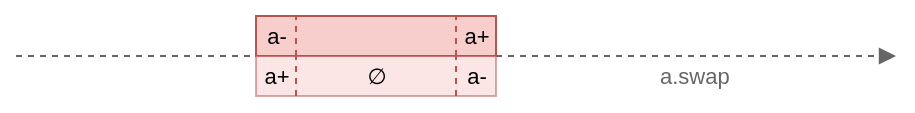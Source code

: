 <mxfile scale="1" border="0" disableSvgWarning="true">
    <diagram id="l3MaCqEytCjUr6KCBnOf" name="ToSave">
        <mxGraphModel dx="1037" dy="-177" grid="1" gridSize="10" guides="1" tooltips="1" connect="1" arrows="1" fold="1" page="1" pageScale="1" pageWidth="850" pageHeight="1100" math="0" shadow="0">
            <root>
                <mxCell id="pUpyuqXbxQz7kzesneX1-0"/>
                <mxCell id="pUpyuqXbxQz7kzesneX1-1" parent="pUpyuqXbxQz7kzesneX1-0"/>
                <mxCell id="bA-0BLttflvgMra3mazI-0" value="" style="endArrow=block;html=1;fontSize=12;strokeWidth=1;fillColor=#f5f5f5;strokeColor=#666666;endFill=1;dashed=1;" edge="1" parent="pUpyuqXbxQz7kzesneX1-1">
                    <mxGeometry width="50" height="50" relative="1" as="geometry">
                        <mxPoint x="360" y="1180" as="sourcePoint"/>
                        <mxPoint x="800" y="1180" as="targetPoint"/>
                    </mxGeometry>
                </mxCell>
                <mxCell id="bA-0BLttflvgMra3mazI-1" value="" style="group" vertex="1" connectable="0" parent="pUpyuqXbxQz7kzesneX1-1">
                    <mxGeometry x="480" y="1160" width="120" height="20" as="geometry"/>
                </mxCell>
                <mxCell id="bA-0BLttflvgMra3mazI-2" value="" style="rounded=0;whiteSpace=wrap;html=1;fontSize=12;strokeWidth=1;fillColor=#f8cecc;strokeColor=#b85450;" vertex="1" parent="bA-0BLttflvgMra3mazI-1">
                    <mxGeometry width="120" height="20" as="geometry"/>
                </mxCell>
                <mxCell id="bA-0BLttflvgMra3mazI-3" value="&lt;p style=&quot;line-height: 1.2&quot;&gt;a-&lt;/p&gt;" style="text;html=1;strokeColor=none;fillColor=none;align=center;verticalAlign=middle;rounded=0;fontSize=11;labelPosition=center;verticalLabelPosition=middle;horizontal=1;" vertex="1" parent="bA-0BLttflvgMra3mazI-1">
                    <mxGeometry width="20" height="20" as="geometry"/>
                </mxCell>
                <mxCell id="bA-0BLttflvgMra3mazI-4" value="a+" style="text;html=1;strokeColor=none;fillColor=none;align=center;verticalAlign=middle;rounded=0;fontSize=11;spacing=2;" vertex="1" parent="bA-0BLttflvgMra3mazI-1">
                    <mxGeometry x="100" width="20" height="20" as="geometry"/>
                </mxCell>
                <mxCell id="bA-0BLttflvgMra3mazI-5" value="" style="endArrow=none;dashed=1;html=1;strokeWidth=1;fontSize=11;fillColor=#f8cecc;strokeColor=#b85450;" edge="1" parent="bA-0BLttflvgMra3mazI-1">
                    <mxGeometry width="50" height="50" relative="1" as="geometry">
                        <mxPoint x="100" y="20" as="sourcePoint"/>
                        <mxPoint x="100" as="targetPoint"/>
                    </mxGeometry>
                </mxCell>
                <mxCell id="bA-0BLttflvgMra3mazI-6" value="" style="endArrow=none;dashed=1;html=1;strokeWidth=1;fontSize=11;fillColor=#f8cecc;strokeColor=#b85450;" edge="1" parent="bA-0BLttflvgMra3mazI-1">
                    <mxGeometry width="50" height="50" relative="1" as="geometry">
                        <mxPoint x="20" y="20" as="sourcePoint"/>
                        <mxPoint x="20" as="targetPoint"/>
                    </mxGeometry>
                </mxCell>
                <mxCell id="bA-0BLttflvgMra3mazI-7" value="a.swap" style="text;html=1;strokeColor=none;fillColor=none;align=left;verticalAlign=middle;whiteSpace=wrap;rounded=0;fontSize=11;fontColor=#666666;" vertex="1" parent="pUpyuqXbxQz7kzesneX1-1">
                    <mxGeometry x="680" y="1180" width="80" height="20" as="geometry"/>
                </mxCell>
                <mxCell id="bA-0BLttflvgMra3mazI-8" value="" style="rounded=0;whiteSpace=wrap;html=1;fontSize=12;strokeWidth=1;fillColor=#f8cecc;strokeColor=#b85450;opacity=50;" vertex="1" parent="pUpyuqXbxQz7kzesneX1-1">
                    <mxGeometry x="480" y="1180" width="120" height="20" as="geometry"/>
                </mxCell>
                <mxCell id="bA-0BLttflvgMra3mazI-9" value="&lt;p style=&quot;line-height: 1.2&quot;&gt;a+&lt;/p&gt;" style="text;html=1;strokeColor=none;fillColor=none;align=center;verticalAlign=middle;rounded=0;fontSize=11;labelPosition=center;verticalLabelPosition=middle;horizontal=1;" vertex="1" parent="pUpyuqXbxQz7kzesneX1-1">
                    <mxGeometry x="480" y="1180" width="20" height="20" as="geometry"/>
                </mxCell>
                <mxCell id="bA-0BLttflvgMra3mazI-10" value="a-" style="text;html=1;strokeColor=none;fillColor=none;align=center;verticalAlign=middle;rounded=0;fontSize=11;spacing=2;" vertex="1" parent="pUpyuqXbxQz7kzesneX1-1">
                    <mxGeometry x="580" y="1180" width="20" height="20" as="geometry"/>
                </mxCell>
                <mxCell id="bA-0BLttflvgMra3mazI-11" value="" style="endArrow=none;dashed=1;html=1;strokeWidth=1;fontSize=11;fillColor=#f8cecc;strokeColor=#b85450;" edge="1" parent="pUpyuqXbxQz7kzesneX1-1">
                    <mxGeometry width="50" height="50" relative="1" as="geometry">
                        <mxPoint x="580" y="1200" as="sourcePoint"/>
                        <mxPoint x="580" y="1180" as="targetPoint"/>
                    </mxGeometry>
                </mxCell>
                <mxCell id="bA-0BLttflvgMra3mazI-12" value="" style="endArrow=none;dashed=1;html=1;strokeWidth=1;fontSize=11;fillColor=#f8cecc;strokeColor=#b85450;" edge="1" parent="pUpyuqXbxQz7kzesneX1-1">
                    <mxGeometry width="50" height="50" relative="1" as="geometry">
                        <mxPoint x="500" y="1200" as="sourcePoint"/>
                        <mxPoint x="500" y="1180" as="targetPoint"/>
                    </mxGeometry>
                </mxCell>
                <mxCell id="bA-0BLttflvgMra3mazI-13" value="∅" style="text;html=1;strokeColor=none;fillColor=none;align=center;verticalAlign=middle;rounded=0;fontSize=11;spacing=2;" vertex="1" parent="pUpyuqXbxQz7kzesneX1-1">
                    <mxGeometry x="530" y="1180" width="20" height="20" as="geometry"/>
                </mxCell>
            </root>
        </mxGraphModel>
    </diagram>
    <diagram id="N2bCS2bcF8iMgcSIjrnJ" name="Domain">
        <mxGraphModel dx="1037" dy="923" grid="1" gridSize="10" guides="1" tooltips="1" connect="1" arrows="1" fold="1" page="1" pageScale="1" pageWidth="850" pageHeight="1100" math="0" shadow="0">
            <root>
                <mxCell id="8R50ZV_OCoe2CLYyDB6P-0"/>
                <mxCell id="8R50ZV_OCoe2CLYyDB6P-1" parent="8R50ZV_OCoe2CLYyDB6P-0"/>
                <mxCell id="SDWWRyTTLBMlHLY2hig3-0" value="" style="rounded=0;whiteSpace=wrap;html=1;fillColor=none;dashed=1;fontColor=#333333;strokeColor=#666666;" parent="8R50ZV_OCoe2CLYyDB6P-1" vertex="1">
                    <mxGeometry x="40" y="40" width="520" height="360" as="geometry"/>
                </mxCell>
                <mxCell id="8R50ZV_OCoe2CLYyDB6P-2" value="" style="shape=manualInput;whiteSpace=wrap;html=1;size=250;strokeColor=none;fillColor=#f5f5f5;fontColor=#333333;" parent="8R50ZV_OCoe2CLYyDB6P-1" vertex="1">
                    <mxGeometry x="170" y="100" width="250" height="250" as="geometry"/>
                </mxCell>
                <mxCell id="8R50ZV_OCoe2CLYyDB6P-3" value="" style="endArrow=block;html=1;endFill=1;" parent="8R50ZV_OCoe2CLYyDB6P-1" edge="1">
                    <mxGeometry width="50" height="50" relative="1" as="geometry">
                        <mxPoint x="300" y="380" as="sourcePoint"/>
                        <mxPoint x="300" y="60" as="targetPoint"/>
                    </mxGeometry>
                </mxCell>
                <mxCell id="8R50ZV_OCoe2CLYyDB6P-4" value="" style="endArrow=block;html=1;endFill=1;" parent="8R50ZV_OCoe2CLYyDB6P-1" edge="1">
                    <mxGeometry width="50" height="50" relative="1" as="geometry">
                        <mxPoint x="140" y="220" as="sourcePoint"/>
                        <mxPoint x="460" y="220" as="targetPoint"/>
                    </mxGeometry>
                </mxCell>
                <mxCell id="8R50ZV_OCoe2CLYyDB6P-5" value="a+" style="text;html=1;strokeColor=none;fillColor=none;align=center;verticalAlign=middle;whiteSpace=wrap;rounded=0;" parent="8R50ZV_OCoe2CLYyDB6P-1" vertex="1">
                    <mxGeometry x="280" y="50" width="70" height="30" as="geometry"/>
                </mxCell>
                <mxCell id="8R50ZV_OCoe2CLYyDB6P-6" value="a-" style="text;html=1;strokeColor=none;fillColor=none;align=center;verticalAlign=middle;whiteSpace=wrap;rounded=0;" parent="8R50ZV_OCoe2CLYyDB6P-1" vertex="1">
                    <mxGeometry x="420" y="220" width="70" height="30" as="geometry"/>
                </mxCell>
                <mxCell id="8R50ZV_OCoe2CLYyDB6P-7" value="" style="endArrow=none;html=1;dashed=1;" parent="8R50ZV_OCoe2CLYyDB6P-1" edge="1">
                    <mxGeometry width="50" height="50" relative="1" as="geometry">
                        <mxPoint x="160" y="360" as="sourcePoint"/>
                        <mxPoint x="440" y="80" as="targetPoint"/>
                    </mxGeometry>
                </mxCell>
                <mxCell id="8R50ZV_OCoe2CLYyDB6P-8" value="a- = a+" style="text;html=1;strokeColor=none;fillColor=none;align=center;verticalAlign=middle;whiteSpace=wrap;rounded=0;" parent="8R50ZV_OCoe2CLYyDB6P-1" vertex="1">
                    <mxGeometry x="410" y="50" width="70" height="30" as="geometry"/>
                </mxCell>
                <mxCell id="8R50ZV_OCoe2CLYyDB6P-9" value="empty intervals&lt;br&gt;(a- &amp;gt; a+)" style="text;html=1;strokeColor=none;fillColor=none;align=center;verticalAlign=middle;whiteSpace=wrap;rounded=0;" parent="8R50ZV_OCoe2CLYyDB6P-1" vertex="1">
                    <mxGeometry x="340" y="280" width="60" height="50" as="geometry"/>
                </mxCell>
                <mxCell id="8R50ZV_OCoe2CLYyDB6P-10" value="non-empty intervals&lt;br&gt;(a- &amp;lt;= a+)" style="text;html=1;strokeColor=none;fillColor=none;align=center;verticalAlign=middle;whiteSpace=wrap;rounded=0;" parent="8R50ZV_OCoe2CLYyDB6P-1" vertex="1">
                    <mxGeometry x="190" y="120" width="60" height="40" as="geometry"/>
                </mxCell>
            </root>
        </mxGraphModel>
    </diagram>
    <diagram id="Kg16l-IW-ko9S0foNlR1" name="Relations-Table">
        <mxGraphModel dx="1037" dy="923" grid="1" gridSize="10" guides="1" tooltips="1" connect="1" arrows="1" fold="1" page="1" pageScale="1" pageWidth="850" pageHeight="1100" math="0" shadow="0">
            <root>
                <mxCell id="0"/>
                <mxCell id="1" parent="0"/>
                <mxCell id="17" value="" style="shape=table;html=1;whiteSpace=wrap;startSize=0;container=1;collapsible=0;childLayout=tableLayout;strokeWidth=1;strokeColor=#36393d;fillColor=none;" parent="1" vertex="1">
                    <mxGeometry x="30" y="40" width="610" height="1040" as="geometry"/>
                </mxCell>
                <mxCell id="22" value="" style="shape=partialRectangle;html=1;whiteSpace=wrap;collapsible=0;dropTarget=0;pointerEvents=0;fillColor=none;top=0;left=0;bottom=0;right=0;points=[[0,0.5],[1,0.5]];portConstraint=eastwest;" parent="17" vertex="1">
                    <mxGeometry width="610" height="80" as="geometry"/>
                </mxCell>
                <mxCell id="23" value="Before" style="shape=partialRectangle;html=1;whiteSpace=wrap;connectable=0;fillColor=none;top=0;left=0;bottom=0;right=0;overflow=hidden;pointerEvents=1;" parent="22" vertex="1">
                    <mxGeometry width="90" height="80" as="geometry">
                        <mxRectangle width="90" height="80" as="alternateBounds"/>
                    </mxGeometry>
                </mxCell>
                <mxCell id="24" value="b" style="shape=partialRectangle;html=1;whiteSpace=wrap;connectable=0;fillColor=none;top=0;left=0;bottom=0;right=0;overflow=hidden;pointerEvents=1;" parent="22" vertex="1">
                    <mxGeometry x="90" width="40" height="80" as="geometry">
                        <mxRectangle width="40" height="80" as="alternateBounds"/>
                    </mxGeometry>
                </mxCell>
                <mxCell id="33" style="shape=partialRectangle;html=1;whiteSpace=wrap;connectable=0;fillColor=none;top=0;left=0;bottom=0;right=0;overflow=hidden;pointerEvents=1;" parent="22" vertex="1">
                    <mxGeometry x="130" width="120" height="80" as="geometry">
                        <mxRectangle width="120" height="80" as="alternateBounds"/>
                    </mxGeometry>
                </mxCell>
                <mxCell id="36" style="shape=partialRectangle;html=1;whiteSpace=wrap;connectable=0;fillColor=none;top=0;left=0;bottom=0;right=0;overflow=hidden;pointerEvents=1;" parent="22" vertex="1">
                    <mxGeometry x="250" width="120" height="80" as="geometry">
                        <mxRectangle width="120" height="80" as="alternateBounds"/>
                    </mxGeometry>
                </mxCell>
                <mxCell id="39" style="shape=partialRectangle;html=1;whiteSpace=wrap;connectable=0;fillColor=none;top=0;left=0;bottom=0;right=0;overflow=hidden;pointerEvents=1;" parent="22" vertex="1">
                    <mxGeometry x="370" width="120" height="80" as="geometry">
                        <mxRectangle width="120" height="80" as="alternateBounds"/>
                    </mxGeometry>
                </mxCell>
                <mxCell id="42" style="shape=partialRectangle;html=1;whiteSpace=wrap;connectable=0;fillColor=none;top=0;left=0;bottom=0;right=0;overflow=hidden;pointerEvents=1;" parent="22" vertex="1">
                    <mxGeometry x="490" width="120" height="80" as="geometry">
                        <mxRectangle width="120" height="80" as="alternateBounds"/>
                    </mxGeometry>
                </mxCell>
                <mxCell id="26" value="" style="shape=partialRectangle;html=1;whiteSpace=wrap;collapsible=0;dropTarget=0;pointerEvents=0;fillColor=none;top=0;left=0;bottom=0;right=0;points=[[0,0.5],[1,0.5]];portConstraint=eastwest;" parent="17" vertex="1">
                    <mxGeometry y="80" width="610" height="80" as="geometry"/>
                </mxCell>
                <mxCell id="27" value="After" style="shape=partialRectangle;html=1;whiteSpace=wrap;connectable=0;fillColor=none;top=0;left=0;bottom=0;right=0;overflow=hidden;pointerEvents=1;" parent="26" vertex="1">
                    <mxGeometry width="90" height="80" as="geometry">
                        <mxRectangle width="90" height="80" as="alternateBounds"/>
                    </mxGeometry>
                </mxCell>
                <mxCell id="28" value="B" style="shape=partialRectangle;html=1;whiteSpace=wrap;connectable=0;fillColor=none;top=0;left=0;bottom=0;right=0;overflow=hidden;pointerEvents=1;" parent="26" vertex="1">
                    <mxGeometry x="90" width="40" height="80" as="geometry">
                        <mxRectangle width="40" height="80" as="alternateBounds"/>
                    </mxGeometry>
                </mxCell>
                <mxCell id="34" style="shape=partialRectangle;html=1;whiteSpace=wrap;connectable=0;fillColor=none;top=0;left=0;bottom=0;right=0;overflow=hidden;pointerEvents=1;" parent="26" vertex="1">
                    <mxGeometry x="130" width="120" height="80" as="geometry">
                        <mxRectangle width="120" height="80" as="alternateBounds"/>
                    </mxGeometry>
                </mxCell>
                <mxCell id="37" style="shape=partialRectangle;html=1;whiteSpace=wrap;connectable=0;fillColor=none;top=0;left=0;bottom=0;right=0;overflow=hidden;pointerEvents=1;" parent="26" vertex="1">
                    <mxGeometry x="250" width="120" height="80" as="geometry">
                        <mxRectangle width="120" height="80" as="alternateBounds"/>
                    </mxGeometry>
                </mxCell>
                <mxCell id="40" style="shape=partialRectangle;html=1;whiteSpace=wrap;connectable=0;fillColor=none;top=0;left=0;bottom=0;right=0;overflow=hidden;pointerEvents=1;" parent="26" vertex="1">
                    <mxGeometry x="370" width="120" height="80" as="geometry">
                        <mxRectangle width="120" height="80" as="alternateBounds"/>
                    </mxGeometry>
                </mxCell>
                <mxCell id="43" style="shape=partialRectangle;html=1;whiteSpace=wrap;connectable=0;fillColor=none;top=0;left=0;bottom=0;right=0;overflow=hidden;pointerEvents=1;" parent="26" vertex="1">
                    <mxGeometry x="490" width="120" height="80" as="geometry">
                        <mxRectangle width="120" height="80" as="alternateBounds"/>
                    </mxGeometry>
                </mxCell>
                <mxCell id="156" style="shape=partialRectangle;html=1;whiteSpace=wrap;collapsible=0;dropTarget=0;pointerEvents=0;fillColor=none;top=0;left=0;bottom=0;right=0;points=[[0,0.5],[1,0.5]];portConstraint=eastwest;" parent="17" vertex="1">
                    <mxGeometry y="160" width="610" height="80" as="geometry"/>
                </mxCell>
                <mxCell id="157" value="Meets" style="shape=partialRectangle;html=1;whiteSpace=wrap;connectable=0;fillColor=none;top=0;left=0;bottom=0;right=0;overflow=hidden;pointerEvents=1;" parent="156" vertex="1">
                    <mxGeometry width="90" height="80" as="geometry">
                        <mxRectangle width="90" height="80" as="alternateBounds"/>
                    </mxGeometry>
                </mxCell>
                <mxCell id="158" value="m" style="shape=partialRectangle;html=1;whiteSpace=wrap;connectable=0;fillColor=none;top=0;left=0;bottom=0;right=0;overflow=hidden;pointerEvents=1;" parent="156" vertex="1">
                    <mxGeometry x="90" width="40" height="80" as="geometry">
                        <mxRectangle width="40" height="80" as="alternateBounds"/>
                    </mxGeometry>
                </mxCell>
                <mxCell id="159" style="shape=partialRectangle;html=1;whiteSpace=wrap;connectable=0;fillColor=none;top=0;left=0;bottom=0;right=0;overflow=hidden;pointerEvents=1;" parent="156" vertex="1">
                    <mxGeometry x="130" width="120" height="80" as="geometry">
                        <mxRectangle width="120" height="80" as="alternateBounds"/>
                    </mxGeometry>
                </mxCell>
                <mxCell id="160" style="shape=partialRectangle;html=1;whiteSpace=wrap;connectable=0;fillColor=none;top=0;left=0;bottom=0;right=0;overflow=hidden;pointerEvents=1;" parent="156" vertex="1">
                    <mxGeometry x="250" width="120" height="80" as="geometry">
                        <mxRectangle width="120" height="80" as="alternateBounds"/>
                    </mxGeometry>
                </mxCell>
                <mxCell id="161" style="shape=partialRectangle;html=1;whiteSpace=wrap;connectable=0;fillColor=none;top=0;left=0;bottom=0;right=0;overflow=hidden;pointerEvents=1;" parent="156" vertex="1">
                    <mxGeometry x="370" width="120" height="80" as="geometry">
                        <mxRectangle width="120" height="80" as="alternateBounds"/>
                    </mxGeometry>
                </mxCell>
                <mxCell id="162" style="shape=partialRectangle;html=1;whiteSpace=wrap;connectable=0;fillColor=none;top=0;left=0;bottom=0;right=0;overflow=hidden;pointerEvents=1;" parent="156" vertex="1">
                    <mxGeometry x="490" width="120" height="80" as="geometry">
                        <mxRectangle width="120" height="80" as="alternateBounds"/>
                    </mxGeometry>
                </mxCell>
                <mxCell id="164" style="shape=partialRectangle;html=1;whiteSpace=wrap;collapsible=0;dropTarget=0;pointerEvents=0;fillColor=none;top=0;left=0;bottom=0;right=0;points=[[0,0.5],[1,0.5]];portConstraint=eastwest;" parent="17" vertex="1">
                    <mxGeometry y="240" width="610" height="80" as="geometry"/>
                </mxCell>
                <mxCell id="165" value="IsMetBy" style="shape=partialRectangle;html=1;whiteSpace=wrap;connectable=0;fillColor=none;top=0;left=0;bottom=0;right=0;overflow=hidden;pointerEvents=1;" parent="164" vertex="1">
                    <mxGeometry width="90" height="80" as="geometry">
                        <mxRectangle width="90" height="80" as="alternateBounds"/>
                    </mxGeometry>
                </mxCell>
                <mxCell id="166" value="M" style="shape=partialRectangle;html=1;whiteSpace=wrap;connectable=0;fillColor=none;top=0;left=0;bottom=0;right=0;overflow=hidden;pointerEvents=1;" parent="164" vertex="1">
                    <mxGeometry x="90" width="40" height="80" as="geometry">
                        <mxRectangle width="40" height="80" as="alternateBounds"/>
                    </mxGeometry>
                </mxCell>
                <mxCell id="167" style="shape=partialRectangle;html=1;whiteSpace=wrap;connectable=0;fillColor=none;top=0;left=0;bottom=0;right=0;overflow=hidden;pointerEvents=1;" parent="164" vertex="1">
                    <mxGeometry x="130" width="120" height="80" as="geometry">
                        <mxRectangle width="120" height="80" as="alternateBounds"/>
                    </mxGeometry>
                </mxCell>
                <mxCell id="168" style="shape=partialRectangle;html=1;whiteSpace=wrap;connectable=0;fillColor=none;top=0;left=0;bottom=0;right=0;overflow=hidden;pointerEvents=1;" parent="164" vertex="1">
                    <mxGeometry x="250" width="120" height="80" as="geometry">
                        <mxRectangle width="120" height="80" as="alternateBounds"/>
                    </mxGeometry>
                </mxCell>
                <mxCell id="169" style="shape=partialRectangle;html=1;whiteSpace=wrap;connectable=0;fillColor=none;top=0;left=0;bottom=0;right=0;overflow=hidden;pointerEvents=1;" parent="164" vertex="1">
                    <mxGeometry x="370" width="120" height="80" as="geometry">
                        <mxRectangle width="120" height="80" as="alternateBounds"/>
                    </mxGeometry>
                </mxCell>
                <mxCell id="170" style="shape=partialRectangle;html=1;whiteSpace=wrap;connectable=0;fillColor=none;top=0;left=0;bottom=0;right=0;overflow=hidden;pointerEvents=1;" parent="164" vertex="1">
                    <mxGeometry x="490" width="120" height="80" as="geometry">
                        <mxRectangle width="120" height="80" as="alternateBounds"/>
                    </mxGeometry>
                </mxCell>
                <mxCell id="192" style="shape=partialRectangle;html=1;whiteSpace=wrap;collapsible=0;dropTarget=0;pointerEvents=0;fillColor=none;top=0;left=0;bottom=0;right=0;points=[[0,0.5],[1,0.5]];portConstraint=eastwest;" parent="17" vertex="1">
                    <mxGeometry y="320" width="610" height="80" as="geometry"/>
                </mxCell>
                <mxCell id="193" value="Overlaps" style="shape=partialRectangle;html=1;whiteSpace=wrap;connectable=0;fillColor=none;top=0;left=0;bottom=0;right=0;overflow=hidden;pointerEvents=1;" parent="192" vertex="1">
                    <mxGeometry width="90" height="80" as="geometry">
                        <mxRectangle width="90" height="80" as="alternateBounds"/>
                    </mxGeometry>
                </mxCell>
                <mxCell id="194" value="o" style="shape=partialRectangle;html=1;whiteSpace=wrap;connectable=0;fillColor=none;top=0;left=0;bottom=0;right=0;overflow=hidden;pointerEvents=1;" parent="192" vertex="1">
                    <mxGeometry x="90" width="40" height="80" as="geometry">
                        <mxRectangle width="40" height="80" as="alternateBounds"/>
                    </mxGeometry>
                </mxCell>
                <mxCell id="195" style="shape=partialRectangle;html=1;whiteSpace=wrap;connectable=0;fillColor=none;top=0;left=0;bottom=0;right=0;overflow=hidden;pointerEvents=1;" parent="192" vertex="1">
                    <mxGeometry x="130" width="120" height="80" as="geometry">
                        <mxRectangle width="120" height="80" as="alternateBounds"/>
                    </mxGeometry>
                </mxCell>
                <mxCell id="196" style="shape=partialRectangle;html=1;whiteSpace=wrap;connectable=0;fillColor=none;top=0;left=0;bottom=0;right=0;overflow=hidden;pointerEvents=1;" parent="192" vertex="1">
                    <mxGeometry x="250" width="120" height="80" as="geometry">
                        <mxRectangle width="120" height="80" as="alternateBounds"/>
                    </mxGeometry>
                </mxCell>
                <mxCell id="197" style="shape=partialRectangle;html=1;whiteSpace=wrap;connectable=0;fillColor=none;top=0;left=0;bottom=0;right=0;overflow=hidden;pointerEvents=1;" parent="192" vertex="1">
                    <mxGeometry x="370" width="120" height="80" as="geometry">
                        <mxRectangle width="120" height="80" as="alternateBounds"/>
                    </mxGeometry>
                </mxCell>
                <mxCell id="198" style="shape=partialRectangle;html=1;whiteSpace=wrap;connectable=0;fillColor=none;top=0;left=0;bottom=0;right=0;overflow=hidden;pointerEvents=1;" parent="192" vertex="1">
                    <mxGeometry x="490" width="120" height="80" as="geometry">
                        <mxRectangle width="120" height="80" as="alternateBounds"/>
                    </mxGeometry>
                </mxCell>
                <mxCell id="200" style="shape=partialRectangle;html=1;whiteSpace=wrap;collapsible=0;dropTarget=0;pointerEvents=0;fillColor=none;top=0;left=0;bottom=0;right=0;points=[[0,0.5],[1,0.5]];portConstraint=eastwest;" parent="17" vertex="1">
                    <mxGeometry y="400" width="610" height="80" as="geometry"/>
                </mxCell>
                <mxCell id="201" value="IsOverlappedBy" style="shape=partialRectangle;html=1;whiteSpace=wrap;connectable=0;fillColor=none;top=0;left=0;bottom=0;right=0;overflow=hidden;pointerEvents=1;fontSize=12;" parent="200" vertex="1">
                    <mxGeometry width="90" height="80" as="geometry">
                        <mxRectangle width="90" height="80" as="alternateBounds"/>
                    </mxGeometry>
                </mxCell>
                <mxCell id="202" value="O" style="shape=partialRectangle;html=1;whiteSpace=wrap;connectable=0;fillColor=none;top=0;left=0;bottom=0;right=0;overflow=hidden;pointerEvents=1;" parent="200" vertex="1">
                    <mxGeometry x="90" width="40" height="80" as="geometry">
                        <mxRectangle width="40" height="80" as="alternateBounds"/>
                    </mxGeometry>
                </mxCell>
                <mxCell id="203" style="shape=partialRectangle;html=1;whiteSpace=wrap;connectable=0;fillColor=none;top=0;left=0;bottom=0;right=0;overflow=hidden;pointerEvents=1;" parent="200" vertex="1">
                    <mxGeometry x="130" width="120" height="80" as="geometry">
                        <mxRectangle width="120" height="80" as="alternateBounds"/>
                    </mxGeometry>
                </mxCell>
                <mxCell id="204" style="shape=partialRectangle;html=1;whiteSpace=wrap;connectable=0;fillColor=none;top=0;left=0;bottom=0;right=0;overflow=hidden;pointerEvents=1;" parent="200" vertex="1">
                    <mxGeometry x="250" width="120" height="80" as="geometry">
                        <mxRectangle width="120" height="80" as="alternateBounds"/>
                    </mxGeometry>
                </mxCell>
                <mxCell id="205" style="shape=partialRectangle;html=1;whiteSpace=wrap;connectable=0;fillColor=none;top=0;left=0;bottom=0;right=0;overflow=hidden;pointerEvents=1;" parent="200" vertex="1">
                    <mxGeometry x="370" width="120" height="80" as="geometry">
                        <mxRectangle width="120" height="80" as="alternateBounds"/>
                    </mxGeometry>
                </mxCell>
                <mxCell id="206" style="shape=partialRectangle;html=1;whiteSpace=wrap;connectable=0;fillColor=none;top=0;left=0;bottom=0;right=0;overflow=hidden;pointerEvents=1;" parent="200" vertex="1">
                    <mxGeometry x="490" width="120" height="80" as="geometry">
                        <mxRectangle width="120" height="80" as="alternateBounds"/>
                    </mxGeometry>
                </mxCell>
                <mxCell id="304" style="shape=partialRectangle;html=1;whiteSpace=wrap;collapsible=0;dropTarget=0;pointerEvents=0;fillColor=none;top=0;left=0;bottom=0;right=0;points=[[0,0.5],[1,0.5]];portConstraint=eastwest;" parent="17" vertex="1">
                    <mxGeometry y="480" width="610" height="80" as="geometry"/>
                </mxCell>
                <mxCell id="305" value="Starts" style="shape=partialRectangle;html=1;whiteSpace=wrap;connectable=0;fillColor=none;top=0;left=0;bottom=0;right=0;overflow=hidden;pointerEvents=1;fontSize=12;" parent="304" vertex="1">
                    <mxGeometry width="90" height="80" as="geometry">
                        <mxRectangle width="90" height="80" as="alternateBounds"/>
                    </mxGeometry>
                </mxCell>
                <mxCell id="306" value="s" style="shape=partialRectangle;html=1;whiteSpace=wrap;connectable=0;fillColor=none;top=0;left=0;bottom=0;right=0;overflow=hidden;pointerEvents=1;" parent="304" vertex="1">
                    <mxGeometry x="90" width="40" height="80" as="geometry">
                        <mxRectangle width="40" height="80" as="alternateBounds"/>
                    </mxGeometry>
                </mxCell>
                <mxCell id="307" style="shape=partialRectangle;html=1;whiteSpace=wrap;connectable=0;fillColor=none;top=0;left=0;bottom=0;right=0;overflow=hidden;pointerEvents=1;" parent="304" vertex="1">
                    <mxGeometry x="130" width="120" height="80" as="geometry">
                        <mxRectangle width="120" height="80" as="alternateBounds"/>
                    </mxGeometry>
                </mxCell>
                <mxCell id="308" style="shape=partialRectangle;html=1;whiteSpace=wrap;connectable=0;fillColor=none;top=0;left=0;bottom=0;right=0;overflow=hidden;pointerEvents=1;" parent="304" vertex="1">
                    <mxGeometry x="250" width="120" height="80" as="geometry">
                        <mxRectangle width="120" height="80" as="alternateBounds"/>
                    </mxGeometry>
                </mxCell>
                <mxCell id="309" style="shape=partialRectangle;html=1;whiteSpace=wrap;connectable=0;fillColor=none;top=0;left=0;bottom=0;right=0;overflow=hidden;pointerEvents=1;" parent="304" vertex="1">
                    <mxGeometry x="370" width="120" height="80" as="geometry">
                        <mxRectangle width="120" height="80" as="alternateBounds"/>
                    </mxGeometry>
                </mxCell>
                <mxCell id="310" style="shape=partialRectangle;html=1;whiteSpace=wrap;connectable=0;fillColor=none;top=0;left=0;bottom=0;right=0;overflow=hidden;pointerEvents=1;" parent="304" vertex="1">
                    <mxGeometry x="490" width="120" height="80" as="geometry">
                        <mxRectangle width="120" height="80" as="alternateBounds"/>
                    </mxGeometry>
                </mxCell>
                <mxCell id="312" style="shape=partialRectangle;html=1;whiteSpace=wrap;collapsible=0;dropTarget=0;pointerEvents=0;fillColor=none;top=0;left=0;bottom=0;right=0;points=[[0,0.5],[1,0.5]];portConstraint=eastwest;" parent="17" vertex="1">
                    <mxGeometry y="560" width="610" height="80" as="geometry"/>
                </mxCell>
                <mxCell id="313" value="IsStartedBy" style="shape=partialRectangle;html=1;whiteSpace=wrap;connectable=0;fillColor=none;top=0;left=0;bottom=0;right=0;overflow=hidden;pointerEvents=1;fontSize=12;" parent="312" vertex="1">
                    <mxGeometry width="90" height="80" as="geometry">
                        <mxRectangle width="90" height="80" as="alternateBounds"/>
                    </mxGeometry>
                </mxCell>
                <mxCell id="314" value="S" style="shape=partialRectangle;html=1;whiteSpace=wrap;connectable=0;fillColor=none;top=0;left=0;bottom=0;right=0;overflow=hidden;pointerEvents=1;" parent="312" vertex="1">
                    <mxGeometry x="90" width="40" height="80" as="geometry">
                        <mxRectangle width="40" height="80" as="alternateBounds"/>
                    </mxGeometry>
                </mxCell>
                <mxCell id="315" style="shape=partialRectangle;html=1;whiteSpace=wrap;connectable=0;fillColor=none;top=0;left=0;bottom=0;right=0;overflow=hidden;pointerEvents=1;" parent="312" vertex="1">
                    <mxGeometry x="130" width="120" height="80" as="geometry">
                        <mxRectangle width="120" height="80" as="alternateBounds"/>
                    </mxGeometry>
                </mxCell>
                <mxCell id="316" style="shape=partialRectangle;html=1;whiteSpace=wrap;connectable=0;fillColor=none;top=0;left=0;bottom=0;right=0;overflow=hidden;pointerEvents=1;" parent="312" vertex="1">
                    <mxGeometry x="250" width="120" height="80" as="geometry">
                        <mxRectangle width="120" height="80" as="alternateBounds"/>
                    </mxGeometry>
                </mxCell>
                <mxCell id="317" style="shape=partialRectangle;html=1;whiteSpace=wrap;connectable=0;fillColor=none;top=0;left=0;bottom=0;right=0;overflow=hidden;pointerEvents=1;" parent="312" vertex="1">
                    <mxGeometry x="370" width="120" height="80" as="geometry">
                        <mxRectangle width="120" height="80" as="alternateBounds"/>
                    </mxGeometry>
                </mxCell>
                <mxCell id="318" style="shape=partialRectangle;html=1;whiteSpace=wrap;connectable=0;fillColor=none;top=0;left=0;bottom=0;right=0;overflow=hidden;pointerEvents=1;" parent="312" vertex="1">
                    <mxGeometry x="490" width="120" height="80" as="geometry">
                        <mxRectangle width="120" height="80" as="alternateBounds"/>
                    </mxGeometry>
                </mxCell>
                <mxCell id="227" style="shape=partialRectangle;html=1;whiteSpace=wrap;collapsible=0;dropTarget=0;pointerEvents=0;fillColor=none;top=0;left=0;bottom=0;right=0;points=[[0,0.5],[1,0.5]];portConstraint=eastwest;" parent="17" vertex="1">
                    <mxGeometry y="640" width="610" height="80" as="geometry"/>
                </mxCell>
                <mxCell id="228" value="During" style="shape=partialRectangle;html=1;whiteSpace=wrap;connectable=0;fillColor=none;top=0;left=0;bottom=0;right=0;overflow=hidden;pointerEvents=1;fontSize=12;" parent="227" vertex="1">
                    <mxGeometry width="90" height="80" as="geometry">
                        <mxRectangle width="90" height="80" as="alternateBounds"/>
                    </mxGeometry>
                </mxCell>
                <mxCell id="229" value="d" style="shape=partialRectangle;html=1;whiteSpace=wrap;connectable=0;fillColor=none;top=0;left=0;bottom=0;right=0;overflow=hidden;pointerEvents=1;" parent="227" vertex="1">
                    <mxGeometry x="90" width="40" height="80" as="geometry">
                        <mxRectangle width="40" height="80" as="alternateBounds"/>
                    </mxGeometry>
                </mxCell>
                <mxCell id="230" style="shape=partialRectangle;html=1;whiteSpace=wrap;connectable=0;fillColor=none;top=0;left=0;bottom=0;right=0;overflow=hidden;pointerEvents=1;" parent="227" vertex="1">
                    <mxGeometry x="130" width="120" height="80" as="geometry">
                        <mxRectangle width="120" height="80" as="alternateBounds"/>
                    </mxGeometry>
                </mxCell>
                <mxCell id="231" style="shape=partialRectangle;html=1;whiteSpace=wrap;connectable=0;fillColor=none;top=0;left=0;bottom=0;right=0;overflow=hidden;pointerEvents=1;" parent="227" vertex="1">
                    <mxGeometry x="250" width="120" height="80" as="geometry">
                        <mxRectangle width="120" height="80" as="alternateBounds"/>
                    </mxGeometry>
                </mxCell>
                <mxCell id="232" style="shape=partialRectangle;html=1;whiteSpace=wrap;connectable=0;fillColor=none;top=0;left=0;bottom=0;right=0;overflow=hidden;pointerEvents=1;" parent="227" vertex="1">
                    <mxGeometry x="370" width="120" height="80" as="geometry">
                        <mxRectangle width="120" height="80" as="alternateBounds"/>
                    </mxGeometry>
                </mxCell>
                <mxCell id="233" style="shape=partialRectangle;html=1;whiteSpace=wrap;connectable=0;fillColor=none;top=0;left=0;bottom=0;right=0;overflow=hidden;pointerEvents=1;" parent="227" vertex="1">
                    <mxGeometry x="490" width="120" height="80" as="geometry">
                        <mxRectangle width="120" height="80" as="alternateBounds"/>
                    </mxGeometry>
                </mxCell>
                <mxCell id="235" style="shape=partialRectangle;html=1;whiteSpace=wrap;collapsible=0;dropTarget=0;pointerEvents=0;fillColor=none;top=0;left=0;bottom=0;right=0;points=[[0,0.5],[1,0.5]];portConstraint=eastwest;" parent="17" vertex="1">
                    <mxGeometry y="720" width="610" height="80" as="geometry"/>
                </mxCell>
                <mxCell id="236" value="Contains" style="shape=partialRectangle;html=1;whiteSpace=wrap;connectable=0;fillColor=none;top=0;left=0;bottom=0;right=0;overflow=hidden;pointerEvents=1;fontSize=12;" parent="235" vertex="1">
                    <mxGeometry width="90" height="80" as="geometry">
                        <mxRectangle width="90" height="80" as="alternateBounds"/>
                    </mxGeometry>
                </mxCell>
                <mxCell id="237" value="D" style="shape=partialRectangle;html=1;whiteSpace=wrap;connectable=0;fillColor=none;top=0;left=0;bottom=0;right=0;overflow=hidden;pointerEvents=1;" parent="235" vertex="1">
                    <mxGeometry x="90" width="40" height="80" as="geometry">
                        <mxRectangle width="40" height="80" as="alternateBounds"/>
                    </mxGeometry>
                </mxCell>
                <mxCell id="238" style="shape=partialRectangle;html=1;whiteSpace=wrap;connectable=0;fillColor=none;top=0;left=0;bottom=0;right=0;overflow=hidden;pointerEvents=1;" parent="235" vertex="1">
                    <mxGeometry x="130" width="120" height="80" as="geometry">
                        <mxRectangle width="120" height="80" as="alternateBounds"/>
                    </mxGeometry>
                </mxCell>
                <mxCell id="239" style="shape=partialRectangle;html=1;whiteSpace=wrap;connectable=0;fillColor=none;top=0;left=0;bottom=0;right=0;overflow=hidden;pointerEvents=1;" parent="235" vertex="1">
                    <mxGeometry x="250" width="120" height="80" as="geometry">
                        <mxRectangle width="120" height="80" as="alternateBounds"/>
                    </mxGeometry>
                </mxCell>
                <mxCell id="240" style="shape=partialRectangle;html=1;whiteSpace=wrap;connectable=0;fillColor=none;top=0;left=0;bottom=0;right=0;overflow=hidden;pointerEvents=1;" parent="235" vertex="1">
                    <mxGeometry x="370" width="120" height="80" as="geometry">
                        <mxRectangle width="120" height="80" as="alternateBounds"/>
                    </mxGeometry>
                </mxCell>
                <mxCell id="241" style="shape=partialRectangle;html=1;whiteSpace=wrap;connectable=0;fillColor=none;top=0;left=0;bottom=0;right=0;overflow=hidden;pointerEvents=1;" parent="235" vertex="1">
                    <mxGeometry x="490" width="120" height="80" as="geometry">
                        <mxRectangle width="120" height="80" as="alternateBounds"/>
                    </mxGeometry>
                </mxCell>
                <mxCell id="76ibLKwCJiMoYFnVsPmj-357" style="shape=partialRectangle;html=1;whiteSpace=wrap;collapsible=0;dropTarget=0;pointerEvents=0;fillColor=none;top=0;left=0;bottom=0;right=0;points=[[0,0.5],[1,0.5]];portConstraint=eastwest;" parent="17" vertex="1">
                    <mxGeometry y="800" width="610" height="80" as="geometry"/>
                </mxCell>
                <mxCell id="76ibLKwCJiMoYFnVsPmj-358" value="Finishes" style="shape=partialRectangle;html=1;whiteSpace=wrap;connectable=0;fillColor=none;top=0;left=0;bottom=0;right=0;overflow=hidden;pointerEvents=1;fontSize=12;" parent="76ibLKwCJiMoYFnVsPmj-357" vertex="1">
                    <mxGeometry width="90" height="80" as="geometry">
                        <mxRectangle width="90" height="80" as="alternateBounds"/>
                    </mxGeometry>
                </mxCell>
                <mxCell id="76ibLKwCJiMoYFnVsPmj-359" value="f" style="shape=partialRectangle;html=1;whiteSpace=wrap;connectable=0;fillColor=none;top=0;left=0;bottom=0;right=0;overflow=hidden;pointerEvents=1;" parent="76ibLKwCJiMoYFnVsPmj-357" vertex="1">
                    <mxGeometry x="90" width="40" height="80" as="geometry">
                        <mxRectangle width="40" height="80" as="alternateBounds"/>
                    </mxGeometry>
                </mxCell>
                <mxCell id="76ibLKwCJiMoYFnVsPmj-360" style="shape=partialRectangle;html=1;whiteSpace=wrap;connectable=0;fillColor=none;top=0;left=0;bottom=0;right=0;overflow=hidden;pointerEvents=1;" parent="76ibLKwCJiMoYFnVsPmj-357" vertex="1">
                    <mxGeometry x="130" width="120" height="80" as="geometry">
                        <mxRectangle width="120" height="80" as="alternateBounds"/>
                    </mxGeometry>
                </mxCell>
                <mxCell id="76ibLKwCJiMoYFnVsPmj-361" style="shape=partialRectangle;html=1;whiteSpace=wrap;connectable=0;fillColor=none;top=0;left=0;bottom=0;right=0;overflow=hidden;pointerEvents=1;" parent="76ibLKwCJiMoYFnVsPmj-357" vertex="1">
                    <mxGeometry x="250" width="120" height="80" as="geometry">
                        <mxRectangle width="120" height="80" as="alternateBounds"/>
                    </mxGeometry>
                </mxCell>
                <mxCell id="76ibLKwCJiMoYFnVsPmj-362" style="shape=partialRectangle;html=1;whiteSpace=wrap;connectable=0;fillColor=none;top=0;left=0;bottom=0;right=0;overflow=hidden;pointerEvents=1;" parent="76ibLKwCJiMoYFnVsPmj-357" vertex="1">
                    <mxGeometry x="370" width="120" height="80" as="geometry">
                        <mxRectangle width="120" height="80" as="alternateBounds"/>
                    </mxGeometry>
                </mxCell>
                <mxCell id="76ibLKwCJiMoYFnVsPmj-363" style="shape=partialRectangle;html=1;whiteSpace=wrap;connectable=0;fillColor=none;top=0;left=0;bottom=0;right=0;overflow=hidden;pointerEvents=1;" parent="76ibLKwCJiMoYFnVsPmj-357" vertex="1">
                    <mxGeometry x="490" width="120" height="80" as="geometry">
                        <mxRectangle width="120" height="80" as="alternateBounds"/>
                    </mxGeometry>
                </mxCell>
                <mxCell id="76ibLKwCJiMoYFnVsPmj-365" style="shape=partialRectangle;html=1;whiteSpace=wrap;collapsible=0;dropTarget=0;pointerEvents=0;fillColor=none;top=0;left=0;bottom=0;right=0;points=[[0,0.5],[1,0.5]];portConstraint=eastwest;" parent="17" vertex="1">
                    <mxGeometry y="880" width="610" height="80" as="geometry"/>
                </mxCell>
                <mxCell id="76ibLKwCJiMoYFnVsPmj-366" value="IsFinishedBy" style="shape=partialRectangle;html=1;whiteSpace=wrap;connectable=0;fillColor=none;top=0;left=0;bottom=0;right=0;overflow=hidden;pointerEvents=1;fontSize=12;" parent="76ibLKwCJiMoYFnVsPmj-365" vertex="1">
                    <mxGeometry width="90" height="80" as="geometry">
                        <mxRectangle width="90" height="80" as="alternateBounds"/>
                    </mxGeometry>
                </mxCell>
                <mxCell id="76ibLKwCJiMoYFnVsPmj-367" value="F" style="shape=partialRectangle;html=1;whiteSpace=wrap;connectable=0;fillColor=none;top=0;left=0;bottom=0;right=0;overflow=hidden;pointerEvents=1;" parent="76ibLKwCJiMoYFnVsPmj-365" vertex="1">
                    <mxGeometry x="90" width="40" height="80" as="geometry">
                        <mxRectangle width="40" height="80" as="alternateBounds"/>
                    </mxGeometry>
                </mxCell>
                <mxCell id="76ibLKwCJiMoYFnVsPmj-368" style="shape=partialRectangle;html=1;whiteSpace=wrap;connectable=0;fillColor=none;top=0;left=0;bottom=0;right=0;overflow=hidden;pointerEvents=1;" parent="76ibLKwCJiMoYFnVsPmj-365" vertex="1">
                    <mxGeometry x="130" width="120" height="80" as="geometry">
                        <mxRectangle width="120" height="80" as="alternateBounds"/>
                    </mxGeometry>
                </mxCell>
                <mxCell id="76ibLKwCJiMoYFnVsPmj-369" style="shape=partialRectangle;html=1;whiteSpace=wrap;connectable=0;fillColor=none;top=0;left=0;bottom=0;right=0;overflow=hidden;pointerEvents=1;" parent="76ibLKwCJiMoYFnVsPmj-365" vertex="1">
                    <mxGeometry x="250" width="120" height="80" as="geometry">
                        <mxRectangle width="120" height="80" as="alternateBounds"/>
                    </mxGeometry>
                </mxCell>
                <mxCell id="76ibLKwCJiMoYFnVsPmj-370" style="shape=partialRectangle;html=1;whiteSpace=wrap;connectable=0;fillColor=none;top=0;left=0;bottom=0;right=0;overflow=hidden;pointerEvents=1;" parent="76ibLKwCJiMoYFnVsPmj-365" vertex="1">
                    <mxGeometry x="370" width="120" height="80" as="geometry">
                        <mxRectangle width="120" height="80" as="alternateBounds"/>
                    </mxGeometry>
                </mxCell>
                <mxCell id="76ibLKwCJiMoYFnVsPmj-371" style="shape=partialRectangle;html=1;whiteSpace=wrap;connectable=0;fillColor=none;top=0;left=0;bottom=0;right=0;overflow=hidden;pointerEvents=1;" parent="76ibLKwCJiMoYFnVsPmj-365" vertex="1">
                    <mxGeometry x="490" width="120" height="80" as="geometry">
                        <mxRectangle width="120" height="80" as="alternateBounds"/>
                    </mxGeometry>
                </mxCell>
                <mxCell id="76ibLKwCJiMoYFnVsPmj-401" style="shape=partialRectangle;html=1;whiteSpace=wrap;collapsible=0;dropTarget=0;pointerEvents=0;fillColor=none;top=0;left=0;bottom=0;right=0;points=[[0,0.5],[1,0.5]];portConstraint=eastwest;" parent="17" vertex="1">
                    <mxGeometry y="960" width="610" height="80" as="geometry"/>
                </mxCell>
                <mxCell id="76ibLKwCJiMoYFnVsPmj-402" value="EqualsTo" style="shape=partialRectangle;html=1;whiteSpace=wrap;connectable=0;fillColor=none;top=0;left=0;bottom=0;right=0;overflow=hidden;pointerEvents=1;fontSize=12;" parent="76ibLKwCJiMoYFnVsPmj-401" vertex="1">
                    <mxGeometry width="90" height="80" as="geometry">
                        <mxRectangle width="90" height="80" as="alternateBounds"/>
                    </mxGeometry>
                </mxCell>
                <mxCell id="76ibLKwCJiMoYFnVsPmj-403" value="e" style="shape=partialRectangle;html=1;whiteSpace=wrap;connectable=0;fillColor=none;top=0;left=0;bottom=0;right=0;overflow=hidden;pointerEvents=1;" parent="76ibLKwCJiMoYFnVsPmj-401" vertex="1">
                    <mxGeometry x="90" width="40" height="80" as="geometry">
                        <mxRectangle width="40" height="80" as="alternateBounds"/>
                    </mxGeometry>
                </mxCell>
                <mxCell id="76ibLKwCJiMoYFnVsPmj-404" style="shape=partialRectangle;html=1;whiteSpace=wrap;connectable=0;fillColor=none;top=0;left=0;bottom=0;right=0;overflow=hidden;pointerEvents=1;" parent="76ibLKwCJiMoYFnVsPmj-401" vertex="1">
                    <mxGeometry x="130" width="120" height="80" as="geometry">
                        <mxRectangle width="120" height="80" as="alternateBounds"/>
                    </mxGeometry>
                </mxCell>
                <mxCell id="76ibLKwCJiMoYFnVsPmj-405" style="shape=partialRectangle;html=1;whiteSpace=wrap;connectable=0;fillColor=none;top=0;left=0;bottom=0;right=0;overflow=hidden;pointerEvents=1;" parent="76ibLKwCJiMoYFnVsPmj-401" vertex="1">
                    <mxGeometry x="250" width="120" height="80" as="geometry">
                        <mxRectangle width="120" height="80" as="alternateBounds"/>
                    </mxGeometry>
                </mxCell>
                <mxCell id="76ibLKwCJiMoYFnVsPmj-406" style="shape=partialRectangle;html=1;whiteSpace=wrap;connectable=0;fillColor=none;top=0;left=0;bottom=0;right=0;overflow=hidden;pointerEvents=1;" parent="76ibLKwCJiMoYFnVsPmj-401" vertex="1">
                    <mxGeometry x="370" width="120" height="80" as="geometry">
                        <mxRectangle width="120" height="80" as="alternateBounds"/>
                    </mxGeometry>
                </mxCell>
                <mxCell id="76ibLKwCJiMoYFnVsPmj-407" style="shape=partialRectangle;html=1;whiteSpace=wrap;connectable=0;fillColor=none;top=0;left=0;bottom=0;right=0;overflow=hidden;pointerEvents=1;" parent="76ibLKwCJiMoYFnVsPmj-401" vertex="1">
                    <mxGeometry x="490" width="120" height="80" as="geometry">
                        <mxRectangle width="120" height="80" as="alternateBounds"/>
                    </mxGeometry>
                </mxCell>
                <mxCell id="81" value="" style="group" parent="1" vertex="1" connectable="0">
                    <mxGeometry x="160" y="60" width="120" height="40" as="geometry"/>
                </mxCell>
                <mxCell id="73" value="" style="group" parent="81" vertex="1" connectable="0">
                    <mxGeometry width="60" height="20" as="geometry"/>
                </mxCell>
                <object label="" first="a-" last="a+" id="74">
                    <mxCell style="shape=crossbar;whiteSpace=wrap;html=1;rounded=1;strokeWidth=2;" parent="73" vertex="1">
                        <mxGeometry x="10" width="40" height="10" as="geometry"/>
                    </mxCell>
                </object>
                <mxCell id="75" value="a-" style="text;strokeColor=none;fillColor=none;html=1;fontSize=12;fontStyle=1;verticalAlign=middle;align=center;" parent="73" vertex="1">
                    <mxGeometry y="10" width="20" height="10" as="geometry"/>
                </mxCell>
                <mxCell id="76" value="a+" style="text;strokeColor=none;fillColor=none;html=1;fontSize=12;fontStyle=1;verticalAlign=middle;align=center;" parent="73" vertex="1">
                    <mxGeometry x="40" y="10" width="20" height="10" as="geometry"/>
                </mxCell>
                <mxCell id="77" value="" style="group" parent="81" vertex="1" connectable="0">
                    <mxGeometry x="60" y="20" width="60" height="20" as="geometry"/>
                </mxCell>
                <object label="" first="a-" last="a+" id="78">
                    <mxCell style="shape=crossbar;whiteSpace=wrap;html=1;rounded=1;strokeWidth=2;" parent="77" vertex="1">
                        <mxGeometry x="10" width="40" height="10" as="geometry"/>
                    </mxCell>
                </object>
                <mxCell id="79" value="b-" style="text;strokeColor=none;fillColor=none;html=1;fontSize=12;fontStyle=1;verticalAlign=middle;align=center;" parent="77" vertex="1">
                    <mxGeometry y="10" width="20" height="10" as="geometry"/>
                </mxCell>
                <mxCell id="80" value="b+" style="text;strokeColor=none;fillColor=none;html=1;fontSize=12;fontStyle=1;verticalAlign=middle;align=center;" parent="77" vertex="1">
                    <mxGeometry x="40" y="10" width="20" height="10" as="geometry"/>
                </mxCell>
                <mxCell id="97" value="" style="group" parent="1" vertex="1" connectable="0">
                    <mxGeometry x="160" y="140" width="120" height="40" as="geometry"/>
                </mxCell>
                <mxCell id="89" value="" style="group" parent="97" vertex="1" connectable="0">
                    <mxGeometry x="60" width="60" height="20" as="geometry"/>
                </mxCell>
                <object label="" first="a-" last="a+" id="90">
                    <mxCell style="shape=crossbar;whiteSpace=wrap;html=1;rounded=1;strokeWidth=2;" parent="89" vertex="1">
                        <mxGeometry x="10" width="40" height="10" as="geometry"/>
                    </mxCell>
                </object>
                <mxCell id="91" value="a-" style="text;strokeColor=none;fillColor=none;html=1;fontSize=12;fontStyle=1;verticalAlign=middle;align=center;" parent="89" vertex="1">
                    <mxGeometry y="10" width="20" height="10" as="geometry"/>
                </mxCell>
                <mxCell id="92" value="a+" style="text;strokeColor=none;fillColor=none;html=1;fontSize=12;fontStyle=1;verticalAlign=middle;align=center;" parent="89" vertex="1">
                    <mxGeometry x="40" y="10" width="20" height="10" as="geometry"/>
                </mxCell>
                <mxCell id="93" value="" style="group" parent="97" vertex="1" connectable="0">
                    <mxGeometry y="20" width="60" height="20" as="geometry"/>
                </mxCell>
                <object label="" first="a-" last="a+" id="94">
                    <mxCell style="shape=crossbar;whiteSpace=wrap;html=1;rounded=1;strokeWidth=2;" parent="93" vertex="1">
                        <mxGeometry x="10" width="40" height="10" as="geometry"/>
                    </mxCell>
                </object>
                <mxCell id="95" value="b-" style="text;strokeColor=none;fillColor=none;html=1;fontSize=12;fontStyle=1;verticalAlign=middle;align=center;" parent="93" vertex="1">
                    <mxGeometry y="10" width="20" height="10" as="geometry"/>
                </mxCell>
                <mxCell id="96" value="b+" style="text;strokeColor=none;fillColor=none;html=1;fontSize=12;fontStyle=1;verticalAlign=middle;align=center;" parent="93" vertex="1">
                    <mxGeometry x="40" y="10" width="20" height="10" as="geometry"/>
                </mxCell>
                <mxCell id="105" value="" style="group" parent="1" vertex="1" connectable="0">
                    <mxGeometry x="290" y="60" width="90" height="40" as="geometry"/>
                </mxCell>
                <mxCell id="98" value="" style="group" parent="105" vertex="1" connectable="0">
                    <mxGeometry width="60" height="20" as="geometry"/>
                </mxCell>
                <object label="" first="a-" last="a+" id="99">
                    <mxCell style="shape=crossbar;whiteSpace=wrap;html=1;rounded=1;strokeWidth=2;" parent="98" vertex="1">
                        <mxGeometry x="10" width="40" height="10" as="geometry"/>
                    </mxCell>
                </object>
                <mxCell id="100" value="a-" style="text;strokeColor=none;fillColor=none;html=1;fontSize=12;fontStyle=1;verticalAlign=middle;align=center;" parent="98" vertex="1">
                    <mxGeometry y="10" width="20" height="10" as="geometry"/>
                </mxCell>
                <mxCell id="101" value="a+" style="text;strokeColor=none;fillColor=none;html=1;fontSize=12;fontStyle=1;verticalAlign=middle;align=center;" parent="98" vertex="1">
                    <mxGeometry x="40" y="10" width="20" height="10" as="geometry"/>
                </mxCell>
                <mxCell id="102" value="" style="group" parent="105" vertex="1" connectable="0">
                    <mxGeometry x="50" width="40" height="40" as="geometry"/>
                </mxCell>
                <mxCell id="103" value="" style="shape=waypoint;sketch=0;fillStyle=solid;size=6;pointerEvents=1;points=[];fillColor=none;resizable=0;rotatable=0;perimeter=centerPerimeter;snapToPoint=1;fontSize=12;strokeColor=#000000;strokeWidth=1;" parent="102" vertex="1">
                    <mxGeometry width="40" height="40" as="geometry"/>
                </mxCell>
                <mxCell id="104" value="p" style="text;strokeColor=none;fillColor=none;html=1;fontSize=12;fontStyle=1;verticalAlign=middle;align=center;" parent="102" vertex="1">
                    <mxGeometry x="10" y="30" width="20" height="10" as="geometry"/>
                </mxCell>
                <mxCell id="116" value="" style="group" parent="1" vertex="1" connectable="0">
                    <mxGeometry x="290" y="140" width="90" height="40" as="geometry"/>
                </mxCell>
                <mxCell id="107" value="" style="group" parent="116" vertex="1" connectable="0">
                    <mxGeometry width="40" height="40" as="geometry"/>
                </mxCell>
                <mxCell id="108" value="" style="shape=waypoint;sketch=0;fillStyle=solid;size=6;pointerEvents=1;points=[];fillColor=none;resizable=0;rotatable=0;perimeter=centerPerimeter;snapToPoint=1;fontSize=12;strokeColor=#000000;strokeWidth=1;" parent="107" vertex="1">
                    <mxGeometry width="40" height="40" as="geometry"/>
                </mxCell>
                <mxCell id="109" value="p" style="text;strokeColor=none;fillColor=none;html=1;fontSize=12;fontStyle=1;verticalAlign=middle;align=center;" parent="107" vertex="1">
                    <mxGeometry x="10" y="30" width="20" height="10" as="geometry"/>
                </mxCell>
                <mxCell id="110" value="" style="group" parent="116" vertex="1" connectable="0">
                    <mxGeometry x="30" width="60" height="20" as="geometry"/>
                </mxCell>
                <object label="" first="a-" last="a+" id="111">
                    <mxCell style="shape=crossbar;whiteSpace=wrap;html=1;rounded=1;strokeWidth=2;" parent="110" vertex="1">
                        <mxGeometry x="10" width="40" height="10" as="geometry"/>
                    </mxCell>
                </object>
                <mxCell id="112" value="a-" style="text;strokeColor=none;fillColor=none;html=1;fontSize=12;fontStyle=1;verticalAlign=middle;align=center;" parent="110" vertex="1">
                    <mxGeometry y="10" width="20" height="10" as="geometry"/>
                </mxCell>
                <mxCell id="113" value="a+" style="text;strokeColor=none;fillColor=none;html=1;fontSize=12;fontStyle=1;verticalAlign=middle;align=center;" parent="110" vertex="1">
                    <mxGeometry x="40" y="10" width="20" height="10" as="geometry"/>
                </mxCell>
                <mxCell id="127" value="" style="group" parent="1" vertex="1" connectable="0">
                    <mxGeometry x="410" y="60" width="90" height="40" as="geometry"/>
                </mxCell>
                <mxCell id="118" value="" style="shape=waypoint;sketch=0;fillStyle=solid;size=6;pointerEvents=1;points=[];fillColor=none;resizable=0;rotatable=0;perimeter=centerPerimeter;snapToPoint=1;fontSize=12;strokeColor=#000000;strokeWidth=1;container=0;" parent="127" vertex="1">
                    <mxGeometry width="40" height="40" as="geometry"/>
                </mxCell>
                <mxCell id="119" value="p" style="text;strokeColor=none;fillColor=none;html=1;fontSize=12;fontStyle=1;verticalAlign=middle;align=center;container=0;" parent="127" vertex="1">
                    <mxGeometry x="10" y="30" width="20" height="10" as="geometry"/>
                </mxCell>
                <object label="" first="a-" last="a+" id="121">
                    <mxCell style="shape=crossbar;whiteSpace=wrap;html=1;rounded=1;strokeWidth=2;container=0;" parent="127" vertex="1">
                        <mxGeometry x="40" width="40" height="10" as="geometry"/>
                    </mxCell>
                </object>
                <mxCell id="122" value="b-" style="text;strokeColor=none;fillColor=none;html=1;fontSize=12;fontStyle=1;verticalAlign=middle;align=center;container=0;" parent="127" vertex="1">
                    <mxGeometry x="30" y="10" width="20" height="10" as="geometry"/>
                </mxCell>
                <mxCell id="123" value="b+" style="text;strokeColor=none;fillColor=none;html=1;fontSize=12;fontStyle=1;verticalAlign=middle;align=center;container=0;" parent="127" vertex="1">
                    <mxGeometry x="70" y="10" width="20" height="10" as="geometry"/>
                </mxCell>
                <mxCell id="140" value="" style="group" parent="1" vertex="1" connectable="0">
                    <mxGeometry x="410" y="140" width="90" height="40" as="geometry"/>
                </mxCell>
                <mxCell id="135" value="" style="shape=waypoint;sketch=0;fillStyle=solid;size=6;pointerEvents=1;points=[];fillColor=none;resizable=0;rotatable=0;perimeter=centerPerimeter;snapToPoint=1;fontSize=12;strokeColor=#000000;strokeWidth=1;container=0;" parent="140" vertex="1">
                    <mxGeometry x="50" width="40" height="40" as="geometry"/>
                </mxCell>
                <mxCell id="136" value="p" style="text;strokeColor=none;fillColor=none;html=1;fontSize=12;fontStyle=1;verticalAlign=middle;align=center;container=0;" parent="140" vertex="1">
                    <mxGeometry x="60" y="30" width="20" height="10" as="geometry"/>
                </mxCell>
                <object label="" first="a-" last="a+" id="137">
                    <mxCell style="shape=crossbar;whiteSpace=wrap;html=1;rounded=1;strokeWidth=2;container=0;" parent="140" vertex="1">
                        <mxGeometry x="10" width="40" height="10" as="geometry"/>
                    </mxCell>
                </object>
                <mxCell id="138" value="b-" style="text;strokeColor=none;fillColor=none;html=1;fontSize=12;fontStyle=1;verticalAlign=middle;align=center;container=0;" parent="140" vertex="1">
                    <mxGeometry y="10" width="20" height="10" as="geometry"/>
                </mxCell>
                <mxCell id="139" value="b+" style="text;strokeColor=none;fillColor=none;html=1;fontSize=12;fontStyle=1;verticalAlign=middle;align=center;container=0;" parent="140" vertex="1">
                    <mxGeometry x="40" y="10" width="20" height="10" as="geometry"/>
                </mxCell>
                <mxCell id="148" value="" style="group" parent="1" vertex="1" connectable="0">
                    <mxGeometry x="540" y="50" width="70" height="50" as="geometry"/>
                </mxCell>
                <mxCell id="149" value="" style="group" parent="148" vertex="1" connectable="0">
                    <mxGeometry width="40" height="40" as="geometry"/>
                </mxCell>
                <mxCell id="150" value="" style="shape=waypoint;sketch=0;fillStyle=solid;size=6;pointerEvents=1;points=[];fillColor=none;resizable=0;rotatable=0;perimeter=centerPerimeter;snapToPoint=1;fontSize=12;strokeColor=#000000;strokeWidth=1;" parent="149" vertex="1">
                    <mxGeometry width="40" height="40" as="geometry"/>
                </mxCell>
                <mxCell id="151" value="p" style="text;strokeColor=none;fillColor=none;html=1;fontSize=12;fontStyle=1;verticalAlign=middle;align=center;" parent="149" vertex="1">
                    <mxGeometry x="10" y="30" width="20" height="10" as="geometry"/>
                </mxCell>
                <mxCell id="152" value="" style="group" parent="148" vertex="1" connectable="0">
                    <mxGeometry x="30" y="10" width="40" height="40" as="geometry"/>
                </mxCell>
                <mxCell id="153" value="" style="shape=waypoint;sketch=0;fillStyle=solid;size=6;pointerEvents=1;points=[];fillColor=none;resizable=0;rotatable=0;perimeter=centerPerimeter;snapToPoint=1;fontSize=12;strokeColor=#000000;strokeWidth=1;" parent="152" vertex="1">
                    <mxGeometry width="40" height="40" as="geometry"/>
                </mxCell>
                <mxCell id="154" value="q" style="text;strokeColor=none;fillColor=none;html=1;fontSize=12;fontStyle=1;verticalAlign=middle;align=center;" parent="152" vertex="1">
                    <mxGeometry x="10" y="30" width="20" height="10" as="geometry"/>
                </mxCell>
                <mxCell id="155" value="" style="group" parent="1" vertex="1" connectable="0">
                    <mxGeometry x="540" y="130" width="70" height="50" as="geometry"/>
                </mxCell>
                <mxCell id="142" value="" style="shape=waypoint;sketch=0;fillStyle=solid;size=6;pointerEvents=1;points=[];fillColor=none;resizable=0;rotatable=0;perimeter=centerPerimeter;snapToPoint=1;fontSize=12;strokeColor=#000000;strokeWidth=1;container=0;" parent="155" vertex="1">
                    <mxGeometry x="30" width="40" height="40" as="geometry"/>
                </mxCell>
                <mxCell id="143" value="p" style="text;strokeColor=none;fillColor=none;html=1;fontSize=12;fontStyle=1;verticalAlign=middle;align=center;container=0;" parent="155" vertex="1">
                    <mxGeometry x="40" y="30" width="20" height="10" as="geometry"/>
                </mxCell>
                <mxCell id="145" value="" style="shape=waypoint;sketch=0;fillStyle=solid;size=6;pointerEvents=1;points=[];fillColor=none;resizable=0;rotatable=0;perimeter=centerPerimeter;snapToPoint=1;fontSize=12;strokeColor=#000000;strokeWidth=1;container=0;" parent="155" vertex="1">
                    <mxGeometry y="10" width="40" height="40" as="geometry"/>
                </mxCell>
                <mxCell id="146" value="q" style="text;strokeColor=none;fillColor=none;html=1;fontSize=12;fontStyle=1;verticalAlign=middle;align=center;container=0;" parent="155" vertex="1">
                    <mxGeometry x="10" y="40" width="20" height="10" as="geometry"/>
                </mxCell>
                <mxCell id="182" value="" style="group" parent="1" vertex="1" connectable="0">
                    <mxGeometry x="160" y="220" width="100" height="50" as="geometry"/>
                </mxCell>
                <mxCell id="183" value="" style="group" parent="182" vertex="1" connectable="0">
                    <mxGeometry width="60" height="20" as="geometry"/>
                </mxCell>
                <object label="" first="a-" last="a+" id="184">
                    <mxCell style="shape=crossbar;whiteSpace=wrap;html=1;rounded=1;strokeWidth=2;" parent="183" vertex="1">
                        <mxGeometry x="10" width="40" height="10" as="geometry"/>
                    </mxCell>
                </object>
                <mxCell id="185" value="a-" style="text;strokeColor=none;fillColor=none;html=1;fontSize=12;fontStyle=1;verticalAlign=middle;align=center;" parent="183" vertex="1">
                    <mxGeometry y="10" width="20" height="10" as="geometry"/>
                </mxCell>
                <mxCell id="186" value="a+" style="text;strokeColor=none;fillColor=none;html=1;fontSize=12;fontStyle=1;verticalAlign=middle;align=center;" parent="183" vertex="1">
                    <mxGeometry x="40" y="10" width="20" height="10" as="geometry"/>
                </mxCell>
                <mxCell id="187" value="" style="group" parent="182" vertex="1" connectable="0">
                    <mxGeometry x="40" y="30" width="60" height="20" as="geometry"/>
                </mxCell>
                <object label="" first="a-" last="a+" id="188">
                    <mxCell style="shape=crossbar;whiteSpace=wrap;html=1;rounded=1;strokeWidth=2;" parent="187" vertex="1">
                        <mxGeometry x="10" width="40" height="10" as="geometry"/>
                    </mxCell>
                </object>
                <mxCell id="189" value="b-" style="text;strokeColor=none;fillColor=none;html=1;fontSize=12;fontStyle=1;verticalAlign=middle;align=center;" parent="187" vertex="1">
                    <mxGeometry y="10" width="20" height="10" as="geometry"/>
                </mxCell>
                <mxCell id="190" value="b+" style="text;strokeColor=none;fillColor=none;html=1;fontSize=12;fontStyle=1;verticalAlign=middle;align=center;" parent="187" vertex="1">
                    <mxGeometry x="40" y="10" width="20" height="10" as="geometry"/>
                </mxCell>
                <mxCell id="191" value="" style="group" parent="1" vertex="1" connectable="0">
                    <mxGeometry x="160" y="300" width="100" height="50" as="geometry"/>
                </mxCell>
                <mxCell id="173" value="" style="group" parent="191" vertex="1" connectable="0">
                    <mxGeometry x="40" width="60" height="20" as="geometry"/>
                </mxCell>
                <object label="" first="a-" last="a+" id="174">
                    <mxCell style="shape=crossbar;whiteSpace=wrap;html=1;rounded=1;strokeWidth=2;" parent="173" vertex="1">
                        <mxGeometry x="10" width="40" height="10" as="geometry"/>
                    </mxCell>
                </object>
                <mxCell id="175" value="a-" style="text;strokeColor=none;fillColor=none;html=1;fontSize=12;fontStyle=1;verticalAlign=middle;align=center;" parent="173" vertex="1">
                    <mxGeometry y="10" width="20" height="10" as="geometry"/>
                </mxCell>
                <mxCell id="176" value="a+" style="text;strokeColor=none;fillColor=none;html=1;fontSize=12;fontStyle=1;verticalAlign=middle;align=center;" parent="173" vertex="1">
                    <mxGeometry x="40" y="10" width="20" height="10" as="geometry"/>
                </mxCell>
                <mxCell id="177" value="" style="group" parent="191" vertex="1" connectable="0">
                    <mxGeometry y="30" width="60" height="20" as="geometry"/>
                </mxCell>
                <object label="" first="a-" last="a+" id="178">
                    <mxCell style="shape=crossbar;whiteSpace=wrap;html=1;rounded=1;strokeWidth=2;" parent="177" vertex="1">
                        <mxGeometry x="10" width="40" height="10" as="geometry"/>
                    </mxCell>
                </object>
                <mxCell id="179" value="b-" style="text;strokeColor=none;fillColor=none;html=1;fontSize=12;fontStyle=1;verticalAlign=middle;align=center;" parent="177" vertex="1">
                    <mxGeometry y="10" width="20" height="10" as="geometry"/>
                </mxCell>
                <mxCell id="180" value="b+" style="text;strokeColor=none;fillColor=none;html=1;fontSize=12;fontStyle=1;verticalAlign=middle;align=center;" parent="177" vertex="1">
                    <mxGeometry x="40" y="10" width="20" height="10" as="geometry"/>
                </mxCell>
                <mxCell id="216" value="" style="group" parent="1" vertex="1" connectable="0">
                    <mxGeometry x="180" y="380" width="80" height="40" as="geometry"/>
                </mxCell>
                <mxCell id="208" value="" style="group" parent="216" vertex="1" connectable="0">
                    <mxGeometry width="60" height="20" as="geometry"/>
                </mxCell>
                <object label="" first="a-" last="a+" id="209">
                    <mxCell style="shape=crossbar;whiteSpace=wrap;html=1;rounded=1;strokeWidth=2;" parent="208" vertex="1">
                        <mxGeometry x="10" width="40" height="10" as="geometry"/>
                    </mxCell>
                </object>
                <mxCell id="210" value="a-" style="text;strokeColor=none;fillColor=none;html=1;fontSize=12;fontStyle=1;verticalAlign=middle;align=center;" parent="208" vertex="1">
                    <mxGeometry y="10" width="20" height="10" as="geometry"/>
                </mxCell>
                <mxCell id="211" value="a+" style="text;strokeColor=none;fillColor=none;html=1;fontSize=12;fontStyle=1;verticalAlign=middle;align=center;" parent="208" vertex="1">
                    <mxGeometry x="40" y="10" width="20" height="10" as="geometry"/>
                </mxCell>
                <mxCell id="212" value="" style="group" parent="216" vertex="1" connectable="0">
                    <mxGeometry x="20" y="20" width="60" height="20" as="geometry"/>
                </mxCell>
                <object label="" first="a-" last="a+" id="213">
                    <mxCell style="shape=crossbar;whiteSpace=wrap;html=1;rounded=1;strokeWidth=2;" parent="212" vertex="1">
                        <mxGeometry x="10" width="40" height="10" as="geometry"/>
                    </mxCell>
                </object>
                <mxCell id="214" value="b-" style="text;strokeColor=none;fillColor=none;html=1;fontSize=12;fontStyle=1;verticalAlign=middle;align=center;" parent="212" vertex="1">
                    <mxGeometry y="10" width="20" height="10" as="geometry"/>
                </mxCell>
                <mxCell id="215" value="b+" style="text;strokeColor=none;fillColor=none;html=1;fontSize=12;fontStyle=1;verticalAlign=middle;align=center;" parent="212" vertex="1">
                    <mxGeometry x="40" y="10" width="20" height="10" as="geometry"/>
                </mxCell>
                <mxCell id="226" value="" style="group" parent="1" vertex="1" connectable="0">
                    <mxGeometry x="180" y="460" width="80" height="40" as="geometry"/>
                </mxCell>
                <object label="" first="a-" last="a+" id="219">
                    <mxCell style="shape=crossbar;whiteSpace=wrap;html=1;rounded=1;strokeWidth=2;container=0;" parent="226" vertex="1">
                        <mxGeometry x="30" width="40" height="10" as="geometry"/>
                    </mxCell>
                </object>
                <mxCell id="220" value="a-" style="text;strokeColor=none;fillColor=none;html=1;fontSize=12;fontStyle=1;verticalAlign=middle;align=center;container=0;" parent="226" vertex="1">
                    <mxGeometry x="20" y="10" width="20" height="10" as="geometry"/>
                </mxCell>
                <mxCell id="221" value="a+" style="text;strokeColor=none;fillColor=none;html=1;fontSize=12;fontStyle=1;verticalAlign=middle;align=center;container=0;" parent="226" vertex="1">
                    <mxGeometry x="60" y="10" width="20" height="10" as="geometry"/>
                </mxCell>
                <object label="" first="a-" last="a+" id="223">
                    <mxCell style="shape=crossbar;whiteSpace=wrap;html=1;rounded=1;strokeWidth=2;container=0;" parent="226" vertex="1">
                        <mxGeometry x="10" y="20" width="40" height="10" as="geometry"/>
                    </mxCell>
                </object>
                <mxCell id="224" value="b-" style="text;strokeColor=none;fillColor=none;html=1;fontSize=12;fontStyle=1;verticalAlign=middle;align=center;container=0;" parent="226" vertex="1">
                    <mxGeometry y="30" width="20" height="10" as="geometry"/>
                </mxCell>
                <mxCell id="225" value="b+" style="text;strokeColor=none;fillColor=none;html=1;fontSize=12;fontStyle=1;verticalAlign=middle;align=center;container=0;" parent="226" vertex="1">
                    <mxGeometry x="40" y="30" width="20" height="10" as="geometry"/>
                </mxCell>
                <mxCell id="76ibLKwCJiMoYFnVsPmj-379" value="" style="group" parent="1" vertex="1" connectable="0">
                    <mxGeometry x="170" y="860" width="100" height="50" as="geometry"/>
                </mxCell>
                <object label="" first="a-" last="a+" id="76ibLKwCJiMoYFnVsPmj-373">
                    <mxCell style="shape=crossbar;whiteSpace=wrap;html=1;rounded=1;strokeWidth=2;" parent="76ibLKwCJiMoYFnVsPmj-379" vertex="1">
                        <mxGeometry x="10" y="30" width="80" height="10" as="geometry"/>
                    </mxCell>
                </object>
                <mxCell id="76ibLKwCJiMoYFnVsPmj-374" value="b-" style="text;strokeColor=none;fillColor=none;html=1;fontSize=12;fontStyle=1;verticalAlign=middle;align=center;" parent="76ibLKwCJiMoYFnVsPmj-379" vertex="1">
                    <mxGeometry y="40" width="20" height="10" as="geometry"/>
                </mxCell>
                <mxCell id="76ibLKwCJiMoYFnVsPmj-375" value="b+" style="text;strokeColor=none;fillColor=none;html=1;fontSize=12;fontStyle=1;verticalAlign=middle;align=center;" parent="76ibLKwCJiMoYFnVsPmj-379" vertex="1">
                    <mxGeometry x="80" y="40" width="20" height="10" as="geometry"/>
                </mxCell>
                <object label="" first="a-" last="a+" id="76ibLKwCJiMoYFnVsPmj-376">
                    <mxCell style="shape=crossbar;whiteSpace=wrap;html=1;rounded=1;strokeWidth=2;container=0;" parent="76ibLKwCJiMoYFnVsPmj-379" vertex="1">
                        <mxGeometry x="50" width="40" height="10" as="geometry"/>
                    </mxCell>
                </object>
                <mxCell id="76ibLKwCJiMoYFnVsPmj-377" value="a-" style="text;strokeColor=none;fillColor=none;html=1;fontSize=12;fontStyle=1;verticalAlign=middle;align=center;container=0;" parent="76ibLKwCJiMoYFnVsPmj-379" vertex="1">
                    <mxGeometry x="40" y="10" width="20" height="10" as="geometry"/>
                </mxCell>
                <mxCell id="76ibLKwCJiMoYFnVsPmj-378" value="a+" style="text;strokeColor=none;fillColor=none;html=1;fontSize=12;fontStyle=1;verticalAlign=middle;align=center;container=0;" parent="76ibLKwCJiMoYFnVsPmj-379" vertex="1">
                    <mxGeometry x="80" y="10" width="20" height="10" as="geometry"/>
                </mxCell>
                <mxCell id="76ibLKwCJiMoYFnVsPmj-386" value="" style="group" parent="1" vertex="1" connectable="0">
                    <mxGeometry x="290" y="840" width="110" height="70" as="geometry"/>
                </mxCell>
                <object label="" first="a-" last="a+" id="76ibLKwCJiMoYFnVsPmj-380">
                    <mxCell style="shape=crossbar;whiteSpace=wrap;html=1;rounded=1;strokeWidth=2;" parent="76ibLKwCJiMoYFnVsPmj-386" vertex="1">
                        <mxGeometry x="10" y="50" width="80" height="10" as="geometry"/>
                    </mxCell>
                </object>
                <mxCell id="76ibLKwCJiMoYFnVsPmj-381" value="b-" style="text;strokeColor=none;fillColor=none;html=1;fontSize=12;fontStyle=1;verticalAlign=middle;align=center;" parent="76ibLKwCJiMoYFnVsPmj-386" vertex="1">
                    <mxGeometry y="60" width="20" height="10" as="geometry"/>
                </mxCell>
                <mxCell id="76ibLKwCJiMoYFnVsPmj-382" value="b+" style="text;strokeColor=none;fillColor=none;html=1;fontSize=12;fontStyle=1;verticalAlign=middle;align=center;" parent="76ibLKwCJiMoYFnVsPmj-386" vertex="1">
                    <mxGeometry x="80" y="60" width="20" height="10" as="geometry"/>
                </mxCell>
                <mxCell id="76ibLKwCJiMoYFnVsPmj-383" value="" style="group" parent="76ibLKwCJiMoYFnVsPmj-386" vertex="1" connectable="0">
                    <mxGeometry x="70" width="40" height="40" as="geometry"/>
                </mxCell>
                <mxCell id="76ibLKwCJiMoYFnVsPmj-384" value="" style="shape=waypoint;sketch=0;fillStyle=solid;size=6;pointerEvents=1;points=[];fillColor=none;resizable=0;rotatable=0;perimeter=centerPerimeter;snapToPoint=1;fontSize=12;strokeColor=#000000;strokeWidth=1;" parent="76ibLKwCJiMoYFnVsPmj-383" vertex="1">
                    <mxGeometry width="40" height="40" as="geometry"/>
                </mxCell>
                <mxCell id="76ibLKwCJiMoYFnVsPmj-385" value="p" style="text;strokeColor=none;fillColor=none;html=1;fontSize=12;fontStyle=1;verticalAlign=middle;align=center;" parent="76ibLKwCJiMoYFnVsPmj-383" vertex="1">
                    <mxGeometry x="10" y="30" width="20" height="10" as="geometry"/>
                </mxCell>
                <mxCell id="76ibLKwCJiMoYFnVsPmj-393" value="" style="group" parent="1" vertex="1" connectable="0">
                    <mxGeometry x="170" y="940" width="100" height="50" as="geometry"/>
                </mxCell>
                <object label="" first="a-" last="a+" id="76ibLKwCJiMoYFnVsPmj-387">
                    <mxCell style="shape=crossbar;whiteSpace=wrap;html=1;rounded=1;strokeWidth=2;container=0;" parent="76ibLKwCJiMoYFnVsPmj-393" vertex="1">
                        <mxGeometry x="10" width="80" height="10" as="geometry"/>
                    </mxCell>
                </object>
                <mxCell id="76ibLKwCJiMoYFnVsPmj-388" value="a-" style="text;strokeColor=none;fillColor=none;html=1;fontSize=12;fontStyle=1;verticalAlign=middle;align=center;container=0;" parent="76ibLKwCJiMoYFnVsPmj-393" vertex="1">
                    <mxGeometry y="10" width="20" height="10" as="geometry"/>
                </mxCell>
                <mxCell id="76ibLKwCJiMoYFnVsPmj-389" value="a+" style="text;strokeColor=none;fillColor=none;html=1;fontSize=12;fontStyle=1;verticalAlign=middle;align=center;container=0;" parent="76ibLKwCJiMoYFnVsPmj-393" vertex="1">
                    <mxGeometry x="80" y="10" width="20" height="10" as="geometry"/>
                </mxCell>
                <object label="" first="a-" last="a+" id="76ibLKwCJiMoYFnVsPmj-390">
                    <mxCell style="shape=crossbar;whiteSpace=wrap;html=1;rounded=1;strokeWidth=2;container=0;" parent="76ibLKwCJiMoYFnVsPmj-393" vertex="1">
                        <mxGeometry x="50" y="30" width="40" height="10" as="geometry"/>
                    </mxCell>
                </object>
                <mxCell id="76ibLKwCJiMoYFnVsPmj-391" value="b-" style="text;strokeColor=none;fillColor=none;html=1;fontSize=12;fontStyle=1;verticalAlign=middle;align=center;container=0;" parent="76ibLKwCJiMoYFnVsPmj-393" vertex="1">
                    <mxGeometry x="40" y="40" width="20" height="10" as="geometry"/>
                </mxCell>
                <mxCell id="76ibLKwCJiMoYFnVsPmj-392" value="b+" style="text;strokeColor=none;fillColor=none;html=1;fontSize=12;fontStyle=1;verticalAlign=middle;align=center;container=0;" parent="76ibLKwCJiMoYFnVsPmj-393" vertex="1">
                    <mxGeometry x="80" y="40" width="20" height="10" as="geometry"/>
                </mxCell>
                <mxCell id="76ibLKwCJiMoYFnVsPmj-400" value="" style="group" parent="1" vertex="1" connectable="0">
                    <mxGeometry x="290" y="940" width="110" height="50" as="geometry"/>
                </mxCell>
                <object label="" first="a-" last="a+" id="76ibLKwCJiMoYFnVsPmj-394">
                    <mxCell style="shape=crossbar;whiteSpace=wrap;html=1;rounded=1;strokeWidth=2;container=0;" parent="76ibLKwCJiMoYFnVsPmj-400" vertex="1">
                        <mxGeometry x="10" width="80" height="10" as="geometry"/>
                    </mxCell>
                </object>
                <mxCell id="76ibLKwCJiMoYFnVsPmj-395" value="a-" style="text;strokeColor=none;fillColor=none;html=1;fontSize=12;fontStyle=1;verticalAlign=middle;align=center;container=0;" parent="76ibLKwCJiMoYFnVsPmj-400" vertex="1">
                    <mxGeometry y="10" width="20" height="10" as="geometry"/>
                </mxCell>
                <mxCell id="76ibLKwCJiMoYFnVsPmj-396" value="a+" style="text;strokeColor=none;fillColor=none;html=1;fontSize=12;fontStyle=1;verticalAlign=middle;align=center;container=0;" parent="76ibLKwCJiMoYFnVsPmj-400" vertex="1">
                    <mxGeometry x="80" y="10" width="20" height="10" as="geometry"/>
                </mxCell>
                <mxCell id="76ibLKwCJiMoYFnVsPmj-397" value="" style="group" parent="76ibLKwCJiMoYFnVsPmj-400" vertex="1" connectable="0">
                    <mxGeometry x="70" y="10" width="40" height="40" as="geometry"/>
                </mxCell>
                <mxCell id="76ibLKwCJiMoYFnVsPmj-398" value="" style="shape=waypoint;sketch=0;fillStyle=solid;size=6;pointerEvents=1;points=[];fillColor=none;resizable=0;rotatable=0;perimeter=centerPerimeter;snapToPoint=1;fontSize=12;strokeColor=#000000;strokeWidth=1;" parent="76ibLKwCJiMoYFnVsPmj-397" vertex="1">
                    <mxGeometry width="40" height="40" as="geometry"/>
                </mxCell>
                <mxCell id="76ibLKwCJiMoYFnVsPmj-399" value="p" style="text;strokeColor=none;fillColor=none;html=1;fontSize=12;fontStyle=1;verticalAlign=middle;align=center;" parent="76ibLKwCJiMoYFnVsPmj-397" vertex="1">
                    <mxGeometry x="10" y="30" width="20" height="10" as="geometry"/>
                </mxCell>
                <mxCell id="76ibLKwCJiMoYFnVsPmj-415" value="" style="group" parent="1" vertex="1" connectable="0">
                    <mxGeometry x="170" y="1020" width="100" height="50" as="geometry"/>
                </mxCell>
                <object label="" first="a-" last="a+" id="76ibLKwCJiMoYFnVsPmj-409">
                    <mxCell style="shape=crossbar;whiteSpace=wrap;html=1;rounded=1;strokeWidth=2;" parent="76ibLKwCJiMoYFnVsPmj-415" vertex="1">
                        <mxGeometry x="10" y="30" width="80" height="10" as="geometry"/>
                    </mxCell>
                </object>
                <mxCell id="76ibLKwCJiMoYFnVsPmj-410" value="b-" style="text;strokeColor=none;fillColor=none;html=1;fontSize=12;fontStyle=1;verticalAlign=middle;align=center;" parent="76ibLKwCJiMoYFnVsPmj-415" vertex="1">
                    <mxGeometry y="40" width="20" height="10" as="geometry"/>
                </mxCell>
                <mxCell id="76ibLKwCJiMoYFnVsPmj-411" value="b+" style="text;strokeColor=none;fillColor=none;html=1;fontSize=12;fontStyle=1;verticalAlign=middle;align=center;" parent="76ibLKwCJiMoYFnVsPmj-415" vertex="1">
                    <mxGeometry x="80" y="40" width="20" height="10" as="geometry"/>
                </mxCell>
                <object label="" first="a-" last="a+" id="76ibLKwCJiMoYFnVsPmj-412">
                    <mxCell style="shape=crossbar;whiteSpace=wrap;html=1;rounded=1;strokeWidth=2;container=0;" parent="76ibLKwCJiMoYFnVsPmj-415" vertex="1">
                        <mxGeometry x="10" width="80" height="10" as="geometry"/>
                    </mxCell>
                </object>
                <mxCell id="76ibLKwCJiMoYFnVsPmj-413" value="a-" style="text;strokeColor=none;fillColor=none;html=1;fontSize=12;fontStyle=1;verticalAlign=middle;align=center;container=0;" parent="76ibLKwCJiMoYFnVsPmj-415" vertex="1">
                    <mxGeometry y="10" width="20" height="10" as="geometry"/>
                </mxCell>
                <mxCell id="76ibLKwCJiMoYFnVsPmj-414" value="a+" style="text;strokeColor=none;fillColor=none;html=1;fontSize=12;fontStyle=1;verticalAlign=middle;align=center;container=0;" parent="76ibLKwCJiMoYFnVsPmj-415" vertex="1">
                    <mxGeometry x="80" y="10" width="20" height="10" as="geometry"/>
                </mxCell>
                <mxCell id="76ibLKwCJiMoYFnVsPmj-422" value="" style="group" parent="1" vertex="1" connectable="0">
                    <mxGeometry x="320" y="1000" width="40" height="70" as="geometry"/>
                </mxCell>
                <mxCell id="76ibLKwCJiMoYFnVsPmj-417" value="" style="shape=waypoint;sketch=0;fillStyle=solid;size=6;pointerEvents=1;points=[];fillColor=none;resizable=0;rotatable=0;perimeter=centerPerimeter;snapToPoint=1;fontSize=12;strokeColor=#000000;strokeWidth=1;container=0;" parent="76ibLKwCJiMoYFnVsPmj-422" vertex="1">
                    <mxGeometry width="40" height="40" as="geometry"/>
                </mxCell>
                <mxCell id="76ibLKwCJiMoYFnVsPmj-418" value="p" style="text;strokeColor=none;fillColor=none;html=1;fontSize=12;fontStyle=1;verticalAlign=middle;align=center;container=0;" parent="76ibLKwCJiMoYFnVsPmj-422" vertex="1">
                    <mxGeometry x="10" y="30" width="20" height="10" as="geometry"/>
                </mxCell>
                <mxCell id="76ibLKwCJiMoYFnVsPmj-420" value="" style="shape=waypoint;sketch=0;fillStyle=solid;size=6;pointerEvents=1;points=[];fillColor=none;resizable=0;rotatable=0;perimeter=centerPerimeter;snapToPoint=1;fontSize=12;strokeColor=#000000;strokeWidth=1;container=0;" parent="76ibLKwCJiMoYFnVsPmj-422" vertex="1">
                    <mxGeometry y="30" width="40" height="40" as="geometry"/>
                </mxCell>
                <mxCell id="76ibLKwCJiMoYFnVsPmj-421" value="q" style="text;strokeColor=none;fillColor=none;html=1;fontSize=12;fontStyle=1;verticalAlign=middle;align=center;container=0;" parent="76ibLKwCJiMoYFnVsPmj-422" vertex="1">
                    <mxGeometry x="10" y="60" width="20" height="10" as="geometry"/>
                </mxCell>
                <mxCell id="_Gr2ZK6ik_HQx7IE69sF-331" value="" style="group" parent="1" vertex="1" connectable="0">
                    <mxGeometry x="170" y="540" width="100" height="50" as="geometry"/>
                </mxCell>
                <object label="" first="a-" last="a+" id="_Gr2ZK6ik_HQx7IE69sF-332">
                    <mxCell style="shape=crossbar;whiteSpace=wrap;html=1;rounded=1;strokeWidth=2;" parent="_Gr2ZK6ik_HQx7IE69sF-331" vertex="1">
                        <mxGeometry x="10" y="30" width="80" height="10" as="geometry"/>
                    </mxCell>
                </object>
                <mxCell id="_Gr2ZK6ik_HQx7IE69sF-333" value="b-" style="text;strokeColor=none;fillColor=none;html=1;fontSize=12;fontStyle=1;verticalAlign=middle;align=center;" parent="_Gr2ZK6ik_HQx7IE69sF-331" vertex="1">
                    <mxGeometry y="40" width="20" height="10" as="geometry"/>
                </mxCell>
                <mxCell id="_Gr2ZK6ik_HQx7IE69sF-334" value="b+" style="text;strokeColor=none;fillColor=none;html=1;fontSize=12;fontStyle=1;verticalAlign=middle;align=center;" parent="_Gr2ZK6ik_HQx7IE69sF-331" vertex="1">
                    <mxGeometry x="80" y="40" width="20" height="10" as="geometry"/>
                </mxCell>
                <object label="" first="a-" last="a+" id="_Gr2ZK6ik_HQx7IE69sF-335">
                    <mxCell style="shape=crossbar;whiteSpace=wrap;html=1;rounded=1;strokeWidth=2;container=0;" parent="_Gr2ZK6ik_HQx7IE69sF-331" vertex="1">
                        <mxGeometry x="10" width="40" height="10" as="geometry"/>
                    </mxCell>
                </object>
                <mxCell id="_Gr2ZK6ik_HQx7IE69sF-336" value="a-" style="text;strokeColor=none;fillColor=none;html=1;fontSize=12;fontStyle=1;verticalAlign=middle;align=center;container=0;" parent="_Gr2ZK6ik_HQx7IE69sF-331" vertex="1">
                    <mxGeometry y="10" width="20" height="10" as="geometry"/>
                </mxCell>
                <mxCell id="_Gr2ZK6ik_HQx7IE69sF-337" value="a+" style="text;strokeColor=none;fillColor=none;html=1;fontSize=12;fontStyle=1;verticalAlign=middle;align=center;container=0;" parent="_Gr2ZK6ik_HQx7IE69sF-331" vertex="1">
                    <mxGeometry x="40" y="10" width="20" height="10" as="geometry"/>
                </mxCell>
                <mxCell id="_Gr2ZK6ik_HQx7IE69sF-338" value="" style="group" parent="1" vertex="1" connectable="0">
                    <mxGeometry x="170" y="620" width="100" height="50" as="geometry"/>
                </mxCell>
                <object label="" first="a-" last="a+" id="_Gr2ZK6ik_HQx7IE69sF-339">
                    <mxCell style="shape=crossbar;whiteSpace=wrap;html=1;rounded=1;strokeWidth=2;container=0;" parent="_Gr2ZK6ik_HQx7IE69sF-338" vertex="1">
                        <mxGeometry x="10" width="80" height="10" as="geometry"/>
                    </mxCell>
                </object>
                <mxCell id="_Gr2ZK6ik_HQx7IE69sF-340" value="a-" style="text;strokeColor=none;fillColor=none;html=1;fontSize=12;fontStyle=1;verticalAlign=middle;align=center;container=0;" parent="_Gr2ZK6ik_HQx7IE69sF-338" vertex="1">
                    <mxGeometry y="10" width="20" height="10" as="geometry"/>
                </mxCell>
                <mxCell id="_Gr2ZK6ik_HQx7IE69sF-341" value="a+" style="text;strokeColor=none;fillColor=none;html=1;fontSize=12;fontStyle=1;verticalAlign=middle;align=center;container=0;" parent="_Gr2ZK6ik_HQx7IE69sF-338" vertex="1">
                    <mxGeometry x="80" y="10" width="20" height="10" as="geometry"/>
                </mxCell>
                <object label="" first="a-" last="a+" id="_Gr2ZK6ik_HQx7IE69sF-342">
                    <mxCell style="shape=crossbar;whiteSpace=wrap;html=1;rounded=1;strokeWidth=2;container=0;" parent="_Gr2ZK6ik_HQx7IE69sF-338" vertex="1">
                        <mxGeometry x="10" y="30" width="40" height="10" as="geometry"/>
                    </mxCell>
                </object>
                <mxCell id="_Gr2ZK6ik_HQx7IE69sF-343" value="b-" style="text;strokeColor=none;fillColor=none;html=1;fontSize=12;fontStyle=1;verticalAlign=middle;align=center;container=0;" parent="_Gr2ZK6ik_HQx7IE69sF-338" vertex="1">
                    <mxGeometry y="40" width="20" height="10" as="geometry"/>
                </mxCell>
                <mxCell id="_Gr2ZK6ik_HQx7IE69sF-344" value="b+" style="text;strokeColor=none;fillColor=none;html=1;fontSize=12;fontStyle=1;verticalAlign=middle;align=center;container=0;" parent="_Gr2ZK6ik_HQx7IE69sF-338" vertex="1">
                    <mxGeometry x="40" y="40" width="20" height="10" as="geometry"/>
                </mxCell>
                <mxCell id="_Gr2ZK6ik_HQx7IE69sF-349" value="" style="group" parent="1" vertex="1" connectable="0">
                    <mxGeometry x="285" y="620" width="110" height="50" as="geometry"/>
                </mxCell>
                <object label="" first="a-" last="a+" id="_Gr2ZK6ik_HQx7IE69sF-350">
                    <mxCell style="shape=crossbar;whiteSpace=wrap;html=1;rounded=1;strokeWidth=2;container=0;" parent="_Gr2ZK6ik_HQx7IE69sF-349" vertex="1">
                        <mxGeometry x="20" width="80" height="10" as="geometry"/>
                    </mxCell>
                </object>
                <mxCell id="_Gr2ZK6ik_HQx7IE69sF-351" value="a-" style="text;strokeColor=none;fillColor=none;html=1;fontSize=12;fontStyle=1;verticalAlign=middle;align=center;container=0;" parent="_Gr2ZK6ik_HQx7IE69sF-349" vertex="1">
                    <mxGeometry x="10" y="10" width="20" height="10" as="geometry"/>
                </mxCell>
                <mxCell id="_Gr2ZK6ik_HQx7IE69sF-352" value="a+" style="text;strokeColor=none;fillColor=none;html=1;fontSize=12;fontStyle=1;verticalAlign=middle;align=center;container=0;" parent="_Gr2ZK6ik_HQx7IE69sF-349" vertex="1">
                    <mxGeometry x="90" y="10" width="20" height="10" as="geometry"/>
                </mxCell>
                <mxCell id="_Gr2ZK6ik_HQx7IE69sF-353" value="p" style="text;strokeColor=none;fillColor=none;html=1;fontSize=12;fontStyle=1;verticalAlign=middle;align=center;container=0;" parent="_Gr2ZK6ik_HQx7IE69sF-349" vertex="1">
                    <mxGeometry x="10" y="40" width="20" height="10" as="geometry"/>
                </mxCell>
                <mxCell id="_Gr2ZK6ik_HQx7IE69sF-354" value="" style="shape=waypoint;sketch=0;fillStyle=solid;size=6;pointerEvents=1;points=[];fillColor=none;resizable=0;rotatable=0;perimeter=centerPerimeter;snapToPoint=1;fontSize=12;strokeColor=#000000;strokeWidth=1;container=0;" parent="_Gr2ZK6ik_HQx7IE69sF-349" vertex="1">
                    <mxGeometry y="10" width="40" height="40" as="geometry"/>
                </mxCell>
                <mxCell id="fd7NdQDQKJ-Un9b1Asfz-318" value="" style="group" parent="1" vertex="1" connectable="0">
                    <mxGeometry x="170" y="700" width="100" height="50" as="geometry"/>
                </mxCell>
                <object label="" first="a-" last="a+" id="fd7NdQDQKJ-Un9b1Asfz-319">
                    <mxCell style="shape=crossbar;whiteSpace=wrap;html=1;rounded=1;strokeWidth=2;" parent="fd7NdQDQKJ-Un9b1Asfz-318" vertex="1">
                        <mxGeometry x="10" y="30" width="80" height="10" as="geometry"/>
                    </mxCell>
                </object>
                <mxCell id="fd7NdQDQKJ-Un9b1Asfz-320" value="b-" style="text;strokeColor=none;fillColor=none;html=1;fontSize=12;fontStyle=1;verticalAlign=middle;align=center;" parent="fd7NdQDQKJ-Un9b1Asfz-318" vertex="1">
                    <mxGeometry y="40" width="20" height="10" as="geometry"/>
                </mxCell>
                <mxCell id="fd7NdQDQKJ-Un9b1Asfz-321" value="b+" style="text;strokeColor=none;fillColor=none;html=1;fontSize=12;fontStyle=1;verticalAlign=middle;align=center;" parent="fd7NdQDQKJ-Un9b1Asfz-318" vertex="1">
                    <mxGeometry x="80" y="40" width="20" height="10" as="geometry"/>
                </mxCell>
                <object label="" first="a-" last="a+" id="fd7NdQDQKJ-Un9b1Asfz-322">
                    <mxCell style="shape=crossbar;whiteSpace=wrap;html=1;rounded=1;strokeWidth=2;container=0;" parent="fd7NdQDQKJ-Un9b1Asfz-318" vertex="1">
                        <mxGeometry x="30" width="40" height="10" as="geometry"/>
                    </mxCell>
                </object>
                <mxCell id="fd7NdQDQKJ-Un9b1Asfz-323" value="a-" style="text;strokeColor=none;fillColor=none;html=1;fontSize=12;fontStyle=1;verticalAlign=middle;align=center;container=0;" parent="fd7NdQDQKJ-Un9b1Asfz-318" vertex="1">
                    <mxGeometry x="20" y="10" width="20" height="10" as="geometry"/>
                </mxCell>
                <mxCell id="fd7NdQDQKJ-Un9b1Asfz-324" value="a+" style="text;strokeColor=none;fillColor=none;html=1;fontSize=12;fontStyle=1;verticalAlign=middle;align=center;container=0;" parent="fd7NdQDQKJ-Un9b1Asfz-318" vertex="1">
                    <mxGeometry x="60" y="10" width="20" height="10" as="geometry"/>
                </mxCell>
                <mxCell id="fd7NdQDQKJ-Un9b1Asfz-325" value="" style="group" parent="1" vertex="1" connectable="0">
                    <mxGeometry x="170" y="780" width="100" height="40" as="geometry"/>
                </mxCell>
                <object label="" first="a-" last="a+" id="fd7NdQDQKJ-Un9b1Asfz-326">
                    <mxCell style="shape=crossbar;whiteSpace=wrap;html=1;rounded=1;strokeWidth=2;container=0;" parent="fd7NdQDQKJ-Un9b1Asfz-325" vertex="1">
                        <mxGeometry x="10" width="80" height="10" as="geometry"/>
                    </mxCell>
                </object>
                <mxCell id="fd7NdQDQKJ-Un9b1Asfz-327" value="a-" style="text;strokeColor=none;fillColor=none;html=1;fontSize=12;fontStyle=1;verticalAlign=middle;align=center;container=0;" parent="fd7NdQDQKJ-Un9b1Asfz-325" vertex="1">
                    <mxGeometry y="10" width="20" height="10" as="geometry"/>
                </mxCell>
                <mxCell id="fd7NdQDQKJ-Un9b1Asfz-328" value="a+" style="text;strokeColor=none;fillColor=none;html=1;fontSize=12;fontStyle=1;verticalAlign=middle;align=center;container=0;" parent="fd7NdQDQKJ-Un9b1Asfz-325" vertex="1">
                    <mxGeometry x="80" y="10" width="20" height="10" as="geometry"/>
                </mxCell>
                <object label="" first="a-" last="a+" id="fd7NdQDQKJ-Un9b1Asfz-329">
                    <mxCell style="shape=crossbar;whiteSpace=wrap;html=1;rounded=1;strokeWidth=2;container=0;" parent="fd7NdQDQKJ-Un9b1Asfz-325" vertex="1">
                        <mxGeometry x="30" y="20" width="40" height="10" as="geometry"/>
                    </mxCell>
                </object>
                <mxCell id="fd7NdQDQKJ-Un9b1Asfz-330" value="b-" style="text;strokeColor=none;fillColor=none;html=1;fontSize=12;fontStyle=1;verticalAlign=middle;align=center;container=0;" parent="fd7NdQDQKJ-Un9b1Asfz-325" vertex="1">
                    <mxGeometry x="20" y="30" width="20" height="10" as="geometry"/>
                </mxCell>
                <mxCell id="fd7NdQDQKJ-Un9b1Asfz-331" value="b+" style="text;strokeColor=none;fillColor=none;html=1;fontSize=12;fontStyle=1;verticalAlign=middle;align=center;container=0;" parent="fd7NdQDQKJ-Un9b1Asfz-325" vertex="1">
                    <mxGeometry x="60" y="30" width="20" height="10" as="geometry"/>
                </mxCell>
                <mxCell id="fd7NdQDQKJ-Un9b1Asfz-332" value="" style="group" parent="1" vertex="1" connectable="0">
                    <mxGeometry x="290" y="690" width="100" height="60" as="geometry"/>
                </mxCell>
                <object label="" first="a-" last="a+" id="fd7NdQDQKJ-Un9b1Asfz-333">
                    <mxCell style="shape=crossbar;whiteSpace=wrap;html=1;rounded=1;strokeWidth=2;" parent="fd7NdQDQKJ-Un9b1Asfz-332" vertex="1">
                        <mxGeometry x="10" y="40" width="80" height="10" as="geometry"/>
                    </mxCell>
                </object>
                <mxCell id="fd7NdQDQKJ-Un9b1Asfz-334" value="b-" style="text;strokeColor=none;fillColor=none;html=1;fontSize=12;fontStyle=1;verticalAlign=middle;align=center;" parent="fd7NdQDQKJ-Un9b1Asfz-332" vertex="1">
                    <mxGeometry y="50" width="20" height="10" as="geometry"/>
                </mxCell>
                <mxCell id="fd7NdQDQKJ-Un9b1Asfz-335" value="b+" style="text;strokeColor=none;fillColor=none;html=1;fontSize=12;fontStyle=1;verticalAlign=middle;align=center;" parent="fd7NdQDQKJ-Un9b1Asfz-332" vertex="1">
                    <mxGeometry x="80" y="50" width="20" height="10" as="geometry"/>
                </mxCell>
                <mxCell id="fd7NdQDQKJ-Un9b1Asfz-336" value="" style="group" parent="fd7NdQDQKJ-Un9b1Asfz-332" vertex="1" connectable="0">
                    <mxGeometry x="30" width="40" height="40" as="geometry"/>
                </mxCell>
                <mxCell id="fd7NdQDQKJ-Un9b1Asfz-337" value="" style="shape=waypoint;sketch=0;fillStyle=solid;size=6;pointerEvents=1;points=[];fillColor=none;resizable=0;rotatable=0;perimeter=centerPerimeter;snapToPoint=1;fontSize=12;strokeColor=#000000;strokeWidth=1;" parent="fd7NdQDQKJ-Un9b1Asfz-336" vertex="1">
                    <mxGeometry width="40" height="40" as="geometry"/>
                </mxCell>
                <mxCell id="fd7NdQDQKJ-Un9b1Asfz-338" value="p" style="text;strokeColor=none;fillColor=none;html=1;fontSize=12;fontStyle=1;verticalAlign=middle;align=center;" parent="fd7NdQDQKJ-Un9b1Asfz-336" vertex="1">
                    <mxGeometry x="10" y="30" width="20" height="10" as="geometry"/>
                </mxCell>
                <mxCell id="fd7NdQDQKJ-Un9b1Asfz-339" value="" style="group" parent="1" vertex="1" connectable="0">
                    <mxGeometry x="290" y="780" width="100" height="40" as="geometry"/>
                </mxCell>
                <object label="" first="a-" last="a+" id="fd7NdQDQKJ-Un9b1Asfz-340">
                    <mxCell style="shape=crossbar;whiteSpace=wrap;html=1;rounded=1;strokeWidth=2;container=0;" parent="fd7NdQDQKJ-Un9b1Asfz-339" vertex="1">
                        <mxGeometry x="10" width="80" height="10" as="geometry"/>
                    </mxCell>
                </object>
                <mxCell id="fd7NdQDQKJ-Un9b1Asfz-341" value="a-" style="text;strokeColor=none;fillColor=none;html=1;fontSize=12;fontStyle=1;verticalAlign=middle;align=center;container=0;" parent="fd7NdQDQKJ-Un9b1Asfz-339" vertex="1">
                    <mxGeometry y="10" width="20" height="10" as="geometry"/>
                </mxCell>
                <mxCell id="fd7NdQDQKJ-Un9b1Asfz-342" value="a+" style="text;strokeColor=none;fillColor=none;html=1;fontSize=12;fontStyle=1;verticalAlign=middle;align=center;container=0;" parent="fd7NdQDQKJ-Un9b1Asfz-339" vertex="1">
                    <mxGeometry x="80" y="10" width="20" height="10" as="geometry"/>
                </mxCell>
                <mxCell id="fd7NdQDQKJ-Un9b1Asfz-343" value="" style="group" parent="fd7NdQDQKJ-Un9b1Asfz-339" vertex="1" connectable="0">
                    <mxGeometry x="30" width="40" height="40" as="geometry"/>
                </mxCell>
                <mxCell id="fd7NdQDQKJ-Un9b1Asfz-344" value="" style="shape=waypoint;sketch=0;fillStyle=solid;size=6;pointerEvents=1;points=[];fillColor=none;resizable=0;rotatable=0;perimeter=centerPerimeter;snapToPoint=1;fontSize=12;strokeColor=#000000;strokeWidth=1;" parent="fd7NdQDQKJ-Un9b1Asfz-343" vertex="1">
                    <mxGeometry width="40" height="40" as="geometry"/>
                </mxCell>
                <mxCell id="fd7NdQDQKJ-Un9b1Asfz-345" value="p" style="text;strokeColor=none;fillColor=none;html=1;fontSize=12;fontStyle=1;verticalAlign=middle;align=center;" parent="fd7NdQDQKJ-Un9b1Asfz-343" vertex="1">
                    <mxGeometry x="10" y="30" width="20" height="10" as="geometry"/>
                </mxCell>
                <mxCell id="ka40SdOVnnkEY85QAeus-328" value="" style="group" parent="1" vertex="1" connectable="0">
                    <mxGeometry x="285" y="526" width="110" height="64" as="geometry"/>
                </mxCell>
                <object label="" first="a-" last="a+" id="_Gr2ZK6ik_HQx7IE69sF-345">
                    <mxCell style="shape=crossbar;whiteSpace=wrap;html=1;rounded=1;strokeWidth=2;" parent="ka40SdOVnnkEY85QAeus-328" vertex="1">
                        <mxGeometry x="20" y="44" width="80" height="10" as="geometry"/>
                    </mxCell>
                </object>
                <mxCell id="_Gr2ZK6ik_HQx7IE69sF-346" value="b-" style="text;strokeColor=none;fillColor=none;html=1;fontSize=12;fontStyle=1;verticalAlign=middle;align=center;" parent="ka40SdOVnnkEY85QAeus-328" vertex="1">
                    <mxGeometry x="10" y="54" width="20" height="10" as="geometry"/>
                </mxCell>
                <mxCell id="_Gr2ZK6ik_HQx7IE69sF-347" value="b+" style="text;strokeColor=none;fillColor=none;html=1;fontSize=12;fontStyle=1;verticalAlign=middle;align=center;" parent="ka40SdOVnnkEY85QAeus-328" vertex="1">
                    <mxGeometry x="90" y="54" width="20" height="10" as="geometry"/>
                </mxCell>
                <mxCell id="ka40SdOVnnkEY85QAeus-321" value="" style="group" parent="ka40SdOVnnkEY85QAeus-328" vertex="1" connectable="0">
                    <mxGeometry width="40" height="40" as="geometry"/>
                </mxCell>
                <mxCell id="ka40SdOVnnkEY85QAeus-322" value="" style="shape=waypoint;sketch=0;fillStyle=solid;size=6;pointerEvents=1;points=[];fillColor=none;resizable=0;rotatable=0;perimeter=centerPerimeter;snapToPoint=1;fontSize=12;strokeColor=#000000;strokeWidth=1;" parent="ka40SdOVnnkEY85QAeus-321" vertex="1">
                    <mxGeometry width="40" height="40" as="geometry"/>
                </mxCell>
                <mxCell id="ka40SdOVnnkEY85QAeus-323" value="p" style="text;strokeColor=none;fillColor=none;html=1;fontSize=12;fontStyle=1;verticalAlign=middle;align=center;" parent="ka40SdOVnnkEY85QAeus-321" vertex="1">
                    <mxGeometry x="10" y="30" width="20" height="10" as="geometry"/>
                </mxCell>
            </root>
        </mxGraphModel>
    </diagram>
    <diagram id="gSsOPO-88hWy3ZzzvFtR" name="Relations-Bar">
        <mxGraphModel dx="1037" dy="-177" grid="1" gridSize="10" guides="1" tooltips="1" connect="1" arrows="1" fold="1" page="1" pageScale="1" pageWidth="850" pageHeight="1100" math="0" shadow="0">
            <root>
                <mxCell id="XYDd2NbNxL7BAlXsk03d-0"/>
                <mxCell id="XYDd2NbNxL7BAlXsk03d-1" parent="XYDd2NbNxL7BAlXsk03d-0"/>
                <mxCell id="tVGChN9VjA6KmIU13WCk-85" value="" style="endArrow=none;dashed=1;html=1;strokeWidth=1;fontSize=11;fillColor=#f5f5f5;strokeColor=#666666;" parent="XYDd2NbNxL7BAlXsk03d-1" edge="1">
                    <mxGeometry width="50" height="50" relative="1" as="geometry">
                        <mxPoint x="460.0" y="2500" as="sourcePoint"/>
                        <mxPoint x="460.0" y="2220" as="targetPoint"/>
                    </mxGeometry>
                </mxCell>
                <mxCell id="oq7PKOOI5gRRIv31k6Ju-135" value="" style="group" parent="XYDd2NbNxL7BAlXsk03d-1" vertex="1" connectable="0">
                    <mxGeometry x="380" y="2380" width="120" height="20" as="geometry"/>
                </mxCell>
                <mxCell id="oq7PKOOI5gRRIv31k6Ju-136" value="" style="rounded=0;whiteSpace=wrap;html=1;fontSize=12;strokeWidth=1;fillColor=#dae8fc;strokeColor=#6c8ebf;" parent="oq7PKOOI5gRRIv31k6Ju-135" vertex="1">
                    <mxGeometry width="120" height="20" as="geometry"/>
                </mxCell>
                <mxCell id="oq7PKOOI5gRRIv31k6Ju-137" value="b-" style="text;html=1;strokeColor=none;fillColor=none;align=center;verticalAlign=middle;rounded=0;fontSize=11;" parent="oq7PKOOI5gRRIv31k6Ju-135" vertex="1">
                    <mxGeometry width="20" height="20" as="geometry"/>
                </mxCell>
                <mxCell id="oq7PKOOI5gRRIv31k6Ju-138" value="b+" style="text;strokeColor=none;fillColor=none;align=center;verticalAlign=middle;rounded=0;fontSize=11;html=1;spacing=2;" parent="oq7PKOOI5gRRIv31k6Ju-135" vertex="1">
                    <mxGeometry x="100" width="20" height="20" as="geometry"/>
                </mxCell>
                <mxCell id="oq7PKOOI5gRRIv31k6Ju-139" value="" style="endArrow=none;dashed=1;html=1;strokeWidth=1;fontSize=11;fillColor=#dae8fc;strokeColor=#6c8ebf;" parent="oq7PKOOI5gRRIv31k6Ju-135" edge="1">
                    <mxGeometry width="50" height="50" relative="1" as="geometry">
                        <mxPoint x="100" y="20" as="sourcePoint"/>
                        <mxPoint x="100" as="targetPoint"/>
                    </mxGeometry>
                </mxCell>
                <mxCell id="oq7PKOOI5gRRIv31k6Ju-140" value="" style="endArrow=none;dashed=1;html=1;strokeWidth=1;fontSize=11;fillColor=#dae8fc;strokeColor=#6c8ebf;" parent="oq7PKOOI5gRRIv31k6Ju-135" edge="1">
                    <mxGeometry width="50" height="50" relative="1" as="geometry">
                        <mxPoint x="20" y="20" as="sourcePoint"/>
                        <mxPoint x="20" as="targetPoint"/>
                    </mxGeometry>
                </mxCell>
                <mxCell id="oq7PKOOI5gRRIv31k6Ju-173" value="" style="endArrow=none;dashed=1;html=1;strokeWidth=1;fontSize=11;fillColor=#f5f5f5;strokeColor=#666666;" parent="XYDd2NbNxL7BAlXsk03d-1" edge="1">
                    <mxGeometry width="50" height="50" relative="1" as="geometry">
                        <mxPoint x="540" y="2500" as="sourcePoint"/>
                        <mxPoint x="540" y="2220" as="targetPoint"/>
                    </mxGeometry>
                </mxCell>
                <mxCell id="s-LUj2WgameV44iw2tAZ-0" value="" style="group" parent="XYDd2NbNxL7BAlXsk03d-1" vertex="1" connectable="0">
                    <mxGeometry x="210" y="1120" width="40" height="40" as="geometry"/>
                </mxCell>
                <mxCell id="s-LUj2WgameV44iw2tAZ-1" value="" style="shape=waypoint;sketch=0;fillStyle=solid;size=6;pointerEvents=1;points=[];fillColor=none;resizable=0;rotatable=0;perimeter=centerPerimeter;snapToPoint=1;fontSize=12;strokeColor=#000000;strokeWidth=1;" parent="s-LUj2WgameV44iw2tAZ-0" vertex="1">
                    <mxGeometry width="40" height="40" as="geometry"/>
                </mxCell>
                <mxCell id="s-LUj2WgameV44iw2tAZ-2" value="p" style="text;strokeColor=none;fillColor=none;html=1;fontSize=12;fontStyle=1;verticalAlign=middle;align=center;" parent="s-LUj2WgameV44iw2tAZ-0" vertex="1">
                    <mxGeometry x="10" y="30" width="20" height="10" as="geometry"/>
                </mxCell>
                <mxCell id="s-LUj2WgameV44iw2tAZ-3" value="" style="group" parent="XYDd2NbNxL7BAlXsk03d-1" vertex="1" connectable="0">
                    <mxGeometry x="290" y="1120" width="40" height="40" as="geometry"/>
                </mxCell>
                <mxCell id="s-LUj2WgameV44iw2tAZ-4" value="" style="shape=waypoint;sketch=0;fillStyle=solid;size=6;pointerEvents=1;points=[];fillColor=none;resizable=0;rotatable=0;perimeter=centerPerimeter;snapToPoint=1;fontSize=12;strokeColor=#000000;strokeWidth=1;" parent="s-LUj2WgameV44iw2tAZ-3" vertex="1">
                    <mxGeometry width="40" height="40" as="geometry"/>
                </mxCell>
                <mxCell id="s-LUj2WgameV44iw2tAZ-5" value="q" style="text;strokeColor=none;fillColor=none;html=1;fontSize=12;fontStyle=1;verticalAlign=middle;align=center;" parent="s-LUj2WgameV44iw2tAZ-3" vertex="1">
                    <mxGeometry x="10" y="30" width="20" height="10" as="geometry"/>
                </mxCell>
                <object label="" first="a-" last="a+" id="s-LUj2WgameV44iw2tAZ-6">
                    <mxCell style="shape=crossbar;whiteSpace=wrap;html=1;rounded=1;strokeWidth=2;" parent="XYDd2NbNxL7BAlXsk03d-1" vertex="1">
                        <mxGeometry x="50" y="1230" width="80" height="10" as="geometry"/>
                    </mxCell>
                </object>
                <mxCell id="s-LUj2WgameV44iw2tAZ-7" value="b-" style="text;strokeColor=none;fillColor=none;html=1;fontSize=12;fontStyle=1;verticalAlign=middle;align=center;" parent="XYDd2NbNxL7BAlXsk03d-1" vertex="1">
                    <mxGeometry x="40" y="1240" width="20" height="10" as="geometry"/>
                </mxCell>
                <mxCell id="s-LUj2WgameV44iw2tAZ-8" value="b+" style="text;strokeColor=none;fillColor=none;html=1;fontSize=12;fontStyle=1;verticalAlign=middle;align=center;" parent="XYDd2NbNxL7BAlXsk03d-1" vertex="1">
                    <mxGeometry x="120" y="1240" width="20" height="10" as="geometry"/>
                </mxCell>
                <object label="" first="a-" last="a+" id="s-LUj2WgameV44iw2tAZ-9">
                    <mxCell style="shape=crossbar;whiteSpace=wrap;html=1;rounded=1;strokeWidth=2;container=0;" parent="XYDd2NbNxL7BAlXsk03d-1" vertex="1">
                        <mxGeometry x="50" y="1150" width="40" height="10" as="geometry"/>
                    </mxCell>
                </object>
                <mxCell id="s-LUj2WgameV44iw2tAZ-10" value="a-" style="text;strokeColor=none;fillColor=none;html=1;fontSize=12;fontStyle=1;verticalAlign=middle;align=center;container=0;" parent="XYDd2NbNxL7BAlXsk03d-1" vertex="1">
                    <mxGeometry x="40" y="1160" width="20" height="10" as="geometry"/>
                </mxCell>
                <mxCell id="s-LUj2WgameV44iw2tAZ-11" value="a+" style="text;strokeColor=none;fillColor=none;html=1;fontSize=12;fontStyle=1;verticalAlign=middle;align=center;container=0;" parent="XYDd2NbNxL7BAlXsk03d-1" vertex="1">
                    <mxGeometry x="80" y="1160" width="20" height="10" as="geometry"/>
                </mxCell>
                <object label="" first="a-" last="a+" id="s-LUj2WgameV44iw2tAZ-12">
                    <mxCell style="shape=crossbar;whiteSpace=wrap;html=1;rounded=1;strokeWidth=2;container=0;" parent="XYDd2NbNxL7BAlXsk03d-1" vertex="1">
                        <mxGeometry x="110" y="1170" width="40" height="10" as="geometry"/>
                    </mxCell>
                </object>
                <mxCell id="s-LUj2WgameV44iw2tAZ-13" value="b-" style="text;strokeColor=none;fillColor=none;html=1;fontSize=12;fontStyle=1;verticalAlign=middle;align=center;container=0;" parent="XYDd2NbNxL7BAlXsk03d-1" vertex="1">
                    <mxGeometry x="100" y="1180" width="20" height="10" as="geometry"/>
                </mxCell>
                <mxCell id="s-LUj2WgameV44iw2tAZ-14" value="b+" style="text;strokeColor=none;fillColor=none;html=1;fontSize=12;fontStyle=1;verticalAlign=middle;align=center;container=0;" parent="XYDd2NbNxL7BAlXsk03d-1" vertex="1">
                    <mxGeometry x="140" y="1180" width="20" height="10" as="geometry"/>
                </mxCell>
                <object label="" first="a-" last="a+" id="s-LUj2WgameV44iw2tAZ-15">
                    <mxCell style="shape=crossbar;whiteSpace=wrap;html=1;rounded=1;strokeWidth=2;container=0;" parent="XYDd2NbNxL7BAlXsk03d-1" vertex="1">
                        <mxGeometry x="50" y="1270" width="80" height="10" as="geometry"/>
                    </mxCell>
                </object>
                <mxCell id="s-LUj2WgameV44iw2tAZ-16" value="a-" style="text;strokeColor=none;fillColor=none;html=1;fontSize=12;fontStyle=1;verticalAlign=middle;align=center;container=0;" parent="XYDd2NbNxL7BAlXsk03d-1" vertex="1">
                    <mxGeometry x="40" y="1280" width="20" height="10" as="geometry"/>
                </mxCell>
                <mxCell id="s-LUj2WgameV44iw2tAZ-17" value="a+" style="text;strokeColor=none;fillColor=none;html=1;fontSize=12;fontStyle=1;verticalAlign=middle;align=center;container=0;" parent="XYDd2NbNxL7BAlXsk03d-1" vertex="1">
                    <mxGeometry x="120" y="1280" width="20" height="10" as="geometry"/>
                </mxCell>
                <mxCell id="YivHuGFthZbpz1Ygchjr-20" value="" style="endArrow=none;dashed=1;html=1;strokeWidth=1;fontSize=11;fillColor=#f5f5f5;strokeColor=#666666;" parent="XYDd2NbNxL7BAlXsk03d-1" edge="1">
                    <mxGeometry width="50" height="50" relative="1" as="geometry">
                        <mxPoint x="600" y="1300" as="sourcePoint"/>
                        <mxPoint x="600" y="1220" as="targetPoint"/>
                    </mxGeometry>
                </mxCell>
                <mxCell id="8_DqEglCtocaWKGsO3iQ-8" value="" style="endArrow=block;html=1;fontSize=12;strokeWidth=1;fillColor=#f5f5f5;strokeColor=#666666;endFill=1;dashed=1;" parent="XYDd2NbNxL7BAlXsk03d-1" edge="1">
                    <mxGeometry width="50" height="50" relative="1" as="geometry">
                        <mxPoint x="360" y="1180" as="sourcePoint"/>
                        <mxPoint x="800" y="1180" as="targetPoint"/>
                    </mxGeometry>
                </mxCell>
                <mxCell id="FBlt1kYhn6BSbzYnq00G-19" value="" style="group" parent="XYDd2NbNxL7BAlXsk03d-1" vertex="1" connectable="0">
                    <mxGeometry x="600" y="1180" width="120" height="20" as="geometry"/>
                </mxCell>
                <mxCell id="8_DqEglCtocaWKGsO3iQ-5" value="" style="rounded=0;whiteSpace=wrap;html=1;fontSize=12;strokeWidth=1;fillColor=#dae8fc;strokeColor=#6c8ebf;" parent="FBlt1kYhn6BSbzYnq00G-19" vertex="1">
                    <mxGeometry width="120" height="20" as="geometry"/>
                </mxCell>
                <mxCell id="8_DqEglCtocaWKGsO3iQ-6" value="b-" style="text;html=1;strokeColor=none;fillColor=none;align=center;verticalAlign=middle;rounded=0;fontSize=11;" parent="FBlt1kYhn6BSbzYnq00G-19" vertex="1">
                    <mxGeometry width="20" height="20" as="geometry"/>
                </mxCell>
                <mxCell id="8_DqEglCtocaWKGsO3iQ-7" value="b+" style="text;strokeColor=none;fillColor=none;align=center;verticalAlign=middle;rounded=0;fontSize=11;html=1;spacing=2;" parent="FBlt1kYhn6BSbzYnq00G-19" vertex="1">
                    <mxGeometry x="100" width="20" height="20" as="geometry"/>
                </mxCell>
                <mxCell id="FBlt1kYhn6BSbzYnq00G-17" value="" style="endArrow=none;dashed=1;html=1;strokeWidth=1;fontSize=11;fillColor=#dae8fc;strokeColor=#6c8ebf;" parent="FBlt1kYhn6BSbzYnq00G-19" edge="1">
                    <mxGeometry width="50" height="50" relative="1" as="geometry">
                        <mxPoint x="100" y="20" as="sourcePoint"/>
                        <mxPoint x="100" as="targetPoint"/>
                    </mxGeometry>
                </mxCell>
                <mxCell id="FBlt1kYhn6BSbzYnq00G-18" value="" style="endArrow=none;dashed=1;html=1;strokeWidth=1;fontSize=11;fillColor=#dae8fc;strokeColor=#6c8ebf;" parent="FBlt1kYhn6BSbzYnq00G-19" edge="1">
                    <mxGeometry width="50" height="50" relative="1" as="geometry">
                        <mxPoint x="20" y="20" as="sourcePoint"/>
                        <mxPoint x="20" as="targetPoint"/>
                    </mxGeometry>
                </mxCell>
                <mxCell id="FBlt1kYhn6BSbzYnq00G-26" value="" style="group" parent="XYDd2NbNxL7BAlXsk03d-1" vertex="1" connectable="0">
                    <mxGeometry x="540" y="1340" width="120" height="20" as="geometry"/>
                </mxCell>
                <mxCell id="FBlt1kYhn6BSbzYnq00G-27" value="" style="rounded=0;whiteSpace=wrap;html=1;fontSize=12;strokeWidth=1;fillColor=#dae8fc;strokeColor=#6c8ebf;" parent="FBlt1kYhn6BSbzYnq00G-26" vertex="1">
                    <mxGeometry width="120" height="20" as="geometry"/>
                </mxCell>
                <mxCell id="FBlt1kYhn6BSbzYnq00G-28" value="b-" style="text;html=1;strokeColor=none;fillColor=none;align=center;verticalAlign=middle;rounded=0;fontSize=11;" parent="FBlt1kYhn6BSbzYnq00G-26" vertex="1">
                    <mxGeometry width="20" height="20" as="geometry"/>
                </mxCell>
                <mxCell id="FBlt1kYhn6BSbzYnq00G-29" value="b+" style="text;strokeColor=none;fillColor=none;align=center;verticalAlign=middle;rounded=0;fontSize=11;html=1;spacing=2;" parent="FBlt1kYhn6BSbzYnq00G-26" vertex="1">
                    <mxGeometry x="100" width="20" height="20" as="geometry"/>
                </mxCell>
                <mxCell id="FBlt1kYhn6BSbzYnq00G-30" value="" style="endArrow=none;dashed=1;html=1;strokeWidth=1;fontSize=11;fillColor=#dae8fc;strokeColor=#6c8ebf;" parent="FBlt1kYhn6BSbzYnq00G-26" edge="1">
                    <mxGeometry width="50" height="50" relative="1" as="geometry">
                        <mxPoint x="100" y="20" as="sourcePoint"/>
                        <mxPoint x="100" as="targetPoint"/>
                    </mxGeometry>
                </mxCell>
                <mxCell id="FBlt1kYhn6BSbzYnq00G-31" value="" style="endArrow=none;dashed=1;html=1;strokeWidth=1;fontSize=11;fillColor=#dae8fc;strokeColor=#6c8ebf;" parent="FBlt1kYhn6BSbzYnq00G-26" edge="1">
                    <mxGeometry width="50" height="50" relative="1" as="geometry">
                        <mxPoint x="20" y="20" as="sourcePoint"/>
                        <mxPoint x="20" as="targetPoint"/>
                    </mxGeometry>
                </mxCell>
                <mxCell id="FBlt1kYhn6BSbzYnq00G-20" value="" style="group" parent="XYDd2NbNxL7BAlXsk03d-1" vertex="1" connectable="0">
                    <mxGeometry x="580" y="1260" width="120" height="20" as="geometry"/>
                </mxCell>
                <mxCell id="FBlt1kYhn6BSbzYnq00G-21" value="" style="rounded=0;whiteSpace=wrap;html=1;fontSize=12;strokeWidth=1;fillColor=#dae8fc;strokeColor=#6c8ebf;" parent="FBlt1kYhn6BSbzYnq00G-20" vertex="1">
                    <mxGeometry width="120" height="20" as="geometry"/>
                </mxCell>
                <mxCell id="FBlt1kYhn6BSbzYnq00G-22" value="b-" style="text;html=1;strokeColor=none;fillColor=none;align=center;verticalAlign=middle;rounded=0;fontSize=11;" parent="FBlt1kYhn6BSbzYnq00G-20" vertex="1">
                    <mxGeometry width="20" height="20" as="geometry"/>
                </mxCell>
                <mxCell id="FBlt1kYhn6BSbzYnq00G-23" value="b+" style="text;strokeColor=none;fillColor=none;align=center;verticalAlign=middle;rounded=0;fontSize=11;html=1;spacing=2;" parent="FBlt1kYhn6BSbzYnq00G-20" vertex="1">
                    <mxGeometry x="100" width="20" height="20" as="geometry"/>
                </mxCell>
                <mxCell id="FBlt1kYhn6BSbzYnq00G-24" value="" style="endArrow=none;dashed=1;html=1;strokeWidth=1;fontSize=11;fillColor=#dae8fc;strokeColor=#6c8ebf;" parent="FBlt1kYhn6BSbzYnq00G-20" edge="1">
                    <mxGeometry width="50" height="50" relative="1" as="geometry">
                        <mxPoint x="100" y="20" as="sourcePoint"/>
                        <mxPoint x="100" as="targetPoint"/>
                    </mxGeometry>
                </mxCell>
                <mxCell id="FBlt1kYhn6BSbzYnq00G-25" value="" style="endArrow=none;dashed=1;html=1;strokeWidth=1;fontSize=11;fillColor=#dae8fc;strokeColor=#6c8ebf;" parent="FBlt1kYhn6BSbzYnq00G-20" edge="1">
                    <mxGeometry width="50" height="50" relative="1" as="geometry">
                        <mxPoint x="20" y="20" as="sourcePoint"/>
                        <mxPoint x="20" as="targetPoint"/>
                    </mxGeometry>
                </mxCell>
                <mxCell id="YivHuGFthZbpz1Ygchjr-21" value="" style="endArrow=none;dashed=1;html=1;strokeWidth=1;fontSize=11;fillColor=#f5f5f5;strokeColor=#666666;" parent="XYDd2NbNxL7BAlXsk03d-1" edge="1">
                    <mxGeometry width="50" height="50" relative="1" as="geometry">
                        <mxPoint x="580" y="1300" as="sourcePoint"/>
                        <mxPoint x="580" y="1220" as="targetPoint"/>
                    </mxGeometry>
                </mxCell>
                <mxCell id="FBlt1kYhn6BSbzYnq00G-32" value="" style="group" parent="XYDd2NbNxL7BAlXsk03d-1" vertex="1" connectable="0">
                    <mxGeometry x="480" y="1320" width="120" height="20" as="geometry"/>
                </mxCell>
                <mxCell id="FBlt1kYhn6BSbzYnq00G-1" value="" style="rounded=0;whiteSpace=wrap;html=1;fontSize=12;strokeWidth=1;fillColor=#f8cecc;strokeColor=#b85450;" parent="FBlt1kYhn6BSbzYnq00G-32" vertex="1">
                    <mxGeometry width="120" height="20" as="geometry"/>
                </mxCell>
                <mxCell id="FBlt1kYhn6BSbzYnq00G-2" value="&lt;p style=&quot;line-height: 1.2&quot;&gt;a-&lt;/p&gt;" style="text;html=1;strokeColor=none;fillColor=none;align=center;verticalAlign=middle;rounded=0;fontSize=11;labelPosition=center;verticalLabelPosition=middle;horizontal=1;" parent="FBlt1kYhn6BSbzYnq00G-32" vertex="1">
                    <mxGeometry width="20" height="20" as="geometry"/>
                </mxCell>
                <mxCell id="FBlt1kYhn6BSbzYnq00G-3" value="a+" style="text;html=1;strokeColor=none;fillColor=none;align=center;verticalAlign=middle;rounded=0;fontSize=11;spacing=2;" parent="FBlt1kYhn6BSbzYnq00G-32" vertex="1">
                    <mxGeometry x="100" width="20" height="20" as="geometry"/>
                </mxCell>
                <mxCell id="FBlt1kYhn6BSbzYnq00G-4" value="" style="endArrow=none;dashed=1;html=1;strokeWidth=1;fontSize=11;fillColor=#f8cecc;strokeColor=#b85450;" parent="FBlt1kYhn6BSbzYnq00G-32" edge="1">
                    <mxGeometry width="50" height="50" relative="1" as="geometry">
                        <mxPoint x="100" y="20" as="sourcePoint"/>
                        <mxPoint x="100" as="targetPoint"/>
                    </mxGeometry>
                </mxCell>
                <mxCell id="FBlt1kYhn6BSbzYnq00G-5" value="" style="endArrow=none;dashed=1;html=1;strokeWidth=1;fontSize=11;fillColor=#f8cecc;strokeColor=#b85450;" parent="FBlt1kYhn6BSbzYnq00G-32" edge="1">
                    <mxGeometry width="50" height="50" relative="1" as="geometry">
                        <mxPoint x="20" y="20" as="sourcePoint"/>
                        <mxPoint x="20" as="targetPoint"/>
                    </mxGeometry>
                </mxCell>
                <mxCell id="FBlt1kYhn6BSbzYnq00G-12" value="" style="endArrow=none;dashed=1;html=1;strokeWidth=1;fontSize=11;fillColor=#f5f5f5;strokeColor=#666666;" parent="XYDd2NbNxL7BAlXsk03d-1" edge="1">
                    <mxGeometry width="50" height="50" relative="1" as="geometry">
                        <mxPoint x="600.42" y="1380" as="sourcePoint"/>
                        <mxPoint x="600" y="1320" as="targetPoint"/>
                    </mxGeometry>
                </mxCell>
                <mxCell id="FBlt1kYhn6BSbzYnq00G-13" value="" style="endArrow=none;dashed=1;html=1;strokeWidth=1;fontSize=11;fillColor=#f5f5f5;strokeColor=#666666;" parent="XYDd2NbNxL7BAlXsk03d-1" edge="1">
                    <mxGeometry width="50" height="50" relative="1" as="geometry">
                        <mxPoint x="540.21" y="1360" as="sourcePoint"/>
                        <mxPoint x="539.79" y="1300" as="targetPoint"/>
                    </mxGeometry>
                </mxCell>
                <mxCell id="FBlt1kYhn6BSbzYnq00G-33" value="" style="group" parent="XYDd2NbNxL7BAlXsk03d-1" vertex="1" connectable="0">
                    <mxGeometry x="480" y="1240" width="120" height="20" as="geometry"/>
                </mxCell>
                <mxCell id="FBlt1kYhn6BSbzYnq00G-34" value="" style="rounded=0;whiteSpace=wrap;html=1;fontSize=12;strokeWidth=1;fillColor=#f8cecc;strokeColor=#b85450;" parent="FBlt1kYhn6BSbzYnq00G-33" vertex="1">
                    <mxGeometry width="120" height="20" as="geometry"/>
                </mxCell>
                <mxCell id="FBlt1kYhn6BSbzYnq00G-35" value="&lt;p style=&quot;line-height: 1.2&quot;&gt;a-&lt;/p&gt;" style="text;html=1;strokeColor=none;fillColor=none;align=center;verticalAlign=middle;rounded=0;fontSize=11;labelPosition=center;verticalLabelPosition=middle;horizontal=1;" parent="FBlt1kYhn6BSbzYnq00G-33" vertex="1">
                    <mxGeometry width="20" height="20" as="geometry"/>
                </mxCell>
                <mxCell id="FBlt1kYhn6BSbzYnq00G-36" value="a+" style="text;html=1;strokeColor=none;fillColor=none;align=center;verticalAlign=middle;rounded=0;fontSize=11;spacing=2;" parent="FBlt1kYhn6BSbzYnq00G-33" vertex="1">
                    <mxGeometry x="100" width="20" height="20" as="geometry"/>
                </mxCell>
                <mxCell id="FBlt1kYhn6BSbzYnq00G-37" value="" style="endArrow=none;dashed=1;html=1;strokeWidth=1;fontSize=11;fillColor=#f8cecc;strokeColor=#b85450;" parent="FBlt1kYhn6BSbzYnq00G-33" edge="1">
                    <mxGeometry width="50" height="50" relative="1" as="geometry">
                        <mxPoint x="100" y="20" as="sourcePoint"/>
                        <mxPoint x="100" as="targetPoint"/>
                    </mxGeometry>
                </mxCell>
                <mxCell id="FBlt1kYhn6BSbzYnq00G-38" value="" style="endArrow=none;dashed=1;html=1;strokeWidth=1;fontSize=11;fillColor=#f8cecc;strokeColor=#b85450;" parent="FBlt1kYhn6BSbzYnq00G-33" edge="1">
                    <mxGeometry width="50" height="50" relative="1" as="geometry">
                        <mxPoint x="20" y="20" as="sourcePoint"/>
                        <mxPoint x="20" as="targetPoint"/>
                    </mxGeometry>
                </mxCell>
                <mxCell id="FBlt1kYhn6BSbzYnq00G-39" value="" style="group" parent="XYDd2NbNxL7BAlXsk03d-1" vertex="1" connectable="0">
                    <mxGeometry x="440" y="1160" width="120" height="20" as="geometry"/>
                </mxCell>
                <mxCell id="FBlt1kYhn6BSbzYnq00G-40" value="" style="rounded=0;whiteSpace=wrap;html=1;fontSize=12;strokeWidth=1;fillColor=#f8cecc;strokeColor=#b85450;" parent="FBlt1kYhn6BSbzYnq00G-39" vertex="1">
                    <mxGeometry width="120" height="20" as="geometry"/>
                </mxCell>
                <mxCell id="FBlt1kYhn6BSbzYnq00G-41" value="&lt;p style=&quot;line-height: 1.2&quot;&gt;a-&lt;/p&gt;" style="text;html=1;strokeColor=none;fillColor=none;align=center;verticalAlign=middle;rounded=0;fontSize=11;labelPosition=center;verticalLabelPosition=middle;horizontal=1;" parent="FBlt1kYhn6BSbzYnq00G-39" vertex="1">
                    <mxGeometry width="20" height="20" as="geometry"/>
                </mxCell>
                <mxCell id="FBlt1kYhn6BSbzYnq00G-42" value="a+" style="text;html=1;strokeColor=none;fillColor=none;align=center;verticalAlign=middle;rounded=0;fontSize=11;spacing=2;" parent="FBlt1kYhn6BSbzYnq00G-39" vertex="1">
                    <mxGeometry x="100" width="20" height="20" as="geometry"/>
                </mxCell>
                <mxCell id="FBlt1kYhn6BSbzYnq00G-43" value="" style="endArrow=none;dashed=1;html=1;strokeWidth=1;fontSize=11;fillColor=#f8cecc;strokeColor=#b85450;" parent="FBlt1kYhn6BSbzYnq00G-39" edge="1">
                    <mxGeometry width="50" height="50" relative="1" as="geometry">
                        <mxPoint x="100" y="20" as="sourcePoint"/>
                        <mxPoint x="100" as="targetPoint"/>
                    </mxGeometry>
                </mxCell>
                <mxCell id="FBlt1kYhn6BSbzYnq00G-44" value="" style="endArrow=none;dashed=1;html=1;strokeWidth=1;fontSize=11;fillColor=#f8cecc;strokeColor=#b85450;" parent="FBlt1kYhn6BSbzYnq00G-39" edge="1">
                    <mxGeometry width="50" height="50" relative="1" as="geometry">
                        <mxPoint x="20" y="20" as="sourcePoint"/>
                        <mxPoint x="20" as="targetPoint"/>
                    </mxGeometry>
                </mxCell>
                <mxCell id="FBlt1kYhn6BSbzYnq00G-45" value="" style="endArrow=block;html=1;fontSize=12;strokeWidth=1;fillColor=#f5f5f5;strokeColor=#666666;endFill=1;dashed=1;" parent="XYDd2NbNxL7BAlXsk03d-1" edge="1">
                    <mxGeometry width="50" height="50" relative="1" as="geometry">
                        <mxPoint x="360" y="1260" as="sourcePoint"/>
                        <mxPoint x="800" y="1260" as="targetPoint"/>
                    </mxGeometry>
                </mxCell>
                <mxCell id="FBlt1kYhn6BSbzYnq00G-46" value="" style="endArrow=block;html=1;fontSize=12;strokeWidth=1;fillColor=#f5f5f5;strokeColor=#666666;endFill=1;dashed=1;" parent="XYDd2NbNxL7BAlXsk03d-1" edge="1">
                    <mxGeometry width="50" height="50" relative="1" as="geometry">
                        <mxPoint x="360" y="1340" as="sourcePoint"/>
                        <mxPoint x="800" y="1340" as="targetPoint"/>
                    </mxGeometry>
                </mxCell>
                <mxCell id="vpoRn80c5bq_7TBHmYM5-0" value="" style="endArrow=block;html=1;fontSize=12;strokeWidth=1;fillColor=#f5f5f5;strokeColor=#666666;endFill=1;dashed=1;" parent="XYDd2NbNxL7BAlXsk03d-1" edge="1">
                    <mxGeometry width="50" height="50" relative="1" as="geometry">
                        <mxPoint x="360" y="1420" as="sourcePoint"/>
                        <mxPoint x="800" y="1420" as="targetPoint"/>
                    </mxGeometry>
                </mxCell>
                <mxCell id="vpoRn80c5bq_7TBHmYM5-1" value="" style="group" parent="XYDd2NbNxL7BAlXsk03d-1" vertex="1" connectable="0">
                    <mxGeometry x="540" y="1420" width="120" height="20" as="geometry"/>
                </mxCell>
                <mxCell id="vpoRn80c5bq_7TBHmYM5-2" value="" style="rounded=0;whiteSpace=wrap;html=1;fontSize=12;strokeWidth=1;fillColor=#dae8fc;strokeColor=#6c8ebf;" parent="vpoRn80c5bq_7TBHmYM5-1" vertex="1">
                    <mxGeometry width="120" height="20" as="geometry"/>
                </mxCell>
                <mxCell id="vpoRn80c5bq_7TBHmYM5-3" value="b-" style="text;html=1;strokeColor=none;fillColor=none;align=center;verticalAlign=middle;rounded=0;fontSize=11;" parent="vpoRn80c5bq_7TBHmYM5-1" vertex="1">
                    <mxGeometry width="20" height="20" as="geometry"/>
                </mxCell>
                <mxCell id="vpoRn80c5bq_7TBHmYM5-4" value="b+" style="text;strokeColor=none;fillColor=none;align=center;verticalAlign=middle;rounded=0;fontSize=11;html=1;spacing=2;" parent="vpoRn80c5bq_7TBHmYM5-1" vertex="1">
                    <mxGeometry x="100" width="20" height="20" as="geometry"/>
                </mxCell>
                <mxCell id="vpoRn80c5bq_7TBHmYM5-5" value="" style="endArrow=none;dashed=1;html=1;strokeWidth=1;fontSize=11;fillColor=#dae8fc;strokeColor=#6c8ebf;" parent="vpoRn80c5bq_7TBHmYM5-1" edge="1">
                    <mxGeometry width="50" height="50" relative="1" as="geometry">
                        <mxPoint x="100" y="20" as="sourcePoint"/>
                        <mxPoint x="100" as="targetPoint"/>
                    </mxGeometry>
                </mxCell>
                <mxCell id="vpoRn80c5bq_7TBHmYM5-6" value="" style="endArrow=none;dashed=1;html=1;strokeWidth=1;fontSize=11;fillColor=#dae8fc;strokeColor=#6c8ebf;" parent="vpoRn80c5bq_7TBHmYM5-1" edge="1">
                    <mxGeometry width="50" height="50" relative="1" as="geometry">
                        <mxPoint x="20" y="20" as="sourcePoint"/>
                        <mxPoint x="20" as="targetPoint"/>
                    </mxGeometry>
                </mxCell>
                <mxCell id="QcpTGeXif97IzdRSjaOj-0" value="" style="endArrow=none;dashed=1;html=1;strokeWidth=1;fontSize=11;fillColor=#f5f5f5;strokeColor=#666666;" parent="XYDd2NbNxL7BAlXsk03d-1" edge="1">
                    <mxGeometry width="50" height="50" relative="1" as="geometry">
                        <mxPoint x="540" y="1460" as="sourcePoint"/>
                        <mxPoint x="540" y="1380" as="targetPoint"/>
                    </mxGeometry>
                </mxCell>
                <mxCell id="I-vbU2NrTMf3zgkFfxq1-13" value="" style="endArrow=block;html=1;fontSize=12;strokeWidth=1;fillColor=#f5f5f5;strokeColor=#666666;endFill=1;dashed=1;" parent="XYDd2NbNxL7BAlXsk03d-1" edge="1">
                    <mxGeometry width="50" height="50" relative="1" as="geometry">
                        <mxPoint x="360" y="1500" as="sourcePoint"/>
                        <mxPoint x="800" y="1500" as="targetPoint"/>
                    </mxGeometry>
                </mxCell>
                <mxCell id="I-vbU2NrTMf3zgkFfxq1-14" value="" style="group" parent="XYDd2NbNxL7BAlXsk03d-1" vertex="1" connectable="0">
                    <mxGeometry x="540" y="1500" width="120" height="20" as="geometry"/>
                </mxCell>
                <mxCell id="I-vbU2NrTMf3zgkFfxq1-15" value="" style="rounded=0;whiteSpace=wrap;html=1;fontSize=12;strokeWidth=1;fillColor=#dae8fc;strokeColor=#6c8ebf;" parent="I-vbU2NrTMf3zgkFfxq1-14" vertex="1">
                    <mxGeometry width="120" height="20" as="geometry"/>
                </mxCell>
                <mxCell id="I-vbU2NrTMf3zgkFfxq1-16" value="b-" style="text;html=1;strokeColor=none;fillColor=none;align=center;verticalAlign=middle;rounded=0;fontSize=11;" parent="I-vbU2NrTMf3zgkFfxq1-14" vertex="1">
                    <mxGeometry width="20" height="20" as="geometry"/>
                </mxCell>
                <mxCell id="I-vbU2NrTMf3zgkFfxq1-17" value="b+" style="text;strokeColor=none;fillColor=none;align=center;verticalAlign=middle;rounded=0;fontSize=11;html=1;spacing=2;" parent="I-vbU2NrTMf3zgkFfxq1-14" vertex="1">
                    <mxGeometry x="100" width="20" height="20" as="geometry"/>
                </mxCell>
                <mxCell id="I-vbU2NrTMf3zgkFfxq1-18" value="" style="endArrow=none;dashed=1;html=1;strokeWidth=1;fontSize=11;fillColor=#dae8fc;strokeColor=#6c8ebf;" parent="I-vbU2NrTMf3zgkFfxq1-14" edge="1">
                    <mxGeometry width="50" height="50" relative="1" as="geometry">
                        <mxPoint x="100" y="20" as="sourcePoint"/>
                        <mxPoint x="100" as="targetPoint"/>
                    </mxGeometry>
                </mxCell>
                <mxCell id="I-vbU2NrTMf3zgkFfxq1-19" value="" style="endArrow=none;dashed=1;html=1;strokeWidth=1;fontSize=11;fillColor=#dae8fc;strokeColor=#6c8ebf;" parent="I-vbU2NrTMf3zgkFfxq1-14" edge="1">
                    <mxGeometry width="50" height="50" relative="1" as="geometry">
                        <mxPoint x="20" y="20" as="sourcePoint"/>
                        <mxPoint x="20" as="targetPoint"/>
                    </mxGeometry>
                </mxCell>
                <mxCell id="I-vbU2NrTMf3zgkFfxq1-25" value="" style="group" parent="XYDd2NbNxL7BAlXsk03d-1" vertex="1" connectable="0">
                    <mxGeometry x="540" y="1400" width="80" height="20" as="geometry"/>
                </mxCell>
                <mxCell id="vpoRn80c5bq_7TBHmYM5-8" value="" style="rounded=0;whiteSpace=wrap;html=1;fontSize=12;strokeWidth=1;fillColor=#f8cecc;strokeColor=#b85450;" parent="I-vbU2NrTMf3zgkFfxq1-25" vertex="1">
                    <mxGeometry width="80" height="20" as="geometry"/>
                </mxCell>
                <mxCell id="vpoRn80c5bq_7TBHmYM5-9" value="&lt;p style=&quot;line-height: 1.2&quot;&gt;a-&lt;/p&gt;" style="text;html=1;strokeColor=none;fillColor=none;align=center;verticalAlign=middle;rounded=0;fontSize=11;labelPosition=center;verticalLabelPosition=middle;horizontal=1;" parent="I-vbU2NrTMf3zgkFfxq1-25" vertex="1">
                    <mxGeometry width="20" height="20" as="geometry"/>
                </mxCell>
                <mxCell id="vpoRn80c5bq_7TBHmYM5-10" value="a+" style="text;html=1;strokeColor=none;fillColor=none;align=center;verticalAlign=middle;rounded=0;fontSize=11;spacing=2;" parent="I-vbU2NrTMf3zgkFfxq1-25" vertex="1">
                    <mxGeometry x="60" width="20" height="20" as="geometry"/>
                </mxCell>
                <mxCell id="vpoRn80c5bq_7TBHmYM5-11" value="" style="endArrow=none;dashed=1;html=1;strokeWidth=1;fontSize=11;fillColor=#f8cecc;strokeColor=#b85450;" parent="I-vbU2NrTMf3zgkFfxq1-25" edge="1">
                    <mxGeometry width="50" height="50" relative="1" as="geometry">
                        <mxPoint x="60" y="20" as="sourcePoint"/>
                        <mxPoint x="60" as="targetPoint"/>
                    </mxGeometry>
                </mxCell>
                <mxCell id="vpoRn80c5bq_7TBHmYM5-12" value="" style="endArrow=none;dashed=1;html=1;strokeWidth=1;fontSize=11;fillColor=#f8cecc;strokeColor=#b85450;" parent="I-vbU2NrTMf3zgkFfxq1-25" edge="1">
                    <mxGeometry width="50" height="50" relative="1" as="geometry">
                        <mxPoint x="20" y="20" as="sourcePoint"/>
                        <mxPoint x="20" as="targetPoint"/>
                    </mxGeometry>
                </mxCell>
                <mxCell id="I-vbU2NrTMf3zgkFfxq1-27" value="" style="group" parent="XYDd2NbNxL7BAlXsk03d-1" vertex="1" connectable="0">
                    <mxGeometry x="560" y="1480" width="80" height="20" as="geometry"/>
                </mxCell>
                <mxCell id="I-vbU2NrTMf3zgkFfxq1-28" value="" style="rounded=0;whiteSpace=wrap;html=1;fontSize=12;strokeWidth=1;fillColor=#f8cecc;strokeColor=#b85450;" parent="I-vbU2NrTMf3zgkFfxq1-27" vertex="1">
                    <mxGeometry width="80" height="20" as="geometry"/>
                </mxCell>
                <mxCell id="I-vbU2NrTMf3zgkFfxq1-29" value="&lt;p style=&quot;line-height: 1.2&quot;&gt;a-&lt;/p&gt;" style="text;html=1;strokeColor=none;fillColor=none;align=center;verticalAlign=middle;rounded=0;fontSize=11;labelPosition=center;verticalLabelPosition=middle;horizontal=1;" parent="I-vbU2NrTMf3zgkFfxq1-27" vertex="1">
                    <mxGeometry width="20" height="20" as="geometry"/>
                </mxCell>
                <mxCell id="I-vbU2NrTMf3zgkFfxq1-30" value="a+" style="text;html=1;strokeColor=none;fillColor=none;align=center;verticalAlign=middle;rounded=0;fontSize=11;spacing=2;" parent="I-vbU2NrTMf3zgkFfxq1-27" vertex="1">
                    <mxGeometry x="60" width="20" height="20" as="geometry"/>
                </mxCell>
                <mxCell id="I-vbU2NrTMf3zgkFfxq1-31" value="" style="endArrow=none;dashed=1;html=1;strokeWidth=1;fontSize=11;fillColor=#f8cecc;strokeColor=#b85450;" parent="I-vbU2NrTMf3zgkFfxq1-27" edge="1">
                    <mxGeometry width="50" height="50" relative="1" as="geometry">
                        <mxPoint x="60" y="20" as="sourcePoint"/>
                        <mxPoint x="60" as="targetPoint"/>
                    </mxGeometry>
                </mxCell>
                <mxCell id="I-vbU2NrTMf3zgkFfxq1-32" value="" style="endArrow=none;dashed=1;html=1;strokeWidth=1;fontSize=11;fillColor=#f8cecc;strokeColor=#b85450;" parent="I-vbU2NrTMf3zgkFfxq1-27" edge="1">
                    <mxGeometry width="50" height="50" relative="1" as="geometry">
                        <mxPoint x="20" y="20" as="sourcePoint"/>
                        <mxPoint x="20" as="targetPoint"/>
                    </mxGeometry>
                </mxCell>
                <mxCell id="y1E2kO1sPPJT3jSSbAgf-0" value="" style="endArrow=block;html=1;fontSize=12;strokeWidth=1;fillColor=#f5f5f5;strokeColor=#666666;endFill=1;dashed=1;" parent="XYDd2NbNxL7BAlXsk03d-1" edge="1">
                    <mxGeometry width="50" height="50" relative="1" as="geometry">
                        <mxPoint x="360" y="1580" as="sourcePoint"/>
                        <mxPoint x="800" y="1580" as="targetPoint"/>
                    </mxGeometry>
                </mxCell>
                <mxCell id="y1E2kO1sPPJT3jSSbAgf-1" value="" style="group" parent="XYDd2NbNxL7BAlXsk03d-1" vertex="1" connectable="0">
                    <mxGeometry x="540" y="1580" width="120" height="20" as="geometry"/>
                </mxCell>
                <mxCell id="y1E2kO1sPPJT3jSSbAgf-2" value="" style="rounded=0;whiteSpace=wrap;html=1;fontSize=12;strokeWidth=1;fillColor=#dae8fc;strokeColor=#6c8ebf;" parent="y1E2kO1sPPJT3jSSbAgf-1" vertex="1">
                    <mxGeometry width="120" height="20" as="geometry"/>
                </mxCell>
                <mxCell id="y1E2kO1sPPJT3jSSbAgf-3" value="b-" style="text;html=1;strokeColor=none;fillColor=none;align=center;verticalAlign=middle;rounded=0;fontSize=11;" parent="y1E2kO1sPPJT3jSSbAgf-1" vertex="1">
                    <mxGeometry width="20" height="20" as="geometry"/>
                </mxCell>
                <mxCell id="y1E2kO1sPPJT3jSSbAgf-4" value="b+" style="text;strokeColor=none;fillColor=none;align=center;verticalAlign=middle;rounded=0;fontSize=11;html=1;spacing=2;" parent="y1E2kO1sPPJT3jSSbAgf-1" vertex="1">
                    <mxGeometry x="100" width="20" height="20" as="geometry"/>
                </mxCell>
                <mxCell id="y1E2kO1sPPJT3jSSbAgf-5" value="" style="endArrow=none;dashed=1;html=1;strokeWidth=1;fontSize=11;fillColor=#dae8fc;strokeColor=#6c8ebf;" parent="y1E2kO1sPPJT3jSSbAgf-1" edge="1">
                    <mxGeometry width="50" height="50" relative="1" as="geometry">
                        <mxPoint x="100" y="20" as="sourcePoint"/>
                        <mxPoint x="100" as="targetPoint"/>
                    </mxGeometry>
                </mxCell>
                <mxCell id="y1E2kO1sPPJT3jSSbAgf-6" value="" style="endArrow=none;dashed=1;html=1;strokeWidth=1;fontSize=11;fillColor=#dae8fc;strokeColor=#6c8ebf;" parent="y1E2kO1sPPJT3jSSbAgf-1" edge="1">
                    <mxGeometry width="50" height="50" relative="1" as="geometry">
                        <mxPoint x="20" y="20" as="sourcePoint"/>
                        <mxPoint x="20" as="targetPoint"/>
                    </mxGeometry>
                </mxCell>
                <mxCell id="y1E2kO1sPPJT3jSSbAgf-7" value="" style="group" parent="XYDd2NbNxL7BAlXsk03d-1" vertex="1" connectable="0">
                    <mxGeometry x="580" y="1560" width="80" height="20" as="geometry"/>
                </mxCell>
                <mxCell id="y1E2kO1sPPJT3jSSbAgf-8" value="" style="rounded=0;whiteSpace=wrap;html=1;fontSize=12;strokeWidth=1;fillColor=#f8cecc;strokeColor=#b85450;" parent="y1E2kO1sPPJT3jSSbAgf-7" vertex="1">
                    <mxGeometry width="80" height="20" as="geometry"/>
                </mxCell>
                <mxCell id="y1E2kO1sPPJT3jSSbAgf-9" value="&lt;p style=&quot;line-height: 1.2&quot;&gt;a-&lt;/p&gt;" style="text;html=1;strokeColor=none;fillColor=none;align=center;verticalAlign=middle;rounded=0;fontSize=11;labelPosition=center;verticalLabelPosition=middle;horizontal=1;" parent="y1E2kO1sPPJT3jSSbAgf-7" vertex="1">
                    <mxGeometry width="20" height="20" as="geometry"/>
                </mxCell>
                <mxCell id="y1E2kO1sPPJT3jSSbAgf-10" value="a+" style="text;html=1;strokeColor=none;fillColor=none;align=center;verticalAlign=middle;rounded=0;fontSize=11;spacing=2;" parent="y1E2kO1sPPJT3jSSbAgf-7" vertex="1">
                    <mxGeometry x="60" width="20" height="20" as="geometry"/>
                </mxCell>
                <mxCell id="y1E2kO1sPPJT3jSSbAgf-11" value="" style="endArrow=none;dashed=1;html=1;strokeWidth=1;fontSize=11;fillColor=#f8cecc;strokeColor=#b85450;" parent="y1E2kO1sPPJT3jSSbAgf-7" edge="1">
                    <mxGeometry width="50" height="50" relative="1" as="geometry">
                        <mxPoint x="60" y="20" as="sourcePoint"/>
                        <mxPoint x="60" as="targetPoint"/>
                    </mxGeometry>
                </mxCell>
                <mxCell id="y1E2kO1sPPJT3jSSbAgf-12" value="" style="endArrow=none;dashed=1;html=1;strokeWidth=1;fontSize=11;fillColor=#f8cecc;strokeColor=#b85450;" parent="y1E2kO1sPPJT3jSSbAgf-7" edge="1">
                    <mxGeometry width="50" height="50" relative="1" as="geometry">
                        <mxPoint x="20" y="20" as="sourcePoint"/>
                        <mxPoint x="20" as="targetPoint"/>
                    </mxGeometry>
                </mxCell>
                <mxCell id="y1E2kO1sPPJT3jSSbAgf-13" value="" style="endArrow=none;dashed=1;html=1;strokeWidth=1;fontSize=11;fillColor=#f5f5f5;strokeColor=#666666;" parent="XYDd2NbNxL7BAlXsk03d-1" edge="1">
                    <mxGeometry width="50" height="50" relative="1" as="geometry">
                        <mxPoint x="660" y="1620" as="sourcePoint"/>
                        <mxPoint x="660" y="1540" as="targetPoint"/>
                    </mxGeometry>
                </mxCell>
                <mxCell id="Xh5zhuOq5iZVTDe1RV8S-0" value="" style="endArrow=block;html=1;fontSize=12;strokeWidth=1;fillColor=#f5f5f5;strokeColor=#666666;endFill=1;dashed=1;" parent="XYDd2NbNxL7BAlXsk03d-1" edge="1">
                    <mxGeometry width="50" height="50" relative="1" as="geometry">
                        <mxPoint x="360" y="1660" as="sourcePoint"/>
                        <mxPoint x="800" y="1660" as="targetPoint"/>
                    </mxGeometry>
                </mxCell>
                <mxCell id="Xh5zhuOq5iZVTDe1RV8S-1" value="" style="group" parent="XYDd2NbNxL7BAlXsk03d-1" vertex="1" connectable="0">
                    <mxGeometry x="540" y="1660" width="120" height="20" as="geometry"/>
                </mxCell>
                <mxCell id="Xh5zhuOq5iZVTDe1RV8S-2" value="" style="rounded=0;whiteSpace=wrap;html=1;fontSize=12;strokeWidth=1;fillColor=#dae8fc;strokeColor=#6c8ebf;" parent="Xh5zhuOq5iZVTDe1RV8S-1" vertex="1">
                    <mxGeometry width="120" height="20" as="geometry"/>
                </mxCell>
                <mxCell id="Xh5zhuOq5iZVTDe1RV8S-3" value="b-" style="text;html=1;strokeColor=none;fillColor=none;align=center;verticalAlign=middle;rounded=0;fontSize=11;" parent="Xh5zhuOq5iZVTDe1RV8S-1" vertex="1">
                    <mxGeometry width="20" height="20" as="geometry"/>
                </mxCell>
                <mxCell id="Xh5zhuOq5iZVTDe1RV8S-4" value="b+" style="text;strokeColor=none;fillColor=none;align=center;verticalAlign=middle;rounded=0;fontSize=11;html=1;spacing=2;" parent="Xh5zhuOq5iZVTDe1RV8S-1" vertex="1">
                    <mxGeometry x="100" width="20" height="20" as="geometry"/>
                </mxCell>
                <mxCell id="Xh5zhuOq5iZVTDe1RV8S-5" value="" style="endArrow=none;dashed=1;html=1;strokeWidth=1;fontSize=11;fillColor=#dae8fc;strokeColor=#6c8ebf;" parent="Xh5zhuOq5iZVTDe1RV8S-1" edge="1">
                    <mxGeometry width="50" height="50" relative="1" as="geometry">
                        <mxPoint x="100" y="20" as="sourcePoint"/>
                        <mxPoint x="100" as="targetPoint"/>
                    </mxGeometry>
                </mxCell>
                <mxCell id="Xh5zhuOq5iZVTDe1RV8S-6" value="" style="endArrow=none;dashed=1;html=1;strokeWidth=1;fontSize=11;fillColor=#dae8fc;strokeColor=#6c8ebf;" parent="Xh5zhuOq5iZVTDe1RV8S-1" edge="1">
                    <mxGeometry width="50" height="50" relative="1" as="geometry">
                        <mxPoint x="20" y="20" as="sourcePoint"/>
                        <mxPoint x="20" as="targetPoint"/>
                    </mxGeometry>
                </mxCell>
                <mxCell id="Xh5zhuOq5iZVTDe1RV8S-7" value="" style="group" parent="XYDd2NbNxL7BAlXsk03d-1" vertex="1" connectable="0">
                    <mxGeometry x="540" y="1640" width="120" height="20" as="geometry"/>
                </mxCell>
                <mxCell id="Xh5zhuOq5iZVTDe1RV8S-8" value="" style="rounded=0;whiteSpace=wrap;html=1;fontSize=12;strokeWidth=1;fillColor=#f8cecc;strokeColor=#b85450;" parent="Xh5zhuOq5iZVTDe1RV8S-7" vertex="1">
                    <mxGeometry width="120" height="20" as="geometry"/>
                </mxCell>
                <mxCell id="Xh5zhuOq5iZVTDe1RV8S-9" value="&lt;p style=&quot;line-height: 1.2&quot;&gt;a-&lt;/p&gt;" style="text;html=1;strokeColor=none;fillColor=none;align=center;verticalAlign=middle;rounded=0;fontSize=11;labelPosition=center;verticalLabelPosition=middle;horizontal=1;" parent="Xh5zhuOq5iZVTDe1RV8S-7" vertex="1">
                    <mxGeometry width="20" height="20" as="geometry"/>
                </mxCell>
                <mxCell id="Xh5zhuOq5iZVTDe1RV8S-10" value="a+" style="text;html=1;strokeColor=none;fillColor=none;align=center;verticalAlign=middle;rounded=0;fontSize=11;spacing=2;" parent="Xh5zhuOq5iZVTDe1RV8S-7" vertex="1">
                    <mxGeometry x="100" width="20" height="20" as="geometry"/>
                </mxCell>
                <mxCell id="Xh5zhuOq5iZVTDe1RV8S-11" value="" style="endArrow=none;dashed=1;html=1;strokeWidth=1;fontSize=11;fillColor=#f8cecc;strokeColor=#b85450;" parent="Xh5zhuOq5iZVTDe1RV8S-7" edge="1">
                    <mxGeometry width="50" height="50" relative="1" as="geometry">
                        <mxPoint x="100" y="20" as="sourcePoint"/>
                        <mxPoint x="100" as="targetPoint"/>
                    </mxGeometry>
                </mxCell>
                <mxCell id="Xh5zhuOq5iZVTDe1RV8S-12" value="" style="endArrow=none;dashed=1;html=1;strokeWidth=1;fontSize=11;fillColor=#f8cecc;strokeColor=#b85450;" parent="Xh5zhuOq5iZVTDe1RV8S-7" edge="1">
                    <mxGeometry width="50" height="50" relative="1" as="geometry">
                        <mxPoint x="20" y="20" as="sourcePoint"/>
                        <mxPoint x="20" as="targetPoint"/>
                    </mxGeometry>
                </mxCell>
                <mxCell id="jW35Ju3QsrA0i5eTZ7e2-1" value="" style="endArrow=block;html=1;fontSize=12;strokeWidth=1;fillColor=#f5f5f5;strokeColor=#666666;endFill=1;dashed=1;" parent="XYDd2NbNxL7BAlXsk03d-1" edge="1">
                    <mxGeometry width="50" height="50" relative="1" as="geometry">
                        <mxPoint x="360" y="1740" as="sourcePoint"/>
                        <mxPoint x="800" y="1740" as="targetPoint"/>
                    </mxGeometry>
                </mxCell>
                <mxCell id="jW35Ju3QsrA0i5eTZ7e2-2" value="" style="group" parent="XYDd2NbNxL7BAlXsk03d-1" vertex="1" connectable="0">
                    <mxGeometry x="540" y="1740" width="120" height="20" as="geometry"/>
                </mxCell>
                <mxCell id="jW35Ju3QsrA0i5eTZ7e2-3" value="" style="rounded=0;whiteSpace=wrap;html=1;fontSize=12;strokeWidth=1;fillColor=#dae8fc;strokeColor=#6c8ebf;" parent="jW35Ju3QsrA0i5eTZ7e2-2" vertex="1">
                    <mxGeometry width="120" height="20" as="geometry"/>
                </mxCell>
                <mxCell id="jW35Ju3QsrA0i5eTZ7e2-4" value="b-" style="text;html=1;strokeColor=none;fillColor=none;align=center;verticalAlign=middle;rounded=0;fontSize=11;" parent="jW35Ju3QsrA0i5eTZ7e2-2" vertex="1">
                    <mxGeometry width="20" height="20" as="geometry"/>
                </mxCell>
                <mxCell id="jW35Ju3QsrA0i5eTZ7e2-5" value="b+" style="text;strokeColor=none;fillColor=none;align=center;verticalAlign=middle;rounded=0;fontSize=11;html=1;spacing=2;" parent="jW35Ju3QsrA0i5eTZ7e2-2" vertex="1">
                    <mxGeometry x="100" width="20" height="20" as="geometry"/>
                </mxCell>
                <mxCell id="jW35Ju3QsrA0i5eTZ7e2-6" value="" style="endArrow=none;dashed=1;html=1;strokeWidth=1;fontSize=11;fillColor=#dae8fc;strokeColor=#6c8ebf;" parent="jW35Ju3QsrA0i5eTZ7e2-2" edge="1">
                    <mxGeometry width="50" height="50" relative="1" as="geometry">
                        <mxPoint x="100" y="20" as="sourcePoint"/>
                        <mxPoint x="100" as="targetPoint"/>
                    </mxGeometry>
                </mxCell>
                <mxCell id="jW35Ju3QsrA0i5eTZ7e2-7" value="" style="endArrow=none;dashed=1;html=1;strokeWidth=1;fontSize=11;fillColor=#dae8fc;strokeColor=#6c8ebf;" parent="jW35Ju3QsrA0i5eTZ7e2-2" edge="1">
                    <mxGeometry width="50" height="50" relative="1" as="geometry">
                        <mxPoint x="20" y="20" as="sourcePoint"/>
                        <mxPoint x="20" as="targetPoint"/>
                    </mxGeometry>
                </mxCell>
                <mxCell id="jW35Ju3QsrA0i5eTZ7e2-14" value="" style="group" parent="XYDd2NbNxL7BAlXsk03d-1" vertex="1" connectable="0">
                    <mxGeometry x="540" y="1720" width="80" height="20" as="geometry"/>
                </mxCell>
                <mxCell id="jW35Ju3QsrA0i5eTZ7e2-15" value="" style="rounded=0;whiteSpace=wrap;html=1;fontSize=12;strokeWidth=1;fillColor=#f8cecc;strokeColor=#b85450;" parent="jW35Ju3QsrA0i5eTZ7e2-14" vertex="1">
                    <mxGeometry width="80" height="20" as="geometry"/>
                </mxCell>
                <mxCell id="jW35Ju3QsrA0i5eTZ7e2-16" value="&lt;p style=&quot;line-height: 1.2&quot;&gt;a-&lt;/p&gt;" style="text;html=1;strokeColor=none;fillColor=none;align=center;verticalAlign=middle;rounded=0;fontSize=11;labelPosition=center;verticalLabelPosition=middle;horizontal=1;" parent="jW35Ju3QsrA0i5eTZ7e2-14" vertex="1">
                    <mxGeometry width="20" height="20" as="geometry"/>
                </mxCell>
                <mxCell id="jW35Ju3QsrA0i5eTZ7e2-17" value="a+" style="text;html=1;strokeColor=none;fillColor=none;align=center;verticalAlign=middle;rounded=0;fontSize=11;spacing=2;" parent="jW35Ju3QsrA0i5eTZ7e2-14" vertex="1">
                    <mxGeometry x="60" width="20" height="20" as="geometry"/>
                </mxCell>
                <mxCell id="jW35Ju3QsrA0i5eTZ7e2-18" value="" style="endArrow=none;dashed=1;html=1;strokeWidth=1;fontSize=11;fillColor=#f8cecc;strokeColor=#b85450;" parent="jW35Ju3QsrA0i5eTZ7e2-14" edge="1">
                    <mxGeometry width="50" height="50" relative="1" as="geometry">
                        <mxPoint x="60" y="20" as="sourcePoint"/>
                        <mxPoint x="60" as="targetPoint"/>
                    </mxGeometry>
                </mxCell>
                <mxCell id="jW35Ju3QsrA0i5eTZ7e2-19" value="" style="endArrow=none;dashed=1;html=1;strokeWidth=1;fontSize=11;fillColor=#f8cecc;strokeColor=#b85450;" parent="jW35Ju3QsrA0i5eTZ7e2-14" edge="1">
                    <mxGeometry width="50" height="50" relative="1" as="geometry">
                        <mxPoint x="20" y="20" as="sourcePoint"/>
                        <mxPoint x="20" as="targetPoint"/>
                    </mxGeometry>
                </mxCell>
                <mxCell id="jW35Ju3QsrA0i5eTZ7e2-20" value="" style="group" parent="XYDd2NbNxL7BAlXsk03d-1" vertex="1" connectable="0">
                    <mxGeometry x="520" y="1760" width="120" height="20" as="geometry"/>
                </mxCell>
                <mxCell id="jW35Ju3QsrA0i5eTZ7e2-21" value="" style="rounded=0;whiteSpace=wrap;html=1;fontSize=12;strokeWidth=1;fillColor=#dae8fc;strokeColor=#6c8ebf;" parent="jW35Ju3QsrA0i5eTZ7e2-20" vertex="1">
                    <mxGeometry width="120" height="20" as="geometry"/>
                </mxCell>
                <mxCell id="jW35Ju3QsrA0i5eTZ7e2-22" value="b-" style="text;html=1;strokeColor=none;fillColor=none;align=center;verticalAlign=middle;rounded=0;fontSize=11;" parent="jW35Ju3QsrA0i5eTZ7e2-20" vertex="1">
                    <mxGeometry width="20" height="20" as="geometry"/>
                </mxCell>
                <mxCell id="jW35Ju3QsrA0i5eTZ7e2-23" value="b+" style="text;strokeColor=none;fillColor=none;align=center;verticalAlign=middle;rounded=0;fontSize=11;html=1;spacing=2;" parent="jW35Ju3QsrA0i5eTZ7e2-20" vertex="1">
                    <mxGeometry x="100" width="20" height="20" as="geometry"/>
                </mxCell>
                <mxCell id="jW35Ju3QsrA0i5eTZ7e2-24" value="" style="endArrow=none;dashed=1;html=1;strokeWidth=1;fontSize=11;fillColor=#dae8fc;strokeColor=#6c8ebf;" parent="jW35Ju3QsrA0i5eTZ7e2-20" edge="1">
                    <mxGeometry width="50" height="50" relative="1" as="geometry">
                        <mxPoint x="100" y="20" as="sourcePoint"/>
                        <mxPoint x="100" as="targetPoint"/>
                    </mxGeometry>
                </mxCell>
                <mxCell id="jW35Ju3QsrA0i5eTZ7e2-25" value="" style="endArrow=none;dashed=1;html=1;strokeWidth=1;fontSize=11;fillColor=#dae8fc;strokeColor=#6c8ebf;" parent="jW35Ju3QsrA0i5eTZ7e2-20" edge="1">
                    <mxGeometry width="50" height="50" relative="1" as="geometry">
                        <mxPoint x="20" y="20" as="sourcePoint"/>
                        <mxPoint x="20" as="targetPoint"/>
                    </mxGeometry>
                </mxCell>
                <mxCell id="jW35Ju3QsrA0i5eTZ7e2-26" value="" style="group" parent="XYDd2NbNxL7BAlXsk03d-1" vertex="1" connectable="0">
                    <mxGeometry x="500" y="1780" width="120" height="20" as="geometry"/>
                </mxCell>
                <mxCell id="jW35Ju3QsrA0i5eTZ7e2-27" value="" style="rounded=0;whiteSpace=wrap;html=1;fontSize=12;strokeWidth=1;fillColor=#dae8fc;strokeColor=#6c8ebf;" parent="jW35Ju3QsrA0i5eTZ7e2-26" vertex="1">
                    <mxGeometry width="120" height="20" as="geometry"/>
                </mxCell>
                <mxCell id="jW35Ju3QsrA0i5eTZ7e2-28" value="b-" style="text;html=1;strokeColor=none;fillColor=none;align=center;verticalAlign=middle;rounded=0;fontSize=11;" parent="jW35Ju3QsrA0i5eTZ7e2-26" vertex="1">
                    <mxGeometry width="20" height="20" as="geometry"/>
                </mxCell>
                <mxCell id="jW35Ju3QsrA0i5eTZ7e2-29" value="b+" style="text;strokeColor=none;fillColor=none;align=center;verticalAlign=middle;rounded=0;fontSize=11;html=1;spacing=2;" parent="jW35Ju3QsrA0i5eTZ7e2-26" vertex="1">
                    <mxGeometry x="100" width="20" height="20" as="geometry"/>
                </mxCell>
                <mxCell id="jW35Ju3QsrA0i5eTZ7e2-30" value="" style="endArrow=none;dashed=1;html=1;strokeWidth=1;fontSize=11;fillColor=#dae8fc;strokeColor=#6c8ebf;" parent="jW35Ju3QsrA0i5eTZ7e2-26" edge="1">
                    <mxGeometry width="50" height="50" relative="1" as="geometry">
                        <mxPoint x="100" y="20" as="sourcePoint"/>
                        <mxPoint x="100" as="targetPoint"/>
                    </mxGeometry>
                </mxCell>
                <mxCell id="jW35Ju3QsrA0i5eTZ7e2-31" value="" style="endArrow=none;dashed=1;html=1;strokeWidth=1;fontSize=11;fillColor=#dae8fc;strokeColor=#6c8ebf;" parent="jW35Ju3QsrA0i5eTZ7e2-26" edge="1">
                    <mxGeometry width="50" height="50" relative="1" as="geometry">
                        <mxPoint x="20" y="20" as="sourcePoint"/>
                        <mxPoint x="20" as="targetPoint"/>
                    </mxGeometry>
                </mxCell>
                <mxCell id="jW35Ju3QsrA0i5eTZ7e2-38" value="" style="group" parent="XYDd2NbNxL7BAlXsk03d-1" vertex="1" connectable="0">
                    <mxGeometry x="540" y="1800" width="80" height="20" as="geometry"/>
                </mxCell>
                <mxCell id="jW35Ju3QsrA0i5eTZ7e2-33" value="" style="rounded=0;whiteSpace=wrap;html=1;fontSize=12;strokeWidth=1;fillColor=#dae8fc;strokeColor=#6c8ebf;" parent="jW35Ju3QsrA0i5eTZ7e2-38" vertex="1">
                    <mxGeometry width="80" height="20" as="geometry"/>
                </mxCell>
                <mxCell id="jW35Ju3QsrA0i5eTZ7e2-34" value="b-" style="text;html=1;strokeColor=none;fillColor=none;align=center;verticalAlign=middle;rounded=0;fontSize=11;" parent="jW35Ju3QsrA0i5eTZ7e2-38" vertex="1">
                    <mxGeometry width="20" height="20" as="geometry"/>
                </mxCell>
                <mxCell id="jW35Ju3QsrA0i5eTZ7e2-35" value="b+" style="text;strokeColor=none;fillColor=none;align=center;verticalAlign=middle;rounded=0;fontSize=11;html=1;spacing=2;" parent="jW35Ju3QsrA0i5eTZ7e2-38" vertex="1">
                    <mxGeometry x="60" width="20" height="20" as="geometry"/>
                </mxCell>
                <mxCell id="jW35Ju3QsrA0i5eTZ7e2-36" value="" style="endArrow=none;dashed=1;html=1;strokeWidth=1;fontSize=11;fillColor=#dae8fc;strokeColor=#6c8ebf;" parent="jW35Ju3QsrA0i5eTZ7e2-38" edge="1">
                    <mxGeometry width="50" height="50" relative="1" as="geometry">
                        <mxPoint x="60" y="20" as="sourcePoint"/>
                        <mxPoint x="60" as="targetPoint"/>
                    </mxGeometry>
                </mxCell>
                <mxCell id="jW35Ju3QsrA0i5eTZ7e2-37" value="" style="endArrow=none;dashed=1;html=1;strokeWidth=1;fontSize=11;fillColor=#dae8fc;strokeColor=#6c8ebf;" parent="jW35Ju3QsrA0i5eTZ7e2-38" edge="1">
                    <mxGeometry width="50" height="50" relative="1" as="geometry">
                        <mxPoint x="19.67" y="20" as="sourcePoint"/>
                        <mxPoint x="19.67" as="targetPoint"/>
                    </mxGeometry>
                </mxCell>
                <mxCell id="BtcmMyWxhL9OFidOPRIg-0" value="a.starts(b)" style="text;html=1;strokeColor=none;fillColor=none;align=left;verticalAlign=middle;whiteSpace=wrap;rounded=0;fontSize=11;fontColor=#666666;" parent="XYDd2NbNxL7BAlXsk03d-1" vertex="1">
                    <mxGeometry x="680" y="1740" width="80" height="20" as="geometry"/>
                </mxCell>
                <mxCell id="BtcmMyWxhL9OFidOPRIg-1" value="a.during(b)" style="text;html=1;strokeColor=none;fillColor=none;align=left;verticalAlign=middle;whiteSpace=wrap;rounded=0;fontSize=11;fontColor=#666666;" parent="XYDd2NbNxL7BAlXsk03d-1" vertex="1">
                    <mxGeometry x="680" y="1760" width="80" height="20" as="geometry"/>
                </mxCell>
                <mxCell id="BtcmMyWxhL9OFidOPRIg-2" value="a.finishes(b)" style="text;html=1;strokeColor=none;fillColor=none;align=left;verticalAlign=middle;whiteSpace=wrap;rounded=0;fontSize=11;fontColor=#666666;" parent="XYDd2NbNxL7BAlXsk03d-1" vertex="1">
                    <mxGeometry x="680" y="1780" width="80" height="20" as="geometry"/>
                </mxCell>
                <mxCell id="BtcmMyWxhL9OFidOPRIg-3" value="a.equalsTo(b)" style="text;html=1;strokeColor=none;fillColor=none;align=left;verticalAlign=middle;whiteSpace=wrap;rounded=0;fontSize=11;fontColor=#666666;" parent="XYDd2NbNxL7BAlXsk03d-1" vertex="1">
                    <mxGeometry x="680" y="1800" width="80" height="20" as="geometry"/>
                </mxCell>
                <mxCell id="BtcmMyWxhL9OFidOPRIg-4" value="" style="endArrow=block;html=1;fontSize=12;strokeWidth=1;fillColor=#f5f5f5;strokeColor=#666666;endFill=1;dashed=1;" parent="XYDd2NbNxL7BAlXsk03d-1" edge="1">
                    <mxGeometry width="50" height="50" relative="1" as="geometry">
                        <mxPoint x="360" y="1860" as="sourcePoint"/>
                        <mxPoint x="800" y="1860" as="targetPoint"/>
                    </mxGeometry>
                </mxCell>
                <mxCell id="BtcmMyWxhL9OFidOPRIg-29" value="" style="group" parent="XYDd2NbNxL7BAlXsk03d-1" vertex="1" connectable="0">
                    <mxGeometry x="520" y="1860" width="80" height="20" as="geometry"/>
                </mxCell>
                <mxCell id="BtcmMyWxhL9OFidOPRIg-30" value="" style="rounded=0;whiteSpace=wrap;html=1;fontSize=12;strokeWidth=1;fillColor=#dae8fc;strokeColor=#6c8ebf;" parent="BtcmMyWxhL9OFidOPRIg-29" vertex="1">
                    <mxGeometry width="80" height="20" as="geometry"/>
                </mxCell>
                <mxCell id="BtcmMyWxhL9OFidOPRIg-31" value="b-" style="text;html=1;strokeColor=none;fillColor=none;align=center;verticalAlign=middle;rounded=0;fontSize=11;" parent="BtcmMyWxhL9OFidOPRIg-29" vertex="1">
                    <mxGeometry width="20" height="20" as="geometry"/>
                </mxCell>
                <mxCell id="BtcmMyWxhL9OFidOPRIg-32" value="b+" style="text;strokeColor=none;fillColor=none;align=center;verticalAlign=middle;rounded=0;fontSize=11;html=1;spacing=2;" parent="BtcmMyWxhL9OFidOPRIg-29" vertex="1">
                    <mxGeometry x="60" width="20" height="20" as="geometry"/>
                </mxCell>
                <mxCell id="BtcmMyWxhL9OFidOPRIg-33" value="" style="endArrow=none;dashed=1;html=1;strokeWidth=1;fontSize=11;fillColor=#dae8fc;strokeColor=#6c8ebf;" parent="BtcmMyWxhL9OFidOPRIg-29" edge="1">
                    <mxGeometry width="50" height="50" relative="1" as="geometry">
                        <mxPoint x="60" y="20" as="sourcePoint"/>
                        <mxPoint x="60" as="targetPoint"/>
                    </mxGeometry>
                </mxCell>
                <mxCell id="BtcmMyWxhL9OFidOPRIg-34" value="" style="endArrow=none;dashed=1;html=1;strokeWidth=1;fontSize=11;fillColor=#dae8fc;strokeColor=#6c8ebf;" parent="BtcmMyWxhL9OFidOPRIg-29" edge="1">
                    <mxGeometry width="50" height="50" relative="1" as="geometry">
                        <mxPoint x="19.67" y="20" as="sourcePoint"/>
                        <mxPoint x="19.67" as="targetPoint"/>
                    </mxGeometry>
                </mxCell>
                <mxCell id="BtcmMyWxhL9OFidOPRIg-35" value="a.isStartedBy(b)" style="text;html=1;strokeColor=none;fillColor=none;align=left;verticalAlign=middle;whiteSpace=wrap;rounded=0;fontSize=11;fontColor=#666666;" parent="XYDd2NbNxL7BAlXsk03d-1" vertex="1">
                    <mxGeometry x="680" y="1860" width="80" height="20" as="geometry"/>
                </mxCell>
                <mxCell id="BtcmMyWxhL9OFidOPRIg-36" value="a.contains(b)" style="text;html=1;strokeColor=none;fillColor=none;align=left;verticalAlign=middle;whiteSpace=wrap;rounded=0;fontSize=11;fontColor=#666666;" parent="XYDd2NbNxL7BAlXsk03d-1" vertex="1">
                    <mxGeometry x="680" y="1880" width="80" height="20" as="geometry"/>
                </mxCell>
                <mxCell id="BtcmMyWxhL9OFidOPRIg-37" value="a.isFinishedBy(b)" style="text;html=1;strokeColor=none;fillColor=none;align=left;verticalAlign=middle;whiteSpace=wrap;rounded=0;fontSize=11;fontColor=#666666;" parent="XYDd2NbNxL7BAlXsk03d-1" vertex="1">
                    <mxGeometry x="680" y="1900" width="80" height="20" as="geometry"/>
                </mxCell>
                <mxCell id="BtcmMyWxhL9OFidOPRIg-38" value="a.equalsTo(b)" style="text;html=1;strokeColor=none;fillColor=none;align=left;verticalAlign=middle;whiteSpace=wrap;rounded=0;fontSize=11;fontColor=#666666;" parent="XYDd2NbNxL7BAlXsk03d-1" vertex="1">
                    <mxGeometry x="680" y="1920" width="80" height="20" as="geometry"/>
                </mxCell>
                <mxCell id="BtcmMyWxhL9OFidOPRIg-40" value="" style="group" parent="XYDd2NbNxL7BAlXsk03d-1" vertex="1" connectable="0">
                    <mxGeometry x="520" y="1840" width="120" height="20" as="geometry"/>
                </mxCell>
                <mxCell id="BtcmMyWxhL9OFidOPRIg-41" value="" style="rounded=0;whiteSpace=wrap;html=1;fontSize=12;strokeWidth=1;fillColor=#f8cecc;strokeColor=#b85450;" parent="BtcmMyWxhL9OFidOPRIg-40" vertex="1">
                    <mxGeometry width="120" height="20" as="geometry"/>
                </mxCell>
                <mxCell id="BtcmMyWxhL9OFidOPRIg-42" value="&lt;p style=&quot;line-height: 1.2&quot;&gt;a-&lt;/p&gt;" style="text;html=1;strokeColor=none;fillColor=none;align=center;verticalAlign=middle;rounded=0;fontSize=11;labelPosition=center;verticalLabelPosition=middle;horizontal=1;" parent="BtcmMyWxhL9OFidOPRIg-40" vertex="1">
                    <mxGeometry width="20" height="20" as="geometry"/>
                </mxCell>
                <mxCell id="BtcmMyWxhL9OFidOPRIg-43" value="a+" style="text;html=1;strokeColor=none;fillColor=none;align=center;verticalAlign=middle;rounded=0;fontSize=11;spacing=2;" parent="BtcmMyWxhL9OFidOPRIg-40" vertex="1">
                    <mxGeometry x="100" width="20" height="20" as="geometry"/>
                </mxCell>
                <mxCell id="BtcmMyWxhL9OFidOPRIg-44" value="" style="endArrow=none;dashed=1;html=1;strokeWidth=1;fontSize=11;fillColor=#f8cecc;strokeColor=#b85450;" parent="BtcmMyWxhL9OFidOPRIg-40" edge="1">
                    <mxGeometry width="50" height="50" relative="1" as="geometry">
                        <mxPoint x="100" y="20" as="sourcePoint"/>
                        <mxPoint x="100" as="targetPoint"/>
                    </mxGeometry>
                </mxCell>
                <mxCell id="BtcmMyWxhL9OFidOPRIg-45" value="" style="endArrow=none;dashed=1;html=1;strokeWidth=1;fontSize=11;fillColor=#f8cecc;strokeColor=#b85450;" parent="BtcmMyWxhL9OFidOPRIg-40" edge="1">
                    <mxGeometry width="50" height="50" relative="1" as="geometry">
                        <mxPoint x="20" y="20" as="sourcePoint"/>
                        <mxPoint x="20" as="targetPoint"/>
                    </mxGeometry>
                </mxCell>
                <mxCell id="BtcmMyWxhL9OFidOPRIg-46" value="" style="group" parent="XYDd2NbNxL7BAlXsk03d-1" vertex="1" connectable="0">
                    <mxGeometry x="540" y="1880" width="80" height="20" as="geometry"/>
                </mxCell>
                <mxCell id="BtcmMyWxhL9OFidOPRIg-47" value="" style="rounded=0;whiteSpace=wrap;html=1;fontSize=12;strokeWidth=1;fillColor=#dae8fc;strokeColor=#6c8ebf;" parent="BtcmMyWxhL9OFidOPRIg-46" vertex="1">
                    <mxGeometry width="80" height="20" as="geometry"/>
                </mxCell>
                <mxCell id="BtcmMyWxhL9OFidOPRIg-48" value="b-" style="text;html=1;strokeColor=none;fillColor=none;align=center;verticalAlign=middle;rounded=0;fontSize=11;" parent="BtcmMyWxhL9OFidOPRIg-46" vertex="1">
                    <mxGeometry width="20" height="20" as="geometry"/>
                </mxCell>
                <mxCell id="BtcmMyWxhL9OFidOPRIg-49" value="b+" style="text;strokeColor=none;fillColor=none;align=center;verticalAlign=middle;rounded=0;fontSize=11;html=1;spacing=2;" parent="BtcmMyWxhL9OFidOPRIg-46" vertex="1">
                    <mxGeometry x="60" width="20" height="20" as="geometry"/>
                </mxCell>
                <mxCell id="BtcmMyWxhL9OFidOPRIg-50" value="" style="endArrow=none;dashed=1;html=1;strokeWidth=1;fontSize=11;fillColor=#dae8fc;strokeColor=#6c8ebf;" parent="BtcmMyWxhL9OFidOPRIg-46" edge="1">
                    <mxGeometry width="50" height="50" relative="1" as="geometry">
                        <mxPoint x="60" y="20" as="sourcePoint"/>
                        <mxPoint x="60" as="targetPoint"/>
                    </mxGeometry>
                </mxCell>
                <mxCell id="BtcmMyWxhL9OFidOPRIg-51" value="" style="endArrow=none;dashed=1;html=1;strokeWidth=1;fontSize=11;fillColor=#dae8fc;strokeColor=#6c8ebf;" parent="BtcmMyWxhL9OFidOPRIg-46" edge="1">
                    <mxGeometry width="50" height="50" relative="1" as="geometry">
                        <mxPoint x="19.67" y="20" as="sourcePoint"/>
                        <mxPoint x="19.67" as="targetPoint"/>
                    </mxGeometry>
                </mxCell>
                <mxCell id="BtcmMyWxhL9OFidOPRIg-52" value="" style="group" parent="XYDd2NbNxL7BAlXsk03d-1" vertex="1" connectable="0">
                    <mxGeometry x="560" y="1900" width="80" height="20" as="geometry"/>
                </mxCell>
                <mxCell id="BtcmMyWxhL9OFidOPRIg-53" value="" style="rounded=0;whiteSpace=wrap;html=1;fontSize=12;strokeWidth=1;fillColor=#dae8fc;strokeColor=#6c8ebf;" parent="BtcmMyWxhL9OFidOPRIg-52" vertex="1">
                    <mxGeometry width="80" height="20" as="geometry"/>
                </mxCell>
                <mxCell id="BtcmMyWxhL9OFidOPRIg-54" value="b-" style="text;html=1;strokeColor=none;fillColor=none;align=center;verticalAlign=middle;rounded=0;fontSize=11;" parent="BtcmMyWxhL9OFidOPRIg-52" vertex="1">
                    <mxGeometry width="20" height="20" as="geometry"/>
                </mxCell>
                <mxCell id="BtcmMyWxhL9OFidOPRIg-55" value="b+" style="text;strokeColor=none;fillColor=none;align=center;verticalAlign=middle;rounded=0;fontSize=11;html=1;spacing=2;" parent="BtcmMyWxhL9OFidOPRIg-52" vertex="1">
                    <mxGeometry x="60" width="20" height="20" as="geometry"/>
                </mxCell>
                <mxCell id="BtcmMyWxhL9OFidOPRIg-56" value="" style="endArrow=none;dashed=1;html=1;strokeWidth=1;fontSize=11;fillColor=#dae8fc;strokeColor=#6c8ebf;" parent="BtcmMyWxhL9OFidOPRIg-52" edge="1">
                    <mxGeometry width="50" height="50" relative="1" as="geometry">
                        <mxPoint x="60" y="20" as="sourcePoint"/>
                        <mxPoint x="60" as="targetPoint"/>
                    </mxGeometry>
                </mxCell>
                <mxCell id="BtcmMyWxhL9OFidOPRIg-57" value="" style="endArrow=none;dashed=1;html=1;strokeWidth=1;fontSize=11;fillColor=#dae8fc;strokeColor=#6c8ebf;" parent="BtcmMyWxhL9OFidOPRIg-52" edge="1">
                    <mxGeometry width="50" height="50" relative="1" as="geometry">
                        <mxPoint x="19.67" y="20" as="sourcePoint"/>
                        <mxPoint x="19.67" as="targetPoint"/>
                    </mxGeometry>
                </mxCell>
                <mxCell id="BtcmMyWxhL9OFidOPRIg-58" value="" style="group" parent="XYDd2NbNxL7BAlXsk03d-1" vertex="1" connectable="0">
                    <mxGeometry x="520" y="1920" width="120" height="20" as="geometry"/>
                </mxCell>
                <mxCell id="BtcmMyWxhL9OFidOPRIg-59" value="" style="rounded=0;whiteSpace=wrap;html=1;fontSize=12;strokeWidth=1;fillColor=#dae8fc;strokeColor=#6c8ebf;" parent="BtcmMyWxhL9OFidOPRIg-58" vertex="1">
                    <mxGeometry width="120" height="20" as="geometry"/>
                </mxCell>
                <mxCell id="BtcmMyWxhL9OFidOPRIg-60" value="b-" style="text;html=1;strokeColor=none;fillColor=none;align=center;verticalAlign=middle;rounded=0;fontSize=11;" parent="BtcmMyWxhL9OFidOPRIg-58" vertex="1">
                    <mxGeometry width="20" height="20" as="geometry"/>
                </mxCell>
                <mxCell id="BtcmMyWxhL9OFidOPRIg-61" value="b+" style="text;strokeColor=none;fillColor=none;align=center;verticalAlign=middle;rounded=0;fontSize=11;html=1;spacing=2;" parent="BtcmMyWxhL9OFidOPRIg-58" vertex="1">
                    <mxGeometry x="100" width="20" height="20" as="geometry"/>
                </mxCell>
                <mxCell id="BtcmMyWxhL9OFidOPRIg-62" value="" style="endArrow=none;dashed=1;html=1;strokeWidth=1;fontSize=11;fillColor=#dae8fc;strokeColor=#6c8ebf;" parent="BtcmMyWxhL9OFidOPRIg-58" edge="1">
                    <mxGeometry width="50" height="50" relative="1" as="geometry">
                        <mxPoint x="100" y="20" as="sourcePoint"/>
                        <mxPoint x="100" as="targetPoint"/>
                    </mxGeometry>
                </mxCell>
                <mxCell id="BtcmMyWxhL9OFidOPRIg-63" value="" style="endArrow=none;dashed=1;html=1;strokeWidth=1;fontSize=11;fillColor=#dae8fc;strokeColor=#6c8ebf;" parent="BtcmMyWxhL9OFidOPRIg-58" edge="1">
                    <mxGeometry width="50" height="50" relative="1" as="geometry">
                        <mxPoint x="20" y="20" as="sourcePoint"/>
                        <mxPoint x="20" as="targetPoint"/>
                    </mxGeometry>
                </mxCell>
                <mxCell id="45jSqk6ikuAySWfFnChL-1" value="" style="endArrow=block;html=1;fontSize=12;strokeWidth=1;fillColor=#f5f5f5;strokeColor=#666666;endFill=1;dashed=1;" parent="XYDd2NbNxL7BAlXsk03d-1" edge="1">
                    <mxGeometry width="50" height="50" relative="1" as="geometry">
                        <mxPoint x="360" y="2000" as="sourcePoint"/>
                        <mxPoint x="800" y="2000" as="targetPoint"/>
                    </mxGeometry>
                </mxCell>
                <mxCell id="45jSqk6ikuAySWfFnChL-14" value="" style="group" parent="XYDd2NbNxL7BAlXsk03d-1" vertex="1" connectable="0">
                    <mxGeometry x="480" y="1980" width="80" height="20" as="geometry"/>
                </mxCell>
                <mxCell id="45jSqk6ikuAySWfFnChL-15" value="" style="rounded=0;whiteSpace=wrap;html=1;fontSize=12;strokeWidth=1;fillColor=#f8cecc;strokeColor=#b85450;" parent="45jSqk6ikuAySWfFnChL-14" vertex="1">
                    <mxGeometry width="80" height="20" as="geometry"/>
                </mxCell>
                <mxCell id="45jSqk6ikuAySWfFnChL-16" value="&lt;p style=&quot;line-height: 1.2&quot;&gt;a-&lt;/p&gt;" style="text;html=1;strokeColor=none;fillColor=none;align=center;verticalAlign=middle;rounded=0;fontSize=11;labelPosition=center;verticalLabelPosition=middle;horizontal=1;" parent="45jSqk6ikuAySWfFnChL-14" vertex="1">
                    <mxGeometry width="20" height="20" as="geometry"/>
                </mxCell>
                <mxCell id="45jSqk6ikuAySWfFnChL-17" value="a+" style="text;html=1;strokeColor=none;fillColor=none;align=center;verticalAlign=middle;rounded=0;fontSize=11;spacing=2;" parent="45jSqk6ikuAySWfFnChL-14" vertex="1">
                    <mxGeometry x="60" width="20" height="20" as="geometry"/>
                </mxCell>
                <mxCell id="45jSqk6ikuAySWfFnChL-18" value="" style="endArrow=none;dashed=1;html=1;strokeWidth=1;fontSize=11;fillColor=#f8cecc;strokeColor=#b85450;" parent="45jSqk6ikuAySWfFnChL-14" edge="1">
                    <mxGeometry width="50" height="50" relative="1" as="geometry">
                        <mxPoint x="60" y="20" as="sourcePoint"/>
                        <mxPoint x="60" as="targetPoint"/>
                    </mxGeometry>
                </mxCell>
                <mxCell id="45jSqk6ikuAySWfFnChL-19" value="" style="endArrow=none;dashed=1;html=1;strokeWidth=1;fontSize=11;fillColor=#f8cecc;strokeColor=#b85450;" parent="45jSqk6ikuAySWfFnChL-14" edge="1">
                    <mxGeometry width="50" height="50" relative="1" as="geometry">
                        <mxPoint x="20" y="20" as="sourcePoint"/>
                        <mxPoint x="20" as="targetPoint"/>
                    </mxGeometry>
                </mxCell>
                <mxCell id="84_ggW8FR4ylhm8E-v8A-0" value="" style="group" parent="XYDd2NbNxL7BAlXsk03d-1" vertex="1" connectable="0">
                    <mxGeometry x="380" y="2020" width="80" height="20" as="geometry"/>
                </mxCell>
                <mxCell id="84_ggW8FR4ylhm8E-v8A-1" value="" style="rounded=0;whiteSpace=wrap;html=1;fontSize=12;strokeWidth=1;fillColor=#dae8fc;strokeColor=#6c8ebf;" parent="84_ggW8FR4ylhm8E-v8A-0" vertex="1">
                    <mxGeometry width="80" height="20" as="geometry"/>
                </mxCell>
                <mxCell id="84_ggW8FR4ylhm8E-v8A-2" value="b-" style="text;html=1;strokeColor=none;fillColor=none;align=center;verticalAlign=middle;rounded=0;fontSize=11;" parent="84_ggW8FR4ylhm8E-v8A-0" vertex="1">
                    <mxGeometry width="20" height="20" as="geometry"/>
                </mxCell>
                <mxCell id="84_ggW8FR4ylhm8E-v8A-3" value="b+" style="text;strokeColor=none;fillColor=none;align=center;verticalAlign=middle;rounded=0;fontSize=11;html=1;spacing=2;" parent="84_ggW8FR4ylhm8E-v8A-0" vertex="1">
                    <mxGeometry x="60" width="20" height="20" as="geometry"/>
                </mxCell>
                <mxCell id="84_ggW8FR4ylhm8E-v8A-4" value="" style="endArrow=none;dashed=1;html=1;strokeWidth=1;fontSize=11;fillColor=#dae8fc;strokeColor=#6c8ebf;" parent="84_ggW8FR4ylhm8E-v8A-0" edge="1">
                    <mxGeometry width="50" height="50" relative="1" as="geometry">
                        <mxPoint x="60" y="20" as="sourcePoint"/>
                        <mxPoint x="60" as="targetPoint"/>
                    </mxGeometry>
                </mxCell>
                <mxCell id="84_ggW8FR4ylhm8E-v8A-5" value="" style="endArrow=none;dashed=1;html=1;strokeWidth=1;fontSize=11;fillColor=#dae8fc;strokeColor=#6c8ebf;" parent="84_ggW8FR4ylhm8E-v8A-0" edge="1">
                    <mxGeometry width="50" height="50" relative="1" as="geometry">
                        <mxPoint x="19.67" y="20" as="sourcePoint"/>
                        <mxPoint x="19.67" as="targetPoint"/>
                    </mxGeometry>
                </mxCell>
                <mxCell id="84_ggW8FR4ylhm8E-v8A-6" value="" style="group" parent="XYDd2NbNxL7BAlXsk03d-1" vertex="1" connectable="0">
                    <mxGeometry x="580" y="2000" width="80" height="20" as="geometry"/>
                </mxCell>
                <mxCell id="84_ggW8FR4ylhm8E-v8A-7" value="" style="rounded=0;whiteSpace=wrap;html=1;fontSize=12;strokeWidth=1;fillColor=#dae8fc;strokeColor=#6c8ebf;" parent="84_ggW8FR4ylhm8E-v8A-6" vertex="1">
                    <mxGeometry width="80" height="20" as="geometry"/>
                </mxCell>
                <mxCell id="84_ggW8FR4ylhm8E-v8A-8" value="b-" style="text;html=1;strokeColor=none;fillColor=none;align=center;verticalAlign=middle;rounded=0;fontSize=11;" parent="84_ggW8FR4ylhm8E-v8A-6" vertex="1">
                    <mxGeometry width="20" height="20" as="geometry"/>
                </mxCell>
                <mxCell id="84_ggW8FR4ylhm8E-v8A-9" value="b+" style="text;strokeColor=none;fillColor=none;align=center;verticalAlign=middle;rounded=0;fontSize=11;html=1;spacing=2;" parent="84_ggW8FR4ylhm8E-v8A-6" vertex="1">
                    <mxGeometry x="60" width="20" height="20" as="geometry"/>
                </mxCell>
                <mxCell id="84_ggW8FR4ylhm8E-v8A-10" value="" style="endArrow=none;dashed=1;html=1;strokeWidth=1;fontSize=11;fillColor=#dae8fc;strokeColor=#6c8ebf;" parent="84_ggW8FR4ylhm8E-v8A-6" edge="1">
                    <mxGeometry width="50" height="50" relative="1" as="geometry">
                        <mxPoint x="60" y="20" as="sourcePoint"/>
                        <mxPoint x="60" as="targetPoint"/>
                    </mxGeometry>
                </mxCell>
                <mxCell id="84_ggW8FR4ylhm8E-v8A-11" value="" style="endArrow=none;dashed=1;html=1;strokeWidth=1;fontSize=11;fillColor=#dae8fc;strokeColor=#6c8ebf;" parent="84_ggW8FR4ylhm8E-v8A-6" edge="1">
                    <mxGeometry width="50" height="50" relative="1" as="geometry">
                        <mxPoint x="19.67" y="20" as="sourcePoint"/>
                        <mxPoint x="19.67" as="targetPoint"/>
                    </mxGeometry>
                </mxCell>
                <mxCell id="84_ggW8FR4ylhm8E-v8A-13" value="a.before(b)" style="text;html=1;strokeColor=none;fillColor=none;align=left;verticalAlign=middle;whiteSpace=wrap;rounded=0;fontSize=11;fontColor=#666666;" parent="XYDd2NbNxL7BAlXsk03d-1" vertex="1">
                    <mxGeometry x="680" y="2000" width="80" height="20" as="geometry"/>
                </mxCell>
                <mxCell id="84_ggW8FR4ylhm8E-v8A-14" value="a.after(b)" style="text;html=1;strokeColor=none;fillColor=none;align=left;verticalAlign=middle;whiteSpace=wrap;rounded=0;fontSize=11;fontColor=#666666;" parent="XYDd2NbNxL7BAlXsk03d-1" vertex="1">
                    <mxGeometry x="680" y="2020" width="80" height="20" as="geometry"/>
                </mxCell>
                <mxCell id="T4GEc0wp3Ufg_bJJSyWo-1" value="" style="endArrow=block;html=1;fontSize=12;strokeWidth=1;fillColor=#f5f5f5;strokeColor=#666666;endFill=1;dashed=1;" parent="XYDd2NbNxL7BAlXsk03d-1" edge="1">
                    <mxGeometry width="50" height="50" relative="1" as="geometry">
                        <mxPoint x="360" y="2100" as="sourcePoint"/>
                        <mxPoint x="800" y="2100" as="targetPoint"/>
                    </mxGeometry>
                </mxCell>
                <mxCell id="T4GEc0wp3Ufg_bJJSyWo-2" value="" style="group" parent="XYDd2NbNxL7BAlXsk03d-1" vertex="1" connectable="0">
                    <mxGeometry x="480" y="2080" width="80" height="20" as="geometry"/>
                </mxCell>
                <mxCell id="T4GEc0wp3Ufg_bJJSyWo-3" value="" style="rounded=0;whiteSpace=wrap;html=1;fontSize=12;strokeWidth=1;fillColor=#f8cecc;strokeColor=#b85450;" parent="T4GEc0wp3Ufg_bJJSyWo-2" vertex="1">
                    <mxGeometry width="80" height="20" as="geometry"/>
                </mxCell>
                <mxCell id="T4GEc0wp3Ufg_bJJSyWo-4" value="&lt;p style=&quot;line-height: 1.2&quot;&gt;a-&lt;/p&gt;" style="text;html=1;strokeColor=none;fillColor=none;align=center;verticalAlign=middle;rounded=0;fontSize=11;labelPosition=center;verticalLabelPosition=middle;horizontal=1;" parent="T4GEc0wp3Ufg_bJJSyWo-2" vertex="1">
                    <mxGeometry width="20" height="20" as="geometry"/>
                </mxCell>
                <mxCell id="T4GEc0wp3Ufg_bJJSyWo-5" value="a+" style="text;html=1;strokeColor=none;fillColor=none;align=center;verticalAlign=middle;rounded=0;fontSize=11;spacing=2;" parent="T4GEc0wp3Ufg_bJJSyWo-2" vertex="1">
                    <mxGeometry x="60" width="20" height="20" as="geometry"/>
                </mxCell>
                <mxCell id="T4GEc0wp3Ufg_bJJSyWo-6" value="" style="endArrow=none;dashed=1;html=1;strokeWidth=1;fontSize=11;fillColor=#f8cecc;strokeColor=#b85450;" parent="T4GEc0wp3Ufg_bJJSyWo-2" edge="1">
                    <mxGeometry width="50" height="50" relative="1" as="geometry">
                        <mxPoint x="60" y="20" as="sourcePoint"/>
                        <mxPoint x="60" as="targetPoint"/>
                    </mxGeometry>
                </mxCell>
                <mxCell id="T4GEc0wp3Ufg_bJJSyWo-7" value="" style="endArrow=none;dashed=1;html=1;strokeWidth=1;fontSize=11;fillColor=#f8cecc;strokeColor=#b85450;" parent="T4GEc0wp3Ufg_bJJSyWo-2" edge="1">
                    <mxGeometry width="50" height="50" relative="1" as="geometry">
                        <mxPoint x="20" y="20" as="sourcePoint"/>
                        <mxPoint x="20" as="targetPoint"/>
                    </mxGeometry>
                </mxCell>
                <mxCell id="T4GEc0wp3Ufg_bJJSyWo-8" value="" style="group" parent="XYDd2NbNxL7BAlXsk03d-1" vertex="1" connectable="0">
                    <mxGeometry x="400" y="2120" width="80" height="20" as="geometry"/>
                </mxCell>
                <mxCell id="T4GEc0wp3Ufg_bJJSyWo-9" value="" style="rounded=0;whiteSpace=wrap;html=1;fontSize=12;strokeWidth=1;fillColor=#dae8fc;strokeColor=#6c8ebf;" parent="T4GEc0wp3Ufg_bJJSyWo-8" vertex="1">
                    <mxGeometry width="80" height="20" as="geometry"/>
                </mxCell>
                <mxCell id="T4GEc0wp3Ufg_bJJSyWo-10" value="b-" style="text;html=1;strokeColor=none;fillColor=none;align=center;verticalAlign=middle;rounded=0;fontSize=11;" parent="T4GEc0wp3Ufg_bJJSyWo-8" vertex="1">
                    <mxGeometry width="20" height="20" as="geometry"/>
                </mxCell>
                <mxCell id="T4GEc0wp3Ufg_bJJSyWo-11" value="b+" style="text;strokeColor=none;fillColor=none;align=center;verticalAlign=middle;rounded=0;fontSize=11;html=1;spacing=2;" parent="T4GEc0wp3Ufg_bJJSyWo-8" vertex="1">
                    <mxGeometry x="60" width="20" height="20" as="geometry"/>
                </mxCell>
                <mxCell id="T4GEc0wp3Ufg_bJJSyWo-12" value="" style="endArrow=none;dashed=1;html=1;strokeWidth=1;fontSize=11;fillColor=#dae8fc;strokeColor=#6c8ebf;" parent="T4GEc0wp3Ufg_bJJSyWo-8" edge="1">
                    <mxGeometry width="50" height="50" relative="1" as="geometry">
                        <mxPoint x="60" y="20" as="sourcePoint"/>
                        <mxPoint x="60" as="targetPoint"/>
                    </mxGeometry>
                </mxCell>
                <mxCell id="T4GEc0wp3Ufg_bJJSyWo-13" value="" style="endArrow=none;dashed=1;html=1;strokeWidth=1;fontSize=11;fillColor=#dae8fc;strokeColor=#6c8ebf;" parent="T4GEc0wp3Ufg_bJJSyWo-8" edge="1">
                    <mxGeometry width="50" height="50" relative="1" as="geometry">
                        <mxPoint x="19.67" y="20" as="sourcePoint"/>
                        <mxPoint x="19.67" as="targetPoint"/>
                    </mxGeometry>
                </mxCell>
                <mxCell id="T4GEc0wp3Ufg_bJJSyWo-14" value="" style="group" parent="XYDd2NbNxL7BAlXsk03d-1" vertex="1" connectable="0">
                    <mxGeometry x="560" y="2100" width="80" height="20" as="geometry"/>
                </mxCell>
                <mxCell id="T4GEc0wp3Ufg_bJJSyWo-15" value="" style="rounded=0;whiteSpace=wrap;html=1;fontSize=12;strokeWidth=1;fillColor=#dae8fc;strokeColor=#6c8ebf;" parent="T4GEc0wp3Ufg_bJJSyWo-14" vertex="1">
                    <mxGeometry width="80" height="20" as="geometry"/>
                </mxCell>
                <mxCell id="T4GEc0wp3Ufg_bJJSyWo-16" value="b-" style="text;html=1;strokeColor=none;fillColor=none;align=center;verticalAlign=middle;rounded=0;fontSize=11;" parent="T4GEc0wp3Ufg_bJJSyWo-14" vertex="1">
                    <mxGeometry width="20" height="20" as="geometry"/>
                </mxCell>
                <mxCell id="T4GEc0wp3Ufg_bJJSyWo-17" value="b+" style="text;strokeColor=none;fillColor=none;align=center;verticalAlign=middle;rounded=0;fontSize=11;html=1;spacing=2;" parent="T4GEc0wp3Ufg_bJJSyWo-14" vertex="1">
                    <mxGeometry x="60" width="20" height="20" as="geometry"/>
                </mxCell>
                <mxCell id="T4GEc0wp3Ufg_bJJSyWo-18" value="" style="endArrow=none;dashed=1;html=1;strokeWidth=1;fontSize=11;fillColor=#dae8fc;strokeColor=#6c8ebf;" parent="T4GEc0wp3Ufg_bJJSyWo-14" edge="1">
                    <mxGeometry width="50" height="50" relative="1" as="geometry">
                        <mxPoint x="60" y="20" as="sourcePoint"/>
                        <mxPoint x="60" as="targetPoint"/>
                    </mxGeometry>
                </mxCell>
                <mxCell id="T4GEc0wp3Ufg_bJJSyWo-19" value="" style="endArrow=none;dashed=1;html=1;strokeWidth=1;fontSize=11;fillColor=#dae8fc;strokeColor=#6c8ebf;" parent="T4GEc0wp3Ufg_bJJSyWo-14" edge="1">
                    <mxGeometry width="50" height="50" relative="1" as="geometry">
                        <mxPoint x="19.67" y="20" as="sourcePoint"/>
                        <mxPoint x="19.67" as="targetPoint"/>
                    </mxGeometry>
                </mxCell>
                <mxCell id="T4GEc0wp3Ufg_bJJSyWo-22" value="" style="endArrow=none;dashed=1;html=1;strokeWidth=1;fontSize=11;fillColor=#f5f5f5;strokeColor=#666666;" parent="T4GEc0wp3Ufg_bJJSyWo-14" edge="1">
                    <mxGeometry width="50" height="50" relative="1" as="geometry">
                        <mxPoint y="40" as="sourcePoint"/>
                        <mxPoint y="-40" as="targetPoint"/>
                    </mxGeometry>
                </mxCell>
                <mxCell id="T4GEc0wp3Ufg_bJJSyWo-20" value="succ(a+) = b-" style="text;html=1;strokeColor=none;fillColor=none;align=left;verticalAlign=middle;whiteSpace=wrap;rounded=0;fontSize=11;fontColor=#666666;" parent="XYDd2NbNxL7BAlXsk03d-1" vertex="1">
                    <mxGeometry x="680" y="2100" width="80" height="20" as="geometry"/>
                </mxCell>
                <mxCell id="T4GEc0wp3Ufg_bJJSyWo-21" value="succ(b+) = a-" style="text;html=1;strokeColor=none;fillColor=none;align=left;verticalAlign=middle;whiteSpace=wrap;rounded=0;fontSize=11;fontColor=#666666;" parent="XYDd2NbNxL7BAlXsk03d-1" vertex="1">
                    <mxGeometry x="680" y="2120" width="80" height="20" as="geometry"/>
                </mxCell>
                <mxCell id="T4GEc0wp3Ufg_bJJSyWo-25" value="" style="endArrow=none;dashed=1;html=1;strokeWidth=1;fontSize=11;fillColor=#f5f5f5;strokeColor=#666666;" parent="XYDd2NbNxL7BAlXsk03d-1" edge="1">
                    <mxGeometry width="50" height="50" relative="1" as="geometry">
                        <mxPoint x="480" y="2160" as="sourcePoint"/>
                        <mxPoint x="480" y="2060" as="targetPoint"/>
                    </mxGeometry>
                </mxCell>
                <mxCell id="oq7PKOOI5gRRIv31k6Ju-2" value="" style="endArrow=block;html=1;fontSize=12;strokeWidth=1;fillColor=#f5f5f5;strokeColor=#666666;endFill=1;dashed=1;" parent="XYDd2NbNxL7BAlXsk03d-1" edge="1">
                    <mxGeometry width="50" height="50" relative="1" as="geometry">
                        <mxPoint x="360" y="2260" as="sourcePoint"/>
                        <mxPoint x="800" y="2260" as="targetPoint"/>
                    </mxGeometry>
                </mxCell>
                <mxCell id="oq7PKOOI5gRRIv31k6Ju-9" value="" style="group" parent="XYDd2NbNxL7BAlXsk03d-1" vertex="1" connectable="0">
                    <mxGeometry x="500" y="2280" width="120" height="20" as="geometry"/>
                </mxCell>
                <mxCell id="oq7PKOOI5gRRIv31k6Ju-10" value="" style="rounded=0;whiteSpace=wrap;html=1;fontSize=12;strokeWidth=1;fillColor=#dae8fc;strokeColor=#6c8ebf;" parent="oq7PKOOI5gRRIv31k6Ju-9" vertex="1">
                    <mxGeometry width="120" height="20" as="geometry"/>
                </mxCell>
                <mxCell id="oq7PKOOI5gRRIv31k6Ju-11" value="b-" style="text;html=1;strokeColor=none;fillColor=none;align=center;verticalAlign=middle;rounded=0;fontSize=11;" parent="oq7PKOOI5gRRIv31k6Ju-9" vertex="1">
                    <mxGeometry width="20" height="20" as="geometry"/>
                </mxCell>
                <mxCell id="oq7PKOOI5gRRIv31k6Ju-12" value="b+" style="text;strokeColor=none;fillColor=none;align=center;verticalAlign=middle;rounded=0;fontSize=11;html=1;spacing=2;" parent="oq7PKOOI5gRRIv31k6Ju-9" vertex="1">
                    <mxGeometry x="100" width="20" height="20" as="geometry"/>
                </mxCell>
                <mxCell id="oq7PKOOI5gRRIv31k6Ju-13" value="" style="endArrow=none;dashed=1;html=1;strokeWidth=1;fontSize=11;fillColor=#dae8fc;strokeColor=#6c8ebf;" parent="oq7PKOOI5gRRIv31k6Ju-9" edge="1">
                    <mxGeometry width="50" height="50" relative="1" as="geometry">
                        <mxPoint x="100" y="20" as="sourcePoint"/>
                        <mxPoint x="100" as="targetPoint"/>
                    </mxGeometry>
                </mxCell>
                <mxCell id="oq7PKOOI5gRRIv31k6Ju-14" value="" style="endArrow=none;dashed=1;html=1;strokeWidth=1;fontSize=11;fillColor=#dae8fc;strokeColor=#6c8ebf;" parent="oq7PKOOI5gRRIv31k6Ju-9" edge="1">
                    <mxGeometry width="50" height="50" relative="1" as="geometry">
                        <mxPoint x="20" y="20" as="sourcePoint"/>
                        <mxPoint x="20" as="targetPoint"/>
                    </mxGeometry>
                </mxCell>
                <mxCell id="oq7PKOOI5gRRIv31k6Ju-15" value="" style="group" parent="XYDd2NbNxL7BAlXsk03d-1" vertex="1" connectable="0">
                    <mxGeometry x="520" y="2260" width="120" height="20" as="geometry"/>
                </mxCell>
                <mxCell id="oq7PKOOI5gRRIv31k6Ju-16" value="" style="rounded=0;whiteSpace=wrap;html=1;fontSize=12;strokeWidth=1;fillColor=#dae8fc;strokeColor=#6c8ebf;" parent="oq7PKOOI5gRRIv31k6Ju-15" vertex="1">
                    <mxGeometry width="120" height="20" as="geometry"/>
                </mxCell>
                <mxCell id="oq7PKOOI5gRRIv31k6Ju-17" value="b-" style="text;html=1;strokeColor=none;fillColor=none;align=center;verticalAlign=middle;rounded=0;fontSize=11;" parent="oq7PKOOI5gRRIv31k6Ju-15" vertex="1">
                    <mxGeometry width="20" height="20" as="geometry"/>
                </mxCell>
                <mxCell id="oq7PKOOI5gRRIv31k6Ju-18" value="b+" style="text;strokeColor=none;fillColor=none;align=center;verticalAlign=middle;rounded=0;fontSize=11;html=1;spacing=2;" parent="oq7PKOOI5gRRIv31k6Ju-15" vertex="1">
                    <mxGeometry x="100" width="20" height="20" as="geometry"/>
                </mxCell>
                <mxCell id="oq7PKOOI5gRRIv31k6Ju-19" value="" style="endArrow=none;dashed=1;html=1;strokeWidth=1;fontSize=11;fillColor=#dae8fc;strokeColor=#6c8ebf;" parent="oq7PKOOI5gRRIv31k6Ju-15" edge="1">
                    <mxGeometry width="50" height="50" relative="1" as="geometry">
                        <mxPoint x="100" y="20" as="sourcePoint"/>
                        <mxPoint x="100" as="targetPoint"/>
                    </mxGeometry>
                </mxCell>
                <mxCell id="oq7PKOOI5gRRIv31k6Ju-20" value="" style="endArrow=none;dashed=1;html=1;strokeWidth=1;fontSize=11;fillColor=#dae8fc;strokeColor=#6c8ebf;" parent="oq7PKOOI5gRRIv31k6Ju-15" edge="1">
                    <mxGeometry width="50" height="50" relative="1" as="geometry">
                        <mxPoint x="20" y="20" as="sourcePoint"/>
                        <mxPoint x="20" as="targetPoint"/>
                    </mxGeometry>
                </mxCell>
                <mxCell id="oq7PKOOI5gRRIv31k6Ju-98" value="a.meets(b)" style="text;html=1;strokeColor=none;fillColor=none;align=left;verticalAlign=middle;whiteSpace=wrap;rounded=0;fontSize=11;fontColor=#666666;" parent="XYDd2NbNxL7BAlXsk03d-1" vertex="1">
                    <mxGeometry x="680" y="2260" width="80" height="20" as="geometry"/>
                </mxCell>
                <mxCell id="oq7PKOOI5gRRIv31k6Ju-99" value="a.overlaps(b)" style="text;html=1;strokeColor=none;fillColor=none;align=left;verticalAlign=middle;whiteSpace=wrap;rounded=0;fontSize=11;fontColor=#666666;" parent="XYDd2NbNxL7BAlXsk03d-1" vertex="1">
                    <mxGeometry x="680" y="2280" width="80" height="20" as="geometry"/>
                </mxCell>
                <mxCell id="oq7PKOOI5gRRIv31k6Ju-101" value="" style="group" parent="XYDd2NbNxL7BAlXsk03d-1" vertex="1" connectable="0">
                    <mxGeometry x="460" y="2240" width="80" height="20" as="geometry"/>
                </mxCell>
                <mxCell id="oq7PKOOI5gRRIv31k6Ju-102" value="" style="rounded=0;whiteSpace=wrap;html=1;fontSize=12;strokeWidth=1;fillColor=#f8cecc;strokeColor=#b85450;" parent="oq7PKOOI5gRRIv31k6Ju-101" vertex="1">
                    <mxGeometry width="80" height="20" as="geometry"/>
                </mxCell>
                <mxCell id="oq7PKOOI5gRRIv31k6Ju-103" value="&lt;p style=&quot;line-height: 1.2&quot;&gt;a-&lt;/p&gt;" style="text;html=1;strokeColor=none;fillColor=none;align=center;verticalAlign=middle;rounded=0;fontSize=11;labelPosition=center;verticalLabelPosition=middle;horizontal=1;" parent="oq7PKOOI5gRRIv31k6Ju-101" vertex="1">
                    <mxGeometry width="20" height="20" as="geometry"/>
                </mxCell>
                <mxCell id="oq7PKOOI5gRRIv31k6Ju-104" value="a+" style="text;html=1;strokeColor=none;fillColor=none;align=center;verticalAlign=middle;rounded=0;fontSize=11;spacing=2;" parent="oq7PKOOI5gRRIv31k6Ju-101" vertex="1">
                    <mxGeometry x="60" width="20" height="20" as="geometry"/>
                </mxCell>
                <mxCell id="oq7PKOOI5gRRIv31k6Ju-105" value="" style="endArrow=none;dashed=1;html=1;strokeWidth=1;fontSize=11;fillColor=#f8cecc;strokeColor=#b85450;" parent="oq7PKOOI5gRRIv31k6Ju-101" edge="1">
                    <mxGeometry width="50" height="50" relative="1" as="geometry">
                        <mxPoint x="60" y="20" as="sourcePoint"/>
                        <mxPoint x="60" as="targetPoint"/>
                    </mxGeometry>
                </mxCell>
                <mxCell id="oq7PKOOI5gRRIv31k6Ju-106" value="" style="endArrow=none;dashed=1;html=1;strokeWidth=1;fontSize=11;fillColor=#f8cecc;strokeColor=#b85450;" parent="oq7PKOOI5gRRIv31k6Ju-101" edge="1">
                    <mxGeometry width="50" height="50" relative="1" as="geometry">
                        <mxPoint x="20" y="20" as="sourcePoint"/>
                        <mxPoint x="20" as="targetPoint"/>
                    </mxGeometry>
                </mxCell>
                <mxCell id="oq7PKOOI5gRRIv31k6Ju-107" value="" style="group" parent="XYDd2NbNxL7BAlXsk03d-1" vertex="1" connectable="0">
                    <mxGeometry x="460" y="2300" width="120" height="20" as="geometry"/>
                </mxCell>
                <mxCell id="oq7PKOOI5gRRIv31k6Ju-108" value="" style="rounded=0;whiteSpace=wrap;html=1;fontSize=12;strokeWidth=1;fillColor=#dae8fc;strokeColor=#6c8ebf;" parent="oq7PKOOI5gRRIv31k6Ju-107" vertex="1">
                    <mxGeometry width="120" height="20" as="geometry"/>
                </mxCell>
                <mxCell id="oq7PKOOI5gRRIv31k6Ju-109" value="b-" style="text;html=1;strokeColor=none;fillColor=none;align=center;verticalAlign=middle;rounded=0;fontSize=11;" parent="oq7PKOOI5gRRIv31k6Ju-107" vertex="1">
                    <mxGeometry width="20" height="20" as="geometry"/>
                </mxCell>
                <mxCell id="oq7PKOOI5gRRIv31k6Ju-110" value="b+" style="text;strokeColor=none;fillColor=none;align=center;verticalAlign=middle;rounded=0;fontSize=11;html=1;spacing=2;" parent="oq7PKOOI5gRRIv31k6Ju-107" vertex="1">
                    <mxGeometry x="100" width="20" height="20" as="geometry"/>
                </mxCell>
                <mxCell id="oq7PKOOI5gRRIv31k6Ju-111" value="" style="endArrow=none;dashed=1;html=1;strokeWidth=1;fontSize=11;fillColor=#dae8fc;strokeColor=#6c8ebf;" parent="oq7PKOOI5gRRIv31k6Ju-107" edge="1">
                    <mxGeometry width="50" height="50" relative="1" as="geometry">
                        <mxPoint x="100" y="20" as="sourcePoint"/>
                        <mxPoint x="100" as="targetPoint"/>
                    </mxGeometry>
                </mxCell>
                <mxCell id="oq7PKOOI5gRRIv31k6Ju-112" value="" style="endArrow=none;dashed=1;html=1;strokeWidth=1;fontSize=11;fillColor=#dae8fc;strokeColor=#6c8ebf;" parent="oq7PKOOI5gRRIv31k6Ju-107" edge="1">
                    <mxGeometry width="50" height="50" relative="1" as="geometry">
                        <mxPoint x="20" y="20" as="sourcePoint"/>
                        <mxPoint x="20" as="targetPoint"/>
                    </mxGeometry>
                </mxCell>
                <mxCell id="oq7PKOOI5gRRIv31k6Ju-113" value="a.starts(b)" style="text;html=1;strokeColor=none;fillColor=none;align=left;verticalAlign=middle;whiteSpace=wrap;rounded=0;fontSize=11;fontColor=#666666;" parent="XYDd2NbNxL7BAlXsk03d-1" vertex="1">
                    <mxGeometry x="680" y="2300" width="80" height="20" as="geometry"/>
                </mxCell>
                <mxCell id="oq7PKOOI5gRRIv31k6Ju-114" value="" style="group" parent="XYDd2NbNxL7BAlXsk03d-1" vertex="1" connectable="0">
                    <mxGeometry x="440" y="2320" width="120" height="20" as="geometry"/>
                </mxCell>
                <mxCell id="oq7PKOOI5gRRIv31k6Ju-115" value="" style="rounded=0;whiteSpace=wrap;html=1;fontSize=12;strokeWidth=1;fillColor=#dae8fc;strokeColor=#6c8ebf;" parent="oq7PKOOI5gRRIv31k6Ju-114" vertex="1">
                    <mxGeometry width="120" height="20" as="geometry"/>
                </mxCell>
                <mxCell id="oq7PKOOI5gRRIv31k6Ju-116" value="b-" style="text;html=1;strokeColor=none;fillColor=none;align=center;verticalAlign=middle;rounded=0;fontSize=11;" parent="oq7PKOOI5gRRIv31k6Ju-114" vertex="1">
                    <mxGeometry width="20" height="20" as="geometry"/>
                </mxCell>
                <mxCell id="oq7PKOOI5gRRIv31k6Ju-117" value="b+" style="text;strokeColor=none;fillColor=none;align=center;verticalAlign=middle;rounded=0;fontSize=11;html=1;spacing=2;" parent="oq7PKOOI5gRRIv31k6Ju-114" vertex="1">
                    <mxGeometry x="100" width="20" height="20" as="geometry"/>
                </mxCell>
                <mxCell id="oq7PKOOI5gRRIv31k6Ju-118" value="" style="endArrow=none;dashed=1;html=1;strokeWidth=1;fontSize=11;fillColor=#dae8fc;strokeColor=#6c8ebf;" parent="oq7PKOOI5gRRIv31k6Ju-114" edge="1">
                    <mxGeometry width="50" height="50" relative="1" as="geometry">
                        <mxPoint x="100" y="20" as="sourcePoint"/>
                        <mxPoint x="100" as="targetPoint"/>
                    </mxGeometry>
                </mxCell>
                <mxCell id="oq7PKOOI5gRRIv31k6Ju-119" value="" style="endArrow=none;dashed=1;html=1;strokeWidth=1;fontSize=11;fillColor=#dae8fc;strokeColor=#6c8ebf;" parent="oq7PKOOI5gRRIv31k6Ju-114" edge="1">
                    <mxGeometry width="50" height="50" relative="1" as="geometry">
                        <mxPoint x="20" y="20" as="sourcePoint"/>
                        <mxPoint x="20" as="targetPoint"/>
                    </mxGeometry>
                </mxCell>
                <mxCell id="oq7PKOOI5gRRIv31k6Ju-120" value="a.during(b)" style="text;html=1;strokeColor=none;fillColor=none;align=left;verticalAlign=middle;whiteSpace=wrap;rounded=0;fontSize=11;fontColor=#666666;" parent="XYDd2NbNxL7BAlXsk03d-1" vertex="1">
                    <mxGeometry x="680" y="2320" width="80" height="20" as="geometry"/>
                </mxCell>
                <mxCell id="oq7PKOOI5gRRIv31k6Ju-121" value="" style="group" parent="XYDd2NbNxL7BAlXsk03d-1" vertex="1" connectable="0">
                    <mxGeometry x="420" y="2340" width="120" height="20" as="geometry"/>
                </mxCell>
                <mxCell id="oq7PKOOI5gRRIv31k6Ju-122" value="" style="rounded=0;whiteSpace=wrap;html=1;fontSize=12;strokeWidth=1;fillColor=#dae8fc;strokeColor=#6c8ebf;" parent="oq7PKOOI5gRRIv31k6Ju-121" vertex="1">
                    <mxGeometry width="120" height="20" as="geometry"/>
                </mxCell>
                <mxCell id="oq7PKOOI5gRRIv31k6Ju-123" value="b-" style="text;html=1;strokeColor=none;fillColor=none;align=center;verticalAlign=middle;rounded=0;fontSize=11;" parent="oq7PKOOI5gRRIv31k6Ju-121" vertex="1">
                    <mxGeometry width="20" height="20" as="geometry"/>
                </mxCell>
                <mxCell id="oq7PKOOI5gRRIv31k6Ju-124" value="b+" style="text;strokeColor=none;fillColor=none;align=center;verticalAlign=middle;rounded=0;fontSize=11;html=1;spacing=2;" parent="oq7PKOOI5gRRIv31k6Ju-121" vertex="1">
                    <mxGeometry x="100" width="20" height="20" as="geometry"/>
                </mxCell>
                <mxCell id="oq7PKOOI5gRRIv31k6Ju-125" value="" style="endArrow=none;dashed=1;html=1;strokeWidth=1;fontSize=11;fillColor=#dae8fc;strokeColor=#6c8ebf;" parent="oq7PKOOI5gRRIv31k6Ju-121" edge="1">
                    <mxGeometry width="50" height="50" relative="1" as="geometry">
                        <mxPoint x="100" y="20" as="sourcePoint"/>
                        <mxPoint x="100" as="targetPoint"/>
                    </mxGeometry>
                </mxCell>
                <mxCell id="oq7PKOOI5gRRIv31k6Ju-126" value="" style="endArrow=none;dashed=1;html=1;strokeWidth=1;fontSize=11;fillColor=#dae8fc;strokeColor=#6c8ebf;" parent="oq7PKOOI5gRRIv31k6Ju-121" edge="1">
                    <mxGeometry width="50" height="50" relative="1" as="geometry">
                        <mxPoint x="20" y="20" as="sourcePoint"/>
                        <mxPoint x="20" as="targetPoint"/>
                    </mxGeometry>
                </mxCell>
                <mxCell id="oq7PKOOI5gRRIv31k6Ju-127" value="a.finishes(b)" style="text;html=1;strokeColor=none;fillColor=none;align=left;verticalAlign=middle;whiteSpace=wrap;rounded=0;fontSize=11;fontColor=#666666;" parent="XYDd2NbNxL7BAlXsk03d-1" vertex="1">
                    <mxGeometry x="680" y="2340" width="80" height="20" as="geometry"/>
                </mxCell>
                <mxCell id="oq7PKOOI5gRRIv31k6Ju-128" value="" style="group" parent="XYDd2NbNxL7BAlXsk03d-1" vertex="1" connectable="0">
                    <mxGeometry x="400" y="2360" width="80" height="20" as="geometry"/>
                </mxCell>
                <mxCell id="oq7PKOOI5gRRIv31k6Ju-129" value="" style="rounded=0;whiteSpace=wrap;html=1;fontSize=12;strokeWidth=1;fillColor=#dae8fc;strokeColor=#6c8ebf;" parent="oq7PKOOI5gRRIv31k6Ju-128" vertex="1">
                    <mxGeometry width="80" height="20" as="geometry"/>
                </mxCell>
                <mxCell id="oq7PKOOI5gRRIv31k6Ju-130" value="b-" style="text;html=1;strokeColor=none;fillColor=none;align=center;verticalAlign=middle;rounded=0;fontSize=11;" parent="oq7PKOOI5gRRIv31k6Ju-128" vertex="1">
                    <mxGeometry width="20" height="20" as="geometry"/>
                </mxCell>
                <mxCell id="oq7PKOOI5gRRIv31k6Ju-131" value="b+" style="text;strokeColor=none;fillColor=none;align=center;verticalAlign=middle;rounded=0;fontSize=11;html=1;spacing=2;" parent="oq7PKOOI5gRRIv31k6Ju-128" vertex="1">
                    <mxGeometry x="60" width="20" height="20" as="geometry"/>
                </mxCell>
                <mxCell id="oq7PKOOI5gRRIv31k6Ju-132" value="" style="endArrow=none;dashed=1;html=1;strokeWidth=1;fontSize=11;fillColor=#dae8fc;strokeColor=#6c8ebf;" parent="oq7PKOOI5gRRIv31k6Ju-128" edge="1">
                    <mxGeometry width="50" height="50" relative="1" as="geometry">
                        <mxPoint x="60" y="20" as="sourcePoint"/>
                        <mxPoint x="60" as="targetPoint"/>
                    </mxGeometry>
                </mxCell>
                <mxCell id="oq7PKOOI5gRRIv31k6Ju-133" value="" style="endArrow=none;dashed=1;html=1;strokeWidth=1;fontSize=11;fillColor=#dae8fc;strokeColor=#6c8ebf;" parent="oq7PKOOI5gRRIv31k6Ju-128" edge="1">
                    <mxGeometry width="50" height="50" relative="1" as="geometry">
                        <mxPoint x="19.67" y="20" as="sourcePoint"/>
                        <mxPoint x="19.67" as="targetPoint"/>
                    </mxGeometry>
                </mxCell>
                <mxCell id="oq7PKOOI5gRRIv31k6Ju-134" value="a.isMetBy(b)" style="text;html=1;strokeColor=none;fillColor=none;align=left;verticalAlign=middle;whiteSpace=wrap;rounded=0;fontSize=11;fontColor=#666666;" parent="XYDd2NbNxL7BAlXsk03d-1" vertex="1">
                    <mxGeometry x="680" y="2360" width="80" height="20" as="geometry"/>
                </mxCell>
                <mxCell id="oq7PKOOI5gRRIv31k6Ju-141" value="a.isOverlappedBy(b)" style="text;html=1;strokeColor=none;fillColor=none;align=left;verticalAlign=middle;whiteSpace=wrap;rounded=0;fontSize=11;fontColor=#666666;" parent="XYDd2NbNxL7BAlXsk03d-1" vertex="1">
                    <mxGeometry x="680" y="2380" width="80" height="20" as="geometry"/>
                </mxCell>
                <mxCell id="oq7PKOOI5gRRIv31k6Ju-148" value="" style="group" parent="XYDd2NbNxL7BAlXsk03d-1" vertex="1" connectable="0">
                    <mxGeometry x="460" y="2400" width="60" height="20" as="geometry"/>
                </mxCell>
                <mxCell id="oq7PKOOI5gRRIv31k6Ju-143" value="" style="rounded=0;whiteSpace=wrap;html=1;fontSize=12;strokeWidth=1;fillColor=#dae8fc;strokeColor=#6c8ebf;" parent="oq7PKOOI5gRRIv31k6Ju-148" vertex="1">
                    <mxGeometry width="60" height="20" as="geometry"/>
                </mxCell>
                <mxCell id="oq7PKOOI5gRRIv31k6Ju-144" value="b-" style="text;html=1;strokeColor=none;fillColor=none;align=center;verticalAlign=middle;rounded=0;fontSize=11;" parent="oq7PKOOI5gRRIv31k6Ju-148" vertex="1">
                    <mxGeometry width="20" height="20" as="geometry"/>
                </mxCell>
                <mxCell id="oq7PKOOI5gRRIv31k6Ju-145" value="b+" style="text;strokeColor=none;fillColor=none;align=center;verticalAlign=middle;rounded=0;fontSize=11;html=1;spacing=2;" parent="oq7PKOOI5gRRIv31k6Ju-148" vertex="1">
                    <mxGeometry x="40" width="20" height="20" as="geometry"/>
                </mxCell>
                <mxCell id="oq7PKOOI5gRRIv31k6Ju-146" value="" style="endArrow=none;dashed=1;html=1;strokeWidth=1;fontSize=11;fillColor=#dae8fc;strokeColor=#6c8ebf;" parent="oq7PKOOI5gRRIv31k6Ju-148" edge="1">
                    <mxGeometry width="50" height="50" relative="1" as="geometry">
                        <mxPoint x="40" y="20" as="sourcePoint"/>
                        <mxPoint x="40" as="targetPoint"/>
                    </mxGeometry>
                </mxCell>
                <mxCell id="oq7PKOOI5gRRIv31k6Ju-147" value="" style="endArrow=none;dashed=1;html=1;strokeWidth=1;fontSize=11;fillColor=#dae8fc;strokeColor=#6c8ebf;" parent="oq7PKOOI5gRRIv31k6Ju-148" edge="1">
                    <mxGeometry width="50" height="50" relative="1" as="geometry">
                        <mxPoint x="20" y="20" as="sourcePoint"/>
                        <mxPoint x="20" as="targetPoint"/>
                    </mxGeometry>
                </mxCell>
                <mxCell id="oq7PKOOI5gRRIv31k6Ju-149" value="a.isStartedBy(b)" style="text;html=1;strokeColor=none;fillColor=none;align=left;verticalAlign=middle;whiteSpace=wrap;rounded=0;fontSize=11;fontColor=#666666;" parent="XYDd2NbNxL7BAlXsk03d-1" vertex="1">
                    <mxGeometry x="680" y="2400" width="80" height="20" as="geometry"/>
                </mxCell>
                <mxCell id="oq7PKOOI5gRRIv31k6Ju-151" value="" style="rounded=0;whiteSpace=wrap;html=1;fontSize=12;strokeWidth=1;fillColor=#dae8fc;strokeColor=#6c8ebf;" parent="XYDd2NbNxL7BAlXsk03d-1" vertex="1">
                    <mxGeometry x="480" y="2420" width="40" height="20" as="geometry"/>
                </mxCell>
                <mxCell id="oq7PKOOI5gRRIv31k6Ju-152" value="b-" style="text;html=1;strokeColor=none;fillColor=none;align=center;verticalAlign=middle;rounded=0;fontSize=11;" parent="XYDd2NbNxL7BAlXsk03d-1" vertex="1">
                    <mxGeometry x="480" y="2420" width="20" height="20" as="geometry"/>
                </mxCell>
                <mxCell id="oq7PKOOI5gRRIv31k6Ju-153" value="b+" style="text;strokeColor=none;fillColor=none;align=center;verticalAlign=middle;rounded=0;fontSize=11;html=1;spacing=2;" parent="XYDd2NbNxL7BAlXsk03d-1" vertex="1">
                    <mxGeometry x="500" y="2420" width="20" height="20" as="geometry"/>
                </mxCell>
                <mxCell id="oq7PKOOI5gRRIv31k6Ju-154" value="" style="endArrow=none;dashed=1;html=1;strokeWidth=1;fontSize=11;fillColor=#dae8fc;strokeColor=#6c8ebf;" parent="XYDd2NbNxL7BAlXsk03d-1" edge="1">
                    <mxGeometry width="50" height="50" relative="1" as="geometry">
                        <mxPoint x="500" y="2440" as="sourcePoint"/>
                        <mxPoint x="500" y="2420" as="targetPoint"/>
                    </mxGeometry>
                </mxCell>
                <mxCell id="oq7PKOOI5gRRIv31k6Ju-155" value="" style="endArrow=none;dashed=1;html=1;strokeWidth=1;fontSize=11;fillColor=#dae8fc;strokeColor=#6c8ebf;" parent="XYDd2NbNxL7BAlXsk03d-1" edge="1">
                    <mxGeometry width="50" height="50" relative="1" as="geometry">
                        <mxPoint x="500" y="2440" as="sourcePoint"/>
                        <mxPoint x="500" y="2420" as="targetPoint"/>
                    </mxGeometry>
                </mxCell>
                <mxCell id="oq7PKOOI5gRRIv31k6Ju-157" value="a.contains(b)" style="text;html=1;strokeColor=none;fillColor=none;align=left;verticalAlign=middle;whiteSpace=wrap;rounded=0;fontSize=11;fontColor=#666666;" parent="XYDd2NbNxL7BAlXsk03d-1" vertex="1">
                    <mxGeometry x="680" y="2420" width="80" height="20" as="geometry"/>
                </mxCell>
                <mxCell id="oq7PKOOI5gRRIv31k6Ju-159" value="" style="group" parent="XYDd2NbNxL7BAlXsk03d-1" vertex="1" connectable="0">
                    <mxGeometry x="480" y="2440" width="60" height="20" as="geometry"/>
                </mxCell>
                <mxCell id="oq7PKOOI5gRRIv31k6Ju-160" value="" style="rounded=0;whiteSpace=wrap;html=1;fontSize=12;strokeWidth=1;fillColor=#dae8fc;strokeColor=#6c8ebf;" parent="oq7PKOOI5gRRIv31k6Ju-159" vertex="1">
                    <mxGeometry width="60" height="20" as="geometry"/>
                </mxCell>
                <mxCell id="oq7PKOOI5gRRIv31k6Ju-161" value="b-" style="text;html=1;strokeColor=none;fillColor=none;align=center;verticalAlign=middle;rounded=0;fontSize=11;" parent="oq7PKOOI5gRRIv31k6Ju-159" vertex="1">
                    <mxGeometry width="20" height="20" as="geometry"/>
                </mxCell>
                <mxCell id="oq7PKOOI5gRRIv31k6Ju-162" value="b+" style="text;strokeColor=none;fillColor=none;align=center;verticalAlign=middle;rounded=0;fontSize=11;html=1;spacing=2;" parent="oq7PKOOI5gRRIv31k6Ju-159" vertex="1">
                    <mxGeometry x="40" width="20" height="20" as="geometry"/>
                </mxCell>
                <mxCell id="oq7PKOOI5gRRIv31k6Ju-163" value="" style="endArrow=none;dashed=1;html=1;strokeWidth=1;fontSize=11;fillColor=#dae8fc;strokeColor=#6c8ebf;" parent="oq7PKOOI5gRRIv31k6Ju-159" edge="1">
                    <mxGeometry width="50" height="50" relative="1" as="geometry">
                        <mxPoint x="40" y="20" as="sourcePoint"/>
                        <mxPoint x="40" as="targetPoint"/>
                    </mxGeometry>
                </mxCell>
                <mxCell id="oq7PKOOI5gRRIv31k6Ju-164" value="" style="endArrow=none;dashed=1;html=1;strokeWidth=1;fontSize=11;fillColor=#dae8fc;strokeColor=#6c8ebf;" parent="oq7PKOOI5gRRIv31k6Ju-159" edge="1">
                    <mxGeometry width="50" height="50" relative="1" as="geometry">
                        <mxPoint x="20" y="20" as="sourcePoint"/>
                        <mxPoint x="20" as="targetPoint"/>
                    </mxGeometry>
                </mxCell>
                <mxCell id="oq7PKOOI5gRRIv31k6Ju-165" value="a.isFinishedBy(b)" style="text;html=1;strokeColor=none;fillColor=none;align=left;verticalAlign=middle;whiteSpace=wrap;rounded=0;fontSize=11;fontColor=#666666;" parent="XYDd2NbNxL7BAlXsk03d-1" vertex="1">
                    <mxGeometry x="680" y="2440" width="80" height="20" as="geometry"/>
                </mxCell>
                <mxCell id="oq7PKOOI5gRRIv31k6Ju-166" value="" style="group" parent="XYDd2NbNxL7BAlXsk03d-1" vertex="1" connectable="0">
                    <mxGeometry x="460" y="2460" width="80" height="20" as="geometry"/>
                </mxCell>
                <mxCell id="oq7PKOOI5gRRIv31k6Ju-167" value="" style="rounded=0;whiteSpace=wrap;html=1;fontSize=12;strokeWidth=1;fillColor=#dae8fc;strokeColor=#6c8ebf;" parent="oq7PKOOI5gRRIv31k6Ju-166" vertex="1">
                    <mxGeometry width="80" height="20" as="geometry"/>
                </mxCell>
                <mxCell id="oq7PKOOI5gRRIv31k6Ju-168" value="b-" style="text;html=1;strokeColor=none;fillColor=none;align=center;verticalAlign=middle;rounded=0;fontSize=11;" parent="oq7PKOOI5gRRIv31k6Ju-166" vertex="1">
                    <mxGeometry width="20" height="20" as="geometry"/>
                </mxCell>
                <mxCell id="oq7PKOOI5gRRIv31k6Ju-169" value="b+" style="text;strokeColor=none;fillColor=none;align=center;verticalAlign=middle;rounded=0;fontSize=11;html=1;spacing=2;" parent="oq7PKOOI5gRRIv31k6Ju-166" vertex="1">
                    <mxGeometry x="60" width="20" height="20" as="geometry"/>
                </mxCell>
                <mxCell id="oq7PKOOI5gRRIv31k6Ju-170" value="" style="endArrow=none;dashed=1;html=1;strokeWidth=1;fontSize=11;fillColor=#dae8fc;strokeColor=#6c8ebf;" parent="oq7PKOOI5gRRIv31k6Ju-166" edge="1">
                    <mxGeometry width="50" height="50" relative="1" as="geometry">
                        <mxPoint x="60" y="20" as="sourcePoint"/>
                        <mxPoint x="60" as="targetPoint"/>
                    </mxGeometry>
                </mxCell>
                <mxCell id="oq7PKOOI5gRRIv31k6Ju-171" value="" style="endArrow=none;dashed=1;html=1;strokeWidth=1;fontSize=11;fillColor=#dae8fc;strokeColor=#6c8ebf;" parent="oq7PKOOI5gRRIv31k6Ju-166" edge="1">
                    <mxGeometry width="50" height="50" relative="1" as="geometry">
                        <mxPoint x="19.67" y="20" as="sourcePoint"/>
                        <mxPoint x="19.67" as="targetPoint"/>
                    </mxGeometry>
                </mxCell>
                <mxCell id="oq7PKOOI5gRRIv31k6Ju-172" value="a.equalsTo(b)" style="text;html=1;strokeColor=none;fillColor=none;align=left;verticalAlign=middle;whiteSpace=wrap;rounded=0;fontSize=11;fontColor=#666666;" parent="XYDd2NbNxL7BAlXsk03d-1" vertex="1">
                    <mxGeometry x="680" y="2460" width="80" height="20" as="geometry"/>
                </mxCell>
                <mxCell id="OjRRKi0KRI5zy7AtvtrP-0" value="" style="endArrow=none;dashed=1;html=1;strokeWidth=1;fontSize=11;fillColor=#f5f5f5;strokeColor=#666666;" parent="XYDd2NbNxL7BAlXsk03d-1" edge="1">
                    <mxGeometry width="50" height="50" relative="1" as="geometry">
                        <mxPoint x="460" y="2840" as="sourcePoint"/>
                        <mxPoint x="460" y="2520" as="targetPoint"/>
                    </mxGeometry>
                </mxCell>
                <mxCell id="OjRRKi0KRI5zy7AtvtrP-1" value="" style="group" parent="XYDd2NbNxL7BAlXsk03d-1" vertex="1" connectable="0">
                    <mxGeometry x="380" y="2700" width="120" height="20" as="geometry"/>
                </mxCell>
                <mxCell id="OjRRKi0KRI5zy7AtvtrP-2" value="" style="rounded=0;whiteSpace=wrap;html=1;fontSize=12;strokeWidth=1;fillColor=#dae8fc;strokeColor=#6c8ebf;" parent="OjRRKi0KRI5zy7AtvtrP-1" vertex="1">
                    <mxGeometry width="120" height="20" as="geometry"/>
                </mxCell>
                <mxCell id="OjRRKi0KRI5zy7AtvtrP-3" value="b-" style="text;html=1;strokeColor=none;fillColor=none;align=center;verticalAlign=middle;rounded=0;fontSize=11;" parent="OjRRKi0KRI5zy7AtvtrP-1" vertex="1">
                    <mxGeometry width="20" height="20" as="geometry"/>
                </mxCell>
                <mxCell id="OjRRKi0KRI5zy7AtvtrP-4" value="b+" style="text;strokeColor=none;fillColor=none;align=center;verticalAlign=middle;rounded=0;fontSize=11;html=1;spacing=2;" parent="OjRRKi0KRI5zy7AtvtrP-1" vertex="1">
                    <mxGeometry x="100" width="20" height="20" as="geometry"/>
                </mxCell>
                <mxCell id="OjRRKi0KRI5zy7AtvtrP-5" value="" style="endArrow=none;dashed=1;html=1;strokeWidth=1;fontSize=11;fillColor=#dae8fc;strokeColor=#6c8ebf;" parent="OjRRKi0KRI5zy7AtvtrP-1" edge="1">
                    <mxGeometry width="50" height="50" relative="1" as="geometry">
                        <mxPoint x="100" y="20" as="sourcePoint"/>
                        <mxPoint x="100" as="targetPoint"/>
                    </mxGeometry>
                </mxCell>
                <mxCell id="OjRRKi0KRI5zy7AtvtrP-6" value="" style="endArrow=none;dashed=1;html=1;strokeWidth=1;fontSize=11;fillColor=#dae8fc;strokeColor=#6c8ebf;" parent="OjRRKi0KRI5zy7AtvtrP-1" edge="1">
                    <mxGeometry width="50" height="50" relative="1" as="geometry">
                        <mxPoint x="20" y="20" as="sourcePoint"/>
                        <mxPoint x="20" as="targetPoint"/>
                    </mxGeometry>
                </mxCell>
                <mxCell id="OjRRKi0KRI5zy7AtvtrP-7" value="" style="endArrow=none;dashed=1;html=1;strokeWidth=1;fontSize=11;fillColor=#f5f5f5;strokeColor=#666666;" parent="XYDd2NbNxL7BAlXsk03d-1" edge="1">
                    <mxGeometry width="50" height="50" relative="1" as="geometry">
                        <mxPoint x="540" y="2840" as="sourcePoint"/>
                        <mxPoint x="540" y="2520" as="targetPoint"/>
                    </mxGeometry>
                </mxCell>
                <mxCell id="OjRRKi0KRI5zy7AtvtrP-8" value="" style="endArrow=block;html=1;fontSize=12;strokeWidth=1;fillColor=#f5f5f5;strokeColor=#666666;endFill=1;dashed=1;" parent="XYDd2NbNxL7BAlXsk03d-1" edge="1">
                    <mxGeometry width="50" height="50" relative="1" as="geometry">
                        <mxPoint x="360" y="2560" as="sourcePoint"/>
                        <mxPoint x="800" y="2560" as="targetPoint"/>
                    </mxGeometry>
                </mxCell>
                <mxCell id="OjRRKi0KRI5zy7AtvtrP-9" value="" style="group" parent="XYDd2NbNxL7BAlXsk03d-1" vertex="1" connectable="0">
                    <mxGeometry x="500" y="2600" width="120" height="20" as="geometry"/>
                </mxCell>
                <mxCell id="OjRRKi0KRI5zy7AtvtrP-10" value="" style="rounded=0;whiteSpace=wrap;html=1;fontSize=12;strokeWidth=1;fillColor=#dae8fc;strokeColor=#6c8ebf;" parent="OjRRKi0KRI5zy7AtvtrP-9" vertex="1">
                    <mxGeometry width="120" height="20" as="geometry"/>
                </mxCell>
                <mxCell id="OjRRKi0KRI5zy7AtvtrP-11" value="b-" style="text;html=1;strokeColor=none;fillColor=none;align=center;verticalAlign=middle;rounded=0;fontSize=11;" parent="OjRRKi0KRI5zy7AtvtrP-9" vertex="1">
                    <mxGeometry width="20" height="20" as="geometry"/>
                </mxCell>
                <mxCell id="OjRRKi0KRI5zy7AtvtrP-12" value="b+" style="text;strokeColor=none;fillColor=none;align=center;verticalAlign=middle;rounded=0;fontSize=11;html=1;spacing=2;" parent="OjRRKi0KRI5zy7AtvtrP-9" vertex="1">
                    <mxGeometry x="100" width="20" height="20" as="geometry"/>
                </mxCell>
                <mxCell id="OjRRKi0KRI5zy7AtvtrP-13" value="" style="endArrow=none;dashed=1;html=1;strokeWidth=1;fontSize=11;fillColor=#dae8fc;strokeColor=#6c8ebf;" parent="OjRRKi0KRI5zy7AtvtrP-9" edge="1">
                    <mxGeometry width="50" height="50" relative="1" as="geometry">
                        <mxPoint x="100" y="20" as="sourcePoint"/>
                        <mxPoint x="100" as="targetPoint"/>
                    </mxGeometry>
                </mxCell>
                <mxCell id="OjRRKi0KRI5zy7AtvtrP-14" value="" style="endArrow=none;dashed=1;html=1;strokeWidth=1;fontSize=11;fillColor=#dae8fc;strokeColor=#6c8ebf;" parent="OjRRKi0KRI5zy7AtvtrP-9" edge="1">
                    <mxGeometry width="50" height="50" relative="1" as="geometry">
                        <mxPoint x="20" y="20" as="sourcePoint"/>
                        <mxPoint x="20" as="targetPoint"/>
                    </mxGeometry>
                </mxCell>
                <mxCell id="OjRRKi0KRI5zy7AtvtrP-15" value="" style="group" parent="XYDd2NbNxL7BAlXsk03d-1" vertex="1" connectable="0">
                    <mxGeometry x="520" y="2580" width="120" height="20" as="geometry"/>
                </mxCell>
                <mxCell id="OjRRKi0KRI5zy7AtvtrP-16" value="" style="rounded=0;whiteSpace=wrap;html=1;fontSize=12;strokeWidth=1;fillColor=#dae8fc;strokeColor=#6c8ebf;" parent="OjRRKi0KRI5zy7AtvtrP-15" vertex="1">
                    <mxGeometry width="120" height="20" as="geometry"/>
                </mxCell>
                <mxCell id="OjRRKi0KRI5zy7AtvtrP-17" value="b-" style="text;html=1;strokeColor=none;fillColor=none;align=center;verticalAlign=middle;rounded=0;fontSize=11;" parent="OjRRKi0KRI5zy7AtvtrP-15" vertex="1">
                    <mxGeometry width="20" height="20" as="geometry"/>
                </mxCell>
                <mxCell id="OjRRKi0KRI5zy7AtvtrP-18" value="b+" style="text;strokeColor=none;fillColor=none;align=center;verticalAlign=middle;rounded=0;fontSize=11;html=1;spacing=2;" parent="OjRRKi0KRI5zy7AtvtrP-15" vertex="1">
                    <mxGeometry x="100" width="20" height="20" as="geometry"/>
                </mxCell>
                <mxCell id="OjRRKi0KRI5zy7AtvtrP-19" value="" style="endArrow=none;dashed=1;html=1;strokeWidth=1;fontSize=11;fillColor=#dae8fc;strokeColor=#6c8ebf;" parent="OjRRKi0KRI5zy7AtvtrP-15" edge="1">
                    <mxGeometry width="50" height="50" relative="1" as="geometry">
                        <mxPoint x="100" y="20" as="sourcePoint"/>
                        <mxPoint x="100" as="targetPoint"/>
                    </mxGeometry>
                </mxCell>
                <mxCell id="OjRRKi0KRI5zy7AtvtrP-20" value="" style="endArrow=none;dashed=1;html=1;strokeWidth=1;fontSize=11;fillColor=#dae8fc;strokeColor=#6c8ebf;" parent="OjRRKi0KRI5zy7AtvtrP-15" edge="1">
                    <mxGeometry width="50" height="50" relative="1" as="geometry">
                        <mxPoint x="20" y="20" as="sourcePoint"/>
                        <mxPoint x="20" as="targetPoint"/>
                    </mxGeometry>
                </mxCell>
                <mxCell id="OjRRKi0KRI5zy7AtvtrP-21" value="a.meets(b)" style="text;html=1;strokeColor=none;fillColor=none;align=left;verticalAlign=middle;whiteSpace=wrap;rounded=0;fontSize=11;fontColor=#666666;" parent="XYDd2NbNxL7BAlXsk03d-1" vertex="1">
                    <mxGeometry x="680" y="2580" width="80" height="20" as="geometry"/>
                </mxCell>
                <mxCell id="OjRRKi0KRI5zy7AtvtrP-22" value="a.overlaps(b)" style="text;html=1;strokeColor=none;fillColor=none;align=left;verticalAlign=middle;whiteSpace=wrap;rounded=0;fontSize=11;fontColor=#666666;" parent="XYDd2NbNxL7BAlXsk03d-1" vertex="1">
                    <mxGeometry x="680" y="2600" width="80" height="20" as="geometry"/>
                </mxCell>
                <mxCell id="OjRRKi0KRI5zy7AtvtrP-23" value="" style="group" parent="XYDd2NbNxL7BAlXsk03d-1" vertex="1" connectable="0">
                    <mxGeometry x="460" y="2540" width="80" height="20" as="geometry"/>
                </mxCell>
                <mxCell id="OjRRKi0KRI5zy7AtvtrP-24" value="" style="rounded=0;whiteSpace=wrap;html=1;fontSize=12;strokeWidth=1;fillColor=#f8cecc;strokeColor=#b85450;" parent="OjRRKi0KRI5zy7AtvtrP-23" vertex="1">
                    <mxGeometry width="80" height="20" as="geometry"/>
                </mxCell>
                <mxCell id="OjRRKi0KRI5zy7AtvtrP-25" value="&lt;p style=&quot;line-height: 1.2&quot;&gt;a-&lt;/p&gt;" style="text;html=1;strokeColor=none;fillColor=none;align=center;verticalAlign=middle;rounded=0;fontSize=11;labelPosition=center;verticalLabelPosition=middle;horizontal=1;" parent="OjRRKi0KRI5zy7AtvtrP-23" vertex="1">
                    <mxGeometry width="20" height="20" as="geometry"/>
                </mxCell>
                <mxCell id="OjRRKi0KRI5zy7AtvtrP-26" value="a+" style="text;html=1;strokeColor=none;fillColor=none;align=center;verticalAlign=middle;rounded=0;fontSize=11;spacing=2;" parent="OjRRKi0KRI5zy7AtvtrP-23" vertex="1">
                    <mxGeometry x="60" width="20" height="20" as="geometry"/>
                </mxCell>
                <mxCell id="OjRRKi0KRI5zy7AtvtrP-27" value="" style="endArrow=none;dashed=1;html=1;strokeWidth=1;fontSize=11;fillColor=#f8cecc;strokeColor=#b85450;" parent="OjRRKi0KRI5zy7AtvtrP-23" edge="1">
                    <mxGeometry width="50" height="50" relative="1" as="geometry">
                        <mxPoint x="60" y="20" as="sourcePoint"/>
                        <mxPoint x="60" as="targetPoint"/>
                    </mxGeometry>
                </mxCell>
                <mxCell id="OjRRKi0KRI5zy7AtvtrP-28" value="" style="endArrow=none;dashed=1;html=1;strokeWidth=1;fontSize=11;fillColor=#f8cecc;strokeColor=#b85450;" parent="OjRRKi0KRI5zy7AtvtrP-23" edge="1">
                    <mxGeometry width="50" height="50" relative="1" as="geometry">
                        <mxPoint x="20" y="20" as="sourcePoint"/>
                        <mxPoint x="20" as="targetPoint"/>
                    </mxGeometry>
                </mxCell>
                <mxCell id="OjRRKi0KRI5zy7AtvtrP-29" value="" style="group" parent="XYDd2NbNxL7BAlXsk03d-1" vertex="1" connectable="0">
                    <mxGeometry x="460" y="2620" width="120" height="20" as="geometry"/>
                </mxCell>
                <mxCell id="OjRRKi0KRI5zy7AtvtrP-30" value="" style="rounded=0;whiteSpace=wrap;html=1;fontSize=12;strokeWidth=1;fillColor=#dae8fc;strokeColor=#6c8ebf;" parent="OjRRKi0KRI5zy7AtvtrP-29" vertex="1">
                    <mxGeometry width="120" height="20" as="geometry"/>
                </mxCell>
                <mxCell id="OjRRKi0KRI5zy7AtvtrP-31" value="b-" style="text;html=1;strokeColor=none;fillColor=none;align=center;verticalAlign=middle;rounded=0;fontSize=11;" parent="OjRRKi0KRI5zy7AtvtrP-29" vertex="1">
                    <mxGeometry width="20" height="20" as="geometry"/>
                </mxCell>
                <mxCell id="OjRRKi0KRI5zy7AtvtrP-32" value="b+" style="text;strokeColor=none;fillColor=none;align=center;verticalAlign=middle;rounded=0;fontSize=11;html=1;spacing=2;" parent="OjRRKi0KRI5zy7AtvtrP-29" vertex="1">
                    <mxGeometry x="100" width="20" height="20" as="geometry"/>
                </mxCell>
                <mxCell id="OjRRKi0KRI5zy7AtvtrP-33" value="" style="endArrow=none;dashed=1;html=1;strokeWidth=1;fontSize=11;fillColor=#dae8fc;strokeColor=#6c8ebf;" parent="OjRRKi0KRI5zy7AtvtrP-29" edge="1">
                    <mxGeometry width="50" height="50" relative="1" as="geometry">
                        <mxPoint x="100" y="20" as="sourcePoint"/>
                        <mxPoint x="100" as="targetPoint"/>
                    </mxGeometry>
                </mxCell>
                <mxCell id="OjRRKi0KRI5zy7AtvtrP-34" value="" style="endArrow=none;dashed=1;html=1;strokeWidth=1;fontSize=11;fillColor=#dae8fc;strokeColor=#6c8ebf;" parent="OjRRKi0KRI5zy7AtvtrP-29" edge="1">
                    <mxGeometry width="50" height="50" relative="1" as="geometry">
                        <mxPoint x="20" y="20" as="sourcePoint"/>
                        <mxPoint x="20" as="targetPoint"/>
                    </mxGeometry>
                </mxCell>
                <mxCell id="OjRRKi0KRI5zy7AtvtrP-35" value="a.starts(b)" style="text;html=1;strokeColor=none;fillColor=none;align=left;verticalAlign=middle;whiteSpace=wrap;rounded=0;fontSize=11;fontColor=#666666;" parent="XYDd2NbNxL7BAlXsk03d-1" vertex="1">
                    <mxGeometry x="680" y="2620" width="80" height="20" as="geometry"/>
                </mxCell>
                <mxCell id="OjRRKi0KRI5zy7AtvtrP-36" value="" style="group" parent="XYDd2NbNxL7BAlXsk03d-1" vertex="1" connectable="0">
                    <mxGeometry x="440" y="2640" width="120" height="20" as="geometry"/>
                </mxCell>
                <mxCell id="OjRRKi0KRI5zy7AtvtrP-37" value="" style="rounded=0;whiteSpace=wrap;html=1;fontSize=12;strokeWidth=1;fillColor=#dae8fc;strokeColor=#6c8ebf;" parent="OjRRKi0KRI5zy7AtvtrP-36" vertex="1">
                    <mxGeometry width="120" height="20" as="geometry"/>
                </mxCell>
                <mxCell id="OjRRKi0KRI5zy7AtvtrP-38" value="b-" style="text;html=1;strokeColor=none;fillColor=none;align=center;verticalAlign=middle;rounded=0;fontSize=11;" parent="OjRRKi0KRI5zy7AtvtrP-36" vertex="1">
                    <mxGeometry width="20" height="20" as="geometry"/>
                </mxCell>
                <mxCell id="OjRRKi0KRI5zy7AtvtrP-39" value="b+" style="text;strokeColor=none;fillColor=none;align=center;verticalAlign=middle;rounded=0;fontSize=11;html=1;spacing=2;" parent="OjRRKi0KRI5zy7AtvtrP-36" vertex="1">
                    <mxGeometry x="100" width="20" height="20" as="geometry"/>
                </mxCell>
                <mxCell id="OjRRKi0KRI5zy7AtvtrP-40" value="" style="endArrow=none;dashed=1;html=1;strokeWidth=1;fontSize=11;fillColor=#dae8fc;strokeColor=#6c8ebf;" parent="OjRRKi0KRI5zy7AtvtrP-36" edge="1">
                    <mxGeometry width="50" height="50" relative="1" as="geometry">
                        <mxPoint x="100" y="20" as="sourcePoint"/>
                        <mxPoint x="100" as="targetPoint"/>
                    </mxGeometry>
                </mxCell>
                <mxCell id="OjRRKi0KRI5zy7AtvtrP-41" value="" style="endArrow=none;dashed=1;html=1;strokeWidth=1;fontSize=11;fillColor=#dae8fc;strokeColor=#6c8ebf;" parent="OjRRKi0KRI5zy7AtvtrP-36" edge="1">
                    <mxGeometry width="50" height="50" relative="1" as="geometry">
                        <mxPoint x="20" y="20" as="sourcePoint"/>
                        <mxPoint x="20" as="targetPoint"/>
                    </mxGeometry>
                </mxCell>
                <mxCell id="OjRRKi0KRI5zy7AtvtrP-42" value="a.during(b)" style="text;html=1;strokeColor=none;fillColor=none;align=left;verticalAlign=middle;whiteSpace=wrap;rounded=0;fontSize=11;fontColor=#666666;" parent="XYDd2NbNxL7BAlXsk03d-1" vertex="1">
                    <mxGeometry x="680" y="2640" width="80" height="20" as="geometry"/>
                </mxCell>
                <mxCell id="OjRRKi0KRI5zy7AtvtrP-43" value="" style="group" parent="XYDd2NbNxL7BAlXsk03d-1" vertex="1" connectable="0">
                    <mxGeometry x="420" y="2660" width="120" height="20" as="geometry"/>
                </mxCell>
                <mxCell id="OjRRKi0KRI5zy7AtvtrP-44" value="" style="rounded=0;whiteSpace=wrap;html=1;fontSize=12;strokeWidth=1;fillColor=#dae8fc;strokeColor=#6c8ebf;" parent="OjRRKi0KRI5zy7AtvtrP-43" vertex="1">
                    <mxGeometry width="120" height="20" as="geometry"/>
                </mxCell>
                <mxCell id="OjRRKi0KRI5zy7AtvtrP-45" value="b-" style="text;html=1;strokeColor=none;fillColor=none;align=center;verticalAlign=middle;rounded=0;fontSize=11;" parent="OjRRKi0KRI5zy7AtvtrP-43" vertex="1">
                    <mxGeometry width="20" height="20" as="geometry"/>
                </mxCell>
                <mxCell id="OjRRKi0KRI5zy7AtvtrP-46" value="b+" style="text;strokeColor=none;fillColor=none;align=center;verticalAlign=middle;rounded=0;fontSize=11;html=1;spacing=2;" parent="OjRRKi0KRI5zy7AtvtrP-43" vertex="1">
                    <mxGeometry x="100" width="20" height="20" as="geometry"/>
                </mxCell>
                <mxCell id="OjRRKi0KRI5zy7AtvtrP-47" value="" style="endArrow=none;dashed=1;html=1;strokeWidth=1;fontSize=11;fillColor=#dae8fc;strokeColor=#6c8ebf;" parent="OjRRKi0KRI5zy7AtvtrP-43" edge="1">
                    <mxGeometry width="50" height="50" relative="1" as="geometry">
                        <mxPoint x="100" y="20" as="sourcePoint"/>
                        <mxPoint x="100" as="targetPoint"/>
                    </mxGeometry>
                </mxCell>
                <mxCell id="OjRRKi0KRI5zy7AtvtrP-48" value="" style="endArrow=none;dashed=1;html=1;strokeWidth=1;fontSize=11;fillColor=#dae8fc;strokeColor=#6c8ebf;" parent="OjRRKi0KRI5zy7AtvtrP-43" edge="1">
                    <mxGeometry width="50" height="50" relative="1" as="geometry">
                        <mxPoint x="20" y="20" as="sourcePoint"/>
                        <mxPoint x="20" as="targetPoint"/>
                    </mxGeometry>
                </mxCell>
                <mxCell id="OjRRKi0KRI5zy7AtvtrP-49" value="a.finishes(b)" style="text;html=1;strokeColor=none;fillColor=none;align=left;verticalAlign=middle;whiteSpace=wrap;rounded=0;fontSize=11;fontColor=#666666;" parent="XYDd2NbNxL7BAlXsk03d-1" vertex="1">
                    <mxGeometry x="680" y="2660" width="80" height="20" as="geometry"/>
                </mxCell>
                <mxCell id="OjRRKi0KRI5zy7AtvtrP-50" value="" style="group" parent="XYDd2NbNxL7BAlXsk03d-1" vertex="1" connectable="0">
                    <mxGeometry x="400" y="2680" width="80" height="20" as="geometry"/>
                </mxCell>
                <mxCell id="OjRRKi0KRI5zy7AtvtrP-51" value="" style="rounded=0;whiteSpace=wrap;html=1;fontSize=12;strokeWidth=1;fillColor=#dae8fc;strokeColor=#6c8ebf;" parent="OjRRKi0KRI5zy7AtvtrP-50" vertex="1">
                    <mxGeometry width="80" height="20" as="geometry"/>
                </mxCell>
                <mxCell id="OjRRKi0KRI5zy7AtvtrP-52" value="b-" style="text;html=1;strokeColor=none;fillColor=none;align=center;verticalAlign=middle;rounded=0;fontSize=11;" parent="OjRRKi0KRI5zy7AtvtrP-50" vertex="1">
                    <mxGeometry width="20" height="20" as="geometry"/>
                </mxCell>
                <mxCell id="OjRRKi0KRI5zy7AtvtrP-53" value="b+" style="text;strokeColor=none;fillColor=none;align=center;verticalAlign=middle;rounded=0;fontSize=11;html=1;spacing=2;" parent="OjRRKi0KRI5zy7AtvtrP-50" vertex="1">
                    <mxGeometry x="60" width="20" height="20" as="geometry"/>
                </mxCell>
                <mxCell id="OjRRKi0KRI5zy7AtvtrP-54" value="" style="endArrow=none;dashed=1;html=1;strokeWidth=1;fontSize=11;fillColor=#dae8fc;strokeColor=#6c8ebf;" parent="OjRRKi0KRI5zy7AtvtrP-50" edge="1">
                    <mxGeometry width="50" height="50" relative="1" as="geometry">
                        <mxPoint x="60" y="20" as="sourcePoint"/>
                        <mxPoint x="60" as="targetPoint"/>
                    </mxGeometry>
                </mxCell>
                <mxCell id="OjRRKi0KRI5zy7AtvtrP-55" value="" style="endArrow=none;dashed=1;html=1;strokeWidth=1;fontSize=11;fillColor=#dae8fc;strokeColor=#6c8ebf;" parent="OjRRKi0KRI5zy7AtvtrP-50" edge="1">
                    <mxGeometry width="50" height="50" relative="1" as="geometry">
                        <mxPoint x="19.67" y="20" as="sourcePoint"/>
                        <mxPoint x="19.67" as="targetPoint"/>
                    </mxGeometry>
                </mxCell>
                <mxCell id="OjRRKi0KRI5zy7AtvtrP-56" value="a.isMetBy(b)" style="text;html=1;strokeColor=none;fillColor=none;align=left;verticalAlign=middle;whiteSpace=wrap;rounded=0;fontSize=11;fontColor=#666666;" parent="XYDd2NbNxL7BAlXsk03d-1" vertex="1">
                    <mxGeometry x="680" y="2680" width="80" height="20" as="geometry"/>
                </mxCell>
                <mxCell id="OjRRKi0KRI5zy7AtvtrP-57" value="a.isOverlappedBy(b)" style="text;html=1;strokeColor=none;fillColor=none;align=left;verticalAlign=middle;whiteSpace=wrap;rounded=0;fontSize=11;fontColor=#666666;" parent="XYDd2NbNxL7BAlXsk03d-1" vertex="1">
                    <mxGeometry x="680" y="2700" width="80" height="20" as="geometry"/>
                </mxCell>
                <mxCell id="OjRRKi0KRI5zy7AtvtrP-58" value="" style="group" parent="XYDd2NbNxL7BAlXsk03d-1" vertex="1" connectable="0">
                    <mxGeometry x="460" y="2740" width="60" height="20" as="geometry"/>
                </mxCell>
                <mxCell id="OjRRKi0KRI5zy7AtvtrP-59" value="" style="rounded=0;whiteSpace=wrap;html=1;fontSize=12;strokeWidth=1;fillColor=#dae8fc;strokeColor=#6c8ebf;" parent="OjRRKi0KRI5zy7AtvtrP-58" vertex="1">
                    <mxGeometry width="60" height="20" as="geometry"/>
                </mxCell>
                <mxCell id="OjRRKi0KRI5zy7AtvtrP-60" value="b-" style="text;html=1;strokeColor=none;fillColor=none;align=center;verticalAlign=middle;rounded=0;fontSize=11;" parent="OjRRKi0KRI5zy7AtvtrP-58" vertex="1">
                    <mxGeometry width="20" height="20" as="geometry"/>
                </mxCell>
                <mxCell id="OjRRKi0KRI5zy7AtvtrP-61" value="b+" style="text;strokeColor=none;fillColor=none;align=center;verticalAlign=middle;rounded=0;fontSize=11;html=1;spacing=2;" parent="OjRRKi0KRI5zy7AtvtrP-58" vertex="1">
                    <mxGeometry x="40" width="20" height="20" as="geometry"/>
                </mxCell>
                <mxCell id="OjRRKi0KRI5zy7AtvtrP-62" value="" style="endArrow=none;dashed=1;html=1;strokeWidth=1;fontSize=11;fillColor=#dae8fc;strokeColor=#6c8ebf;" parent="OjRRKi0KRI5zy7AtvtrP-58" edge="1">
                    <mxGeometry width="50" height="50" relative="1" as="geometry">
                        <mxPoint x="40" y="20" as="sourcePoint"/>
                        <mxPoint x="40" as="targetPoint"/>
                    </mxGeometry>
                </mxCell>
                <mxCell id="OjRRKi0KRI5zy7AtvtrP-63" value="" style="endArrow=none;dashed=1;html=1;strokeWidth=1;fontSize=11;fillColor=#dae8fc;strokeColor=#6c8ebf;" parent="OjRRKi0KRI5zy7AtvtrP-58" edge="1">
                    <mxGeometry width="50" height="50" relative="1" as="geometry">
                        <mxPoint x="20" y="20" as="sourcePoint"/>
                        <mxPoint x="20" as="targetPoint"/>
                    </mxGeometry>
                </mxCell>
                <mxCell id="OjRRKi0KRI5zy7AtvtrP-64" value="a.isStartedBy(b)" style="text;html=1;strokeColor=none;fillColor=none;align=left;verticalAlign=middle;whiteSpace=wrap;rounded=0;fontSize=11;fontColor=#666666;" parent="XYDd2NbNxL7BAlXsk03d-1" vertex="1">
                    <mxGeometry x="680" y="2740" width="80" height="20" as="geometry"/>
                </mxCell>
                <mxCell id="OjRRKi0KRI5zy7AtvtrP-65" value="" style="rounded=0;whiteSpace=wrap;html=1;fontSize=12;strokeWidth=1;fillColor=#dae8fc;strokeColor=#6c8ebf;" parent="XYDd2NbNxL7BAlXsk03d-1" vertex="1">
                    <mxGeometry x="480" y="2760" width="40" height="20" as="geometry"/>
                </mxCell>
                <mxCell id="OjRRKi0KRI5zy7AtvtrP-66" value="b-" style="text;html=1;strokeColor=none;fillColor=none;align=center;verticalAlign=middle;rounded=0;fontSize=11;" parent="XYDd2NbNxL7BAlXsk03d-1" vertex="1">
                    <mxGeometry x="480" y="2760" width="20" height="20" as="geometry"/>
                </mxCell>
                <mxCell id="OjRRKi0KRI5zy7AtvtrP-67" value="b+" style="text;strokeColor=none;fillColor=none;align=center;verticalAlign=middle;rounded=0;fontSize=11;html=1;spacing=2;" parent="XYDd2NbNxL7BAlXsk03d-1" vertex="1">
                    <mxGeometry x="500" y="2760" width="20" height="20" as="geometry"/>
                </mxCell>
                <mxCell id="OjRRKi0KRI5zy7AtvtrP-68" value="" style="endArrow=none;dashed=1;html=1;strokeWidth=1;fontSize=11;fillColor=#dae8fc;strokeColor=#6c8ebf;" parent="XYDd2NbNxL7BAlXsk03d-1" edge="1">
                    <mxGeometry width="50" height="50" relative="1" as="geometry">
                        <mxPoint x="500" y="2780" as="sourcePoint"/>
                        <mxPoint x="500" y="2760" as="targetPoint"/>
                    </mxGeometry>
                </mxCell>
                <mxCell id="OjRRKi0KRI5zy7AtvtrP-69" value="" style="endArrow=none;dashed=1;html=1;strokeWidth=1;fontSize=11;fillColor=#dae8fc;strokeColor=#6c8ebf;" parent="XYDd2NbNxL7BAlXsk03d-1" edge="1">
                    <mxGeometry width="50" height="50" relative="1" as="geometry">
                        <mxPoint x="500" y="2780" as="sourcePoint"/>
                        <mxPoint x="500" y="2760" as="targetPoint"/>
                    </mxGeometry>
                </mxCell>
                <mxCell id="OjRRKi0KRI5zy7AtvtrP-70" value="a.contains(b)" style="text;html=1;strokeColor=none;fillColor=none;align=left;verticalAlign=middle;whiteSpace=wrap;rounded=0;fontSize=11;fontColor=#666666;" parent="XYDd2NbNxL7BAlXsk03d-1" vertex="1">
                    <mxGeometry x="680" y="2760" width="80" height="20" as="geometry"/>
                </mxCell>
                <mxCell id="OjRRKi0KRI5zy7AtvtrP-71" value="" style="group" parent="XYDd2NbNxL7BAlXsk03d-1" vertex="1" connectable="0">
                    <mxGeometry x="480" y="2780" width="60" height="20" as="geometry"/>
                </mxCell>
                <mxCell id="OjRRKi0KRI5zy7AtvtrP-72" value="" style="rounded=0;whiteSpace=wrap;html=1;fontSize=12;strokeWidth=1;fillColor=#dae8fc;strokeColor=#6c8ebf;" parent="OjRRKi0KRI5zy7AtvtrP-71" vertex="1">
                    <mxGeometry width="60" height="20" as="geometry"/>
                </mxCell>
                <mxCell id="OjRRKi0KRI5zy7AtvtrP-73" value="b-" style="text;html=1;strokeColor=none;fillColor=none;align=center;verticalAlign=middle;rounded=0;fontSize=11;" parent="OjRRKi0KRI5zy7AtvtrP-71" vertex="1">
                    <mxGeometry width="20" height="20" as="geometry"/>
                </mxCell>
                <mxCell id="OjRRKi0KRI5zy7AtvtrP-74" value="b+" style="text;strokeColor=none;fillColor=none;align=center;verticalAlign=middle;rounded=0;fontSize=11;html=1;spacing=2;" parent="OjRRKi0KRI5zy7AtvtrP-71" vertex="1">
                    <mxGeometry x="40" width="20" height="20" as="geometry"/>
                </mxCell>
                <mxCell id="OjRRKi0KRI5zy7AtvtrP-75" value="" style="endArrow=none;dashed=1;html=1;strokeWidth=1;fontSize=11;fillColor=#dae8fc;strokeColor=#6c8ebf;" parent="OjRRKi0KRI5zy7AtvtrP-71" edge="1">
                    <mxGeometry width="50" height="50" relative="1" as="geometry">
                        <mxPoint x="40" y="20" as="sourcePoint"/>
                        <mxPoint x="40" as="targetPoint"/>
                    </mxGeometry>
                </mxCell>
                <mxCell id="OjRRKi0KRI5zy7AtvtrP-76" value="" style="endArrow=none;dashed=1;html=1;strokeWidth=1;fontSize=11;fillColor=#dae8fc;strokeColor=#6c8ebf;" parent="OjRRKi0KRI5zy7AtvtrP-71" edge="1">
                    <mxGeometry width="50" height="50" relative="1" as="geometry">
                        <mxPoint x="20" y="20" as="sourcePoint"/>
                        <mxPoint x="20" as="targetPoint"/>
                    </mxGeometry>
                </mxCell>
                <mxCell id="OjRRKi0KRI5zy7AtvtrP-77" value="a.isFinishedBy(b)" style="text;html=1;strokeColor=none;fillColor=none;align=left;verticalAlign=middle;whiteSpace=wrap;rounded=0;fontSize=11;fontColor=#666666;" parent="XYDd2NbNxL7BAlXsk03d-1" vertex="1">
                    <mxGeometry x="680" y="2780" width="80" height="20" as="geometry"/>
                </mxCell>
                <mxCell id="OjRRKi0KRI5zy7AtvtrP-78" value="" style="group" parent="XYDd2NbNxL7BAlXsk03d-1" vertex="1" connectable="0">
                    <mxGeometry x="460" y="2800" width="80" height="20" as="geometry"/>
                </mxCell>
                <mxCell id="OjRRKi0KRI5zy7AtvtrP-79" value="" style="rounded=0;whiteSpace=wrap;html=1;fontSize=12;strokeWidth=1;fillColor=#dae8fc;strokeColor=#6c8ebf;" parent="OjRRKi0KRI5zy7AtvtrP-78" vertex="1">
                    <mxGeometry width="80" height="20" as="geometry"/>
                </mxCell>
                <mxCell id="OjRRKi0KRI5zy7AtvtrP-80" value="b-" style="text;html=1;strokeColor=none;fillColor=none;align=center;verticalAlign=middle;rounded=0;fontSize=11;" parent="OjRRKi0KRI5zy7AtvtrP-78" vertex="1">
                    <mxGeometry width="20" height="20" as="geometry"/>
                </mxCell>
                <mxCell id="OjRRKi0KRI5zy7AtvtrP-81" value="b+" style="text;strokeColor=none;fillColor=none;align=center;verticalAlign=middle;rounded=0;fontSize=11;html=1;spacing=2;" parent="OjRRKi0KRI5zy7AtvtrP-78" vertex="1">
                    <mxGeometry x="60" width="20" height="20" as="geometry"/>
                </mxCell>
                <mxCell id="OjRRKi0KRI5zy7AtvtrP-82" value="" style="endArrow=none;dashed=1;html=1;strokeWidth=1;fontSize=11;fillColor=#dae8fc;strokeColor=#6c8ebf;" parent="OjRRKi0KRI5zy7AtvtrP-78" edge="1">
                    <mxGeometry width="50" height="50" relative="1" as="geometry">
                        <mxPoint x="60" y="20" as="sourcePoint"/>
                        <mxPoint x="60" as="targetPoint"/>
                    </mxGeometry>
                </mxCell>
                <mxCell id="OjRRKi0KRI5zy7AtvtrP-83" value="" style="endArrow=none;dashed=1;html=1;strokeWidth=1;fontSize=11;fillColor=#dae8fc;strokeColor=#6c8ebf;" parent="OjRRKi0KRI5zy7AtvtrP-78" edge="1">
                    <mxGeometry width="50" height="50" relative="1" as="geometry">
                        <mxPoint x="19.67" y="20" as="sourcePoint"/>
                        <mxPoint x="19.67" as="targetPoint"/>
                    </mxGeometry>
                </mxCell>
                <mxCell id="OjRRKi0KRI5zy7AtvtrP-84" value="a.equalsTo(b)" style="text;html=1;strokeColor=none;fillColor=none;align=left;verticalAlign=middle;whiteSpace=wrap;rounded=0;fontSize=11;fontColor=#666666;" parent="XYDd2NbNxL7BAlXsk03d-1" vertex="1">
                    <mxGeometry x="680" y="2800" width="80" height="20" as="geometry"/>
                </mxCell>
                <mxCell id="OjRRKi0KRI5zy7AtvtrP-85" value="succ(a+) = b-" style="text;html=1;strokeColor=none;fillColor=none;align=left;verticalAlign=middle;whiteSpace=wrap;rounded=0;fontSize=11;fontColor=#666666;" parent="XYDd2NbNxL7BAlXsk03d-1" vertex="1">
                    <mxGeometry x="680" y="2560" width="80" height="20" as="geometry"/>
                </mxCell>
                <mxCell id="ScO6NqvihtQxveOhBuOp-0" value="" style="group" parent="XYDd2NbNxL7BAlXsk03d-1" vertex="1" connectable="0">
                    <mxGeometry x="540" y="2560" width="120" height="20" as="geometry"/>
                </mxCell>
                <mxCell id="ScO6NqvihtQxveOhBuOp-1" value="" style="rounded=0;whiteSpace=wrap;html=1;fontSize=12;strokeWidth=1;fillColor=#dae8fc;strokeColor=#6c8ebf;" parent="ScO6NqvihtQxveOhBuOp-0" vertex="1">
                    <mxGeometry width="120" height="20" as="geometry"/>
                </mxCell>
                <mxCell id="ScO6NqvihtQxveOhBuOp-2" value="b-" style="text;html=1;strokeColor=none;fillColor=none;align=center;verticalAlign=middle;rounded=0;fontSize=11;" parent="ScO6NqvihtQxveOhBuOp-0" vertex="1">
                    <mxGeometry width="20" height="20" as="geometry"/>
                </mxCell>
                <mxCell id="ScO6NqvihtQxveOhBuOp-3" value="b+" style="text;strokeColor=none;fillColor=none;align=center;verticalAlign=middle;rounded=0;fontSize=11;html=1;spacing=2;" parent="ScO6NqvihtQxveOhBuOp-0" vertex="1">
                    <mxGeometry x="100" width="20" height="20" as="geometry"/>
                </mxCell>
                <mxCell id="ScO6NqvihtQxveOhBuOp-4" value="" style="endArrow=none;dashed=1;html=1;strokeWidth=1;fontSize=11;fillColor=#dae8fc;strokeColor=#6c8ebf;" parent="ScO6NqvihtQxveOhBuOp-0" edge="1">
                    <mxGeometry width="50" height="50" relative="1" as="geometry">
                        <mxPoint x="100" y="20" as="sourcePoint"/>
                        <mxPoint x="100" as="targetPoint"/>
                    </mxGeometry>
                </mxCell>
                <mxCell id="ScO6NqvihtQxveOhBuOp-5" value="" style="endArrow=none;dashed=1;html=1;strokeWidth=1;fontSize=11;fillColor=#dae8fc;strokeColor=#6c8ebf;" parent="ScO6NqvihtQxveOhBuOp-0" edge="1">
                    <mxGeometry width="50" height="50" relative="1" as="geometry">
                        <mxPoint x="20" y="20" as="sourcePoint"/>
                        <mxPoint x="20" as="targetPoint"/>
                    </mxGeometry>
                </mxCell>
                <mxCell id="ScO6NqvihtQxveOhBuOp-12" value="" style="group" parent="XYDd2NbNxL7BAlXsk03d-1" vertex="1" connectable="0">
                    <mxGeometry x="380" y="2720" width="80" height="20" as="geometry"/>
                </mxCell>
                <mxCell id="ScO6NqvihtQxveOhBuOp-13" value="" style="rounded=0;whiteSpace=wrap;html=1;fontSize=12;strokeWidth=1;fillColor=#dae8fc;strokeColor=#6c8ebf;" parent="ScO6NqvihtQxveOhBuOp-12" vertex="1">
                    <mxGeometry width="80" height="20" as="geometry"/>
                </mxCell>
                <mxCell id="ScO6NqvihtQxveOhBuOp-14" value="b-" style="text;html=1;strokeColor=none;fillColor=none;align=center;verticalAlign=middle;rounded=0;fontSize=11;" parent="ScO6NqvihtQxveOhBuOp-12" vertex="1">
                    <mxGeometry width="20" height="20" as="geometry"/>
                </mxCell>
                <mxCell id="ScO6NqvihtQxveOhBuOp-15" value="b+" style="text;strokeColor=none;fillColor=none;align=center;verticalAlign=middle;rounded=0;fontSize=11;html=1;spacing=2;" parent="ScO6NqvihtQxveOhBuOp-12" vertex="1">
                    <mxGeometry x="60" width="20" height="20" as="geometry"/>
                </mxCell>
                <mxCell id="ScO6NqvihtQxveOhBuOp-16" value="" style="endArrow=none;dashed=1;html=1;strokeWidth=1;fontSize=11;fillColor=#dae8fc;strokeColor=#6c8ebf;" parent="ScO6NqvihtQxveOhBuOp-12" edge="1">
                    <mxGeometry width="50" height="50" relative="1" as="geometry">
                        <mxPoint x="60" y="20" as="sourcePoint"/>
                        <mxPoint x="60" as="targetPoint"/>
                    </mxGeometry>
                </mxCell>
                <mxCell id="ScO6NqvihtQxveOhBuOp-17" value="" style="endArrow=none;dashed=1;html=1;strokeWidth=1;fontSize=11;fillColor=#dae8fc;strokeColor=#6c8ebf;" parent="ScO6NqvihtQxveOhBuOp-12" edge="1">
                    <mxGeometry width="50" height="50" relative="1" as="geometry">
                        <mxPoint x="19.67" y="20" as="sourcePoint"/>
                        <mxPoint x="19.67" as="targetPoint"/>
                    </mxGeometry>
                </mxCell>
                <mxCell id="ScO6NqvihtQxveOhBuOp-18" value="succ(b+) = a-" style="text;html=1;strokeColor=none;fillColor=none;align=left;verticalAlign=middle;whiteSpace=wrap;rounded=0;fontSize=11;fontColor=#666666;" parent="XYDd2NbNxL7BAlXsk03d-1" vertex="1">
                    <mxGeometry x="680" y="2720" width="80" height="20" as="geometry"/>
                </mxCell>
                <mxCell id="mabzyRuYs_8bP7jn7Ins-0" value="" style="endArrow=none;dashed=1;html=1;strokeWidth=1;fontSize=11;fillColor=#f5f5f5;strokeColor=#666666;" parent="XYDd2NbNxL7BAlXsk03d-1" edge="1">
                    <mxGeometry width="50" height="50" relative="1" as="geometry">
                        <mxPoint x="460" y="3040" as="sourcePoint"/>
                        <mxPoint x="460" y="2880" as="targetPoint"/>
                    </mxGeometry>
                </mxCell>
                <mxCell id="mabzyRuYs_8bP7jn7Ins-7" value="" style="endArrow=none;dashed=1;html=1;strokeWidth=1;fontSize=11;fillColor=#f5f5f5;strokeColor=#666666;" parent="XYDd2NbNxL7BAlXsk03d-1" edge="1">
                    <mxGeometry width="50" height="50" relative="1" as="geometry">
                        <mxPoint x="540" y="3040" as="sourcePoint"/>
                        <mxPoint x="540" y="2880" as="targetPoint"/>
                    </mxGeometry>
                </mxCell>
                <mxCell id="mabzyRuYs_8bP7jn7Ins-8" value="" style="endArrow=block;html=1;fontSize=12;strokeWidth=1;fillColor=#f5f5f5;strokeColor=#666666;endFill=1;dashed=1;" parent="XYDd2NbNxL7BAlXsk03d-1" edge="1">
                    <mxGeometry width="50" height="50" relative="1" as="geometry">
                        <mxPoint x="360" y="2920" as="sourcePoint"/>
                        <mxPoint x="800" y="2920" as="targetPoint"/>
                    </mxGeometry>
                </mxCell>
                <mxCell id="mabzyRuYs_8bP7jn7Ins-9" value="" style="group" parent="XYDd2NbNxL7BAlXsk03d-1" vertex="1" connectable="0">
                    <mxGeometry x="500" y="2960" width="120" height="20" as="geometry"/>
                </mxCell>
                <mxCell id="mabzyRuYs_8bP7jn7Ins-10" value="" style="rounded=0;whiteSpace=wrap;html=1;fontSize=12;strokeWidth=1;fillColor=#dae8fc;strokeColor=#6c8ebf;" parent="mabzyRuYs_8bP7jn7Ins-9" vertex="1">
                    <mxGeometry width="120" height="20" as="geometry"/>
                </mxCell>
                <mxCell id="mabzyRuYs_8bP7jn7Ins-11" value="b-" style="text;html=1;strokeColor=none;fillColor=none;align=center;verticalAlign=middle;rounded=0;fontSize=11;" parent="mabzyRuYs_8bP7jn7Ins-9" vertex="1">
                    <mxGeometry width="20" height="20" as="geometry"/>
                </mxCell>
                <mxCell id="mabzyRuYs_8bP7jn7Ins-12" value="b+" style="text;strokeColor=none;fillColor=none;align=center;verticalAlign=middle;rounded=0;fontSize=11;html=1;spacing=2;" parent="mabzyRuYs_8bP7jn7Ins-9" vertex="1">
                    <mxGeometry x="100" width="20" height="20" as="geometry"/>
                </mxCell>
                <mxCell id="mabzyRuYs_8bP7jn7Ins-13" value="" style="endArrow=none;dashed=1;html=1;strokeWidth=1;fontSize=11;fillColor=#dae8fc;strokeColor=#6c8ebf;" parent="mabzyRuYs_8bP7jn7Ins-9" edge="1">
                    <mxGeometry width="50" height="50" relative="1" as="geometry">
                        <mxPoint x="100" y="20" as="sourcePoint"/>
                        <mxPoint x="100" as="targetPoint"/>
                    </mxGeometry>
                </mxCell>
                <mxCell id="mabzyRuYs_8bP7jn7Ins-14" value="" style="endArrow=none;dashed=1;html=1;strokeWidth=1;fontSize=11;fillColor=#dae8fc;strokeColor=#6c8ebf;" parent="mabzyRuYs_8bP7jn7Ins-9" edge="1">
                    <mxGeometry width="50" height="50" relative="1" as="geometry">
                        <mxPoint x="20" y="20" as="sourcePoint"/>
                        <mxPoint x="20" as="targetPoint"/>
                    </mxGeometry>
                </mxCell>
                <mxCell id="mabzyRuYs_8bP7jn7Ins-15" value="" style="group" parent="XYDd2NbNxL7BAlXsk03d-1" vertex="1" connectable="0">
                    <mxGeometry x="520" y="2940" width="120" height="20" as="geometry"/>
                </mxCell>
                <mxCell id="mabzyRuYs_8bP7jn7Ins-16" value="" style="rounded=0;whiteSpace=wrap;html=1;fontSize=12;strokeWidth=1;fillColor=#dae8fc;strokeColor=#6c8ebf;" parent="mabzyRuYs_8bP7jn7Ins-15" vertex="1">
                    <mxGeometry width="120" height="20" as="geometry"/>
                </mxCell>
                <mxCell id="mabzyRuYs_8bP7jn7Ins-17" value="b-" style="text;html=1;strokeColor=none;fillColor=none;align=center;verticalAlign=middle;rounded=0;fontSize=11;" parent="mabzyRuYs_8bP7jn7Ins-15" vertex="1">
                    <mxGeometry width="20" height="20" as="geometry"/>
                </mxCell>
                <mxCell id="mabzyRuYs_8bP7jn7Ins-18" value="b+" style="text;strokeColor=none;fillColor=none;align=center;verticalAlign=middle;rounded=0;fontSize=11;html=1;spacing=2;" parent="mabzyRuYs_8bP7jn7Ins-15" vertex="1">
                    <mxGeometry x="100" width="20" height="20" as="geometry"/>
                </mxCell>
                <mxCell id="mabzyRuYs_8bP7jn7Ins-19" value="" style="endArrow=none;dashed=1;html=1;strokeWidth=1;fontSize=11;fillColor=#dae8fc;strokeColor=#6c8ebf;" parent="mabzyRuYs_8bP7jn7Ins-15" edge="1">
                    <mxGeometry width="50" height="50" relative="1" as="geometry">
                        <mxPoint x="100" y="20" as="sourcePoint"/>
                        <mxPoint x="100" as="targetPoint"/>
                    </mxGeometry>
                </mxCell>
                <mxCell id="mabzyRuYs_8bP7jn7Ins-20" value="" style="endArrow=none;dashed=1;html=1;strokeWidth=1;fontSize=11;fillColor=#dae8fc;strokeColor=#6c8ebf;" parent="mabzyRuYs_8bP7jn7Ins-15" edge="1">
                    <mxGeometry width="50" height="50" relative="1" as="geometry">
                        <mxPoint x="20" y="20" as="sourcePoint"/>
                        <mxPoint x="20" as="targetPoint"/>
                    </mxGeometry>
                </mxCell>
                <mxCell id="mabzyRuYs_8bP7jn7Ins-21" value="a.meets(b)" style="text;html=1;strokeColor=none;fillColor=none;align=left;verticalAlign=middle;whiteSpace=wrap;rounded=0;fontSize=11;fontColor=#666666;" parent="XYDd2NbNxL7BAlXsk03d-1" vertex="1">
                    <mxGeometry x="680" y="2940" width="80" height="20" as="geometry"/>
                </mxCell>
                <mxCell id="mabzyRuYs_8bP7jn7Ins-22" value="a.overlaps(b)" style="text;html=1;strokeColor=none;fillColor=none;align=left;verticalAlign=middle;whiteSpace=wrap;rounded=0;fontSize=11;fontColor=#666666;" parent="XYDd2NbNxL7BAlXsk03d-1" vertex="1">
                    <mxGeometry x="680" y="2960" width="80" height="20" as="geometry"/>
                </mxCell>
                <mxCell id="mabzyRuYs_8bP7jn7Ins-23" value="" style="group" parent="XYDd2NbNxL7BAlXsk03d-1" vertex="1" connectable="0">
                    <mxGeometry x="460" y="2900" width="80" height="20" as="geometry"/>
                </mxCell>
                <mxCell id="mabzyRuYs_8bP7jn7Ins-24" value="" style="rounded=0;whiteSpace=wrap;html=1;fontSize=12;strokeWidth=1;fillColor=#f8cecc;strokeColor=#b85450;" parent="mabzyRuYs_8bP7jn7Ins-23" vertex="1">
                    <mxGeometry width="80" height="20" as="geometry"/>
                </mxCell>
                <mxCell id="mabzyRuYs_8bP7jn7Ins-25" value="&lt;p style=&quot;line-height: 1.2&quot;&gt;a-&lt;/p&gt;" style="text;html=1;strokeColor=none;fillColor=none;align=center;verticalAlign=middle;rounded=0;fontSize=11;labelPosition=center;verticalLabelPosition=middle;horizontal=1;" parent="mabzyRuYs_8bP7jn7Ins-23" vertex="1">
                    <mxGeometry width="20" height="20" as="geometry"/>
                </mxCell>
                <mxCell id="mabzyRuYs_8bP7jn7Ins-26" value="a+" style="text;html=1;strokeColor=none;fillColor=none;align=center;verticalAlign=middle;rounded=0;fontSize=11;spacing=2;" parent="mabzyRuYs_8bP7jn7Ins-23" vertex="1">
                    <mxGeometry x="60" width="20" height="20" as="geometry"/>
                </mxCell>
                <mxCell id="mabzyRuYs_8bP7jn7Ins-27" value="" style="endArrow=none;dashed=1;html=1;strokeWidth=1;fontSize=11;fillColor=#f8cecc;strokeColor=#b85450;" parent="mabzyRuYs_8bP7jn7Ins-23" edge="1">
                    <mxGeometry width="50" height="50" relative="1" as="geometry">
                        <mxPoint x="60" y="20" as="sourcePoint"/>
                        <mxPoint x="60" as="targetPoint"/>
                    </mxGeometry>
                </mxCell>
                <mxCell id="mabzyRuYs_8bP7jn7Ins-28" value="" style="endArrow=none;dashed=1;html=1;strokeWidth=1;fontSize=11;fillColor=#f8cecc;strokeColor=#b85450;" parent="mabzyRuYs_8bP7jn7Ins-23" edge="1">
                    <mxGeometry width="50" height="50" relative="1" as="geometry">
                        <mxPoint x="20" y="20" as="sourcePoint"/>
                        <mxPoint x="20" as="targetPoint"/>
                    </mxGeometry>
                </mxCell>
                <mxCell id="mabzyRuYs_8bP7jn7Ins-70" value="a.contains(b)" style="text;html=1;strokeColor=none;fillColor=none;align=left;verticalAlign=middle;whiteSpace=wrap;rounded=0;fontSize=11;fontColor=#666666;" parent="XYDd2NbNxL7BAlXsk03d-1" vertex="1">
                    <mxGeometry x="680" y="2980" width="80" height="20" as="geometry"/>
                </mxCell>
                <mxCell id="mabzyRuYs_8bP7jn7Ins-71" value="" style="group" parent="XYDd2NbNxL7BAlXsk03d-1" vertex="1" connectable="0">
                    <mxGeometry x="480" y="3000" width="60" height="20" as="geometry"/>
                </mxCell>
                <mxCell id="mabzyRuYs_8bP7jn7Ins-72" value="" style="rounded=0;whiteSpace=wrap;html=1;fontSize=12;strokeWidth=1;fillColor=#dae8fc;strokeColor=#6c8ebf;" parent="mabzyRuYs_8bP7jn7Ins-71" vertex="1">
                    <mxGeometry width="60" height="20" as="geometry"/>
                </mxCell>
                <mxCell id="mabzyRuYs_8bP7jn7Ins-73" value="b-" style="text;html=1;strokeColor=none;fillColor=none;align=center;verticalAlign=middle;rounded=0;fontSize=11;" parent="mabzyRuYs_8bP7jn7Ins-71" vertex="1">
                    <mxGeometry width="20" height="20" as="geometry"/>
                </mxCell>
                <mxCell id="mabzyRuYs_8bP7jn7Ins-74" value="b+" style="text;strokeColor=none;fillColor=none;align=center;verticalAlign=middle;rounded=0;fontSize=11;html=1;spacing=2;" parent="mabzyRuYs_8bP7jn7Ins-71" vertex="1">
                    <mxGeometry x="40" width="20" height="20" as="geometry"/>
                </mxCell>
                <mxCell id="mabzyRuYs_8bP7jn7Ins-75" value="" style="endArrow=none;dashed=1;html=1;strokeWidth=1;fontSize=11;fillColor=#dae8fc;strokeColor=#6c8ebf;" parent="mabzyRuYs_8bP7jn7Ins-71" edge="1">
                    <mxGeometry width="50" height="50" relative="1" as="geometry">
                        <mxPoint x="40" y="20" as="sourcePoint"/>
                        <mxPoint x="40" as="targetPoint"/>
                    </mxGeometry>
                </mxCell>
                <mxCell id="mabzyRuYs_8bP7jn7Ins-76" value="" style="endArrow=none;dashed=1;html=1;strokeWidth=1;fontSize=11;fillColor=#dae8fc;strokeColor=#6c8ebf;" parent="mabzyRuYs_8bP7jn7Ins-71" edge="1">
                    <mxGeometry width="50" height="50" relative="1" as="geometry">
                        <mxPoint x="20" y="20" as="sourcePoint"/>
                        <mxPoint x="20" as="targetPoint"/>
                    </mxGeometry>
                </mxCell>
                <mxCell id="mabzyRuYs_8bP7jn7Ins-77" value="a.isFinishedBy(b)" style="text;html=1;strokeColor=none;fillColor=none;align=left;verticalAlign=middle;whiteSpace=wrap;rounded=0;fontSize=11;fontColor=#666666;" parent="XYDd2NbNxL7BAlXsk03d-1" vertex="1">
                    <mxGeometry x="680" y="3000" width="80" height="20" as="geometry"/>
                </mxCell>
                <mxCell id="mabzyRuYs_8bP7jn7Ins-85" value="a.before(b)" style="text;html=1;strokeColor=none;fillColor=none;align=left;verticalAlign=middle;whiteSpace=wrap;rounded=0;fontSize=11;fontColor=#666666;" parent="XYDd2NbNxL7BAlXsk03d-1" vertex="1">
                    <mxGeometry x="680" y="2920" width="80" height="20" as="geometry"/>
                </mxCell>
                <mxCell id="mabzyRuYs_8bP7jn7Ins-86" value="" style="group" parent="XYDd2NbNxL7BAlXsk03d-1" vertex="1" connectable="0">
                    <mxGeometry x="540" y="2920" width="120" height="20" as="geometry"/>
                </mxCell>
                <mxCell id="mabzyRuYs_8bP7jn7Ins-87" value="" style="rounded=0;whiteSpace=wrap;html=1;fontSize=12;strokeWidth=1;fillColor=#dae8fc;strokeColor=#6c8ebf;" parent="mabzyRuYs_8bP7jn7Ins-86" vertex="1">
                    <mxGeometry width="120" height="20" as="geometry"/>
                </mxCell>
                <mxCell id="mabzyRuYs_8bP7jn7Ins-88" value="b-" style="text;html=1;strokeColor=none;fillColor=none;align=center;verticalAlign=middle;rounded=0;fontSize=11;" parent="mabzyRuYs_8bP7jn7Ins-86" vertex="1">
                    <mxGeometry width="20" height="20" as="geometry"/>
                </mxCell>
                <mxCell id="mabzyRuYs_8bP7jn7Ins-89" value="b+" style="text;strokeColor=none;fillColor=none;align=center;verticalAlign=middle;rounded=0;fontSize=11;html=1;spacing=2;" parent="mabzyRuYs_8bP7jn7Ins-86" vertex="1">
                    <mxGeometry x="100" width="20" height="20" as="geometry"/>
                </mxCell>
                <mxCell id="mabzyRuYs_8bP7jn7Ins-90" value="" style="endArrow=none;dashed=1;html=1;strokeWidth=1;fontSize=11;fillColor=#dae8fc;strokeColor=#6c8ebf;" parent="mabzyRuYs_8bP7jn7Ins-86" edge="1">
                    <mxGeometry width="50" height="50" relative="1" as="geometry">
                        <mxPoint x="100" y="20" as="sourcePoint"/>
                        <mxPoint x="100" as="targetPoint"/>
                    </mxGeometry>
                </mxCell>
                <mxCell id="mabzyRuYs_8bP7jn7Ins-91" value="" style="endArrow=none;dashed=1;html=1;strokeWidth=1;fontSize=11;fillColor=#dae8fc;strokeColor=#6c8ebf;" parent="mabzyRuYs_8bP7jn7Ins-86" edge="1">
                    <mxGeometry width="50" height="50" relative="1" as="geometry">
                        <mxPoint x="20" y="20" as="sourcePoint"/>
                        <mxPoint x="20" as="targetPoint"/>
                    </mxGeometry>
                </mxCell>
                <mxCell id="1urS-bJJpljDG29sBtrZ-1" value="" style="endArrow=none;dashed=1;html=1;strokeWidth=1;fontSize=11;fillColor=#f5f5f5;strokeColor=#666666;" parent="XYDd2NbNxL7BAlXsk03d-1" edge="1">
                    <mxGeometry width="50" height="50" relative="1" as="geometry">
                        <mxPoint x="460" y="3240" as="sourcePoint"/>
                        <mxPoint x="460" y="3080" as="targetPoint"/>
                    </mxGeometry>
                </mxCell>
                <mxCell id="1urS-bJJpljDG29sBtrZ-2" value="" style="endArrow=none;dashed=1;html=1;strokeWidth=1;fontSize=11;fillColor=#f5f5f5;strokeColor=#666666;" parent="XYDd2NbNxL7BAlXsk03d-1" edge="1">
                    <mxGeometry width="50" height="50" relative="1" as="geometry">
                        <mxPoint x="540" y="3240" as="sourcePoint"/>
                        <mxPoint x="540" y="3080" as="targetPoint"/>
                    </mxGeometry>
                </mxCell>
                <mxCell id="1urS-bJJpljDG29sBtrZ-3" value="" style="endArrow=block;html=1;fontSize=12;strokeWidth=1;fillColor=#f5f5f5;strokeColor=#666666;endFill=1;dashed=1;" parent="XYDd2NbNxL7BAlXsk03d-1" edge="1">
                    <mxGeometry width="50" height="50" relative="1" as="geometry">
                        <mxPoint x="360" y="3120" as="sourcePoint"/>
                        <mxPoint x="800" y="3120" as="targetPoint"/>
                    </mxGeometry>
                </mxCell>
                <mxCell id="1urS-bJJpljDG29sBtrZ-16" value="a.isMetBy(b)" style="text;html=1;strokeColor=none;fillColor=none;align=left;verticalAlign=middle;whiteSpace=wrap;rounded=0;fontSize=11;fontColor=#666666;" parent="XYDd2NbNxL7BAlXsk03d-1" vertex="1">
                    <mxGeometry x="680" y="3140" width="80" height="20" as="geometry"/>
                </mxCell>
                <mxCell id="1urS-bJJpljDG29sBtrZ-17" value="a.isOverlappedBy(b)" style="text;html=1;strokeColor=none;fillColor=none;align=left;verticalAlign=middle;whiteSpace=wrap;rounded=0;fontSize=11;fontColor=#666666;" parent="XYDd2NbNxL7BAlXsk03d-1" vertex="1">
                    <mxGeometry x="680" y="3160" width="80" height="20" as="geometry"/>
                </mxCell>
                <mxCell id="1urS-bJJpljDG29sBtrZ-18" value="" style="group" parent="XYDd2NbNxL7BAlXsk03d-1" vertex="1" connectable="0">
                    <mxGeometry x="460" y="3100" width="80" height="20" as="geometry"/>
                </mxCell>
                <mxCell id="1urS-bJJpljDG29sBtrZ-19" value="" style="rounded=0;whiteSpace=wrap;html=1;fontSize=12;strokeWidth=1;fillColor=#f8cecc;strokeColor=#b85450;" parent="1urS-bJJpljDG29sBtrZ-18" vertex="1">
                    <mxGeometry width="80" height="20" as="geometry"/>
                </mxCell>
                <mxCell id="1urS-bJJpljDG29sBtrZ-20" value="&lt;p style=&quot;line-height: 1.2&quot;&gt;a-&lt;/p&gt;" style="text;html=1;strokeColor=none;fillColor=none;align=center;verticalAlign=middle;rounded=0;fontSize=11;labelPosition=center;verticalLabelPosition=middle;horizontal=1;" parent="1urS-bJJpljDG29sBtrZ-18" vertex="1">
                    <mxGeometry width="20" height="20" as="geometry"/>
                </mxCell>
                <mxCell id="1urS-bJJpljDG29sBtrZ-21" value="a+" style="text;html=1;strokeColor=none;fillColor=none;align=center;verticalAlign=middle;rounded=0;fontSize=11;spacing=2;" parent="1urS-bJJpljDG29sBtrZ-18" vertex="1">
                    <mxGeometry x="60" width="20" height="20" as="geometry"/>
                </mxCell>
                <mxCell id="1urS-bJJpljDG29sBtrZ-22" value="" style="endArrow=none;dashed=1;html=1;strokeWidth=1;fontSize=11;fillColor=#f8cecc;strokeColor=#b85450;" parent="1urS-bJJpljDG29sBtrZ-18" edge="1">
                    <mxGeometry width="50" height="50" relative="1" as="geometry">
                        <mxPoint x="60" y="20" as="sourcePoint"/>
                        <mxPoint x="60" as="targetPoint"/>
                    </mxGeometry>
                </mxCell>
                <mxCell id="1urS-bJJpljDG29sBtrZ-23" value="" style="endArrow=none;dashed=1;html=1;strokeWidth=1;fontSize=11;fillColor=#f8cecc;strokeColor=#b85450;" parent="1urS-bJJpljDG29sBtrZ-18" edge="1">
                    <mxGeometry width="50" height="50" relative="1" as="geometry">
                        <mxPoint x="20" y="20" as="sourcePoint"/>
                        <mxPoint x="20" as="targetPoint"/>
                    </mxGeometry>
                </mxCell>
                <mxCell id="1urS-bJJpljDG29sBtrZ-29" value="a.during(b)" style="text;html=1;strokeColor=none;fillColor=none;align=left;verticalAlign=middle;whiteSpace=wrap;rounded=0;fontSize=11;fontColor=#666666;" parent="XYDd2NbNxL7BAlXsk03d-1" vertex="1">
                    <mxGeometry x="680" y="3180" width="80" height="20" as="geometry"/>
                </mxCell>
                <mxCell id="1urS-bJJpljDG29sBtrZ-36" value="a.finishes(b)" style="text;html=1;strokeColor=none;fillColor=none;align=left;verticalAlign=middle;whiteSpace=wrap;rounded=0;fontSize=11;fontColor=#666666;" parent="XYDd2NbNxL7BAlXsk03d-1" vertex="1">
                    <mxGeometry x="680" y="3200" width="80" height="20" as="geometry"/>
                </mxCell>
                <mxCell id="1urS-bJJpljDG29sBtrZ-37" value="a.after(b)" style="text;html=1;strokeColor=none;fillColor=none;align=left;verticalAlign=middle;whiteSpace=wrap;rounded=0;fontSize=11;fontColor=#666666;" parent="XYDd2NbNxL7BAlXsk03d-1" vertex="1">
                    <mxGeometry x="680" y="3120" width="80" height="20" as="geometry"/>
                </mxCell>
                <mxCell id="1urS-bJJpljDG29sBtrZ-44" value="" style="group" parent="XYDd2NbNxL7BAlXsk03d-1" vertex="1" connectable="0">
                    <mxGeometry x="380" y="3120" width="80" height="20" as="geometry"/>
                </mxCell>
                <mxCell id="1urS-bJJpljDG29sBtrZ-45" value="" style="rounded=0;whiteSpace=wrap;html=1;fontSize=12;strokeWidth=1;fillColor=#dae8fc;strokeColor=#6c8ebf;" parent="1urS-bJJpljDG29sBtrZ-44" vertex="1">
                    <mxGeometry width="80" height="20" as="geometry"/>
                </mxCell>
                <mxCell id="1urS-bJJpljDG29sBtrZ-46" value="b-" style="text;html=1;strokeColor=none;fillColor=none;align=center;verticalAlign=middle;rounded=0;fontSize=11;" parent="1urS-bJJpljDG29sBtrZ-44" vertex="1">
                    <mxGeometry width="20" height="20" as="geometry"/>
                </mxCell>
                <mxCell id="1urS-bJJpljDG29sBtrZ-47" value="b+" style="text;strokeColor=none;fillColor=none;align=center;verticalAlign=middle;rounded=0;fontSize=11;html=1;spacing=2;" parent="1urS-bJJpljDG29sBtrZ-44" vertex="1">
                    <mxGeometry x="60" width="20" height="20" as="geometry"/>
                </mxCell>
                <mxCell id="1urS-bJJpljDG29sBtrZ-48" value="" style="endArrow=none;dashed=1;html=1;strokeWidth=1;fontSize=11;fillColor=#dae8fc;strokeColor=#6c8ebf;" parent="1urS-bJJpljDG29sBtrZ-44" edge="1">
                    <mxGeometry width="50" height="50" relative="1" as="geometry">
                        <mxPoint x="60" y="20" as="sourcePoint"/>
                        <mxPoint x="60" as="targetPoint"/>
                    </mxGeometry>
                </mxCell>
                <mxCell id="1urS-bJJpljDG29sBtrZ-49" value="" style="endArrow=none;dashed=1;html=1;strokeWidth=1;fontSize=11;fillColor=#dae8fc;strokeColor=#6c8ebf;" parent="1urS-bJJpljDG29sBtrZ-44" edge="1">
                    <mxGeometry width="50" height="50" relative="1" as="geometry">
                        <mxPoint x="19.67" y="20" as="sourcePoint"/>
                        <mxPoint x="19.67" as="targetPoint"/>
                    </mxGeometry>
                </mxCell>
                <mxCell id="1urS-bJJpljDG29sBtrZ-56" value="" style="group" parent="XYDd2NbNxL7BAlXsk03d-1" vertex="1" connectable="0">
                    <mxGeometry x="400" y="3140" width="80" height="20" as="geometry"/>
                </mxCell>
                <mxCell id="1urS-bJJpljDG29sBtrZ-57" value="" style="rounded=0;whiteSpace=wrap;html=1;fontSize=12;strokeWidth=1;fillColor=#dae8fc;strokeColor=#6c8ebf;" parent="1urS-bJJpljDG29sBtrZ-56" vertex="1">
                    <mxGeometry width="80" height="20" as="geometry"/>
                </mxCell>
                <mxCell id="1urS-bJJpljDG29sBtrZ-58" value="b-" style="text;html=1;strokeColor=none;fillColor=none;align=center;verticalAlign=middle;rounded=0;fontSize=11;" parent="1urS-bJJpljDG29sBtrZ-56" vertex="1">
                    <mxGeometry width="20" height="20" as="geometry"/>
                </mxCell>
                <mxCell id="1urS-bJJpljDG29sBtrZ-59" value="b+" style="text;strokeColor=none;fillColor=none;align=center;verticalAlign=middle;rounded=0;fontSize=11;html=1;spacing=2;" parent="1urS-bJJpljDG29sBtrZ-56" vertex="1">
                    <mxGeometry x="60" width="20" height="20" as="geometry"/>
                </mxCell>
                <mxCell id="1urS-bJJpljDG29sBtrZ-60" value="" style="endArrow=none;dashed=1;html=1;strokeWidth=1;fontSize=11;fillColor=#dae8fc;strokeColor=#6c8ebf;" parent="1urS-bJJpljDG29sBtrZ-56" edge="1">
                    <mxGeometry width="50" height="50" relative="1" as="geometry">
                        <mxPoint x="60" y="20" as="sourcePoint"/>
                        <mxPoint x="60" as="targetPoint"/>
                    </mxGeometry>
                </mxCell>
                <mxCell id="1urS-bJJpljDG29sBtrZ-61" value="" style="endArrow=none;dashed=1;html=1;strokeWidth=1;fontSize=11;fillColor=#dae8fc;strokeColor=#6c8ebf;" parent="1urS-bJJpljDG29sBtrZ-56" edge="1">
                    <mxGeometry width="50" height="50" relative="1" as="geometry">
                        <mxPoint x="19.67" y="20" as="sourcePoint"/>
                        <mxPoint x="19.67" as="targetPoint"/>
                    </mxGeometry>
                </mxCell>
                <mxCell id="1urS-bJJpljDG29sBtrZ-62" value="" style="group" parent="XYDd2NbNxL7BAlXsk03d-1" vertex="1" connectable="0">
                    <mxGeometry x="420" y="3160" width="80" height="20" as="geometry"/>
                </mxCell>
                <mxCell id="1urS-bJJpljDG29sBtrZ-63" value="" style="rounded=0;whiteSpace=wrap;html=1;fontSize=12;strokeWidth=1;fillColor=#dae8fc;strokeColor=#6c8ebf;" parent="1urS-bJJpljDG29sBtrZ-62" vertex="1">
                    <mxGeometry width="80" height="20" as="geometry"/>
                </mxCell>
                <mxCell id="1urS-bJJpljDG29sBtrZ-64" value="b-" style="text;html=1;strokeColor=none;fillColor=none;align=center;verticalAlign=middle;rounded=0;fontSize=11;" parent="1urS-bJJpljDG29sBtrZ-62" vertex="1">
                    <mxGeometry width="20" height="20" as="geometry"/>
                </mxCell>
                <mxCell id="1urS-bJJpljDG29sBtrZ-65" value="b+" style="text;strokeColor=none;fillColor=none;align=center;verticalAlign=middle;rounded=0;fontSize=11;html=1;spacing=2;" parent="1urS-bJJpljDG29sBtrZ-62" vertex="1">
                    <mxGeometry x="60" width="20" height="20" as="geometry"/>
                </mxCell>
                <mxCell id="1urS-bJJpljDG29sBtrZ-66" value="" style="endArrow=none;dashed=1;html=1;strokeWidth=1;fontSize=11;fillColor=#dae8fc;strokeColor=#6c8ebf;" parent="1urS-bJJpljDG29sBtrZ-62" edge="1">
                    <mxGeometry width="50" height="50" relative="1" as="geometry">
                        <mxPoint x="60" y="20" as="sourcePoint"/>
                        <mxPoint x="60" as="targetPoint"/>
                    </mxGeometry>
                </mxCell>
                <mxCell id="1urS-bJJpljDG29sBtrZ-67" value="" style="endArrow=none;dashed=1;html=1;strokeWidth=1;fontSize=11;fillColor=#dae8fc;strokeColor=#6c8ebf;" parent="1urS-bJJpljDG29sBtrZ-62" edge="1">
                    <mxGeometry width="50" height="50" relative="1" as="geometry">
                        <mxPoint x="19.67" y="20" as="sourcePoint"/>
                        <mxPoint x="19.67" as="targetPoint"/>
                    </mxGeometry>
                </mxCell>
                <mxCell id="1urS-bJJpljDG29sBtrZ-68" value="" style="group" parent="XYDd2NbNxL7BAlXsk03d-1" vertex="1" connectable="0">
                    <mxGeometry x="480" y="2980" width="40" height="20" as="geometry"/>
                </mxCell>
                <mxCell id="mabzyRuYs_8bP7jn7Ins-65" value="" style="rounded=0;whiteSpace=wrap;html=1;fontSize=12;strokeWidth=1;fillColor=#dae8fc;strokeColor=#6c8ebf;" parent="1urS-bJJpljDG29sBtrZ-68" vertex="1">
                    <mxGeometry width="40" height="20" as="geometry"/>
                </mxCell>
                <mxCell id="mabzyRuYs_8bP7jn7Ins-66" value="b-" style="text;html=1;strokeColor=none;fillColor=none;align=center;verticalAlign=middle;rounded=0;fontSize=11;" parent="1urS-bJJpljDG29sBtrZ-68" vertex="1">
                    <mxGeometry width="20" height="20" as="geometry"/>
                </mxCell>
                <mxCell id="mabzyRuYs_8bP7jn7Ins-67" value="b+" style="text;strokeColor=none;fillColor=none;align=center;verticalAlign=middle;rounded=0;fontSize=11;html=1;spacing=2;" parent="1urS-bJJpljDG29sBtrZ-68" vertex="1">
                    <mxGeometry x="20" width="20" height="20" as="geometry"/>
                </mxCell>
                <mxCell id="mabzyRuYs_8bP7jn7Ins-68" value="" style="endArrow=none;dashed=1;html=1;strokeWidth=1;fontSize=11;fillColor=#dae8fc;strokeColor=#6c8ebf;" parent="1urS-bJJpljDG29sBtrZ-68" edge="1">
                    <mxGeometry width="50" height="50" relative="1" as="geometry">
                        <mxPoint x="20" y="20" as="sourcePoint"/>
                        <mxPoint x="20" as="targetPoint"/>
                    </mxGeometry>
                </mxCell>
                <mxCell id="mabzyRuYs_8bP7jn7Ins-69" value="" style="endArrow=none;dashed=1;html=1;strokeWidth=1;fontSize=11;fillColor=#dae8fc;strokeColor=#6c8ebf;" parent="1urS-bJJpljDG29sBtrZ-68" edge="1">
                    <mxGeometry width="50" height="50" relative="1" as="geometry">
                        <mxPoint x="20" y="20" as="sourcePoint"/>
                        <mxPoint x="20" as="targetPoint"/>
                    </mxGeometry>
                </mxCell>
                <mxCell id="1urS-bJJpljDG29sBtrZ-69" value="" style="group" parent="XYDd2NbNxL7BAlXsk03d-1" vertex="1" connectable="0">
                    <mxGeometry x="440" y="3180" width="120" height="20" as="geometry"/>
                </mxCell>
                <mxCell id="1urS-bJJpljDG29sBtrZ-70" value="" style="rounded=0;whiteSpace=wrap;html=1;fontSize=12;strokeWidth=1;fillColor=#dae8fc;strokeColor=#6c8ebf;" parent="1urS-bJJpljDG29sBtrZ-69" vertex="1">
                    <mxGeometry width="120" height="20" as="geometry"/>
                </mxCell>
                <mxCell id="1urS-bJJpljDG29sBtrZ-71" value="b-" style="text;html=1;strokeColor=none;fillColor=none;align=center;verticalAlign=middle;rounded=0;fontSize=11;" parent="1urS-bJJpljDG29sBtrZ-69" vertex="1">
                    <mxGeometry width="20" height="20" as="geometry"/>
                </mxCell>
                <mxCell id="1urS-bJJpljDG29sBtrZ-72" value="b+" style="text;strokeColor=none;fillColor=none;align=center;verticalAlign=middle;rounded=0;fontSize=11;html=1;spacing=2;" parent="1urS-bJJpljDG29sBtrZ-69" vertex="1">
                    <mxGeometry x="100" width="20" height="20" as="geometry"/>
                </mxCell>
                <mxCell id="1urS-bJJpljDG29sBtrZ-73" value="" style="endArrow=none;dashed=1;html=1;strokeWidth=1;fontSize=11;fillColor=#dae8fc;strokeColor=#6c8ebf;" parent="1urS-bJJpljDG29sBtrZ-69" edge="1">
                    <mxGeometry width="50" height="50" relative="1" as="geometry">
                        <mxPoint x="100" y="20" as="sourcePoint"/>
                        <mxPoint x="100" as="targetPoint"/>
                    </mxGeometry>
                </mxCell>
                <mxCell id="1urS-bJJpljDG29sBtrZ-74" value="" style="endArrow=none;dashed=1;html=1;strokeWidth=1;fontSize=11;fillColor=#dae8fc;strokeColor=#6c8ebf;" parent="1urS-bJJpljDG29sBtrZ-69" edge="1">
                    <mxGeometry width="50" height="50" relative="1" as="geometry">
                        <mxPoint x="20" y="20" as="sourcePoint"/>
                        <mxPoint x="20" as="targetPoint"/>
                    </mxGeometry>
                </mxCell>
                <mxCell id="1urS-bJJpljDG29sBtrZ-75" value="" style="group" parent="XYDd2NbNxL7BAlXsk03d-1" vertex="1" connectable="0">
                    <mxGeometry x="420" y="3200" width="120" height="20" as="geometry"/>
                </mxCell>
                <mxCell id="1urS-bJJpljDG29sBtrZ-76" value="" style="rounded=0;whiteSpace=wrap;html=1;fontSize=12;strokeWidth=1;fillColor=#dae8fc;strokeColor=#6c8ebf;" parent="1urS-bJJpljDG29sBtrZ-75" vertex="1">
                    <mxGeometry width="120" height="20" as="geometry"/>
                </mxCell>
                <mxCell id="1urS-bJJpljDG29sBtrZ-77" value="b-" style="text;html=1;strokeColor=none;fillColor=none;align=center;verticalAlign=middle;rounded=0;fontSize=11;" parent="1urS-bJJpljDG29sBtrZ-75" vertex="1">
                    <mxGeometry width="20" height="20" as="geometry"/>
                </mxCell>
                <mxCell id="1urS-bJJpljDG29sBtrZ-78" value="b+" style="text;strokeColor=none;fillColor=none;align=center;verticalAlign=middle;rounded=0;fontSize=11;html=1;spacing=2;" parent="1urS-bJJpljDG29sBtrZ-75" vertex="1">
                    <mxGeometry x="100" width="20" height="20" as="geometry"/>
                </mxCell>
                <mxCell id="1urS-bJJpljDG29sBtrZ-79" value="" style="endArrow=none;dashed=1;html=1;strokeWidth=1;fontSize=11;fillColor=#dae8fc;strokeColor=#6c8ebf;" parent="1urS-bJJpljDG29sBtrZ-75" edge="1">
                    <mxGeometry width="50" height="50" relative="1" as="geometry">
                        <mxPoint x="100" y="20" as="sourcePoint"/>
                        <mxPoint x="100" as="targetPoint"/>
                    </mxGeometry>
                </mxCell>
                <mxCell id="1urS-bJJpljDG29sBtrZ-80" value="" style="endArrow=none;dashed=1;html=1;strokeWidth=1;fontSize=11;fillColor=#dae8fc;strokeColor=#6c8ebf;" parent="1urS-bJJpljDG29sBtrZ-75" edge="1">
                    <mxGeometry width="50" height="50" relative="1" as="geometry">
                        <mxPoint x="20" y="20" as="sourcePoint"/>
                        <mxPoint x="20" as="targetPoint"/>
                    </mxGeometry>
                </mxCell>
            </root>
        </mxGraphModel>
    </diagram>
    <diagram id="jET6IaJT7qRV62NGseyo" name="Algorithms">
        <mxGraphModel dx="494" dy="-660" grid="1" gridSize="10" guides="1" tooltips="1" connect="1" arrows="1" fold="1" page="1" pageScale="1" pageWidth="850" pageHeight="1100" math="0" shadow="0">
            <root>
                <mxCell id="Vt7PdQUZiJ3FcCtICmMc-0"/>
                <mxCell id="Vt7PdQUZiJ3FcCtICmMc-1" parent="Vt7PdQUZiJ3FcCtICmMc-0"/>
                <mxCell id="0rYi8Dho4bFEEmCDYNKa-0" value="" style="endArrow=block;html=1;fontSize=12;strokeWidth=1;fillColor=#f5f5f5;strokeColor=#666666;endFill=1;dashed=1;" parent="Vt7PdQUZiJ3FcCtICmMc-1" edge="1">
                    <mxGeometry width="50" height="50" relative="1" as="geometry">
                        <mxPoint x="360" y="1180" as="sourcePoint"/>
                        <mxPoint x="800" y="1180" as="targetPoint"/>
                    </mxGeometry>
                </mxCell>
                <mxCell id="0rYi8Dho4bFEEmCDYNKa-1" value="" style="group" parent="Vt7PdQUZiJ3FcCtICmMc-1" vertex="1" connectable="0">
                    <mxGeometry x="480" y="1160" width="120" height="20" as="geometry"/>
                </mxCell>
                <mxCell id="0rYi8Dho4bFEEmCDYNKa-2" value="" style="rounded=0;whiteSpace=wrap;html=1;fontSize=12;strokeWidth=1;fillColor=#dae8fc;strokeColor=#6c8ebf;" parent="0rYi8Dho4bFEEmCDYNKa-1" vertex="1">
                    <mxGeometry width="120" height="20" as="geometry"/>
                </mxCell>
                <mxCell id="0rYi8Dho4bFEEmCDYNKa-3" value="b-" style="text;html=1;strokeColor=none;fillColor=none;align=center;verticalAlign=middle;rounded=0;fontSize=11;" parent="0rYi8Dho4bFEEmCDYNKa-1" vertex="1">
                    <mxGeometry width="20" height="20" as="geometry"/>
                </mxCell>
                <mxCell id="0rYi8Dho4bFEEmCDYNKa-4" value="b+" style="text;strokeColor=none;fillColor=none;align=center;verticalAlign=middle;rounded=0;fontSize=11;html=1;spacing=2;" parent="0rYi8Dho4bFEEmCDYNKa-1" vertex="1">
                    <mxGeometry x="100" width="20" height="20" as="geometry"/>
                </mxCell>
                <mxCell id="0rYi8Dho4bFEEmCDYNKa-5" value="" style="endArrow=none;dashed=1;html=1;strokeWidth=1;fontSize=11;fillColor=#dae8fc;strokeColor=#6c8ebf;" parent="0rYi8Dho4bFEEmCDYNKa-1" edge="1">
                    <mxGeometry width="50" height="50" relative="1" as="geometry">
                        <mxPoint x="100" y="20" as="sourcePoint"/>
                        <mxPoint x="100" as="targetPoint"/>
                    </mxGeometry>
                </mxCell>
                <mxCell id="0rYi8Dho4bFEEmCDYNKa-6" value="" style="endArrow=none;dashed=1;html=1;strokeWidth=1;fontSize=11;fillColor=#dae8fc;strokeColor=#6c8ebf;" parent="0rYi8Dho4bFEEmCDYNKa-1" edge="1">
                    <mxGeometry width="50" height="50" relative="1" as="geometry">
                        <mxPoint x="20" y="20" as="sourcePoint"/>
                        <mxPoint x="20" as="targetPoint"/>
                    </mxGeometry>
                </mxCell>
                <mxCell id="0rYi8Dho4bFEEmCDYNKa-7" value="" style="group" parent="Vt7PdQUZiJ3FcCtICmMc-1" vertex="1" connectable="0">
                    <mxGeometry x="540" y="1140" width="120" height="20" as="geometry"/>
                </mxCell>
                <mxCell id="0rYi8Dho4bFEEmCDYNKa-8" value="" style="rounded=0;whiteSpace=wrap;html=1;fontSize=12;strokeWidth=1;fillColor=#f8cecc;strokeColor=#b85450;" parent="0rYi8Dho4bFEEmCDYNKa-7" vertex="1">
                    <mxGeometry width="120" height="20" as="geometry"/>
                </mxCell>
                <mxCell id="0rYi8Dho4bFEEmCDYNKa-9" value="&lt;p style=&quot;line-height: 1.2&quot;&gt;a-&lt;/p&gt;" style="text;html=1;strokeColor=none;fillColor=none;align=center;verticalAlign=middle;rounded=0;fontSize=11;labelPosition=center;verticalLabelPosition=middle;horizontal=1;" parent="0rYi8Dho4bFEEmCDYNKa-7" vertex="1">
                    <mxGeometry width="20" height="20" as="geometry"/>
                </mxCell>
                <mxCell id="0rYi8Dho4bFEEmCDYNKa-10" value="a+" style="text;html=1;strokeColor=none;fillColor=none;align=center;verticalAlign=middle;rounded=0;fontSize=11;spacing=2;" parent="0rYi8Dho4bFEEmCDYNKa-7" vertex="1">
                    <mxGeometry x="100" width="20" height="20" as="geometry"/>
                </mxCell>
                <mxCell id="0rYi8Dho4bFEEmCDYNKa-11" value="" style="endArrow=none;dashed=1;html=1;strokeWidth=1;fontSize=11;fillColor=#f8cecc;strokeColor=#b85450;" parent="0rYi8Dho4bFEEmCDYNKa-7" edge="1">
                    <mxGeometry width="50" height="50" relative="1" as="geometry">
                        <mxPoint x="100" y="20" as="sourcePoint"/>
                        <mxPoint x="100" as="targetPoint"/>
                    </mxGeometry>
                </mxCell>
                <mxCell id="0rYi8Dho4bFEEmCDYNKa-12" value="" style="endArrow=none;dashed=1;html=1;strokeWidth=1;fontSize=11;fillColor=#f8cecc;strokeColor=#b85450;" parent="0rYi8Dho4bFEEmCDYNKa-7" edge="1">
                    <mxGeometry width="50" height="50" relative="1" as="geometry">
                        <mxPoint x="20" y="20" as="sourcePoint"/>
                        <mxPoint x="20" as="targetPoint"/>
                    </mxGeometry>
                </mxCell>
                <mxCell id="7PywVRPHaxlgmFZPoEAg-0" value="" style="endArrow=none;dashed=1;html=1;strokeWidth=1;fontSize=11;fillColor=#f5f5f5;strokeColor=#666666;" parent="Vt7PdQUZiJ3FcCtICmMc-1" edge="1">
                    <mxGeometry width="50" height="50" relative="1" as="geometry">
                        <mxPoint x="540" y="1220" as="sourcePoint"/>
                        <mxPoint x="540" y="1120" as="targetPoint"/>
                    </mxGeometry>
                </mxCell>
                <mxCell id="7PywVRPHaxlgmFZPoEAg-1" value="" style="endArrow=none;dashed=1;html=1;strokeWidth=1;fontSize=11;fillColor=#f5f5f5;strokeColor=#666666;" parent="Vt7PdQUZiJ3FcCtICmMc-1" edge="1">
                    <mxGeometry width="50" height="50" relative="1" as="geometry">
                        <mxPoint x="600" y="1220" as="sourcePoint"/>
                        <mxPoint x="599.76" y="1120" as="targetPoint"/>
                    </mxGeometry>
                </mxCell>
                <mxCell id="JAhg-s9V3mu0me3wx_zz-0" value="" style="endArrow=block;html=1;fontSize=12;strokeWidth=1;fillColor=#f5f5f5;strokeColor=#666666;endFill=1;dashed=1;" parent="Vt7PdQUZiJ3FcCtICmMc-1" edge="1">
                    <mxGeometry width="50" height="50" relative="1" as="geometry">
                        <mxPoint x="360" y="1300" as="sourcePoint"/>
                        <mxPoint x="800" y="1300" as="targetPoint"/>
                    </mxGeometry>
                </mxCell>
                <mxCell id="JAhg-s9V3mu0me3wx_zz-1" value="" style="group" parent="Vt7PdQUZiJ3FcCtICmMc-1" vertex="1" connectable="0">
                    <mxGeometry x="480" y="1280" width="120" height="20" as="geometry"/>
                </mxCell>
                <mxCell id="JAhg-s9V3mu0me3wx_zz-2" value="" style="rounded=0;whiteSpace=wrap;html=1;fontSize=12;strokeWidth=1;fillColor=#dae8fc;strokeColor=#6c8ebf;" parent="JAhg-s9V3mu0me3wx_zz-1" vertex="1">
                    <mxGeometry width="120" height="20" as="geometry"/>
                </mxCell>
                <mxCell id="JAhg-s9V3mu0me3wx_zz-3" value="b-" style="text;html=1;strokeColor=none;fillColor=none;align=center;verticalAlign=middle;rounded=0;fontSize=11;" parent="JAhg-s9V3mu0me3wx_zz-1" vertex="1">
                    <mxGeometry width="20" height="20" as="geometry"/>
                </mxCell>
                <mxCell id="JAhg-s9V3mu0me3wx_zz-4" value="b+" style="text;strokeColor=none;fillColor=none;align=center;verticalAlign=middle;rounded=0;fontSize=11;html=1;spacing=2;" parent="JAhg-s9V3mu0me3wx_zz-1" vertex="1">
                    <mxGeometry x="100" width="20" height="20" as="geometry"/>
                </mxCell>
                <mxCell id="JAhg-s9V3mu0me3wx_zz-5" value="" style="endArrow=none;dashed=1;html=1;strokeWidth=1;fontSize=11;fillColor=#dae8fc;strokeColor=#6c8ebf;" parent="JAhg-s9V3mu0me3wx_zz-1" edge="1">
                    <mxGeometry width="50" height="50" relative="1" as="geometry">
                        <mxPoint x="100" y="20" as="sourcePoint"/>
                        <mxPoint x="100" as="targetPoint"/>
                    </mxGeometry>
                </mxCell>
                <mxCell id="JAhg-s9V3mu0me3wx_zz-6" value="" style="endArrow=none;dashed=1;html=1;strokeWidth=1;fontSize=11;fillColor=#dae8fc;strokeColor=#6c8ebf;" parent="JAhg-s9V3mu0me3wx_zz-1" edge="1">
                    <mxGeometry width="50" height="50" relative="1" as="geometry">
                        <mxPoint x="20" y="20" as="sourcePoint"/>
                        <mxPoint x="20" as="targetPoint"/>
                    </mxGeometry>
                </mxCell>
                <mxCell id="JAhg-s9V3mu0me3wx_zz-7" value="" style="group" parent="Vt7PdQUZiJ3FcCtICmMc-1" vertex="1" connectable="0">
                    <mxGeometry x="540" y="1260" width="120" height="20" as="geometry"/>
                </mxCell>
                <mxCell id="JAhg-s9V3mu0me3wx_zz-8" value="" style="rounded=0;whiteSpace=wrap;html=1;fontSize=12;strokeWidth=1;fillColor=#f8cecc;strokeColor=#b85450;" parent="JAhg-s9V3mu0me3wx_zz-7" vertex="1">
                    <mxGeometry width="120" height="20" as="geometry"/>
                </mxCell>
                <mxCell id="JAhg-s9V3mu0me3wx_zz-9" value="&lt;p style=&quot;line-height: 1.2&quot;&gt;a-&lt;/p&gt;" style="text;html=1;strokeColor=none;fillColor=none;align=center;verticalAlign=middle;rounded=0;fontSize=11;labelPosition=center;verticalLabelPosition=middle;horizontal=1;" parent="JAhg-s9V3mu0me3wx_zz-7" vertex="1">
                    <mxGeometry width="20" height="20" as="geometry"/>
                </mxCell>
                <mxCell id="JAhg-s9V3mu0me3wx_zz-10" value="a+" style="text;html=1;strokeColor=none;fillColor=none;align=center;verticalAlign=middle;rounded=0;fontSize=11;spacing=2;" parent="JAhg-s9V3mu0me3wx_zz-7" vertex="1">
                    <mxGeometry x="100" width="20" height="20" as="geometry"/>
                </mxCell>
                <mxCell id="JAhg-s9V3mu0me3wx_zz-11" value="" style="endArrow=none;dashed=1;html=1;strokeWidth=1;fontSize=11;fillColor=#f8cecc;strokeColor=#b85450;" parent="JAhg-s9V3mu0me3wx_zz-7" edge="1">
                    <mxGeometry width="50" height="50" relative="1" as="geometry">
                        <mxPoint x="100" y="20" as="sourcePoint"/>
                        <mxPoint x="100" as="targetPoint"/>
                    </mxGeometry>
                </mxCell>
                <mxCell id="JAhg-s9V3mu0me3wx_zz-12" value="" style="endArrow=none;dashed=1;html=1;strokeWidth=1;fontSize=11;fillColor=#f8cecc;strokeColor=#b85450;" parent="JAhg-s9V3mu0me3wx_zz-7" edge="1">
                    <mxGeometry width="50" height="50" relative="1" as="geometry">
                        <mxPoint x="20" y="20" as="sourcePoint"/>
                        <mxPoint x="20" as="targetPoint"/>
                    </mxGeometry>
                </mxCell>
                <mxCell id="JAhg-s9V3mu0me3wx_zz-13" value="" style="rounded=0;whiteSpace=wrap;html=1;fontSize=12;strokeWidth=1;fillColor=#ffe6cc;strokeColor=#d79b00;" parent="Vt7PdQUZiJ3FcCtICmMc-1" vertex="1">
                    <mxGeometry x="480" y="1300" width="180" height="20" as="geometry"/>
                </mxCell>
                <mxCell id="JAhg-s9V3mu0me3wx_zz-14" value="&lt;p style=&quot;line-height: 1.2&quot;&gt;c-&lt;/p&gt;" style="text;html=1;strokeColor=none;fillColor=none;align=center;verticalAlign=middle;rounded=0;fontSize=11;labelPosition=center;verticalLabelPosition=middle;horizontal=1;" parent="Vt7PdQUZiJ3FcCtICmMc-1" vertex="1">
                    <mxGeometry x="480" y="1300" width="20" height="20" as="geometry"/>
                </mxCell>
                <mxCell id="JAhg-s9V3mu0me3wx_zz-15" value="c+" style="text;html=1;strokeColor=none;fillColor=none;align=center;verticalAlign=middle;rounded=0;fontSize=11;spacing=2;" parent="Vt7PdQUZiJ3FcCtICmMc-1" vertex="1">
                    <mxGeometry x="640" y="1300" width="20" height="20" as="geometry"/>
                </mxCell>
                <mxCell id="JAhg-s9V3mu0me3wx_zz-16" value="" style="endArrow=none;dashed=1;html=1;strokeWidth=1;fontSize=11;fillColor=#ffe6cc;strokeColor=#d79b00;" parent="Vt7PdQUZiJ3FcCtICmMc-1" edge="1">
                    <mxGeometry width="50" height="50" relative="1" as="geometry">
                        <mxPoint x="640" y="1320" as="sourcePoint"/>
                        <mxPoint x="640" y="1300" as="targetPoint"/>
                    </mxGeometry>
                </mxCell>
                <mxCell id="JAhg-s9V3mu0me3wx_zz-17" value="" style="endArrow=none;dashed=1;html=1;strokeWidth=1;fontSize=11;fillColor=#ffe6cc;strokeColor=#d79b00;" parent="Vt7PdQUZiJ3FcCtICmMc-1" edge="1">
                    <mxGeometry width="50" height="50" relative="1" as="geometry">
                        <mxPoint x="500" y="1320" as="sourcePoint"/>
                        <mxPoint x="500" y="1300" as="targetPoint"/>
                    </mxGeometry>
                </mxCell>
                <mxCell id="JAhg-s9V3mu0me3wx_zz-18" value="" style="endArrow=none;dashed=1;html=1;strokeWidth=1;fontSize=11;fillColor=#f5f5f5;strokeColor=#666666;" parent="Vt7PdQUZiJ3FcCtICmMc-1" edge="1">
                    <mxGeometry width="50" height="50" relative="1" as="geometry">
                        <mxPoint x="480" y="1340" as="sourcePoint"/>
                        <mxPoint x="480" y="1240" as="targetPoint"/>
                    </mxGeometry>
                </mxCell>
                <mxCell id="JAhg-s9V3mu0me3wx_zz-19" value="" style="endArrow=none;dashed=1;html=1;strokeWidth=1;fontSize=11;fillColor=#f5f5f5;strokeColor=#666666;" parent="Vt7PdQUZiJ3FcCtICmMc-1" edge="1">
                    <mxGeometry width="50" height="50" relative="1" as="geometry">
                        <mxPoint x="660.24" y="1340" as="sourcePoint"/>
                        <mxPoint x="660" y="1240" as="targetPoint"/>
                        <Array as="points">
                            <mxPoint x="660" y="1290"/>
                        </Array>
                    </mxGeometry>
                </mxCell>
                <mxCell id="JAhg-s9V3mu0me3wx_zz-20" value="" style="group" parent="Vt7PdQUZiJ3FcCtICmMc-1" vertex="1" connectable="0">
                    <mxGeometry x="540" y="1180" width="60" height="20" as="geometry"/>
                </mxCell>
                <mxCell id="7PywVRPHaxlgmFZPoEAg-4" value="" style="rounded=0;whiteSpace=wrap;html=1;fontSize=12;strokeWidth=1;fillColor=#ffe6cc;strokeColor=#d79b00;" parent="JAhg-s9V3mu0me3wx_zz-20" vertex="1">
                    <mxGeometry width="60" height="20" as="geometry"/>
                </mxCell>
                <mxCell id="7PywVRPHaxlgmFZPoEAg-5" value="&lt;p style=&quot;line-height: 1.2&quot;&gt;c-&lt;/p&gt;" style="text;html=1;strokeColor=none;fillColor=none;align=center;verticalAlign=middle;rounded=0;fontSize=11;labelPosition=center;verticalLabelPosition=middle;horizontal=1;" parent="JAhg-s9V3mu0me3wx_zz-20" vertex="1">
                    <mxGeometry width="20" height="20" as="geometry"/>
                </mxCell>
                <mxCell id="7PywVRPHaxlgmFZPoEAg-6" value="c+" style="text;html=1;strokeColor=none;fillColor=none;align=center;verticalAlign=middle;rounded=0;fontSize=11;spacing=2;" parent="JAhg-s9V3mu0me3wx_zz-20" vertex="1">
                    <mxGeometry x="40" width="20" height="20" as="geometry"/>
                </mxCell>
                <mxCell id="7PywVRPHaxlgmFZPoEAg-7" value="" style="endArrow=none;dashed=1;html=1;strokeWidth=1;fontSize=11;fillColor=#ffe6cc;strokeColor=#d79b00;" parent="JAhg-s9V3mu0me3wx_zz-20" edge="1">
                    <mxGeometry width="50" height="50" relative="1" as="geometry">
                        <mxPoint x="40" y="20" as="sourcePoint"/>
                        <mxPoint x="40" as="targetPoint"/>
                    </mxGeometry>
                </mxCell>
                <mxCell id="7PywVRPHaxlgmFZPoEAg-8" value="" style="endArrow=none;dashed=1;html=1;strokeWidth=1;fontSize=11;fillColor=#ffe6cc;strokeColor=#d79b00;" parent="JAhg-s9V3mu0me3wx_zz-20" edge="1">
                    <mxGeometry width="50" height="50" relative="1" as="geometry">
                        <mxPoint x="20" y="20" as="sourcePoint"/>
                        <mxPoint x="20" as="targetPoint"/>
                    </mxGeometry>
                </mxCell>
                <mxCell id="Sds2xfINNLFgRn93mO7U-0" value="" style="endArrow=block;html=1;fontSize=12;strokeWidth=1;fillColor=#f5f5f5;strokeColor=#666666;endFill=1;dashed=1;" parent="Vt7PdQUZiJ3FcCtICmMc-1" edge="1">
                    <mxGeometry width="50" height="50" relative="1" as="geometry">
                        <mxPoint x="360" y="1420" as="sourcePoint"/>
                        <mxPoint x="800" y="1420" as="targetPoint"/>
                    </mxGeometry>
                </mxCell>
                <mxCell id="Sds2xfINNLFgRn93mO7U-13" value="" style="rounded=0;whiteSpace=wrap;html=1;fontSize=12;strokeWidth=1;fillColor=#ffe6cc;strokeColor=#d79b00;" parent="Vt7PdQUZiJ3FcCtICmMc-1" vertex="1">
                    <mxGeometry x="480" y="1420" width="180" height="20" as="geometry"/>
                </mxCell>
                <mxCell id="Sds2xfINNLFgRn93mO7U-14" value="&lt;p style=&quot;line-height: 1.2&quot;&gt;c-&lt;/p&gt;" style="text;html=1;strokeColor=none;fillColor=none;align=center;verticalAlign=middle;rounded=0;fontSize=11;labelPosition=center;verticalLabelPosition=middle;horizontal=1;" parent="Vt7PdQUZiJ3FcCtICmMc-1" vertex="1">
                    <mxGeometry x="480" y="1420" width="20" height="20" as="geometry"/>
                </mxCell>
                <mxCell id="Sds2xfINNLFgRn93mO7U-15" value="c+" style="text;html=1;strokeColor=none;fillColor=none;align=center;verticalAlign=middle;rounded=0;fontSize=11;spacing=2;" parent="Vt7PdQUZiJ3FcCtICmMc-1" vertex="1">
                    <mxGeometry x="640" y="1420" width="20" height="20" as="geometry"/>
                </mxCell>
                <mxCell id="Sds2xfINNLFgRn93mO7U-16" value="" style="endArrow=none;dashed=1;html=1;strokeWidth=1;fontSize=11;fillColor=#ffe6cc;strokeColor=#d79b00;" parent="Vt7PdQUZiJ3FcCtICmMc-1" edge="1">
                    <mxGeometry width="50" height="50" relative="1" as="geometry">
                        <mxPoint x="640" y="1440" as="sourcePoint"/>
                        <mxPoint x="640" y="1420" as="targetPoint"/>
                    </mxGeometry>
                </mxCell>
                <mxCell id="Sds2xfINNLFgRn93mO7U-17" value="" style="endArrow=none;dashed=1;html=1;strokeWidth=1;fontSize=11;fillColor=#ffe6cc;strokeColor=#d79b00;" parent="Vt7PdQUZiJ3FcCtICmMc-1" edge="1">
                    <mxGeometry width="50" height="50" relative="1" as="geometry">
                        <mxPoint x="500" y="1440" as="sourcePoint"/>
                        <mxPoint x="500" y="1420" as="targetPoint"/>
                    </mxGeometry>
                </mxCell>
                <mxCell id="Sds2xfINNLFgRn93mO7U-18" value="" style="endArrow=none;dashed=1;html=1;strokeWidth=1;fontSize=11;fillColor=#f5f5f5;strokeColor=#666666;" parent="Vt7PdQUZiJ3FcCtICmMc-1" edge="1">
                    <mxGeometry width="50" height="50" relative="1" as="geometry">
                        <mxPoint x="480" y="1460" as="sourcePoint"/>
                        <mxPoint x="480" y="1360" as="targetPoint"/>
                    </mxGeometry>
                </mxCell>
                <mxCell id="Sds2xfINNLFgRn93mO7U-19" value="" style="endArrow=none;dashed=1;html=1;strokeWidth=1;fontSize=11;fillColor=#f5f5f5;strokeColor=#666666;" parent="Vt7PdQUZiJ3FcCtICmMc-1" edge="1">
                    <mxGeometry width="50" height="50" relative="1" as="geometry">
                        <mxPoint x="660.24" y="1460" as="sourcePoint"/>
                        <mxPoint x="660" y="1360" as="targetPoint"/>
                        <Array as="points">
                            <mxPoint x="660" y="1410"/>
                        </Array>
                    </mxGeometry>
                </mxCell>
                <mxCell id="YLXKWbus-JLJWf0_igOK-0" value="" style="group" parent="Vt7PdQUZiJ3FcCtICmMc-1" vertex="1" connectable="0">
                    <mxGeometry x="480" y="1400" width="80" height="20" as="geometry"/>
                </mxCell>
                <mxCell id="YLXKWbus-JLJWf0_igOK-1" value="" style="rounded=0;whiteSpace=wrap;html=1;fontSize=12;strokeWidth=1;fillColor=#dae8fc;strokeColor=#6c8ebf;" parent="YLXKWbus-JLJWf0_igOK-0" vertex="1">
                    <mxGeometry width="80" height="20" as="geometry"/>
                </mxCell>
                <mxCell id="YLXKWbus-JLJWf0_igOK-2" value="b-" style="text;html=1;strokeColor=none;fillColor=none;align=center;verticalAlign=middle;rounded=0;fontSize=11;" parent="YLXKWbus-JLJWf0_igOK-0" vertex="1">
                    <mxGeometry width="20" height="20" as="geometry"/>
                </mxCell>
                <mxCell id="YLXKWbus-JLJWf0_igOK-3" value="b+" style="text;strokeColor=none;fillColor=none;align=center;verticalAlign=middle;rounded=0;fontSize=11;html=1;spacing=2;" parent="YLXKWbus-JLJWf0_igOK-0" vertex="1">
                    <mxGeometry x="60" width="20" height="20" as="geometry"/>
                </mxCell>
                <mxCell id="YLXKWbus-JLJWf0_igOK-4" value="" style="endArrow=none;dashed=1;html=1;strokeWidth=1;fontSize=11;fillColor=#dae8fc;strokeColor=#6c8ebf;" parent="YLXKWbus-JLJWf0_igOK-0" edge="1">
                    <mxGeometry width="50" height="50" relative="1" as="geometry">
                        <mxPoint x="60" y="20" as="sourcePoint"/>
                        <mxPoint x="60" as="targetPoint"/>
                    </mxGeometry>
                </mxCell>
                <mxCell id="YLXKWbus-JLJWf0_igOK-5" value="" style="endArrow=none;dashed=1;html=1;strokeWidth=1;fontSize=11;fillColor=#dae8fc;strokeColor=#6c8ebf;" parent="YLXKWbus-JLJWf0_igOK-0" edge="1">
                    <mxGeometry width="50" height="50" relative="1" as="geometry">
                        <mxPoint x="19.67" y="20" as="sourcePoint"/>
                        <mxPoint x="19.67" as="targetPoint"/>
                    </mxGeometry>
                </mxCell>
                <mxCell id="CvhGfSlvAs_eV-Q2yk7H-0" value="" style="group" parent="Vt7PdQUZiJ3FcCtICmMc-1" vertex="1" connectable="0">
                    <mxGeometry x="580" y="1380" width="80" height="20" as="geometry"/>
                </mxCell>
                <mxCell id="CvhGfSlvAs_eV-Q2yk7H-1" value="" style="rounded=0;whiteSpace=wrap;html=1;fontSize=12;strokeWidth=1;fillColor=#f8cecc;strokeColor=#b85450;" parent="CvhGfSlvAs_eV-Q2yk7H-0" vertex="1">
                    <mxGeometry width="80" height="20" as="geometry"/>
                </mxCell>
                <mxCell id="CvhGfSlvAs_eV-Q2yk7H-2" value="&lt;p style=&quot;line-height: 1.2&quot;&gt;a-&lt;/p&gt;" style="text;html=1;strokeColor=none;fillColor=none;align=center;verticalAlign=middle;rounded=0;fontSize=11;labelPosition=center;verticalLabelPosition=middle;horizontal=1;" parent="CvhGfSlvAs_eV-Q2yk7H-0" vertex="1">
                    <mxGeometry width="20" height="20" as="geometry"/>
                </mxCell>
                <mxCell id="CvhGfSlvAs_eV-Q2yk7H-3" value="a+" style="text;html=1;strokeColor=none;fillColor=none;align=center;verticalAlign=middle;rounded=0;fontSize=11;spacing=2;" parent="CvhGfSlvAs_eV-Q2yk7H-0" vertex="1">
                    <mxGeometry x="60" width="20" height="20" as="geometry"/>
                </mxCell>
                <mxCell id="CvhGfSlvAs_eV-Q2yk7H-4" value="" style="endArrow=none;dashed=1;html=1;strokeWidth=1;fontSize=11;fillColor=#f8cecc;strokeColor=#b85450;" parent="CvhGfSlvAs_eV-Q2yk7H-0" edge="1">
                    <mxGeometry width="50" height="50" relative="1" as="geometry">
                        <mxPoint x="60" y="20" as="sourcePoint"/>
                        <mxPoint x="60" as="targetPoint"/>
                    </mxGeometry>
                </mxCell>
                <mxCell id="CvhGfSlvAs_eV-Q2yk7H-5" value="" style="endArrow=none;dashed=1;html=1;strokeWidth=1;fontSize=11;fillColor=#f8cecc;strokeColor=#b85450;" parent="CvhGfSlvAs_eV-Q2yk7H-0" edge="1">
                    <mxGeometry width="50" height="50" relative="1" as="geometry">
                        <mxPoint x="20" y="20" as="sourcePoint"/>
                        <mxPoint x="20" as="targetPoint"/>
                    </mxGeometry>
                </mxCell>
                <mxCell id="g2AOXzrP5kqDIN3lCBVJ-0" value="" style="endArrow=block;html=1;fontSize=12;strokeWidth=1;fillColor=#f5f5f5;strokeColor=#666666;endFill=1;dashed=1;" parent="Vt7PdQUZiJ3FcCtICmMc-1" edge="1">
                    <mxGeometry width="50" height="50" relative="1" as="geometry">
                        <mxPoint x="360" y="1540" as="sourcePoint"/>
                        <mxPoint x="800" y="1540" as="targetPoint"/>
                    </mxGeometry>
                </mxCell>
                <mxCell id="g2AOXzrP5kqDIN3lCBVJ-1" value="" style="rounded=0;whiteSpace=wrap;html=1;fontSize=12;strokeWidth=1;fillColor=#ffe6cc;strokeColor=#d79b00;" parent="Vt7PdQUZiJ3FcCtICmMc-1" vertex="1">
                    <mxGeometry x="480" y="1540" width="180" height="20" as="geometry"/>
                </mxCell>
                <mxCell id="g2AOXzrP5kqDIN3lCBVJ-2" value="&lt;p style=&quot;line-height: 1.2&quot;&gt;c-&lt;/p&gt;" style="text;html=1;strokeColor=none;fillColor=none;align=center;verticalAlign=middle;rounded=0;fontSize=11;labelPosition=center;verticalLabelPosition=middle;horizontal=1;" parent="Vt7PdQUZiJ3FcCtICmMc-1" vertex="1">
                    <mxGeometry x="480" y="1540" width="20" height="20" as="geometry"/>
                </mxCell>
                <mxCell id="g2AOXzrP5kqDIN3lCBVJ-3" value="c+" style="text;html=1;strokeColor=none;fillColor=none;align=center;verticalAlign=middle;rounded=0;fontSize=11;spacing=2;" parent="Vt7PdQUZiJ3FcCtICmMc-1" vertex="1">
                    <mxGeometry x="640" y="1540" width="20" height="20" as="geometry"/>
                </mxCell>
                <mxCell id="g2AOXzrP5kqDIN3lCBVJ-4" value="" style="endArrow=none;dashed=1;html=1;strokeWidth=1;fontSize=11;fillColor=#ffe6cc;strokeColor=#d79b00;" parent="Vt7PdQUZiJ3FcCtICmMc-1" edge="1">
                    <mxGeometry width="50" height="50" relative="1" as="geometry">
                        <mxPoint x="640" y="1560" as="sourcePoint"/>
                        <mxPoint x="640" y="1540" as="targetPoint"/>
                    </mxGeometry>
                </mxCell>
                <mxCell id="g2AOXzrP5kqDIN3lCBVJ-5" value="" style="endArrow=none;dashed=1;html=1;strokeWidth=1;fontSize=11;fillColor=#ffe6cc;strokeColor=#d79b00;" parent="Vt7PdQUZiJ3FcCtICmMc-1" edge="1">
                    <mxGeometry width="50" height="50" relative="1" as="geometry">
                        <mxPoint x="500" y="1560" as="sourcePoint"/>
                        <mxPoint x="500" y="1540" as="targetPoint"/>
                    </mxGeometry>
                </mxCell>
                <mxCell id="g2AOXzrP5kqDIN3lCBVJ-6" value="" style="endArrow=none;dashed=1;html=1;strokeWidth=1;fontSize=11;fillColor=#f5f5f5;strokeColor=#666666;" parent="Vt7PdQUZiJ3FcCtICmMc-1" edge="1">
                    <mxGeometry width="50" height="50" relative="1" as="geometry">
                        <mxPoint x="480" y="1580" as="sourcePoint"/>
                        <mxPoint x="480" y="1480" as="targetPoint"/>
                    </mxGeometry>
                </mxCell>
                <mxCell id="g2AOXzrP5kqDIN3lCBVJ-7" value="" style="endArrow=none;dashed=1;html=1;strokeWidth=1;fontSize=11;fillColor=#f5f5f5;strokeColor=#666666;" parent="Vt7PdQUZiJ3FcCtICmMc-1" edge="1">
                    <mxGeometry width="50" height="50" relative="1" as="geometry">
                        <mxPoint x="660.24" y="1580" as="sourcePoint"/>
                        <mxPoint x="660" y="1480" as="targetPoint"/>
                        <Array as="points">
                            <mxPoint x="660" y="1530"/>
                        </Array>
                    </mxGeometry>
                </mxCell>
                <mxCell id="g2AOXzrP5kqDIN3lCBVJ-14" value="" style="group" parent="Vt7PdQUZiJ3FcCtICmMc-1" vertex="1" connectable="0">
                    <mxGeometry x="580" y="1500" width="80" height="20" as="geometry"/>
                </mxCell>
                <mxCell id="g2AOXzrP5kqDIN3lCBVJ-15" value="" style="rounded=0;whiteSpace=wrap;html=1;fontSize=12;strokeWidth=1;fillColor=#f8cecc;strokeColor=#b85450;" parent="g2AOXzrP5kqDIN3lCBVJ-14" vertex="1">
                    <mxGeometry width="80" height="20" as="geometry"/>
                </mxCell>
                <mxCell id="g2AOXzrP5kqDIN3lCBVJ-16" value="&lt;p style=&quot;line-height: 1.2&quot;&gt;a-&lt;/p&gt;" style="text;html=1;strokeColor=none;fillColor=none;align=center;verticalAlign=middle;rounded=0;fontSize=11;labelPosition=center;verticalLabelPosition=middle;horizontal=1;" parent="g2AOXzrP5kqDIN3lCBVJ-14" vertex="1">
                    <mxGeometry width="20" height="20" as="geometry"/>
                </mxCell>
                <mxCell id="g2AOXzrP5kqDIN3lCBVJ-17" value="a+" style="text;html=1;strokeColor=none;fillColor=none;align=center;verticalAlign=middle;rounded=0;fontSize=11;spacing=2;" parent="g2AOXzrP5kqDIN3lCBVJ-14" vertex="1">
                    <mxGeometry x="60" width="20" height="20" as="geometry"/>
                </mxCell>
                <mxCell id="g2AOXzrP5kqDIN3lCBVJ-18" value="" style="endArrow=none;dashed=1;html=1;strokeWidth=1;fontSize=11;fillColor=#f8cecc;strokeColor=#b85450;" parent="g2AOXzrP5kqDIN3lCBVJ-14" edge="1">
                    <mxGeometry width="50" height="50" relative="1" as="geometry">
                        <mxPoint x="60" y="20" as="sourcePoint"/>
                        <mxPoint x="60" as="targetPoint"/>
                    </mxGeometry>
                </mxCell>
                <mxCell id="g2AOXzrP5kqDIN3lCBVJ-19" value="" style="endArrow=none;dashed=1;html=1;strokeWidth=1;fontSize=11;fillColor=#f8cecc;strokeColor=#b85450;" parent="g2AOXzrP5kqDIN3lCBVJ-14" edge="1">
                    <mxGeometry width="50" height="50" relative="1" as="geometry">
                        <mxPoint x="20" y="20" as="sourcePoint"/>
                        <mxPoint x="20" as="targetPoint"/>
                    </mxGeometry>
                </mxCell>
                <mxCell id="j8noxCsD7fAPak8rQ2MZ-0" value="" style="group" parent="Vt7PdQUZiJ3FcCtICmMc-1" vertex="1" connectable="0">
                    <mxGeometry x="480" y="1520" width="100" height="20" as="geometry"/>
                </mxCell>
                <mxCell id="g2AOXzrP5kqDIN3lCBVJ-9" value="" style="rounded=0;whiteSpace=wrap;html=1;fontSize=12;strokeWidth=1;fillColor=#dae8fc;strokeColor=#6c8ebf;" parent="j8noxCsD7fAPak8rQ2MZ-0" vertex="1">
                    <mxGeometry width="100" height="20" as="geometry"/>
                </mxCell>
                <mxCell id="g2AOXzrP5kqDIN3lCBVJ-10" value="b-" style="text;html=1;strokeColor=none;fillColor=none;align=center;verticalAlign=middle;rounded=0;fontSize=11;" parent="j8noxCsD7fAPak8rQ2MZ-0" vertex="1">
                    <mxGeometry width="20" height="20" as="geometry"/>
                </mxCell>
                <mxCell id="g2AOXzrP5kqDIN3lCBVJ-11" value="b+" style="text;strokeColor=none;fillColor=none;align=center;verticalAlign=middle;rounded=0;fontSize=11;html=1;spacing=2;" parent="j8noxCsD7fAPak8rQ2MZ-0" vertex="1">
                    <mxGeometry x="80" width="20" height="20" as="geometry"/>
                </mxCell>
                <mxCell id="g2AOXzrP5kqDIN3lCBVJ-12" value="" style="endArrow=none;dashed=1;html=1;strokeWidth=1;fontSize=11;fillColor=#dae8fc;strokeColor=#6c8ebf;" parent="j8noxCsD7fAPak8rQ2MZ-0" edge="1">
                    <mxGeometry width="50" height="50" relative="1" as="geometry">
                        <mxPoint x="80" y="20" as="sourcePoint"/>
                        <mxPoint x="80" as="targetPoint"/>
                    </mxGeometry>
                </mxCell>
                <mxCell id="g2AOXzrP5kqDIN3lCBVJ-13" value="" style="endArrow=none;dashed=1;html=1;strokeWidth=1;fontSize=11;fillColor=#dae8fc;strokeColor=#6c8ebf;" parent="j8noxCsD7fAPak8rQ2MZ-0" edge="1">
                    <mxGeometry width="50" height="50" relative="1" as="geometry">
                        <mxPoint x="19.67" y="20" as="sourcePoint"/>
                        <mxPoint x="19.67" as="targetPoint"/>
                    </mxGeometry>
                </mxCell>
                <mxCell id="FoX3vkkq9SZIBKIx2Xww-0" value="" style="endArrow=block;html=1;fontSize=12;strokeWidth=1;fillColor=#f5f5f5;strokeColor=#666666;endFill=1;dashed=1;" parent="Vt7PdQUZiJ3FcCtICmMc-1" edge="1">
                    <mxGeometry width="50" height="50" relative="1" as="geometry">
                        <mxPoint x="360" y="1660" as="sourcePoint"/>
                        <mxPoint x="800" y="1660" as="targetPoint"/>
                    </mxGeometry>
                </mxCell>
                <mxCell id="FoX3vkkq9SZIBKIx2Xww-3" value="∅" style="text;html=1;strokeColor=none;fillColor=none;align=center;verticalAlign=middle;rounded=0;fontSize=11;spacing=2;" parent="Vt7PdQUZiJ3FcCtICmMc-1" vertex="1">
                    <mxGeometry x="560" y="1660" width="20" height="20" as="geometry"/>
                </mxCell>
                <mxCell id="FoX3vkkq9SZIBKIx2Xww-6" value="" style="endArrow=none;dashed=1;html=1;strokeWidth=1;fontSize=11;fillColor=#f5f5f5;strokeColor=#666666;" parent="Vt7PdQUZiJ3FcCtICmMc-1" edge="1">
                    <mxGeometry width="50" height="50" relative="1" as="geometry">
                        <mxPoint x="480" y="1700" as="sourcePoint"/>
                        <mxPoint x="480" y="1600" as="targetPoint"/>
                    </mxGeometry>
                </mxCell>
                <mxCell id="FoX3vkkq9SZIBKIx2Xww-7" value="" style="endArrow=none;dashed=1;html=1;strokeWidth=1;fontSize=11;fillColor=#f5f5f5;strokeColor=#666666;" parent="Vt7PdQUZiJ3FcCtICmMc-1" edge="1">
                    <mxGeometry width="50" height="50" relative="1" as="geometry">
                        <mxPoint x="660.24" y="1700" as="sourcePoint"/>
                        <mxPoint x="660" y="1600" as="targetPoint"/>
                        <Array as="points">
                            <mxPoint x="660" y="1650"/>
                        </Array>
                    </mxGeometry>
                </mxCell>
                <mxCell id="FoX3vkkq9SZIBKIx2Xww-8" value="" style="group" parent="Vt7PdQUZiJ3FcCtICmMc-1" vertex="1" connectable="0">
                    <mxGeometry x="480" y="1640" width="80" height="20" as="geometry"/>
                </mxCell>
                <mxCell id="FoX3vkkq9SZIBKIx2Xww-9" value="" style="rounded=0;whiteSpace=wrap;html=1;fontSize=12;strokeWidth=1;fillColor=#dae8fc;strokeColor=#6c8ebf;" parent="FoX3vkkq9SZIBKIx2Xww-8" vertex="1">
                    <mxGeometry width="80" height="20" as="geometry"/>
                </mxCell>
                <mxCell id="FoX3vkkq9SZIBKIx2Xww-10" value="b-" style="text;html=1;strokeColor=none;fillColor=none;align=center;verticalAlign=middle;rounded=0;fontSize=11;" parent="FoX3vkkq9SZIBKIx2Xww-8" vertex="1">
                    <mxGeometry width="20" height="20" as="geometry"/>
                </mxCell>
                <mxCell id="FoX3vkkq9SZIBKIx2Xww-11" value="b+" style="text;strokeColor=none;fillColor=none;align=center;verticalAlign=middle;rounded=0;fontSize=11;html=1;spacing=2;" parent="FoX3vkkq9SZIBKIx2Xww-8" vertex="1">
                    <mxGeometry x="60" width="20" height="20" as="geometry"/>
                </mxCell>
                <mxCell id="FoX3vkkq9SZIBKIx2Xww-12" value="" style="endArrow=none;dashed=1;html=1;strokeWidth=1;fontSize=11;fillColor=#dae8fc;strokeColor=#6c8ebf;" parent="FoX3vkkq9SZIBKIx2Xww-8" edge="1">
                    <mxGeometry width="50" height="50" relative="1" as="geometry">
                        <mxPoint x="60" y="20" as="sourcePoint"/>
                        <mxPoint x="60" as="targetPoint"/>
                    </mxGeometry>
                </mxCell>
                <mxCell id="FoX3vkkq9SZIBKIx2Xww-13" value="" style="endArrow=none;dashed=1;html=1;strokeWidth=1;fontSize=11;fillColor=#dae8fc;strokeColor=#6c8ebf;" parent="FoX3vkkq9SZIBKIx2Xww-8" edge="1">
                    <mxGeometry width="50" height="50" relative="1" as="geometry">
                        <mxPoint x="19.67" y="20" as="sourcePoint"/>
                        <mxPoint x="19.67" as="targetPoint"/>
                    </mxGeometry>
                </mxCell>
                <mxCell id="FoX3vkkq9SZIBKIx2Xww-14" value="" style="group" parent="Vt7PdQUZiJ3FcCtICmMc-1" vertex="1" connectable="0">
                    <mxGeometry x="580" y="1620" width="80" height="20" as="geometry"/>
                </mxCell>
                <mxCell id="FoX3vkkq9SZIBKIx2Xww-15" value="" style="rounded=0;whiteSpace=wrap;html=1;fontSize=12;strokeWidth=1;fillColor=#f8cecc;strokeColor=#b85450;" parent="FoX3vkkq9SZIBKIx2Xww-14" vertex="1">
                    <mxGeometry width="80" height="20" as="geometry"/>
                </mxCell>
                <mxCell id="FoX3vkkq9SZIBKIx2Xww-16" value="&lt;p style=&quot;line-height: 1.2&quot;&gt;a-&lt;/p&gt;" style="text;html=1;strokeColor=none;fillColor=none;align=center;verticalAlign=middle;rounded=0;fontSize=11;labelPosition=center;verticalLabelPosition=middle;horizontal=1;" parent="FoX3vkkq9SZIBKIx2Xww-14" vertex="1">
                    <mxGeometry width="20" height="20" as="geometry"/>
                </mxCell>
                <mxCell id="FoX3vkkq9SZIBKIx2Xww-17" value="a+" style="text;html=1;strokeColor=none;fillColor=none;align=center;verticalAlign=middle;rounded=0;fontSize=11;spacing=2;" parent="FoX3vkkq9SZIBKIx2Xww-14" vertex="1">
                    <mxGeometry x="60" width="20" height="20" as="geometry"/>
                </mxCell>
                <mxCell id="FoX3vkkq9SZIBKIx2Xww-18" value="" style="endArrow=none;dashed=1;html=1;strokeWidth=1;fontSize=11;fillColor=#f8cecc;strokeColor=#b85450;" parent="FoX3vkkq9SZIBKIx2Xww-14" edge="1">
                    <mxGeometry width="50" height="50" relative="1" as="geometry">
                        <mxPoint x="60" y="20" as="sourcePoint"/>
                        <mxPoint x="60" as="targetPoint"/>
                    </mxGeometry>
                </mxCell>
                <mxCell id="FoX3vkkq9SZIBKIx2Xww-19" value="" style="endArrow=none;dashed=1;html=1;strokeWidth=1;fontSize=11;fillColor=#f8cecc;strokeColor=#b85450;" parent="FoX3vkkq9SZIBKIx2Xww-14" edge="1">
                    <mxGeometry width="50" height="50" relative="1" as="geometry">
                        <mxPoint x="20" y="20" as="sourcePoint"/>
                        <mxPoint x="20" as="targetPoint"/>
                    </mxGeometry>
                </mxCell>
                <mxCell id="bShkNhS2eIMo2vxkPcDd-0" value="" style="endArrow=block;html=1;fontSize=12;strokeWidth=1;fillColor=#f5f5f5;strokeColor=#666666;endFill=1;dashed=1;" parent="Vt7PdQUZiJ3FcCtICmMc-1" edge="1">
                    <mxGeometry width="50" height="50" relative="1" as="geometry">
                        <mxPoint x="360" y="1780" as="sourcePoint"/>
                        <mxPoint x="800" y="1780" as="targetPoint"/>
                    </mxGeometry>
                </mxCell>
                <mxCell id="bShkNhS2eIMo2vxkPcDd-13" value="" style="endArrow=none;dashed=1;html=1;strokeWidth=1;fontSize=11;fillColor=#f5f5f5;strokeColor=#666666;" parent="Vt7PdQUZiJ3FcCtICmMc-1" edge="1">
                    <mxGeometry width="50" height="50" relative="1" as="geometry">
                        <mxPoint x="540" y="1820" as="sourcePoint"/>
                        <mxPoint x="540" y="1720" as="targetPoint"/>
                    </mxGeometry>
                </mxCell>
                <mxCell id="bShkNhS2eIMo2vxkPcDd-14" value="" style="endArrow=none;dashed=1;html=1;strokeWidth=1;fontSize=11;fillColor=#f5f5f5;strokeColor=#666666;" parent="Vt7PdQUZiJ3FcCtICmMc-1" edge="1">
                    <mxGeometry width="50" height="50" relative="1" as="geometry">
                        <mxPoint x="600.24" y="1820" as="sourcePoint"/>
                        <mxPoint x="600" y="1720" as="targetPoint"/>
                    </mxGeometry>
                </mxCell>
                <mxCell id="bShkNhS2eIMo2vxkPcDd-15" value="" style="group" parent="Vt7PdQUZiJ3FcCtICmMc-1" vertex="1" connectable="0">
                    <mxGeometry x="540" y="1780" width="60" height="20" as="geometry"/>
                </mxCell>
                <mxCell id="bShkNhS2eIMo2vxkPcDd-16" value="" style="rounded=0;whiteSpace=wrap;html=1;fontSize=12;strokeWidth=1;fillColor=#ffe6cc;strokeColor=#d79b00;" parent="bShkNhS2eIMo2vxkPcDd-15" vertex="1">
                    <mxGeometry width="60" height="20" as="geometry"/>
                </mxCell>
                <mxCell id="bShkNhS2eIMo2vxkPcDd-17" value="&lt;p style=&quot;line-height: 1.2&quot;&gt;c-&lt;/p&gt;" style="text;html=1;strokeColor=none;fillColor=none;align=center;verticalAlign=middle;rounded=0;fontSize=11;labelPosition=center;verticalLabelPosition=middle;horizontal=1;" parent="bShkNhS2eIMo2vxkPcDd-15" vertex="1">
                    <mxGeometry width="20" height="20" as="geometry"/>
                </mxCell>
                <mxCell id="bShkNhS2eIMo2vxkPcDd-18" value="c+" style="text;html=1;strokeColor=none;fillColor=none;align=center;verticalAlign=middle;rounded=0;fontSize=11;spacing=2;" parent="bShkNhS2eIMo2vxkPcDd-15" vertex="1">
                    <mxGeometry x="40" width="20" height="20" as="geometry"/>
                </mxCell>
                <mxCell id="bShkNhS2eIMo2vxkPcDd-19" value="" style="endArrow=none;dashed=1;html=1;strokeWidth=1;fontSize=11;fillColor=#ffe6cc;strokeColor=#d79b00;" parent="bShkNhS2eIMo2vxkPcDd-15" edge="1">
                    <mxGeometry width="50" height="50" relative="1" as="geometry">
                        <mxPoint x="40" y="20" as="sourcePoint"/>
                        <mxPoint x="40" as="targetPoint"/>
                    </mxGeometry>
                </mxCell>
                <mxCell id="bShkNhS2eIMo2vxkPcDd-20" value="" style="endArrow=none;dashed=1;html=1;strokeWidth=1;fontSize=11;fillColor=#ffe6cc;strokeColor=#d79b00;" parent="bShkNhS2eIMo2vxkPcDd-15" edge="1">
                    <mxGeometry width="50" height="50" relative="1" as="geometry">
                        <mxPoint x="20" y="20" as="sourcePoint"/>
                        <mxPoint x="20" as="targetPoint"/>
                    </mxGeometry>
                </mxCell>
                <mxCell id="yGj1ej23fvdnkTkdr_Ut-0" value="" style="group" parent="Vt7PdQUZiJ3FcCtICmMc-1" vertex="1" connectable="0">
                    <mxGeometry x="480" y="1760" width="60" height="20" as="geometry"/>
                </mxCell>
                <mxCell id="yGj1ej23fvdnkTkdr_Ut-1" value="" style="rounded=0;whiteSpace=wrap;html=1;fontSize=12;strokeWidth=1;fillColor=#dae8fc;strokeColor=#6c8ebf;" parent="yGj1ej23fvdnkTkdr_Ut-0" vertex="1">
                    <mxGeometry width="60" height="20" as="geometry"/>
                </mxCell>
                <mxCell id="yGj1ej23fvdnkTkdr_Ut-2" value="b-" style="text;html=1;strokeColor=none;fillColor=none;align=center;verticalAlign=middle;rounded=0;fontSize=11;" parent="yGj1ej23fvdnkTkdr_Ut-0" vertex="1">
                    <mxGeometry width="20" height="20" as="geometry"/>
                </mxCell>
                <mxCell id="yGj1ej23fvdnkTkdr_Ut-3" value="b+" style="text;strokeColor=none;fillColor=none;align=center;verticalAlign=middle;rounded=0;fontSize=11;html=1;spacing=2;" parent="yGj1ej23fvdnkTkdr_Ut-0" vertex="1">
                    <mxGeometry x="40" width="20" height="20" as="geometry"/>
                </mxCell>
                <mxCell id="yGj1ej23fvdnkTkdr_Ut-4" value="" style="endArrow=none;dashed=1;html=1;strokeWidth=1;fontSize=11;fillColor=#dae8fc;strokeColor=#6c8ebf;" parent="yGj1ej23fvdnkTkdr_Ut-0" edge="1">
                    <mxGeometry width="50" height="50" relative="1" as="geometry">
                        <mxPoint x="40" y="20" as="sourcePoint"/>
                        <mxPoint x="40" as="targetPoint"/>
                    </mxGeometry>
                </mxCell>
                <mxCell id="yGj1ej23fvdnkTkdr_Ut-5" value="" style="endArrow=none;dashed=1;html=1;strokeWidth=1;fontSize=11;fillColor=#dae8fc;strokeColor=#6c8ebf;" parent="yGj1ej23fvdnkTkdr_Ut-0" edge="1">
                    <mxGeometry width="50" height="50" relative="1" as="geometry">
                        <mxPoint x="20" y="20" as="sourcePoint"/>
                        <mxPoint x="20" as="targetPoint"/>
                    </mxGeometry>
                </mxCell>
                <mxCell id="yGj1ej23fvdnkTkdr_Ut-12" value="" style="group" parent="Vt7PdQUZiJ3FcCtICmMc-1" vertex="1" connectable="0">
                    <mxGeometry x="600" y="1740" width="60" height="20" as="geometry"/>
                </mxCell>
                <mxCell id="yGj1ej23fvdnkTkdr_Ut-7" value="" style="rounded=0;whiteSpace=wrap;html=1;fontSize=12;strokeWidth=1;fillColor=#f8cecc;strokeColor=#b85450;" parent="yGj1ej23fvdnkTkdr_Ut-12" vertex="1">
                    <mxGeometry width="60" height="20" as="geometry"/>
                </mxCell>
                <mxCell id="yGj1ej23fvdnkTkdr_Ut-8" value="&lt;p style=&quot;line-height: 1.2&quot;&gt;a-&lt;/p&gt;" style="text;html=1;strokeColor=none;fillColor=none;align=center;verticalAlign=middle;rounded=0;fontSize=11;labelPosition=center;verticalLabelPosition=middle;horizontal=1;" parent="yGj1ej23fvdnkTkdr_Ut-12" vertex="1">
                    <mxGeometry width="20" height="20" as="geometry"/>
                </mxCell>
                <mxCell id="yGj1ej23fvdnkTkdr_Ut-9" value="a+" style="text;html=1;strokeColor=none;fillColor=none;align=center;verticalAlign=middle;rounded=0;fontSize=11;spacing=2;" parent="yGj1ej23fvdnkTkdr_Ut-12" vertex="1">
                    <mxGeometry x="40" width="20" height="20" as="geometry"/>
                </mxCell>
                <mxCell id="yGj1ej23fvdnkTkdr_Ut-10" value="" style="endArrow=none;dashed=1;html=1;strokeWidth=1;fontSize=11;fillColor=#f8cecc;strokeColor=#b85450;" parent="yGj1ej23fvdnkTkdr_Ut-12" edge="1">
                    <mxGeometry width="50" height="50" relative="1" as="geometry">
                        <mxPoint x="40" y="20" as="sourcePoint"/>
                        <mxPoint x="40" as="targetPoint"/>
                    </mxGeometry>
                </mxCell>
                <mxCell id="yGj1ej23fvdnkTkdr_Ut-11" value="" style="endArrow=none;dashed=1;html=1;strokeWidth=1;fontSize=11;fillColor=#f8cecc;strokeColor=#b85450;" parent="yGj1ej23fvdnkTkdr_Ut-12" edge="1">
                    <mxGeometry width="50" height="50" relative="1" as="geometry">
                        <mxPoint x="20" y="20" as="sourcePoint"/>
                        <mxPoint x="20" as="targetPoint"/>
                    </mxGeometry>
                </mxCell>
                <mxCell id="6VVafDnuj5XRmC--JY6k-0" value="" style="endArrow=block;html=1;fontSize=12;strokeWidth=1;fillColor=#f5f5f5;strokeColor=#666666;endFill=1;dashed=1;" parent="Vt7PdQUZiJ3FcCtICmMc-1" edge="1">
                    <mxGeometry width="50" height="50" relative="1" as="geometry">
                        <mxPoint x="360" y="1900" as="sourcePoint"/>
                        <mxPoint x="800" y="1900" as="targetPoint"/>
                    </mxGeometry>
                </mxCell>
                <mxCell id="6VVafDnuj5XRmC--JY6k-1" value="" style="group" parent="Vt7PdQUZiJ3FcCtICmMc-1" vertex="1" connectable="0">
                    <mxGeometry x="480" y="1880" width="120" height="20" as="geometry"/>
                </mxCell>
                <mxCell id="6VVafDnuj5XRmC--JY6k-2" value="" style="rounded=0;whiteSpace=wrap;html=1;fontSize=12;strokeWidth=1;fillColor=#dae8fc;strokeColor=#6c8ebf;" parent="6VVafDnuj5XRmC--JY6k-1" vertex="1">
                    <mxGeometry width="120" height="20" as="geometry"/>
                </mxCell>
                <mxCell id="6VVafDnuj5XRmC--JY6k-3" value="b-" style="text;html=1;strokeColor=none;fillColor=none;align=center;verticalAlign=middle;rounded=0;fontSize=11;" parent="6VVafDnuj5XRmC--JY6k-1" vertex="1">
                    <mxGeometry width="20" height="20" as="geometry"/>
                </mxCell>
                <mxCell id="6VVafDnuj5XRmC--JY6k-4" value="b+" style="text;strokeColor=none;fillColor=none;align=center;verticalAlign=middle;rounded=0;fontSize=11;html=1;spacing=2;" parent="6VVafDnuj5XRmC--JY6k-1" vertex="1">
                    <mxGeometry x="100" width="20" height="20" as="geometry"/>
                </mxCell>
                <mxCell id="6VVafDnuj5XRmC--JY6k-5" value="" style="endArrow=none;dashed=1;html=1;strokeWidth=1;fontSize=11;fillColor=#dae8fc;strokeColor=#6c8ebf;" parent="6VVafDnuj5XRmC--JY6k-1" edge="1">
                    <mxGeometry width="50" height="50" relative="1" as="geometry">
                        <mxPoint x="100" y="20" as="sourcePoint"/>
                        <mxPoint x="100" as="targetPoint"/>
                    </mxGeometry>
                </mxCell>
                <mxCell id="6VVafDnuj5XRmC--JY6k-6" value="" style="endArrow=none;dashed=1;html=1;strokeWidth=1;fontSize=11;fillColor=#dae8fc;strokeColor=#6c8ebf;" parent="6VVafDnuj5XRmC--JY6k-1" edge="1">
                    <mxGeometry width="50" height="50" relative="1" as="geometry">
                        <mxPoint x="20" y="20" as="sourcePoint"/>
                        <mxPoint x="20" as="targetPoint"/>
                    </mxGeometry>
                </mxCell>
                <mxCell id="6VVafDnuj5XRmC--JY6k-7" value="" style="group" parent="Vt7PdQUZiJ3FcCtICmMc-1" vertex="1" connectable="0">
                    <mxGeometry x="540" y="1860" width="120" height="20" as="geometry"/>
                </mxCell>
                <mxCell id="6VVafDnuj5XRmC--JY6k-8" value="" style="rounded=0;whiteSpace=wrap;html=1;fontSize=12;strokeWidth=1;fillColor=#f8cecc;strokeColor=#b85450;" parent="6VVafDnuj5XRmC--JY6k-7" vertex="1">
                    <mxGeometry width="120" height="20" as="geometry"/>
                </mxCell>
                <mxCell id="6VVafDnuj5XRmC--JY6k-9" value="&lt;p style=&quot;line-height: 1.2&quot;&gt;a-&lt;/p&gt;" style="text;html=1;strokeColor=none;fillColor=none;align=center;verticalAlign=middle;rounded=0;fontSize=11;labelPosition=center;verticalLabelPosition=middle;horizontal=1;" parent="6VVafDnuj5XRmC--JY6k-7" vertex="1">
                    <mxGeometry width="20" height="20" as="geometry"/>
                </mxCell>
                <mxCell id="6VVafDnuj5XRmC--JY6k-10" value="a+" style="text;html=1;strokeColor=none;fillColor=none;align=center;verticalAlign=middle;rounded=0;fontSize=11;spacing=2;" parent="6VVafDnuj5XRmC--JY6k-7" vertex="1">
                    <mxGeometry x="100" width="20" height="20" as="geometry"/>
                </mxCell>
                <mxCell id="6VVafDnuj5XRmC--JY6k-11" value="" style="endArrow=none;dashed=1;html=1;strokeWidth=1;fontSize=11;fillColor=#f8cecc;strokeColor=#b85450;" parent="6VVafDnuj5XRmC--JY6k-7" edge="1">
                    <mxGeometry width="50" height="50" relative="1" as="geometry">
                        <mxPoint x="100" y="20" as="sourcePoint"/>
                        <mxPoint x="100" as="targetPoint"/>
                    </mxGeometry>
                </mxCell>
                <mxCell id="6VVafDnuj5XRmC--JY6k-12" value="" style="endArrow=none;dashed=1;html=1;strokeWidth=1;fontSize=11;fillColor=#f8cecc;strokeColor=#b85450;" parent="6VVafDnuj5XRmC--JY6k-7" edge="1">
                    <mxGeometry width="50" height="50" relative="1" as="geometry">
                        <mxPoint x="20" y="20" as="sourcePoint"/>
                        <mxPoint x="20" as="targetPoint"/>
                    </mxGeometry>
                </mxCell>
                <mxCell id="6VVafDnuj5XRmC--JY6k-20" value="∅" style="text;html=1;strokeColor=none;fillColor=none;align=center;verticalAlign=middle;rounded=0;fontSize=11;spacing=2;" parent="Vt7PdQUZiJ3FcCtICmMc-1" vertex="1">
                    <mxGeometry x="560" y="1900" width="20" height="20" as="geometry"/>
                </mxCell>
                <mxCell id="VXTCd_yoSgNQu29FLfgt-0" value="" style="endArrow=block;html=1;fontSize=12;strokeWidth=1;fillColor=#f5f5f5;strokeColor=#666666;endFill=1;dashed=1;" parent="Vt7PdQUZiJ3FcCtICmMc-1" edge="1">
                    <mxGeometry width="50" height="50" relative="1" as="geometry">
                        <mxPoint x="360" y="2020" as="sourcePoint"/>
                        <mxPoint x="800" y="2020" as="targetPoint"/>
                    </mxGeometry>
                </mxCell>
                <mxCell id="VXTCd_yoSgNQu29FLfgt-1" value="" style="group" parent="Vt7PdQUZiJ3FcCtICmMc-1" vertex="1" connectable="0">
                    <mxGeometry x="540" y="2000" width="120" height="20" as="geometry"/>
                </mxCell>
                <mxCell id="VXTCd_yoSgNQu29FLfgt-2" value="" style="rounded=0;whiteSpace=wrap;html=1;fontSize=12;strokeWidth=1;fillColor=#dae8fc;strokeColor=#6c8ebf;" parent="VXTCd_yoSgNQu29FLfgt-1" vertex="1">
                    <mxGeometry width="120" height="20" as="geometry"/>
                </mxCell>
                <mxCell id="VXTCd_yoSgNQu29FLfgt-3" value="b-" style="text;html=1;strokeColor=none;fillColor=none;align=center;verticalAlign=middle;rounded=0;fontSize=11;" parent="VXTCd_yoSgNQu29FLfgt-1" vertex="1">
                    <mxGeometry width="20" height="20" as="geometry"/>
                </mxCell>
                <mxCell id="VXTCd_yoSgNQu29FLfgt-4" value="b+" style="text;strokeColor=none;fillColor=none;align=center;verticalAlign=middle;rounded=0;fontSize=11;html=1;spacing=2;" parent="VXTCd_yoSgNQu29FLfgt-1" vertex="1">
                    <mxGeometry x="100" width="20" height="20" as="geometry"/>
                </mxCell>
                <mxCell id="VXTCd_yoSgNQu29FLfgt-5" value="" style="endArrow=none;dashed=1;html=1;strokeWidth=1;fontSize=11;fillColor=#dae8fc;strokeColor=#6c8ebf;" parent="VXTCd_yoSgNQu29FLfgt-1" edge="1">
                    <mxGeometry width="50" height="50" relative="1" as="geometry">
                        <mxPoint x="100" y="20" as="sourcePoint"/>
                        <mxPoint x="100" as="targetPoint"/>
                    </mxGeometry>
                </mxCell>
                <mxCell id="VXTCd_yoSgNQu29FLfgt-6" value="" style="endArrow=none;dashed=1;html=1;strokeWidth=1;fontSize=11;fillColor=#dae8fc;strokeColor=#6c8ebf;" parent="VXTCd_yoSgNQu29FLfgt-1" edge="1">
                    <mxGeometry width="50" height="50" relative="1" as="geometry">
                        <mxPoint x="20" y="20" as="sourcePoint"/>
                        <mxPoint x="20" as="targetPoint"/>
                    </mxGeometry>
                </mxCell>
                <mxCell id="VXTCd_yoSgNQu29FLfgt-7" value="" style="group" parent="Vt7PdQUZiJ3FcCtICmMc-1" vertex="1" connectable="0">
                    <mxGeometry x="480" y="1980" width="120" height="20" as="geometry"/>
                </mxCell>
                <mxCell id="VXTCd_yoSgNQu29FLfgt-8" value="" style="rounded=0;whiteSpace=wrap;html=1;fontSize=12;strokeWidth=1;fillColor=#f8cecc;strokeColor=#b85450;" parent="VXTCd_yoSgNQu29FLfgt-7" vertex="1">
                    <mxGeometry width="120" height="20" as="geometry"/>
                </mxCell>
                <mxCell id="VXTCd_yoSgNQu29FLfgt-9" value="&lt;p style=&quot;line-height: 1.2&quot;&gt;a-&lt;/p&gt;" style="text;html=1;strokeColor=none;fillColor=none;align=center;verticalAlign=middle;rounded=0;fontSize=11;labelPosition=center;verticalLabelPosition=middle;horizontal=1;" parent="VXTCd_yoSgNQu29FLfgt-7" vertex="1">
                    <mxGeometry width="20" height="20" as="geometry"/>
                </mxCell>
                <mxCell id="VXTCd_yoSgNQu29FLfgt-10" value="a+" style="text;html=1;strokeColor=none;fillColor=none;align=center;verticalAlign=middle;rounded=0;fontSize=11;spacing=2;" parent="VXTCd_yoSgNQu29FLfgt-7" vertex="1">
                    <mxGeometry x="100" width="20" height="20" as="geometry"/>
                </mxCell>
                <mxCell id="VXTCd_yoSgNQu29FLfgt-11" value="" style="endArrow=none;dashed=1;html=1;strokeWidth=1;fontSize=11;fillColor=#f8cecc;strokeColor=#b85450;" parent="VXTCd_yoSgNQu29FLfgt-7" edge="1">
                    <mxGeometry width="50" height="50" relative="1" as="geometry">
                        <mxPoint x="100" y="20" as="sourcePoint"/>
                        <mxPoint x="100" as="targetPoint"/>
                    </mxGeometry>
                </mxCell>
                <mxCell id="VXTCd_yoSgNQu29FLfgt-12" value="" style="endArrow=none;dashed=1;html=1;strokeWidth=1;fontSize=11;fillColor=#f8cecc;strokeColor=#b85450;" parent="VXTCd_yoSgNQu29FLfgt-7" edge="1">
                    <mxGeometry width="50" height="50" relative="1" as="geometry">
                        <mxPoint x="20" y="20" as="sourcePoint"/>
                        <mxPoint x="20" as="targetPoint"/>
                    </mxGeometry>
                </mxCell>
                <mxCell id="hNybp7n3bNn39hdy4TWH-0" value="" style="endArrow=none;dashed=1;html=1;strokeWidth=1;fontSize=11;fillColor=#f5f5f5;strokeColor=#666666;" parent="Vt7PdQUZiJ3FcCtICmMc-1" edge="1">
                    <mxGeometry width="50" height="50" relative="1" as="geometry">
                        <mxPoint x="600" y="1920" as="sourcePoint"/>
                        <mxPoint x="600" y="1840" as="targetPoint"/>
                    </mxGeometry>
                </mxCell>
                <mxCell id="hNybp7n3bNn39hdy4TWH-1" value="" style="endArrow=none;dashed=1;html=1;strokeWidth=1;fontSize=11;fillColor=#f5f5f5;strokeColor=#666666;" parent="Vt7PdQUZiJ3FcCtICmMc-1" edge="1">
                    <mxGeometry width="50" height="50" relative="1" as="geometry">
                        <mxPoint x="540" y="1920" as="sourcePoint"/>
                        <mxPoint x="540" y="1840" as="targetPoint"/>
                    </mxGeometry>
                </mxCell>
                <mxCell id="acC_5PoZhQkrjQf0BSK4-0" value="" style="group" parent="Vt7PdQUZiJ3FcCtICmMc-1" vertex="1" connectable="0">
                    <mxGeometry x="480" y="2020" width="60" height="20" as="geometry"/>
                </mxCell>
                <mxCell id="acC_5PoZhQkrjQf0BSK4-1" value="" style="rounded=0;whiteSpace=wrap;html=1;fontSize=12;strokeWidth=1;fillColor=#ffe6cc;strokeColor=#d79b00;" parent="acC_5PoZhQkrjQf0BSK4-0" vertex="1">
                    <mxGeometry width="60" height="20" as="geometry"/>
                </mxCell>
                <mxCell id="acC_5PoZhQkrjQf0BSK4-2" value="&lt;p style=&quot;line-height: 1.2&quot;&gt;c-&lt;/p&gt;" style="text;html=1;strokeColor=none;fillColor=none;align=center;verticalAlign=middle;rounded=0;fontSize=11;labelPosition=center;verticalLabelPosition=middle;horizontal=1;" parent="acC_5PoZhQkrjQf0BSK4-0" vertex="1">
                    <mxGeometry width="20" height="20" as="geometry"/>
                </mxCell>
                <mxCell id="acC_5PoZhQkrjQf0BSK4-3" value="c+" style="text;html=1;strokeColor=none;fillColor=none;align=center;verticalAlign=middle;rounded=0;fontSize=11;spacing=2;" parent="acC_5PoZhQkrjQf0BSK4-0" vertex="1">
                    <mxGeometry x="40" width="20" height="20" as="geometry"/>
                </mxCell>
                <mxCell id="acC_5PoZhQkrjQf0BSK4-4" value="" style="endArrow=none;dashed=1;html=1;strokeWidth=1;fontSize=11;fillColor=#ffe6cc;strokeColor=#d79b00;" parent="acC_5PoZhQkrjQf0BSK4-0" edge="1">
                    <mxGeometry width="50" height="50" relative="1" as="geometry">
                        <mxPoint x="40" y="20" as="sourcePoint"/>
                        <mxPoint x="40" as="targetPoint"/>
                    </mxGeometry>
                </mxCell>
                <mxCell id="acC_5PoZhQkrjQf0BSK4-5" value="" style="endArrow=none;dashed=1;html=1;strokeWidth=1;fontSize=11;fillColor=#ffe6cc;strokeColor=#d79b00;" parent="acC_5PoZhQkrjQf0BSK4-0" edge="1">
                    <mxGeometry width="50" height="50" relative="1" as="geometry">
                        <mxPoint x="20" y="20" as="sourcePoint"/>
                        <mxPoint x="20" as="targetPoint"/>
                    </mxGeometry>
                </mxCell>
                <mxCell id="-QPXaLKHlsjwGG25Ig1--0" value="" style="endArrow=block;html=1;fontSize=12;strokeWidth=1;fillColor=#f5f5f5;strokeColor=#666666;endFill=1;dashed=1;" parent="Vt7PdQUZiJ3FcCtICmMc-1" edge="1">
                    <mxGeometry width="50" height="50" relative="1" as="geometry">
                        <mxPoint x="360" y="2140" as="sourcePoint"/>
                        <mxPoint x="800" y="2140" as="targetPoint"/>
                    </mxGeometry>
                </mxCell>
                <mxCell id="-QPXaLKHlsjwGG25Ig1--1" value="" style="group" parent="Vt7PdQUZiJ3FcCtICmMc-1" vertex="1" connectable="0">
                    <mxGeometry x="480" y="2120" width="120" height="20" as="geometry"/>
                </mxCell>
                <mxCell id="-QPXaLKHlsjwGG25Ig1--2" value="" style="rounded=0;whiteSpace=wrap;html=1;fontSize=12;strokeWidth=1;fillColor=#dae8fc;strokeColor=#6c8ebf;" parent="-QPXaLKHlsjwGG25Ig1--1" vertex="1">
                    <mxGeometry width="120" height="20" as="geometry"/>
                </mxCell>
                <mxCell id="-QPXaLKHlsjwGG25Ig1--3" value="b-" style="text;html=1;strokeColor=none;fillColor=none;align=center;verticalAlign=middle;rounded=0;fontSize=11;" parent="-QPXaLKHlsjwGG25Ig1--1" vertex="1">
                    <mxGeometry width="20" height="20" as="geometry"/>
                </mxCell>
                <mxCell id="-QPXaLKHlsjwGG25Ig1--4" value="b+" style="text;strokeColor=none;fillColor=none;align=center;verticalAlign=middle;rounded=0;fontSize=11;html=1;spacing=2;" parent="-QPXaLKHlsjwGG25Ig1--1" vertex="1">
                    <mxGeometry x="100" width="20" height="20" as="geometry"/>
                </mxCell>
                <mxCell id="-QPXaLKHlsjwGG25Ig1--5" value="" style="endArrow=none;dashed=1;html=1;strokeWidth=1;fontSize=11;fillColor=#dae8fc;strokeColor=#6c8ebf;" parent="-QPXaLKHlsjwGG25Ig1--1" edge="1">
                    <mxGeometry width="50" height="50" relative="1" as="geometry">
                        <mxPoint x="100" y="20" as="sourcePoint"/>
                        <mxPoint x="100" as="targetPoint"/>
                    </mxGeometry>
                </mxCell>
                <mxCell id="-QPXaLKHlsjwGG25Ig1--6" value="" style="endArrow=none;dashed=1;html=1;strokeWidth=1;fontSize=11;fillColor=#dae8fc;strokeColor=#6c8ebf;" parent="-QPXaLKHlsjwGG25Ig1--1" edge="1">
                    <mxGeometry width="50" height="50" relative="1" as="geometry">
                        <mxPoint x="20" y="20" as="sourcePoint"/>
                        <mxPoint x="20" as="targetPoint"/>
                    </mxGeometry>
                </mxCell>
                <mxCell id="-QPXaLKHlsjwGG25Ig1--7" value="" style="group" parent="Vt7PdQUZiJ3FcCtICmMc-1" vertex="1" connectable="0">
                    <mxGeometry x="540" y="2100" width="120" height="20" as="geometry"/>
                </mxCell>
                <mxCell id="-QPXaLKHlsjwGG25Ig1--8" value="" style="rounded=0;whiteSpace=wrap;html=1;fontSize=12;strokeWidth=1;fillColor=#f8cecc;strokeColor=#b85450;" parent="-QPXaLKHlsjwGG25Ig1--7" vertex="1">
                    <mxGeometry width="120" height="20" as="geometry"/>
                </mxCell>
                <mxCell id="-QPXaLKHlsjwGG25Ig1--9" value="&lt;p style=&quot;line-height: 1.2&quot;&gt;a-&lt;/p&gt;" style="text;html=1;strokeColor=none;fillColor=none;align=center;verticalAlign=middle;rounded=0;fontSize=11;labelPosition=center;verticalLabelPosition=middle;horizontal=1;" parent="-QPXaLKHlsjwGG25Ig1--7" vertex="1">
                    <mxGeometry width="20" height="20" as="geometry"/>
                </mxCell>
                <mxCell id="-QPXaLKHlsjwGG25Ig1--10" value="a+" style="text;html=1;strokeColor=none;fillColor=none;align=center;verticalAlign=middle;rounded=0;fontSize=11;spacing=2;" parent="-QPXaLKHlsjwGG25Ig1--7" vertex="1">
                    <mxGeometry x="100" width="20" height="20" as="geometry"/>
                </mxCell>
                <mxCell id="-QPXaLKHlsjwGG25Ig1--11" value="" style="endArrow=none;dashed=1;html=1;strokeWidth=1;fontSize=11;fillColor=#f8cecc;strokeColor=#b85450;" parent="-QPXaLKHlsjwGG25Ig1--7" edge="1">
                    <mxGeometry width="50" height="50" relative="1" as="geometry">
                        <mxPoint x="100" y="20" as="sourcePoint"/>
                        <mxPoint x="100" as="targetPoint"/>
                    </mxGeometry>
                </mxCell>
                <mxCell id="-QPXaLKHlsjwGG25Ig1--12" value="" style="endArrow=none;dashed=1;html=1;strokeWidth=1;fontSize=11;fillColor=#f8cecc;strokeColor=#b85450;" parent="-QPXaLKHlsjwGG25Ig1--7" edge="1">
                    <mxGeometry width="50" height="50" relative="1" as="geometry">
                        <mxPoint x="20" y="20" as="sourcePoint"/>
                        <mxPoint x="20" as="targetPoint"/>
                    </mxGeometry>
                </mxCell>
                <mxCell id="-QPXaLKHlsjwGG25Ig1--15" value="" style="group" parent="Vt7PdQUZiJ3FcCtICmMc-1" vertex="1" connectable="0">
                    <mxGeometry x="600" y="2140" width="60" height="20" as="geometry"/>
                </mxCell>
                <mxCell id="-QPXaLKHlsjwGG25Ig1--16" value="" style="rounded=0;whiteSpace=wrap;html=1;fontSize=12;strokeWidth=1;fillColor=#ffe6cc;strokeColor=#d79b00;" parent="-QPXaLKHlsjwGG25Ig1--15" vertex="1">
                    <mxGeometry width="60" height="20" as="geometry"/>
                </mxCell>
                <mxCell id="-QPXaLKHlsjwGG25Ig1--17" value="&lt;p style=&quot;line-height: 1.2&quot;&gt;c-&lt;/p&gt;" style="text;html=1;strokeColor=none;fillColor=none;align=center;verticalAlign=middle;rounded=0;fontSize=11;labelPosition=center;verticalLabelPosition=middle;horizontal=1;" parent="-QPXaLKHlsjwGG25Ig1--15" vertex="1">
                    <mxGeometry width="20" height="20" as="geometry"/>
                </mxCell>
                <mxCell id="-QPXaLKHlsjwGG25Ig1--18" value="c+" style="text;html=1;strokeColor=none;fillColor=none;align=center;verticalAlign=middle;rounded=0;fontSize=11;spacing=2;" parent="-QPXaLKHlsjwGG25Ig1--15" vertex="1">
                    <mxGeometry x="40" width="20" height="20" as="geometry"/>
                </mxCell>
                <mxCell id="-QPXaLKHlsjwGG25Ig1--19" value="" style="endArrow=none;dashed=1;html=1;strokeWidth=1;fontSize=11;fillColor=#ffe6cc;strokeColor=#d79b00;" parent="-QPXaLKHlsjwGG25Ig1--15" edge="1">
                    <mxGeometry width="50" height="50" relative="1" as="geometry">
                        <mxPoint x="40" y="20" as="sourcePoint"/>
                        <mxPoint x="40" as="targetPoint"/>
                    </mxGeometry>
                </mxCell>
                <mxCell id="-QPXaLKHlsjwGG25Ig1--20" value="" style="endArrow=none;dashed=1;html=1;strokeWidth=1;fontSize=11;fillColor=#ffe6cc;strokeColor=#d79b00;" parent="-QPXaLKHlsjwGG25Ig1--15" edge="1">
                    <mxGeometry width="50" height="50" relative="1" as="geometry">
                        <mxPoint x="20" y="20" as="sourcePoint"/>
                        <mxPoint x="20" as="targetPoint"/>
                    </mxGeometry>
                </mxCell>
                <mxCell id="-QPXaLKHlsjwGG25Ig1--14" value="" style="endArrow=none;dashed=1;html=1;strokeWidth=1;fontSize=11;fillColor=#f5f5f5;strokeColor=#666666;" parent="Vt7PdQUZiJ3FcCtICmMc-1" edge="1">
                    <mxGeometry width="50" height="50" relative="1" as="geometry">
                        <mxPoint x="600.24" y="2180" as="sourcePoint"/>
                        <mxPoint x="600" y="2080" as="targetPoint"/>
                        <Array as="points">
                            <mxPoint x="600" y="2130"/>
                        </Array>
                    </mxGeometry>
                </mxCell>
                <mxCell id="-QPXaLKHlsjwGG25Ig1--13" value="" style="endArrow=none;dashed=1;html=1;strokeWidth=1;fontSize=11;fillColor=#f5f5f5;strokeColor=#666666;" parent="Vt7PdQUZiJ3FcCtICmMc-1" edge="1">
                    <mxGeometry width="50" height="50" relative="1" as="geometry">
                        <mxPoint x="660" y="2180" as="sourcePoint"/>
                        <mxPoint x="660" y="2080" as="targetPoint"/>
                    </mxGeometry>
                </mxCell>
                <mxCell id="VXTCd_yoSgNQu29FLfgt-14" value="" style="endArrow=none;dashed=1;html=1;strokeWidth=1;fontSize=11;fillColor=#f5f5f5;strokeColor=#666666;" parent="Vt7PdQUZiJ3FcCtICmMc-1" edge="1">
                    <mxGeometry width="50" height="50" relative="1" as="geometry">
                        <mxPoint x="540.24" y="2060" as="sourcePoint"/>
                        <mxPoint x="540" y="1960" as="targetPoint"/>
                        <Array as="points">
                            <mxPoint x="540" y="2010"/>
                        </Array>
                    </mxGeometry>
                </mxCell>
                <mxCell id="VXTCd_yoSgNQu29FLfgt-13" value="" style="endArrow=none;dashed=1;html=1;strokeWidth=1;fontSize=11;fillColor=#f5f5f5;strokeColor=#666666;" parent="Vt7PdQUZiJ3FcCtICmMc-1" edge="1">
                    <mxGeometry width="50" height="50" relative="1" as="geometry">
                        <mxPoint x="480" y="2060" as="sourcePoint"/>
                        <mxPoint x="480" y="1960" as="targetPoint"/>
                    </mxGeometry>
                </mxCell>
                <mxCell id="Kg5aSOkPXQ-HXRsjet3C-0" value="" style="endArrow=block;html=1;fontSize=12;strokeWidth=1;fillColor=#f5f5f5;strokeColor=#666666;endFill=1;dashed=1;" edge="1" parent="Vt7PdQUZiJ3FcCtICmMc-1">
                    <mxGeometry width="50" height="50" relative="1" as="geometry">
                        <mxPoint x="360" y="2260" as="sourcePoint"/>
                        <mxPoint x="800" y="2260" as="targetPoint"/>
                    </mxGeometry>
                </mxCell>
                <mxCell id="Kg5aSOkPXQ-HXRsjet3C-13" value="" style="group" vertex="1" connectable="0" parent="Vt7PdQUZiJ3FcCtICmMc-1">
                    <mxGeometry x="600" y="2260" width="60" height="20" as="geometry"/>
                </mxCell>
                <mxCell id="Kg5aSOkPXQ-HXRsjet3C-14" value="" style="rounded=0;whiteSpace=wrap;html=1;fontSize=12;strokeWidth=1;fillColor=#ffe6cc;strokeColor=#d79b00;" vertex="1" parent="Kg5aSOkPXQ-HXRsjet3C-13">
                    <mxGeometry width="60" height="20" as="geometry"/>
                </mxCell>
                <mxCell id="Kg5aSOkPXQ-HXRsjet3C-15" value="&lt;p style=&quot;line-height: 1.2&quot;&gt;c&lt;sub&gt;2&lt;/sub&gt;-&lt;/p&gt;" style="text;html=1;strokeColor=none;fillColor=none;align=center;verticalAlign=middle;rounded=0;fontSize=11;labelPosition=center;verticalLabelPosition=middle;horizontal=1;" vertex="1" parent="Kg5aSOkPXQ-HXRsjet3C-13">
                    <mxGeometry width="20" height="20" as="geometry"/>
                </mxCell>
                <mxCell id="Kg5aSOkPXQ-HXRsjet3C-16" value="c&lt;sub&gt;2&lt;/sub&gt;+" style="text;html=1;strokeColor=none;fillColor=none;align=center;verticalAlign=middle;rounded=0;fontSize=11;spacing=2;" vertex="1" parent="Kg5aSOkPXQ-HXRsjet3C-13">
                    <mxGeometry x="40" width="20" height="20" as="geometry"/>
                </mxCell>
                <mxCell id="Kg5aSOkPXQ-HXRsjet3C-17" value="" style="endArrow=none;dashed=1;html=1;strokeWidth=1;fontSize=11;fillColor=#ffe6cc;strokeColor=#d79b00;" edge="1" parent="Kg5aSOkPXQ-HXRsjet3C-13">
                    <mxGeometry width="50" height="50" relative="1" as="geometry">
                        <mxPoint x="40" y="20" as="sourcePoint"/>
                        <mxPoint x="40" as="targetPoint"/>
                    </mxGeometry>
                </mxCell>
                <mxCell id="Kg5aSOkPXQ-HXRsjet3C-18" value="" style="endArrow=none;dashed=1;html=1;strokeWidth=1;fontSize=11;fillColor=#ffe6cc;strokeColor=#d79b00;" edge="1" parent="Kg5aSOkPXQ-HXRsjet3C-13">
                    <mxGeometry width="50" height="50" relative="1" as="geometry">
                        <mxPoint x="20" y="20" as="sourcePoint"/>
                        <mxPoint x="20" as="targetPoint"/>
                    </mxGeometry>
                </mxCell>
                <mxCell id="Kg5aSOkPXQ-HXRsjet3C-21" value="" style="group" vertex="1" connectable="0" parent="Vt7PdQUZiJ3FcCtICmMc-1">
                    <mxGeometry x="540" y="2240" width="60" height="20" as="geometry"/>
                </mxCell>
                <mxCell id="Kg5aSOkPXQ-HXRsjet3C-22" value="" style="rounded=0;whiteSpace=wrap;html=1;fontSize=12;strokeWidth=1;fillColor=#dae8fc;strokeColor=#6c8ebf;" vertex="1" parent="Kg5aSOkPXQ-HXRsjet3C-21">
                    <mxGeometry width="60" height="20" as="geometry"/>
                </mxCell>
                <mxCell id="Kg5aSOkPXQ-HXRsjet3C-23" value="b-" style="text;html=1;strokeColor=none;fillColor=none;align=center;verticalAlign=middle;rounded=0;fontSize=11;" vertex="1" parent="Kg5aSOkPXQ-HXRsjet3C-21">
                    <mxGeometry width="20" height="20" as="geometry"/>
                </mxCell>
                <mxCell id="Kg5aSOkPXQ-HXRsjet3C-24" value="b+" style="text;strokeColor=none;fillColor=none;align=center;verticalAlign=middle;rounded=0;fontSize=11;html=1;spacing=2;" vertex="1" parent="Kg5aSOkPXQ-HXRsjet3C-21">
                    <mxGeometry x="40" width="20" height="20" as="geometry"/>
                </mxCell>
                <mxCell id="Kg5aSOkPXQ-HXRsjet3C-25" value="" style="endArrow=none;dashed=1;html=1;strokeWidth=1;fontSize=11;fillColor=#dae8fc;strokeColor=#6c8ebf;" edge="1" parent="Kg5aSOkPXQ-HXRsjet3C-21">
                    <mxGeometry width="50" height="50" relative="1" as="geometry">
                        <mxPoint x="40" y="20" as="sourcePoint"/>
                        <mxPoint x="40" as="targetPoint"/>
                    </mxGeometry>
                </mxCell>
                <mxCell id="Kg5aSOkPXQ-HXRsjet3C-26" value="" style="endArrow=none;dashed=1;html=1;strokeWidth=1;fontSize=11;fillColor=#dae8fc;strokeColor=#6c8ebf;" edge="1" parent="Kg5aSOkPXQ-HXRsjet3C-21">
                    <mxGeometry width="50" height="50" relative="1" as="geometry">
                        <mxPoint x="20" y="20" as="sourcePoint"/>
                        <mxPoint x="20" as="targetPoint"/>
                    </mxGeometry>
                </mxCell>
                <mxCell id="Kg5aSOkPXQ-HXRsjet3C-8" value="" style="rounded=0;whiteSpace=wrap;html=1;fontSize=12;strokeWidth=1;fillColor=#f8cecc;strokeColor=#b85450;" vertex="1" parent="Vt7PdQUZiJ3FcCtICmMc-1">
                    <mxGeometry x="480" y="2220" width="180" height="20" as="geometry"/>
                </mxCell>
                <mxCell id="Kg5aSOkPXQ-HXRsjet3C-9" value="&lt;p style=&quot;line-height: 1.2&quot;&gt;a-&lt;/p&gt;" style="text;html=1;strokeColor=none;fillColor=none;align=center;verticalAlign=middle;rounded=0;fontSize=11;labelPosition=center;verticalLabelPosition=middle;horizontal=1;" vertex="1" parent="Vt7PdQUZiJ3FcCtICmMc-1">
                    <mxGeometry x="480" y="2220" width="20" height="20" as="geometry"/>
                </mxCell>
                <mxCell id="Kg5aSOkPXQ-HXRsjet3C-10" value="a+" style="text;html=1;strokeColor=none;fillColor=none;align=center;verticalAlign=middle;rounded=0;fontSize=11;spacing=2;" vertex="1" parent="Vt7PdQUZiJ3FcCtICmMc-1">
                    <mxGeometry x="640" y="2220" width="20" height="20" as="geometry"/>
                </mxCell>
                <mxCell id="Kg5aSOkPXQ-HXRsjet3C-11" value="" style="endArrow=none;dashed=1;html=1;strokeWidth=1;fontSize=11;fillColor=#f8cecc;strokeColor=#b85450;" edge="1" parent="Vt7PdQUZiJ3FcCtICmMc-1">
                    <mxGeometry width="50" height="50" relative="1" as="geometry">
                        <mxPoint x="640" y="2240" as="sourcePoint"/>
                        <mxPoint x="640" y="2220" as="targetPoint"/>
                    </mxGeometry>
                </mxCell>
                <mxCell id="Kg5aSOkPXQ-HXRsjet3C-12" value="" style="endArrow=none;dashed=1;html=1;strokeWidth=1;fontSize=11;fillColor=#f8cecc;strokeColor=#b85450;" edge="1" parent="Vt7PdQUZiJ3FcCtICmMc-1">
                    <mxGeometry width="50" height="50" relative="1" as="geometry">
                        <mxPoint x="500.0" y="2240" as="sourcePoint"/>
                        <mxPoint x="500.0" y="2220" as="targetPoint"/>
                    </mxGeometry>
                </mxCell>
                <mxCell id="Kg5aSOkPXQ-HXRsjet3C-27" value="" style="group" vertex="1" connectable="0" parent="Vt7PdQUZiJ3FcCtICmMc-1">
                    <mxGeometry x="480" y="2260" width="60" height="20" as="geometry"/>
                </mxCell>
                <mxCell id="Kg5aSOkPXQ-HXRsjet3C-28" value="" style="rounded=0;whiteSpace=wrap;html=1;fontSize=12;strokeWidth=1;fillColor=#ffe6cc;strokeColor=#d79b00;" vertex="1" parent="Kg5aSOkPXQ-HXRsjet3C-27">
                    <mxGeometry width="60" height="20" as="geometry"/>
                </mxCell>
                <mxCell id="Kg5aSOkPXQ-HXRsjet3C-29" value="&lt;p style=&quot;line-height: 1.2&quot;&gt;c&lt;sub&gt;1&lt;/sub&gt;-&lt;/p&gt;" style="text;html=1;strokeColor=none;fillColor=none;align=center;verticalAlign=middle;rounded=0;fontSize=11;labelPosition=center;verticalLabelPosition=middle;horizontal=1;" vertex="1" parent="Kg5aSOkPXQ-HXRsjet3C-27">
                    <mxGeometry width="20" height="20" as="geometry"/>
                </mxCell>
                <mxCell id="Kg5aSOkPXQ-HXRsjet3C-30" value="c&lt;sub&gt;1&lt;/sub&gt;+" style="text;html=1;strokeColor=none;fillColor=none;align=center;verticalAlign=middle;rounded=0;fontSize=11;spacing=2;" vertex="1" parent="Kg5aSOkPXQ-HXRsjet3C-27">
                    <mxGeometry x="40" width="20" height="20" as="geometry"/>
                </mxCell>
                <mxCell id="Kg5aSOkPXQ-HXRsjet3C-31" value="" style="endArrow=none;dashed=1;html=1;strokeWidth=1;fontSize=11;fillColor=#ffe6cc;strokeColor=#d79b00;" edge="1" parent="Kg5aSOkPXQ-HXRsjet3C-27">
                    <mxGeometry width="50" height="50" relative="1" as="geometry">
                        <mxPoint x="40" y="20" as="sourcePoint"/>
                        <mxPoint x="40" as="targetPoint"/>
                    </mxGeometry>
                </mxCell>
                <mxCell id="Kg5aSOkPXQ-HXRsjet3C-32" value="" style="endArrow=none;dashed=1;html=1;strokeWidth=1;fontSize=11;fillColor=#ffe6cc;strokeColor=#d79b00;" edge="1" parent="Kg5aSOkPXQ-HXRsjet3C-27">
                    <mxGeometry width="50" height="50" relative="1" as="geometry">
                        <mxPoint x="20" y="20" as="sourcePoint"/>
                        <mxPoint x="20" as="targetPoint"/>
                    </mxGeometry>
                </mxCell>
                <mxCell id="Kg5aSOkPXQ-HXRsjet3C-33" value="" style="endArrow=none;dashed=1;html=1;strokeWidth=1;fontSize=11;fillColor=#f5f5f5;strokeColor=#666666;" edge="1" parent="Vt7PdQUZiJ3FcCtICmMc-1">
                    <mxGeometry width="50" height="50" relative="1" as="geometry">
                        <mxPoint x="540" y="2300" as="sourcePoint"/>
                        <mxPoint x="540" y="2200" as="targetPoint"/>
                    </mxGeometry>
                </mxCell>
                <mxCell id="Kg5aSOkPXQ-HXRsjet3C-34" value="" style="endArrow=none;dashed=1;html=1;strokeWidth=1;fontSize=11;fillColor=#f5f5f5;strokeColor=#666666;" edge="1" parent="Vt7PdQUZiJ3FcCtICmMc-1">
                    <mxGeometry width="50" height="50" relative="1" as="geometry">
                        <mxPoint x="480" y="2300" as="sourcePoint"/>
                        <mxPoint x="480" y="2200" as="targetPoint"/>
                    </mxGeometry>
                </mxCell>
                <mxCell id="Kg5aSOkPXQ-HXRsjet3C-19" value="" style="endArrow=none;dashed=1;html=1;strokeWidth=1;fontSize=11;fillColor=#f5f5f5;strokeColor=#666666;" edge="1" parent="Vt7PdQUZiJ3FcCtICmMc-1">
                    <mxGeometry width="50" height="50" relative="1" as="geometry">
                        <mxPoint x="600.24" y="2300" as="sourcePoint"/>
                        <mxPoint x="600" y="2200" as="targetPoint"/>
                        <Array as="points">
                            <mxPoint x="600" y="2250"/>
                        </Array>
                    </mxGeometry>
                </mxCell>
                <mxCell id="Kg5aSOkPXQ-HXRsjet3C-20" value="" style="endArrow=none;dashed=1;html=1;strokeWidth=1;fontSize=11;fillColor=#f5f5f5;strokeColor=#666666;" edge="1" parent="Vt7PdQUZiJ3FcCtICmMc-1">
                    <mxGeometry width="50" height="50" relative="1" as="geometry">
                        <mxPoint x="660" y="2300" as="sourcePoint"/>
                        <mxPoint x="660" y="2200" as="targetPoint"/>
                    </mxGeometry>
                </mxCell>
            </root>
        </mxGraphModel>
    </diagram>
    <diagram id="D9o6-Ea9L3cvUNrA6xqh" name="Operations">
        <mxGraphModel dx="519" dy="-638" grid="1" gridSize="10" guides="1" tooltips="1" connect="1" arrows="1" fold="1" page="1" pageScale="1" pageWidth="850" pageHeight="1100" math="0" shadow="0">
            <root>
                <mxCell id="rn6hVCVX8UhOiGfClscV-0"/>
                <mxCell id="rn6hVCVX8UhOiGfClscV-1" parent="rn6hVCVX8UhOiGfClscV-0"/>
                <mxCell id="bl9YxKlUKnxjzsVVWTmB-0" value="" style="endArrow=block;html=1;fontSize=12;strokeWidth=1;fillColor=#f5f5f5;strokeColor=#666666;endFill=1;dashed=1;" edge="1" parent="rn6hVCVX8UhOiGfClscV-1">
                    <mxGeometry width="50" height="50" relative="1" as="geometry">
                        <mxPoint x="360" y="1180" as="sourcePoint"/>
                        <mxPoint x="800" y="1180" as="targetPoint"/>
                    </mxGeometry>
                </mxCell>
                <mxCell id="bl9YxKlUKnxjzsVVWTmB-7" value="" style="group" vertex="1" connectable="0" parent="rn6hVCVX8UhOiGfClscV-1">
                    <mxGeometry x="480" y="1160" width="120" height="20" as="geometry"/>
                </mxCell>
                <mxCell id="bl9YxKlUKnxjzsVVWTmB-8" value="" style="rounded=0;whiteSpace=wrap;html=1;fontSize=12;strokeWidth=1;fillColor=#f8cecc;strokeColor=#b85450;" vertex="1" parent="bl9YxKlUKnxjzsVVWTmB-7">
                    <mxGeometry width="120" height="20" as="geometry"/>
                </mxCell>
                <mxCell id="bl9YxKlUKnxjzsVVWTmB-9" value="&lt;p style=&quot;line-height: 1.2&quot;&gt;a-&lt;/p&gt;" style="text;html=1;strokeColor=none;fillColor=none;align=center;verticalAlign=middle;rounded=0;fontSize=11;labelPosition=center;verticalLabelPosition=middle;horizontal=1;" vertex="1" parent="bl9YxKlUKnxjzsVVWTmB-7">
                    <mxGeometry width="20" height="20" as="geometry"/>
                </mxCell>
                <mxCell id="bl9YxKlUKnxjzsVVWTmB-10" value="a+" style="text;html=1;strokeColor=none;fillColor=none;align=center;verticalAlign=middle;rounded=0;fontSize=11;spacing=2;" vertex="1" parent="bl9YxKlUKnxjzsVVWTmB-7">
                    <mxGeometry x="100" width="20" height="20" as="geometry"/>
                </mxCell>
                <mxCell id="bl9YxKlUKnxjzsVVWTmB-11" value="" style="endArrow=none;dashed=1;html=1;strokeWidth=1;fontSize=11;fillColor=#f8cecc;strokeColor=#b85450;" edge="1" parent="bl9YxKlUKnxjzsVVWTmB-7">
                    <mxGeometry width="50" height="50" relative="1" as="geometry">
                        <mxPoint x="100" y="20" as="sourcePoint"/>
                        <mxPoint x="100" as="targetPoint"/>
                    </mxGeometry>
                </mxCell>
                <mxCell id="bl9YxKlUKnxjzsVVWTmB-12" value="" style="endArrow=none;dashed=1;html=1;strokeWidth=1;fontSize=11;fillColor=#f8cecc;strokeColor=#b85450;" edge="1" parent="bl9YxKlUKnxjzsVVWTmB-7">
                    <mxGeometry width="50" height="50" relative="1" as="geometry">
                        <mxPoint x="20" y="20" as="sourcePoint"/>
                        <mxPoint x="20" as="targetPoint"/>
                    </mxGeometry>
                </mxCell>
                <mxCell id="CaBEvOb0pSElPimRHurT-0" value="a.swap" style="text;html=1;strokeColor=none;fillColor=none;align=left;verticalAlign=middle;whiteSpace=wrap;rounded=0;fontSize=11;fontColor=#666666;" vertex="1" parent="rn6hVCVX8UhOiGfClscV-1">
                    <mxGeometry x="680" y="1180" width="80" height="20" as="geometry"/>
                </mxCell>
                <mxCell id="bl9YxKlUKnxjzsVVWTmB-14" value="" style="rounded=0;whiteSpace=wrap;html=1;fontSize=12;strokeWidth=1;fillColor=#f8cecc;strokeColor=#b85450;opacity=50;" vertex="1" parent="rn6hVCVX8UhOiGfClscV-1">
                    <mxGeometry x="480" y="1180" width="120" height="20" as="geometry"/>
                </mxCell>
                <mxCell id="bl9YxKlUKnxjzsVVWTmB-15" value="&lt;p style=&quot;line-height: 1.2&quot;&gt;a+&lt;/p&gt;" style="text;html=1;strokeColor=none;fillColor=none;align=center;verticalAlign=middle;rounded=0;fontSize=11;labelPosition=center;verticalLabelPosition=middle;horizontal=1;" vertex="1" parent="rn6hVCVX8UhOiGfClscV-1">
                    <mxGeometry x="480" y="1180" width="20" height="20" as="geometry"/>
                </mxCell>
                <mxCell id="bl9YxKlUKnxjzsVVWTmB-16" value="a-" style="text;html=1;strokeColor=none;fillColor=none;align=center;verticalAlign=middle;rounded=0;fontSize=11;spacing=2;" vertex="1" parent="rn6hVCVX8UhOiGfClscV-1">
                    <mxGeometry x="580" y="1180" width="20" height="20" as="geometry"/>
                </mxCell>
                <mxCell id="bl9YxKlUKnxjzsVVWTmB-17" value="" style="endArrow=none;dashed=1;html=1;strokeWidth=1;fontSize=11;fillColor=#f8cecc;strokeColor=#b85450;" edge="1" parent="rn6hVCVX8UhOiGfClscV-1">
                    <mxGeometry width="50" height="50" relative="1" as="geometry">
                        <mxPoint x="580" y="1200" as="sourcePoint"/>
                        <mxPoint x="580" y="1180" as="targetPoint"/>
                    </mxGeometry>
                </mxCell>
                <mxCell id="bl9YxKlUKnxjzsVVWTmB-18" value="" style="endArrow=none;dashed=1;html=1;strokeWidth=1;fontSize=11;fillColor=#f8cecc;strokeColor=#b85450;" edge="1" parent="rn6hVCVX8UhOiGfClscV-1">
                    <mxGeometry width="50" height="50" relative="1" as="geometry">
                        <mxPoint x="500" y="1200" as="sourcePoint"/>
                        <mxPoint x="500" y="1180" as="targetPoint"/>
                    </mxGeometry>
                </mxCell>
                <mxCell id="rAInM67YF8tOMTs_-mxS-0" value="∅" style="text;html=1;strokeColor=none;fillColor=none;align=center;verticalAlign=middle;rounded=0;fontSize=11;spacing=2;" vertex="1" parent="rn6hVCVX8UhOiGfClscV-1">
                    <mxGeometry x="530" y="1180" width="20" height="20" as="geometry"/>
                </mxCell>
            </root>
        </mxGraphModel>
    </diagram>
</mxfile>